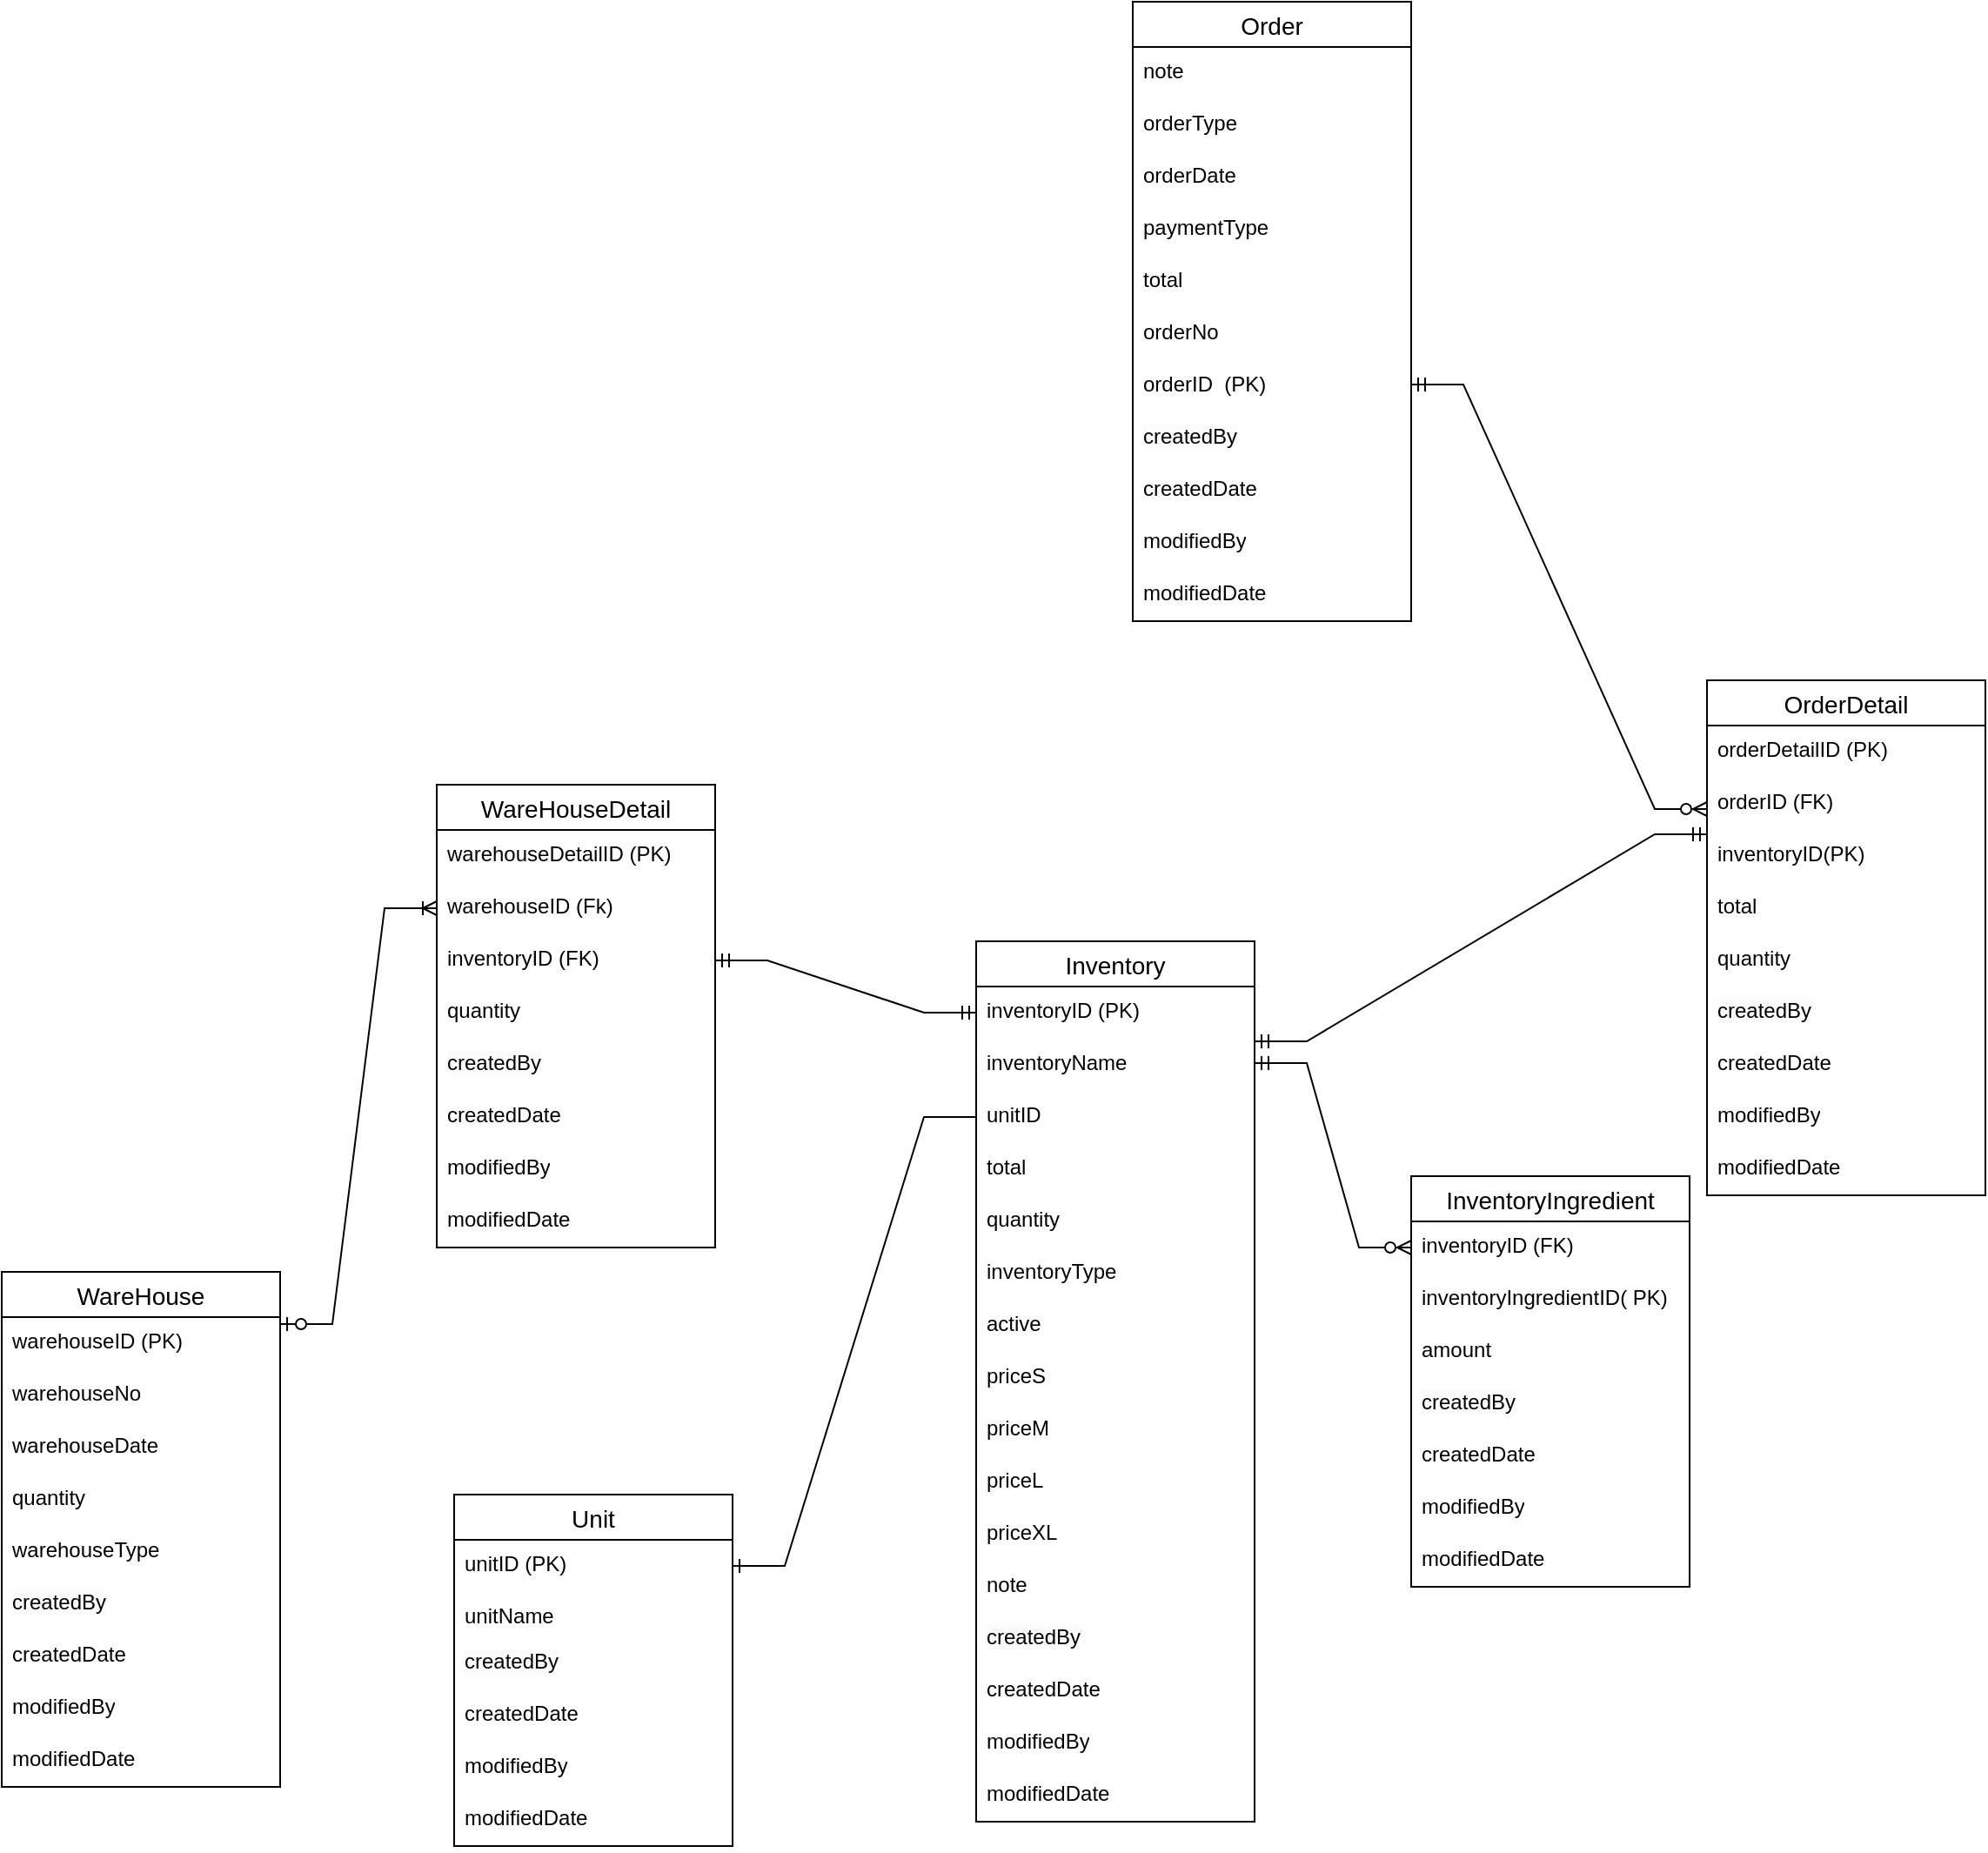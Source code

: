 <mxfile version="24.4.13" type="github" pages="15">
  <diagram name="Page-1" id="9f46799a-70d6-7492-0946-bef42562c5a5">
    <mxGraphModel dx="3200" dy="1044" grid="1" gridSize="10" guides="1" tooltips="1" connect="1" arrows="1" fold="1" page="1" pageScale="1" pageWidth="1100" pageHeight="850" background="none" math="0" shadow="0">
      <root>
        <mxCell id="0" />
        <mxCell id="1" parent="0" />
        <mxCell id="WKXDCLD4zmanuTHxwGO9-1" value="Unit" style="swimlane;fontStyle=0;childLayout=stackLayout;horizontal=1;startSize=26;horizontalStack=0;resizeParent=1;resizeParentMax=0;resizeLast=0;collapsible=1;marginBottom=0;align=center;fontSize=14;" parent="1" vertex="1">
          <mxGeometry x="90" y="1498" width="160" height="202" as="geometry" />
        </mxCell>
        <mxCell id="WKXDCLD4zmanuTHxwGO9-6" value="unitID (PK)" style="text;spacingLeft=4;spacingRight=4;overflow=hidden;rotatable=0;points=[[0,0.5],[1,0.5]];portConstraint=eastwest;fontSize=12;whiteSpace=wrap;html=1;" parent="WKXDCLD4zmanuTHxwGO9-1" vertex="1">
          <mxGeometry y="26" width="160" height="30" as="geometry" />
        </mxCell>
        <mxCell id="WKXDCLD4zmanuTHxwGO9-7" value="unitName&lt;div&gt;&lt;br&gt;&lt;/div&gt;" style="text;strokeColor=none;fillColor=none;spacingLeft=4;spacingRight=4;overflow=hidden;rotatable=0;points=[[0,0.5],[1,0.5]];portConstraint=eastwest;fontSize=12;whiteSpace=wrap;html=1;" parent="WKXDCLD4zmanuTHxwGO9-1" vertex="1">
          <mxGeometry y="56" width="160" height="26" as="geometry" />
        </mxCell>
        <mxCell id="WKXDCLD4zmanuTHxwGO9-2" value="&lt;span style=&quot;color: rgb(0, 0, 0); font-family: Helvetica; font-size: 12px; font-style: normal; font-variant-ligatures: normal; font-variant-caps: normal; font-weight: 400; letter-spacing: normal; orphans: 2; text-align: left; text-indent: 0px; text-transform: none; white-space: normal; widows: 2; word-spacing: 0px; -webkit-text-stroke-width: 0px; background-color: rgb(251, 251, 251); text-decoration-thickness: initial; text-decoration-style: initial; text-decoration-color: initial; display: inline !important; float: none;&quot;&gt;createdBy&lt;/span&gt;" style="text;strokeColor=none;fillColor=none;spacingLeft=4;spacingRight=4;overflow=hidden;rotatable=0;points=[[0,0.5],[1,0.5]];portConstraint=eastwest;fontSize=12;whiteSpace=wrap;html=1;" parent="WKXDCLD4zmanuTHxwGO9-1" vertex="1">
          <mxGeometry y="82" width="160" height="30" as="geometry" />
        </mxCell>
        <mxCell id="WKXDCLD4zmanuTHxwGO9-3" value="createdDate" style="text;strokeColor=none;fillColor=none;spacingLeft=4;spacingRight=4;overflow=hidden;rotatable=0;points=[[0,0.5],[1,0.5]];portConstraint=eastwest;fontSize=12;whiteSpace=wrap;html=1;" parent="WKXDCLD4zmanuTHxwGO9-1" vertex="1">
          <mxGeometry y="112" width="160" height="30" as="geometry" />
        </mxCell>
        <mxCell id="WKXDCLD4zmanuTHxwGO9-4" value="modifiedBy" style="text;strokeColor=none;fillColor=none;spacingLeft=4;spacingRight=4;overflow=hidden;rotatable=0;points=[[0,0.5],[1,0.5]];portConstraint=eastwest;fontSize=12;whiteSpace=wrap;html=1;" parent="WKXDCLD4zmanuTHxwGO9-1" vertex="1">
          <mxGeometry y="142" width="160" height="30" as="geometry" />
        </mxCell>
        <mxCell id="WKXDCLD4zmanuTHxwGO9-5" value="modifiedDate" style="text;strokeColor=none;fillColor=none;spacingLeft=4;spacingRight=4;overflow=hidden;rotatable=0;points=[[0,0.5],[1,0.5]];portConstraint=eastwest;fontSize=12;whiteSpace=wrap;html=1;" parent="WKXDCLD4zmanuTHxwGO9-1" vertex="1">
          <mxGeometry y="172" width="160" height="30" as="geometry" />
        </mxCell>
        <mxCell id="WKXDCLD4zmanuTHxwGO9-66" value="Order" style="swimlane;fontStyle=0;childLayout=stackLayout;horizontal=1;startSize=26;horizontalStack=0;resizeParent=1;resizeParentMax=0;resizeLast=0;collapsible=1;marginBottom=0;align=center;fontSize=14;" parent="1" vertex="1">
          <mxGeometry x="480" y="640" width="160" height="356" as="geometry" />
        </mxCell>
        <mxCell id="WKXDCLD4zmanuTHxwGO9-72" value="note" style="text;strokeColor=none;fillColor=none;spacingLeft=4;spacingRight=4;overflow=hidden;rotatable=0;points=[[0,0.5],[1,0.5]];portConstraint=eastwest;fontSize=12;whiteSpace=wrap;html=1;" parent="WKXDCLD4zmanuTHxwGO9-66" vertex="1">
          <mxGeometry y="26" width="160" height="30" as="geometry" />
        </mxCell>
        <mxCell id="WKXDCLD4zmanuTHxwGO9-100" value="orderType" style="text;strokeColor=none;fillColor=none;spacingLeft=4;spacingRight=4;overflow=hidden;rotatable=0;points=[[0,0.5],[1,0.5]];portConstraint=eastwest;fontSize=12;whiteSpace=wrap;html=1;" parent="WKXDCLD4zmanuTHxwGO9-66" vertex="1">
          <mxGeometry y="56" width="160" height="30" as="geometry" />
        </mxCell>
        <mxCell id="WKXDCLD4zmanuTHxwGO9-71" value="orderDate" style="text;strokeColor=none;fillColor=none;spacingLeft=4;spacingRight=4;overflow=hidden;rotatable=0;points=[[0,0.5],[1,0.5]];portConstraint=eastwest;fontSize=12;whiteSpace=wrap;html=1;" parent="WKXDCLD4zmanuTHxwGO9-66" vertex="1">
          <mxGeometry y="86" width="160" height="30" as="geometry" />
        </mxCell>
        <mxCell id="WKXDCLD4zmanuTHxwGO9-70" value="paymentType" style="text;strokeColor=none;fillColor=none;spacingLeft=4;spacingRight=4;overflow=hidden;rotatable=0;points=[[0,0.5],[1,0.5]];portConstraint=eastwest;fontSize=12;whiteSpace=wrap;html=1;" parent="WKXDCLD4zmanuTHxwGO9-66" vertex="1">
          <mxGeometry y="116" width="160" height="30" as="geometry" />
        </mxCell>
        <mxCell id="WKXDCLD4zmanuTHxwGO9-69" value="total" style="text;strokeColor=none;fillColor=none;spacingLeft=4;spacingRight=4;overflow=hidden;rotatable=0;points=[[0,0.5],[1,0.5]];portConstraint=eastwest;fontSize=12;whiteSpace=wrap;html=1;" parent="WKXDCLD4zmanuTHxwGO9-66" vertex="1">
          <mxGeometry y="146" width="160" height="30" as="geometry" />
        </mxCell>
        <mxCell id="WKXDCLD4zmanuTHxwGO9-68" value="orderNo" style="text;strokeColor=none;fillColor=none;spacingLeft=4;spacingRight=4;overflow=hidden;rotatable=0;points=[[0,0.5],[1,0.5]];portConstraint=eastwest;fontSize=12;whiteSpace=wrap;html=1;" parent="WKXDCLD4zmanuTHxwGO9-66" vertex="1">
          <mxGeometry y="176" width="160" height="30" as="geometry" />
        </mxCell>
        <mxCell id="WKXDCLD4zmanuTHxwGO9-67" value="orderID&amp;nbsp; (PK)" style="text;spacingLeft=4;spacingRight=4;overflow=hidden;rotatable=0;points=[[0,0.5],[1,0.5]];portConstraint=eastwest;fontSize=12;whiteSpace=wrap;html=1;" parent="WKXDCLD4zmanuTHxwGO9-66" vertex="1">
          <mxGeometry y="206" width="160" height="30" as="geometry" />
        </mxCell>
        <mxCell id="WKXDCLD4zmanuTHxwGO9-73" value="&lt;span style=&quot;color: rgb(0, 0, 0); font-family: Helvetica; font-size: 12px; font-style: normal; font-variant-ligatures: normal; font-variant-caps: normal; font-weight: 400; letter-spacing: normal; orphans: 2; text-align: left; text-indent: 0px; text-transform: none; white-space: normal; widows: 2; word-spacing: 0px; -webkit-text-stroke-width: 0px; background-color: rgb(251, 251, 251); text-decoration-thickness: initial; text-decoration-style: initial; text-decoration-color: initial; display: inline !important; float: none;&quot;&gt;createdBy&lt;/span&gt;" style="text;strokeColor=none;fillColor=none;spacingLeft=4;spacingRight=4;overflow=hidden;rotatable=0;points=[[0,0.5],[1,0.5]];portConstraint=eastwest;fontSize=12;whiteSpace=wrap;html=1;" parent="WKXDCLD4zmanuTHxwGO9-66" vertex="1">
          <mxGeometry y="236" width="160" height="30" as="geometry" />
        </mxCell>
        <mxCell id="WKXDCLD4zmanuTHxwGO9-74" value="createdDate" style="text;strokeColor=none;fillColor=none;spacingLeft=4;spacingRight=4;overflow=hidden;rotatable=0;points=[[0,0.5],[1,0.5]];portConstraint=eastwest;fontSize=12;whiteSpace=wrap;html=1;" parent="WKXDCLD4zmanuTHxwGO9-66" vertex="1">
          <mxGeometry y="266" width="160" height="30" as="geometry" />
        </mxCell>
        <mxCell id="WKXDCLD4zmanuTHxwGO9-75" value="modifiedBy" style="text;strokeColor=none;fillColor=none;spacingLeft=4;spacingRight=4;overflow=hidden;rotatable=0;points=[[0,0.5],[1,0.5]];portConstraint=eastwest;fontSize=12;whiteSpace=wrap;html=1;" parent="WKXDCLD4zmanuTHxwGO9-66" vertex="1">
          <mxGeometry y="296" width="160" height="30" as="geometry" />
        </mxCell>
        <mxCell id="WKXDCLD4zmanuTHxwGO9-76" value="modifiedDate" style="text;strokeColor=none;fillColor=none;spacingLeft=4;spacingRight=4;overflow=hidden;rotatable=0;points=[[0,0.5],[1,0.5]];portConstraint=eastwest;fontSize=12;whiteSpace=wrap;html=1;" parent="WKXDCLD4zmanuTHxwGO9-66" vertex="1">
          <mxGeometry y="326" width="160" height="30" as="geometry" />
        </mxCell>
        <mxCell id="WKXDCLD4zmanuTHxwGO9-89" value="OrderDetail" style="swimlane;fontStyle=0;childLayout=stackLayout;horizontal=1;startSize=26;horizontalStack=0;resizeParent=1;resizeParentMax=0;resizeLast=0;collapsible=1;marginBottom=0;align=center;fontSize=14;" parent="1" vertex="1">
          <mxGeometry x="810" y="1030" width="160" height="296" as="geometry" />
        </mxCell>
        <mxCell id="WKXDCLD4zmanuTHxwGO9-90" value="orderDetailID (PK)" style="text;strokeColor=none;fillColor=none;spacingLeft=4;spacingRight=4;overflow=hidden;rotatable=0;points=[[0,0.5],[1,0.5]];portConstraint=eastwest;fontSize=12;whiteSpace=wrap;html=1;" parent="WKXDCLD4zmanuTHxwGO9-89" vertex="1">
          <mxGeometry y="26" width="160" height="30" as="geometry" />
        </mxCell>
        <mxCell id="WKXDCLD4zmanuTHxwGO9-91" value="orderID (FK)" style="text;spacingLeft=4;spacingRight=4;overflow=hidden;rotatable=0;points=[[0,0.5],[1,0.5]];portConstraint=eastwest;fontSize=12;whiteSpace=wrap;html=1;" parent="WKXDCLD4zmanuTHxwGO9-89" vertex="1">
          <mxGeometry y="56" width="160" height="30" as="geometry" />
        </mxCell>
        <mxCell id="WKXDCLD4zmanuTHxwGO9-92" value="inventoryID(PK)&lt;div&gt;&lt;br&gt;&lt;/div&gt;" style="text;spacingLeft=4;spacingRight=4;overflow=hidden;rotatable=0;points=[[0,0.5],[1,0.5]];portConstraint=eastwest;fontSize=12;whiteSpace=wrap;html=1;" parent="WKXDCLD4zmanuTHxwGO9-89" vertex="1">
          <mxGeometry y="86" width="160" height="30" as="geometry" />
        </mxCell>
        <mxCell id="WKXDCLD4zmanuTHxwGO9-93" value="total" style="text;strokeColor=none;fillColor=none;spacingLeft=4;spacingRight=4;overflow=hidden;rotatable=0;points=[[0,0.5],[1,0.5]];portConstraint=eastwest;fontSize=12;whiteSpace=wrap;html=1;" parent="WKXDCLD4zmanuTHxwGO9-89" vertex="1">
          <mxGeometry y="116" width="160" height="30" as="geometry" />
        </mxCell>
        <mxCell id="WKXDCLD4zmanuTHxwGO9-94" value="quantity" style="text;strokeColor=none;fillColor=none;spacingLeft=4;spacingRight=4;overflow=hidden;rotatable=0;points=[[0,0.5],[1,0.5]];portConstraint=eastwest;fontSize=12;whiteSpace=wrap;html=1;" parent="WKXDCLD4zmanuTHxwGO9-89" vertex="1">
          <mxGeometry y="146" width="160" height="30" as="geometry" />
        </mxCell>
        <mxCell id="WKXDCLD4zmanuTHxwGO9-96" value="&lt;span style=&quot;color: rgb(0, 0, 0); font-family: Helvetica; font-size: 12px; font-style: normal; font-variant-ligatures: normal; font-variant-caps: normal; font-weight: 400; letter-spacing: normal; orphans: 2; text-align: left; text-indent: 0px; text-transform: none; white-space: normal; widows: 2; word-spacing: 0px; -webkit-text-stroke-width: 0px; background-color: rgb(251, 251, 251); text-decoration-thickness: initial; text-decoration-style: initial; text-decoration-color: initial; display: inline !important; float: none;&quot;&gt;createdBy&lt;/span&gt;" style="text;strokeColor=none;fillColor=none;spacingLeft=4;spacingRight=4;overflow=hidden;rotatable=0;points=[[0,0.5],[1,0.5]];portConstraint=eastwest;fontSize=12;whiteSpace=wrap;html=1;" parent="WKXDCLD4zmanuTHxwGO9-89" vertex="1">
          <mxGeometry y="176" width="160" height="30" as="geometry" />
        </mxCell>
        <mxCell id="WKXDCLD4zmanuTHxwGO9-97" value="createdDate" style="text;strokeColor=none;fillColor=none;spacingLeft=4;spacingRight=4;overflow=hidden;rotatable=0;points=[[0,0.5],[1,0.5]];portConstraint=eastwest;fontSize=12;whiteSpace=wrap;html=1;" parent="WKXDCLD4zmanuTHxwGO9-89" vertex="1">
          <mxGeometry y="206" width="160" height="30" as="geometry" />
        </mxCell>
        <mxCell id="WKXDCLD4zmanuTHxwGO9-98" value="modifiedBy" style="text;strokeColor=none;fillColor=none;spacingLeft=4;spacingRight=4;overflow=hidden;rotatable=0;points=[[0,0.5],[1,0.5]];portConstraint=eastwest;fontSize=12;whiteSpace=wrap;html=1;" parent="WKXDCLD4zmanuTHxwGO9-89" vertex="1">
          <mxGeometry y="236" width="160" height="30" as="geometry" />
        </mxCell>
        <mxCell id="WKXDCLD4zmanuTHxwGO9-99" value="modifiedDate" style="text;strokeColor=none;fillColor=none;spacingLeft=4;spacingRight=4;overflow=hidden;rotatable=0;points=[[0,0.5],[1,0.5]];portConstraint=eastwest;fontSize=12;whiteSpace=wrap;html=1;" parent="WKXDCLD4zmanuTHxwGO9-89" vertex="1">
          <mxGeometry y="266" width="160" height="30" as="geometry" />
        </mxCell>
        <mxCell id="WKXDCLD4zmanuTHxwGO9-101" value="Inventory" style="swimlane;fontStyle=0;childLayout=stackLayout;horizontal=1;startSize=26;horizontalStack=0;resizeParent=1;resizeParentMax=0;resizeLast=0;collapsible=1;marginBottom=0;align=center;fontSize=14;" parent="1" vertex="1">
          <mxGeometry x="390" y="1180" width="160" height="506" as="geometry" />
        </mxCell>
        <mxCell id="WKXDCLD4zmanuTHxwGO9-102" value="inventoryID (PK)&lt;div&gt;&lt;br&gt;&lt;/div&gt;" style="text;spacingLeft=4;spacingRight=4;overflow=hidden;rotatable=0;points=[[0,0.5],[1,0.5]];portConstraint=eastwest;fontSize=12;whiteSpace=wrap;html=1;" parent="WKXDCLD4zmanuTHxwGO9-101" vertex="1">
          <mxGeometry y="26" width="160" height="30" as="geometry" />
        </mxCell>
        <mxCell id="WKXDCLD4zmanuTHxwGO9-103" value="inventoryName" style="text;strokeColor=none;fillColor=none;spacingLeft=4;spacingRight=4;overflow=hidden;rotatable=0;points=[[0,0.5],[1,0.5]];portConstraint=eastwest;fontSize=12;whiteSpace=wrap;html=1;" parent="WKXDCLD4zmanuTHxwGO9-101" vertex="1">
          <mxGeometry y="56" width="160" height="30" as="geometry" />
        </mxCell>
        <mxCell id="WKXDCLD4zmanuTHxwGO9-104" value="unitID" style="text;strokeColor=none;fillColor=none;spacingLeft=4;spacingRight=4;overflow=hidden;rotatable=0;points=[[0,0.5],[1,0.5]];portConstraint=eastwest;fontSize=12;whiteSpace=wrap;html=1;" parent="WKXDCLD4zmanuTHxwGO9-101" vertex="1">
          <mxGeometry y="86" width="160" height="30" as="geometry" />
        </mxCell>
        <mxCell id="WKXDCLD4zmanuTHxwGO9-105" value="total" style="text;strokeColor=none;fillColor=none;spacingLeft=4;spacingRight=4;overflow=hidden;rotatable=0;points=[[0,0.5],[1,0.5]];portConstraint=eastwest;fontSize=12;whiteSpace=wrap;html=1;" parent="WKXDCLD4zmanuTHxwGO9-101" vertex="1">
          <mxGeometry y="116" width="160" height="30" as="geometry" />
        </mxCell>
        <mxCell id="WKXDCLD4zmanuTHxwGO9-106" value="quantity" style="text;strokeColor=none;fillColor=none;spacingLeft=4;spacingRight=4;overflow=hidden;rotatable=0;points=[[0,0.5],[1,0.5]];portConstraint=eastwest;fontSize=12;whiteSpace=wrap;html=1;" parent="WKXDCLD4zmanuTHxwGO9-101" vertex="1">
          <mxGeometry y="146" width="160" height="30" as="geometry" />
        </mxCell>
        <mxCell id="WKXDCLD4zmanuTHxwGO9-111" value="inventoryType" style="text;strokeColor=none;fillColor=none;spacingLeft=4;spacingRight=4;overflow=hidden;rotatable=0;points=[[0,0.5],[1,0.5]];portConstraint=eastwest;fontSize=12;whiteSpace=wrap;html=1;" parent="WKXDCLD4zmanuTHxwGO9-101" vertex="1">
          <mxGeometry y="176" width="160" height="30" as="geometry" />
        </mxCell>
        <mxCell id="WKXDCLD4zmanuTHxwGO9-112" value="active" style="text;strokeColor=none;fillColor=none;spacingLeft=4;spacingRight=4;overflow=hidden;rotatable=0;points=[[0,0.5],[1,0.5]];portConstraint=eastwest;fontSize=12;whiteSpace=wrap;html=1;" parent="WKXDCLD4zmanuTHxwGO9-101" vertex="1">
          <mxGeometry y="206" width="160" height="30" as="geometry" />
        </mxCell>
        <mxCell id="WKXDCLD4zmanuTHxwGO9-113" value="priceS" style="text;strokeColor=none;fillColor=none;spacingLeft=4;spacingRight=4;overflow=hidden;rotatable=0;points=[[0,0.5],[1,0.5]];portConstraint=eastwest;fontSize=12;whiteSpace=wrap;html=1;" parent="WKXDCLD4zmanuTHxwGO9-101" vertex="1">
          <mxGeometry y="236" width="160" height="30" as="geometry" />
        </mxCell>
        <mxCell id="WKXDCLD4zmanuTHxwGO9-114" value="priceM&lt;span style=&quot;color: rgba(0, 0, 0, 0); font-family: monospace; font-size: 0px; text-wrap: nowrap;&quot;&gt;%3CmxGraphModel%3E%3Croot%3E%3CmxCell%20id%3D%220%22%2F%3E%3CmxCell%20id%3D%221%22%20parent%3D%220%22%2F%3E%3CmxCell%20id%3D%222%22%20value%3D%22total%22%20style%3D%22text%3BstrokeColor%3Dnone%3BfillColor%3Dnone%3BspacingLeft%3D4%3BspacingRight%3D4%3Boverflow%3Dhidden%3Brotatable%3D0%3Bpoints%3D%5B%5B0%2C0.5%5D%2C%5B1%2C0.5%5D%5D%3BportConstraint%3Deastwest%3BfontSize%3D12%3BwhiteSpace%3Dwrap%3Bhtml%3D1%3B%22%20vertex%3D%221%22%20parent%3D%221%22%3E%3CmxGeometry%20x%3D%22990%22%20y%3D%221096%22%20width%3D%22160%22%20height%3D%2230%22%20as%3D%22geometry%22%2F%3E%3C%2FmxCell%3E%3CmxCell%20id%3D%223%22%20value%3D%22quantity%22%20style%3D%22text%3BstrokeColor%3Dnone%3BfillColor%3Dnone%3BspacingLeft%3D4%3BspacingRight%3D4%3Boverflow%3Dhidden%3Brotatable%3D0%3Bpoints%3D%5B%5B0%2C0.5%5D%2C%5B1%2C0.5%5D%5D%3BportConstraint%3Deastwest%3BfontSize%3D12%3BwhiteSpace%3Dwrap%3Bhtml%3D1%3B%22%20vertex%3D%221%22%20parent%3D%221%22%3E%3CmxGeometry%20x%3D%22990%22%20y%3D%221126%22%20width%3D%22160%22%20height%3D%2230%22%20as%3D%22geometry%22%2F%3E%3C%2FmxCell%3E%3C%2Froot%3E%3C%2FmxGraphModel%3E&lt;/span&gt;" style="text;strokeColor=none;fillColor=none;spacingLeft=4;spacingRight=4;overflow=hidden;rotatable=0;points=[[0,0.5],[1,0.5]];portConstraint=eastwest;fontSize=12;whiteSpace=wrap;html=1;" parent="WKXDCLD4zmanuTHxwGO9-101" vertex="1">
          <mxGeometry y="266" width="160" height="30" as="geometry" />
        </mxCell>
        <mxCell id="WKXDCLD4zmanuTHxwGO9-117" value="priceL&lt;span style=&quot;color: rgba(0, 0, 0, 0); font-family: monospace; font-size: 0px; text-wrap: nowrap;&quot;&gt;%3CmxGraphModel%3E%3Croot%3E%3CmxCell%20id%3D%220%22%2F%3E%3CmxCell%20id%3D%221%22%20parent%3D%220%22%2F%3E%3CmxCell%20id%3D%222%22%20value%3D%22priceM%26lt%3Bspan%20style%3D%26quot%3Bcolor%3A%20rgba(0%2C%200%2C%200%2C%200)%3B%20font-family%3A%20monospace%3B%20font-size%3A%200px%3B%20text-wrap%3A%20nowrap%3B%26quot%3B%26gt%3B%253CmxGraphModel%253E%253Croot%253E%253CmxCell%2520id%253D%25220%2522%252F%253E%253CmxCell%2520id%253D%25221%2522%2520parent%253D%25220%2522%252F%253E%253CmxCell%2520id%253D%25222%2522%2520value%253D%2522total%2522%2520style%253D%2522text%253BstrokeColor%253Dnone%253BfillColor%253Dnone%253BspacingLeft%253D4%253BspacingRight%253D4%253Boverflow%253Dhidden%253Brotatable%253D0%253Bpoints%253D%255B%255B0%252C0.5%255D%252C%255B1%252C0.5%255D%255D%253BportConstraint%253Deastwest%253BfontSize%253D12%253BwhiteSpace%253Dwrap%253Bhtml%253D1%253B%2522%2520vertex%253D%25221%2522%2520parent%253D%25221%2522%253E%253CmxGeometry%2520x%253D%2522990%2522%2520y%253D%25221096%2522%2520width%253D%2522160%2522%2520height%253D%252230%2522%2520as%253D%2522geometry%2522%252F%253E%253C%252FmxCell%253E%253CmxCell%2520id%253D%25223%2522%2520value%253D%2522quantity%2522%2520style%253D%2522text%253BstrokeColor%253Dnone%253BfillColor%253Dnone%253BspacingLeft%253D4%253BspacingRight%253D4%253Boverflow%253Dhidden%253Brotatable%253D0%253Bpoints%253D%255B%255B0%252C0.5%255D%252C%255B1%252C0.5%255D%255D%253BportConstraint%253Deastwest%253BfontSize%253D12%253BwhiteSpace%253Dwrap%253Bhtml%253D1%253B%2522%2520vertex%253D%25221%2522%2520parent%253D%25221%2522%253E%253CmxGeometry%2520x%253D%2522990%2522%2520y%253D%25221126%2522%2520width%253D%2522160%2522%2520height%253D%252230%2522%2520as%253D%2522geometry%2522%252F%253E%253C%252FmxCell%253E%253C%252Froot%253E%253C%252FmxGraphModel%253E%26lt%3B%2Fspan%26gt%3B%22%20style%3D%22text%3BstrokeColor%3Dnone%3BfillColor%3Dnone%3BspacingLeft%3D4%3BspacingRight%3D4%3Boverflow%3Dhidden%3Brotatable%3D0%3Bpoints%3D%5B%5B0%2C0.5%5D%2C%5B1%2C0.5%5D%5D%3BportConstraint%3Deastwest%3BfontSize%3D12%3BwhiteSpace%3Dwrap%3Bhtml%3D1%3B%22%20vertex%3D%221%22%20parent%3D%221%22%3E%3CmxGeometry%20x%3D%22990%22%20y%3D%221186%22%20width%3D%22160%22%20height%3D%2230%22%20as%3D%22geometry%22%2F%3E%3C%2FmxCell%3E%3C%2Froot%3E%3C%2FmxGraphModel%3E&lt;/span&gt;" style="text;strokeColor=none;fillColor=none;spacingLeft=4;spacingRight=4;overflow=hidden;rotatable=0;points=[[0,0.5],[1,0.5]];portConstraint=eastwest;fontSize=12;whiteSpace=wrap;html=1;" parent="WKXDCLD4zmanuTHxwGO9-101" vertex="1">
          <mxGeometry y="296" width="160" height="30" as="geometry" />
        </mxCell>
        <mxCell id="WKXDCLD4zmanuTHxwGO9-118" value="priceXL" style="text;strokeColor=none;fillColor=none;spacingLeft=4;spacingRight=4;overflow=hidden;rotatable=0;points=[[0,0.5],[1,0.5]];portConstraint=eastwest;fontSize=12;whiteSpace=wrap;html=1;" parent="WKXDCLD4zmanuTHxwGO9-101" vertex="1">
          <mxGeometry y="326" width="160" height="30" as="geometry" />
        </mxCell>
        <mxCell id="WKXDCLD4zmanuTHxwGO9-119" value="note" style="text;strokeColor=none;fillColor=none;spacingLeft=4;spacingRight=4;overflow=hidden;rotatable=0;points=[[0,0.5],[1,0.5]];portConstraint=eastwest;fontSize=12;whiteSpace=wrap;html=1;" parent="WKXDCLD4zmanuTHxwGO9-101" vertex="1">
          <mxGeometry y="356" width="160" height="30" as="geometry" />
        </mxCell>
        <mxCell id="WKXDCLD4zmanuTHxwGO9-107" value="&lt;span style=&quot;color: rgb(0, 0, 0); font-family: Helvetica; font-size: 12px; font-style: normal; font-variant-ligatures: normal; font-variant-caps: normal; font-weight: 400; letter-spacing: normal; orphans: 2; text-align: left; text-indent: 0px; text-transform: none; white-space: normal; widows: 2; word-spacing: 0px; -webkit-text-stroke-width: 0px; background-color: rgb(251, 251, 251); text-decoration-thickness: initial; text-decoration-style: initial; text-decoration-color: initial; display: inline !important; float: none;&quot;&gt;createdBy&lt;/span&gt;" style="text;strokeColor=none;fillColor=none;spacingLeft=4;spacingRight=4;overflow=hidden;rotatable=0;points=[[0,0.5],[1,0.5]];portConstraint=eastwest;fontSize=12;whiteSpace=wrap;html=1;" parent="WKXDCLD4zmanuTHxwGO9-101" vertex="1">
          <mxGeometry y="386" width="160" height="30" as="geometry" />
        </mxCell>
        <mxCell id="WKXDCLD4zmanuTHxwGO9-108" value="createdDate" style="text;strokeColor=none;fillColor=none;spacingLeft=4;spacingRight=4;overflow=hidden;rotatable=0;points=[[0,0.5],[1,0.5]];portConstraint=eastwest;fontSize=12;whiteSpace=wrap;html=1;" parent="WKXDCLD4zmanuTHxwGO9-101" vertex="1">
          <mxGeometry y="416" width="160" height="30" as="geometry" />
        </mxCell>
        <mxCell id="WKXDCLD4zmanuTHxwGO9-109" value="modifiedBy" style="text;strokeColor=none;fillColor=none;spacingLeft=4;spacingRight=4;overflow=hidden;rotatable=0;points=[[0,0.5],[1,0.5]];portConstraint=eastwest;fontSize=12;whiteSpace=wrap;html=1;" parent="WKXDCLD4zmanuTHxwGO9-101" vertex="1">
          <mxGeometry y="446" width="160" height="30" as="geometry" />
        </mxCell>
        <mxCell id="WKXDCLD4zmanuTHxwGO9-110" value="modifiedDate" style="text;strokeColor=none;fillColor=none;spacingLeft=4;spacingRight=4;overflow=hidden;rotatable=0;points=[[0,0.5],[1,0.5]];portConstraint=eastwest;fontSize=12;whiteSpace=wrap;html=1;" parent="WKXDCLD4zmanuTHxwGO9-101" vertex="1">
          <mxGeometry y="476" width="160" height="30" as="geometry" />
        </mxCell>
        <mxCell id="WKXDCLD4zmanuTHxwGO9-120" value="InventoryIngredient" style="swimlane;fontStyle=0;childLayout=stackLayout;horizontal=1;startSize=26;horizontalStack=0;resizeParent=1;resizeParentMax=0;resizeLast=0;collapsible=1;marginBottom=0;align=center;fontSize=14;" parent="1" vertex="1">
          <mxGeometry x="640" y="1315" width="160" height="236" as="geometry" />
        </mxCell>
        <mxCell id="WKXDCLD4zmanuTHxwGO9-121" value="inventoryID (FK)&lt;div&gt;&lt;br&gt;&lt;/div&gt;" style="text;spacingLeft=4;spacingRight=4;overflow=hidden;rotatable=0;points=[[0,0.5],[1,0.5]];portConstraint=eastwest;fontSize=12;whiteSpace=wrap;html=1;" parent="WKXDCLD4zmanuTHxwGO9-120" vertex="1">
          <mxGeometry y="26" width="160" height="30" as="geometry" />
        </mxCell>
        <mxCell id="WKXDCLD4zmanuTHxwGO9-122" value="inventoryIngredientID( PK)" style="text;strokeColor=none;fillColor=none;spacingLeft=4;spacingRight=4;overflow=hidden;rotatable=0;points=[[0,0.5],[1,0.5]];portConstraint=eastwest;fontSize=12;whiteSpace=wrap;html=1;" parent="WKXDCLD4zmanuTHxwGO9-120" vertex="1">
          <mxGeometry y="56" width="160" height="30" as="geometry" />
        </mxCell>
        <mxCell id="WKXDCLD4zmanuTHxwGO9-123" value="amount" style="text;strokeColor=none;fillColor=none;spacingLeft=4;spacingRight=4;overflow=hidden;rotatable=0;points=[[0,0.5],[1,0.5]];portConstraint=eastwest;fontSize=12;whiteSpace=wrap;html=1;" parent="WKXDCLD4zmanuTHxwGO9-120" vertex="1">
          <mxGeometry y="86" width="160" height="30" as="geometry" />
        </mxCell>
        <mxCell id="WKXDCLD4zmanuTHxwGO9-133" value="&lt;span style=&quot;color: rgb(0, 0, 0); font-family: Helvetica; font-size: 12px; font-style: normal; font-variant-ligatures: normal; font-variant-caps: normal; font-weight: 400; letter-spacing: normal; orphans: 2; text-align: left; text-indent: 0px; text-transform: none; white-space: normal; widows: 2; word-spacing: 0px; -webkit-text-stroke-width: 0px; background-color: rgb(251, 251, 251); text-decoration-thickness: initial; text-decoration-style: initial; text-decoration-color: initial; display: inline !important; float: none;&quot;&gt;createdBy&lt;/span&gt;" style="text;strokeColor=none;fillColor=none;spacingLeft=4;spacingRight=4;overflow=hidden;rotatable=0;points=[[0,0.5],[1,0.5]];portConstraint=eastwest;fontSize=12;whiteSpace=wrap;html=1;" parent="WKXDCLD4zmanuTHxwGO9-120" vertex="1">
          <mxGeometry y="116" width="160" height="30" as="geometry" />
        </mxCell>
        <mxCell id="WKXDCLD4zmanuTHxwGO9-134" value="createdDate" style="text;strokeColor=none;fillColor=none;spacingLeft=4;spacingRight=4;overflow=hidden;rotatable=0;points=[[0,0.5],[1,0.5]];portConstraint=eastwest;fontSize=12;whiteSpace=wrap;html=1;" parent="WKXDCLD4zmanuTHxwGO9-120" vertex="1">
          <mxGeometry y="146" width="160" height="30" as="geometry" />
        </mxCell>
        <mxCell id="WKXDCLD4zmanuTHxwGO9-135" value="modifiedBy" style="text;strokeColor=none;fillColor=none;spacingLeft=4;spacingRight=4;overflow=hidden;rotatable=0;points=[[0,0.5],[1,0.5]];portConstraint=eastwest;fontSize=12;whiteSpace=wrap;html=1;" parent="WKXDCLD4zmanuTHxwGO9-120" vertex="1">
          <mxGeometry y="176" width="160" height="30" as="geometry" />
        </mxCell>
        <mxCell id="WKXDCLD4zmanuTHxwGO9-136" value="modifiedDate" style="text;strokeColor=none;fillColor=none;spacingLeft=4;spacingRight=4;overflow=hidden;rotatable=0;points=[[0,0.5],[1,0.5]];portConstraint=eastwest;fontSize=12;whiteSpace=wrap;html=1;" parent="WKXDCLD4zmanuTHxwGO9-120" vertex="1">
          <mxGeometry y="206" width="160" height="30" as="geometry" />
        </mxCell>
        <mxCell id="WKXDCLD4zmanuTHxwGO9-137" value="WareHouse" style="swimlane;fontStyle=0;childLayout=stackLayout;horizontal=1;startSize=26;horizontalStack=0;resizeParent=1;resizeParentMax=0;resizeLast=0;collapsible=1;marginBottom=0;align=center;fontSize=14;" parent="1" vertex="1">
          <mxGeometry x="-170" y="1370" width="160" height="296" as="geometry" />
        </mxCell>
        <mxCell id="WKXDCLD4zmanuTHxwGO9-138" value="warehouseID (PK)" style="text;spacingLeft=4;spacingRight=4;overflow=hidden;rotatable=0;points=[[0,0.5],[1,0.5]];portConstraint=eastwest;fontSize=12;whiteSpace=wrap;html=1;" parent="WKXDCLD4zmanuTHxwGO9-137" vertex="1">
          <mxGeometry y="26" width="160" height="30" as="geometry" />
        </mxCell>
        <mxCell id="WKXDCLD4zmanuTHxwGO9-139" value="warehouseNo" style="text;strokeColor=none;fillColor=none;spacingLeft=4;spacingRight=4;overflow=hidden;rotatable=0;points=[[0,0.5],[1,0.5]];portConstraint=eastwest;fontSize=12;whiteSpace=wrap;html=1;" parent="WKXDCLD4zmanuTHxwGO9-137" vertex="1">
          <mxGeometry y="56" width="160" height="30" as="geometry" />
        </mxCell>
        <mxCell id="WKXDCLD4zmanuTHxwGO9-141" value="warehouseDate" style="text;strokeColor=none;fillColor=none;spacingLeft=4;spacingRight=4;overflow=hidden;rotatable=0;points=[[0,0.5],[1,0.5]];portConstraint=eastwest;fontSize=12;whiteSpace=wrap;html=1;" parent="WKXDCLD4zmanuTHxwGO9-137" vertex="1">
          <mxGeometry y="86" width="160" height="30" as="geometry" />
        </mxCell>
        <mxCell id="WKXDCLD4zmanuTHxwGO9-142" value="quantity" style="text;strokeColor=none;fillColor=none;spacingLeft=4;spacingRight=4;overflow=hidden;rotatable=0;points=[[0,0.5],[1,0.5]];portConstraint=eastwest;fontSize=12;whiteSpace=wrap;html=1;" parent="WKXDCLD4zmanuTHxwGO9-137" vertex="1">
          <mxGeometry y="116" width="160" height="30" as="geometry" />
        </mxCell>
        <mxCell id="WKXDCLD4zmanuTHxwGO9-143" value="warehouseType" style="text;strokeColor=none;fillColor=none;spacingLeft=4;spacingRight=4;overflow=hidden;rotatable=0;points=[[0,0.5],[1,0.5]];portConstraint=eastwest;fontSize=12;whiteSpace=wrap;html=1;" parent="WKXDCLD4zmanuTHxwGO9-137" vertex="1">
          <mxGeometry y="146" width="160" height="30" as="geometry" />
        </mxCell>
        <mxCell id="WKXDCLD4zmanuTHxwGO9-150" value="&lt;span style=&quot;color: rgb(0, 0, 0); font-family: Helvetica; font-size: 12px; font-style: normal; font-variant-ligatures: normal; font-variant-caps: normal; font-weight: 400; letter-spacing: normal; orphans: 2; text-align: left; text-indent: 0px; text-transform: none; white-space: normal; widows: 2; word-spacing: 0px; -webkit-text-stroke-width: 0px; background-color: rgb(251, 251, 251); text-decoration-thickness: initial; text-decoration-style: initial; text-decoration-color: initial; display: inline !important; float: none;&quot;&gt;createdBy&lt;/span&gt;" style="text;strokeColor=none;fillColor=none;spacingLeft=4;spacingRight=4;overflow=hidden;rotatable=0;points=[[0,0.5],[1,0.5]];portConstraint=eastwest;fontSize=12;whiteSpace=wrap;html=1;" parent="WKXDCLD4zmanuTHxwGO9-137" vertex="1">
          <mxGeometry y="176" width="160" height="30" as="geometry" />
        </mxCell>
        <mxCell id="WKXDCLD4zmanuTHxwGO9-151" value="createdDate" style="text;strokeColor=none;fillColor=none;spacingLeft=4;spacingRight=4;overflow=hidden;rotatable=0;points=[[0,0.5],[1,0.5]];portConstraint=eastwest;fontSize=12;whiteSpace=wrap;html=1;" parent="WKXDCLD4zmanuTHxwGO9-137" vertex="1">
          <mxGeometry y="206" width="160" height="30" as="geometry" />
        </mxCell>
        <mxCell id="WKXDCLD4zmanuTHxwGO9-152" value="modifiedBy" style="text;strokeColor=none;fillColor=none;spacingLeft=4;spacingRight=4;overflow=hidden;rotatable=0;points=[[0,0.5],[1,0.5]];portConstraint=eastwest;fontSize=12;whiteSpace=wrap;html=1;" parent="WKXDCLD4zmanuTHxwGO9-137" vertex="1">
          <mxGeometry y="236" width="160" height="30" as="geometry" />
        </mxCell>
        <mxCell id="WKXDCLD4zmanuTHxwGO9-153" value="modifiedDate" style="text;strokeColor=none;fillColor=none;spacingLeft=4;spacingRight=4;overflow=hidden;rotatable=0;points=[[0,0.5],[1,0.5]];portConstraint=eastwest;fontSize=12;whiteSpace=wrap;html=1;" parent="WKXDCLD4zmanuTHxwGO9-137" vertex="1">
          <mxGeometry y="266" width="160" height="30" as="geometry" />
        </mxCell>
        <mxCell id="WKXDCLD4zmanuTHxwGO9-154" value="WareHouseDetail" style="swimlane;fontStyle=0;childLayout=stackLayout;horizontal=1;startSize=26;horizontalStack=0;resizeParent=1;resizeParentMax=0;resizeLast=0;collapsible=1;marginBottom=0;align=center;fontSize=14;" parent="1" vertex="1">
          <mxGeometry x="80" y="1090" width="160" height="266" as="geometry" />
        </mxCell>
        <mxCell id="WKXDCLD4zmanuTHxwGO9-155" value="warehouseDetailID (PK)" style="text;strokeColor=none;fillColor=none;spacingLeft=4;spacingRight=4;overflow=hidden;rotatable=0;points=[[0,0.5],[1,0.5]];portConstraint=eastwest;fontSize=12;whiteSpace=wrap;html=1;" parent="WKXDCLD4zmanuTHxwGO9-154" vertex="1">
          <mxGeometry y="26" width="160" height="30" as="geometry" />
        </mxCell>
        <mxCell id="WKXDCLD4zmanuTHxwGO9-165" value="warehouseID (Fk)" style="text;spacingLeft=4;spacingRight=4;overflow=hidden;rotatable=0;points=[[0,0.5],[1,0.5]];portConstraint=eastwest;fontSize=12;whiteSpace=wrap;html=1;" parent="WKXDCLD4zmanuTHxwGO9-154" vertex="1">
          <mxGeometry y="56" width="160" height="30" as="geometry" />
        </mxCell>
        <mxCell id="WKXDCLD4zmanuTHxwGO9-156" value="inventoryID (FK)" style="text;spacingLeft=4;spacingRight=4;overflow=hidden;rotatable=0;points=[[0,0.5],[1,0.5]];portConstraint=eastwest;fontSize=12;whiteSpace=wrap;html=1;" parent="WKXDCLD4zmanuTHxwGO9-154" vertex="1">
          <mxGeometry y="86" width="160" height="30" as="geometry" />
        </mxCell>
        <mxCell id="WKXDCLD4zmanuTHxwGO9-157" value="quantity" style="text;spacingLeft=4;spacingRight=4;overflow=hidden;rotatable=0;points=[[0,0.5],[1,0.5]];portConstraint=eastwest;fontSize=12;whiteSpace=wrap;html=1;" parent="WKXDCLD4zmanuTHxwGO9-154" vertex="1">
          <mxGeometry y="116" width="160" height="30" as="geometry" />
        </mxCell>
        <mxCell id="WKXDCLD4zmanuTHxwGO9-161" value="&lt;span style=&quot;color: rgb(0, 0, 0); font-family: Helvetica; font-size: 12px; font-style: normal; font-variant-ligatures: normal; font-variant-caps: normal; font-weight: 400; letter-spacing: normal; orphans: 2; text-align: left; text-indent: 0px; text-transform: none; white-space: normal; widows: 2; word-spacing: 0px; -webkit-text-stroke-width: 0px; background-color: rgb(251, 251, 251); text-decoration-thickness: initial; text-decoration-style: initial; text-decoration-color: initial; display: inline !important; float: none;&quot;&gt;createdBy&lt;/span&gt;" style="text;strokeColor=none;fillColor=none;spacingLeft=4;spacingRight=4;overflow=hidden;rotatable=0;points=[[0,0.5],[1,0.5]];portConstraint=eastwest;fontSize=12;whiteSpace=wrap;html=1;" parent="WKXDCLD4zmanuTHxwGO9-154" vertex="1">
          <mxGeometry y="146" width="160" height="30" as="geometry" />
        </mxCell>
        <mxCell id="WKXDCLD4zmanuTHxwGO9-162" value="createdDate" style="text;strokeColor=none;fillColor=none;spacingLeft=4;spacingRight=4;overflow=hidden;rotatable=0;points=[[0,0.5],[1,0.5]];portConstraint=eastwest;fontSize=12;whiteSpace=wrap;html=1;" parent="WKXDCLD4zmanuTHxwGO9-154" vertex="1">
          <mxGeometry y="176" width="160" height="30" as="geometry" />
        </mxCell>
        <mxCell id="WKXDCLD4zmanuTHxwGO9-163" value="modifiedBy" style="text;strokeColor=none;fillColor=none;spacingLeft=4;spacingRight=4;overflow=hidden;rotatable=0;points=[[0,0.5],[1,0.5]];portConstraint=eastwest;fontSize=12;whiteSpace=wrap;html=1;" parent="WKXDCLD4zmanuTHxwGO9-154" vertex="1">
          <mxGeometry y="206" width="160" height="30" as="geometry" />
        </mxCell>
        <mxCell id="WKXDCLD4zmanuTHxwGO9-164" value="modifiedDate" style="text;strokeColor=none;fillColor=none;spacingLeft=4;spacingRight=4;overflow=hidden;rotatable=0;points=[[0,0.5],[1,0.5]];portConstraint=eastwest;fontSize=12;whiteSpace=wrap;html=1;" parent="WKXDCLD4zmanuTHxwGO9-154" vertex="1">
          <mxGeometry y="236" width="160" height="30" as="geometry" />
        </mxCell>
        <mxCell id="lsxhhxGNtpd6OS0oD7mG-4" value="" style="edgeStyle=entityRelationEdgeStyle;fontSize=12;html=1;endArrow=ERzeroToMany;startArrow=ERmandOne;rounded=0;entryX=0;entryY=0.25;entryDx=0;entryDy=0;" edge="1" parent="1" target="WKXDCLD4zmanuTHxwGO9-89">
          <mxGeometry width="100" height="100" relative="1" as="geometry">
            <mxPoint x="640" y="860" as="sourcePoint" />
            <mxPoint x="740" y="760" as="targetPoint" />
            <Array as="points">
              <mxPoint x="1100" y="780" />
              <mxPoint x="810" y="1040" />
            </Array>
          </mxGeometry>
        </mxCell>
        <mxCell id="lsxhhxGNtpd6OS0oD7mG-5" value="" style="edgeStyle=entityRelationEdgeStyle;fontSize=12;html=1;endArrow=ERmandOne;startArrow=ERmandOne;rounded=0;" edge="1" parent="1">
          <mxGeometry width="100" height="100" relative="1" as="geometry">
            <mxPoint x="550" y="1237.5" as="sourcePoint" />
            <mxPoint x="810" y="1118.5" as="targetPoint" />
            <Array as="points">
              <mxPoint x="580" y="1177.5" />
            </Array>
          </mxGeometry>
        </mxCell>
        <mxCell id="lsxhhxGNtpd6OS0oD7mG-6" value="" style="edgeStyle=entityRelationEdgeStyle;fontSize=12;html=1;endArrow=ERzeroToMany;startArrow=ERmandOne;rounded=0;entryX=0;entryY=0.5;entryDx=0;entryDy=0;" edge="1" parent="1" target="WKXDCLD4zmanuTHxwGO9-121">
          <mxGeometry width="100" height="100" relative="1" as="geometry">
            <mxPoint x="550" y="1250" as="sourcePoint" />
            <mxPoint x="650" y="1150" as="targetPoint" />
            <Array as="points">
              <mxPoint x="640" y="1390" />
            </Array>
          </mxGeometry>
        </mxCell>
        <mxCell id="lsxhhxGNtpd6OS0oD7mG-8" value="" style="edgeStyle=entityRelationEdgeStyle;fontSize=12;html=1;endArrow=ERone;endFill=1;rounded=0;exitX=0;exitY=0.5;exitDx=0;exitDy=0;" edge="1" parent="1" source="WKXDCLD4zmanuTHxwGO9-104" target="WKXDCLD4zmanuTHxwGO9-6">
          <mxGeometry width="100" height="100" relative="1" as="geometry">
            <mxPoint x="290" y="1490" as="sourcePoint" />
            <mxPoint x="390" y="1390" as="targetPoint" />
          </mxGeometry>
        </mxCell>
        <mxCell id="lsxhhxGNtpd6OS0oD7mG-10" value="" style="edgeStyle=entityRelationEdgeStyle;fontSize=12;html=1;endArrow=ERoneToMany;startArrow=ERzeroToOne;rounded=0;entryX=0;entryY=0.5;entryDx=0;entryDy=0;" edge="1" parent="1" target="WKXDCLD4zmanuTHxwGO9-165">
          <mxGeometry width="100" height="100" relative="1" as="geometry">
            <mxPoint x="-10" y="1400" as="sourcePoint" />
            <mxPoint x="90" y="1300" as="targetPoint" />
          </mxGeometry>
        </mxCell>
        <mxCell id="lsxhhxGNtpd6OS0oD7mG-12" value="" style="edgeStyle=entityRelationEdgeStyle;fontSize=12;html=1;endArrow=ERmandOne;startArrow=ERmandOne;rounded=0;exitX=1;exitY=0.5;exitDx=0;exitDy=0;entryX=0;entryY=0.5;entryDx=0;entryDy=0;" edge="1" parent="1" source="WKXDCLD4zmanuTHxwGO9-156" target="WKXDCLD4zmanuTHxwGO9-102">
          <mxGeometry width="100" height="100" relative="1" as="geometry">
            <mxPoint x="170" y="1220" as="sourcePoint" />
            <mxPoint x="270" y="1120" as="targetPoint" />
          </mxGeometry>
        </mxCell>
      </root>
    </mxGraphModel>
  </diagram>
  <diagram id="WmaE22IhbDtNv7ghDaKo" name="Page-15">
    <mxGraphModel dx="281" dy="522" grid="1" gridSize="10" guides="1" tooltips="1" connect="1" arrows="1" fold="1" page="1" pageScale="1" pageWidth="850" pageHeight="1100" math="0" shadow="0">
      <root>
        <mxCell id="0" />
        <mxCell id="1" parent="0" />
        <mxCell id="V8eAoDTiXkTL7OYdU9X4-1" value="user" style="shape=umlActor;verticalLabelPosition=bottom;verticalAlign=top;html=1;outlineConnect=0;strokeColor=#FF0000;" vertex="1" parent="1">
          <mxGeometry x="110" y="580" width="30" height="60" as="geometry" />
        </mxCell>
        <mxCell id="_DtHjO5iYbC4EhOT4q5D-1" value="Quản lý thực đơn" style="ellipse;whiteSpace=wrap;html=1;strokeColor=#FF0000;fillColor=#fff2cc;" vertex="1" parent="1">
          <mxGeometry x="290" y="580" width="120" height="60" as="geometry" />
        </mxCell>
        <mxCell id="tT1B8TIXQDP5xRUujqDm-1" value="" style="endArrow=classic;html=1;rounded=0;strokeColor=#FF0000;" edge="1" parent="1" target="_DtHjO5iYbC4EhOT4q5D-1">
          <mxGeometry width="50" height="50" relative="1" as="geometry">
            <mxPoint x="130" y="610" as="sourcePoint" />
            <mxPoint x="388" y="799" as="targetPoint" />
          </mxGeometry>
        </mxCell>
      </root>
    </mxGraphModel>
  </diagram>
  <diagram id="tnON4jpLsFxqq8y5Hpnf" name="Page-2">
    <mxGraphModel dx="1050" dy="522" grid="1" gridSize="10" guides="1" tooltips="1" connect="1" arrows="1" fold="1" page="1" pageScale="1" pageWidth="850" pageHeight="1100" math="0" shadow="0">
      <root>
        <mxCell id="0" />
        <mxCell id="1" parent="0" />
        <mxCell id="NPiL-tYf-pYXu9lcFu_h-1" value="admin" style="shape=umlActor;verticalLabelPosition=bottom;verticalAlign=top;html=1;outlineConnect=0;strokeColor=#FF0000;" parent="1" vertex="1">
          <mxGeometry x="110" y="330" width="30" height="60" as="geometry" />
        </mxCell>
        <mxCell id="NPiL-tYf-pYXu9lcFu_h-2" value="Thêm đánh giá quán" style="ellipse;whiteSpace=wrap;html=1;strokeColor=#FF0000;fillColor=#fff2cc;" parent="1" vertex="1">
          <mxGeometry x="365" y="690" width="120" height="60" as="geometry" />
        </mxCell>
        <mxCell id="NPiL-tYf-pYXu9lcFu_h-3" value="Quản lý thực đơn" style="ellipse;whiteSpace=wrap;html=1;strokeColor=#FF0000;fillColor=#fff2cc;" parent="1" vertex="1">
          <mxGeometry x="400" y="160" width="120" height="60" as="geometry" />
        </mxCell>
        <mxCell id="NPiL-tYf-pYXu9lcFu_h-4" value="Đóng góp địa điểm" style="ellipse;whiteSpace=wrap;html=1;strokeColor=#FF0000;fillColor=#fff2cc;" parent="1" vertex="1">
          <mxGeometry x="420" y="570" width="120" height="60" as="geometry" />
        </mxCell>
        <mxCell id="NPiL-tYf-pYXu9lcFu_h-5" value="Quản lý phiếu xuất kho" style="ellipse;whiteSpace=wrap;html=1;strokeColor=#FF0000;fillColor=#fff2cc;" parent="1" vertex="1">
          <mxGeometry x="330" y="250" width="120" height="60" as="geometry" />
        </mxCell>
        <mxCell id="NPiL-tYf-pYXu9lcFu_h-6" value="Báo cáo thống kê" style="ellipse;whiteSpace=wrap;html=1;strokeColor=#FF0000;fillColor=#fff2cc;" parent="1" vertex="1">
          <mxGeometry x="370" y="400" width="120" height="60" as="geometry" />
        </mxCell>
        <mxCell id="NPiL-tYf-pYXu9lcFu_h-7" value="Đăng ký quán" style="ellipse;whiteSpace=wrap;html=1;strokeColor=#FF0000;fillColor=#fff2cc;" parent="1" vertex="1">
          <mxGeometry x="370" y="790" width="120" height="60" as="geometry" />
        </mxCell>
        <mxCell id="NPiL-tYf-pYXu9lcFu_h-8" value="user" style="shape=umlActor;verticalLabelPosition=bottom;verticalAlign=top;html=1;outlineConnect=0;strokeColor=#FF0000;" parent="1" vertex="1">
          <mxGeometry x="110" y="580" width="30" height="60" as="geometry" />
        </mxCell>
        <mxCell id="NPiL-tYf-pYXu9lcFu_h-9" value="Đăng ký" style="ellipse;whiteSpace=wrap;html=1;strokeColor=#FF0000;fillColor=#fff2cc;" parent="1" vertex="1">
          <mxGeometry x="430" y="480" width="120" height="60" as="geometry" />
        </mxCell>
        <mxCell id="NPiL-tYf-pYXu9lcFu_h-10" value="Quản lý đặt món" style="ellipse;whiteSpace=wrap;html=1;strokeColor=#FF0000;fillColor=#fff2cc;" parent="1" vertex="1">
          <mxGeometry x="340" y="50" width="120" height="60" as="geometry" />
        </mxCell>
        <mxCell id="NPiL-tYf-pYXu9lcFu_h-11" value="" style="endArrow=classic;html=1;rounded=0;exitX=1;exitY=0.333;exitDx=0;exitDy=0;exitPerimeter=0;entryX=0;entryY=0.5;entryDx=0;entryDy=0;strokeColor=#FF0000;" parent="1" source="NPiL-tYf-pYXu9lcFu_h-1" target="NPiL-tYf-pYXu9lcFu_h-3" edge="1">
          <mxGeometry width="50" height="50" relative="1" as="geometry">
            <mxPoint x="610" y="490" as="sourcePoint" />
            <mxPoint x="660" y="440" as="targetPoint" />
          </mxGeometry>
        </mxCell>
        <mxCell id="NPiL-tYf-pYXu9lcFu_h-12" value="" style="endArrow=classic;html=1;rounded=0;entryX=0;entryY=0.5;entryDx=0;entryDy=0;strokeColor=#FF0000;" parent="1" target="NPiL-tYf-pYXu9lcFu_h-5" edge="1">
          <mxGeometry width="50" height="50" relative="1" as="geometry">
            <mxPoint x="140" y="350" as="sourcePoint" />
            <mxPoint x="340" y="280" as="targetPoint" />
          </mxGeometry>
        </mxCell>
        <mxCell id="NPiL-tYf-pYXu9lcFu_h-13" value="" style="endArrow=classic;html=1;rounded=0;strokeColor=#FF0000;" parent="1" target="NPiL-tYf-pYXu9lcFu_h-6" edge="1">
          <mxGeometry width="50" height="50" relative="1" as="geometry">
            <mxPoint x="150" y="350" as="sourcePoint" />
            <mxPoint x="340" y="360" as="targetPoint" />
          </mxGeometry>
        </mxCell>
        <mxCell id="NPiL-tYf-pYXu9lcFu_h-14" value="Đăt món trực tuyến" style="ellipse;whiteSpace=wrap;html=1;strokeColor=#FF0000;fillColor=#fff2cc;" parent="1" vertex="1">
          <mxGeometry x="360" y="890" width="120" height="60" as="geometry" />
        </mxCell>
        <mxCell id="NPiL-tYf-pYXu9lcFu_h-15" value="" style="endArrow=classic;html=1;rounded=0;exitX=0.5;exitY=0.5;exitDx=0;exitDy=0;exitPerimeter=0;entryX=0;entryY=0.5;entryDx=0;entryDy=0;strokeColor=#FF0000;" parent="1" source="NPiL-tYf-pYXu9lcFu_h-8" target="NPiL-tYf-pYXu9lcFu_h-9" edge="1">
          <mxGeometry width="50" height="50" relative="1" as="geometry">
            <mxPoint x="610" y="650" as="sourcePoint" />
            <mxPoint x="660" y="600" as="targetPoint" />
          </mxGeometry>
        </mxCell>
        <mxCell id="NPiL-tYf-pYXu9lcFu_h-16" value="" style="endArrow=classic;html=1;rounded=0;exitX=0.5;exitY=0.5;exitDx=0;exitDy=0;exitPerimeter=0;entryX=0.018;entryY=0.295;entryDx=0;entryDy=0;entryPerimeter=0;strokeColor=#FF0000;" parent="1" source="NPiL-tYf-pYXu9lcFu_h-8" target="NPiL-tYf-pYXu9lcFu_h-4" edge="1">
          <mxGeometry width="50" height="50" relative="1" as="geometry">
            <mxPoint x="135" y="620" as="sourcePoint" />
            <mxPoint x="440" y="520" as="targetPoint" />
          </mxGeometry>
        </mxCell>
        <mxCell id="NPiL-tYf-pYXu9lcFu_h-17" value="" style="endArrow=classic;html=1;rounded=0;exitX=0.5;exitY=0.5;exitDx=0;exitDy=0;exitPerimeter=0;strokeColor=#FF0000;" parent="1" source="NPiL-tYf-pYXu9lcFu_h-8" target="NPiL-tYf-pYXu9lcFu_h-2" edge="1">
          <mxGeometry width="50" height="50" relative="1" as="geometry">
            <mxPoint x="130" y="620" as="sourcePoint" />
            <mxPoint x="432" y="598" as="targetPoint" />
          </mxGeometry>
        </mxCell>
        <mxCell id="NPiL-tYf-pYXu9lcFu_h-18" value="" style="endArrow=classic;html=1;rounded=0;entryX=0;entryY=0;entryDx=0;entryDy=0;strokeColor=#FF0000;" parent="1" target="NPiL-tYf-pYXu9lcFu_h-7" edge="1">
          <mxGeometry width="50" height="50" relative="1" as="geometry">
            <mxPoint x="130" y="610" as="sourcePoint" />
            <mxPoint x="387" y="696" as="targetPoint" />
          </mxGeometry>
        </mxCell>
        <mxCell id="NPiL-tYf-pYXu9lcFu_h-19" value="" style="endArrow=classic;html=1;rounded=0;entryX=0.227;entryY=0.133;entryDx=0;entryDy=0;entryPerimeter=0;exitX=0.5;exitY=0.5;exitDx=0;exitDy=0;exitPerimeter=0;strokeColor=#FF0000;" parent="1" source="NPiL-tYf-pYXu9lcFu_h-8" target="NPiL-tYf-pYXu9lcFu_h-14" edge="1">
          <mxGeometry width="50" height="50" relative="1" as="geometry">
            <mxPoint x="130" y="620" as="sourcePoint" />
            <mxPoint x="338" y="779" as="targetPoint" />
          </mxGeometry>
        </mxCell>
        <mxCell id="NPiL-tYf-pYXu9lcFu_h-22" value="Đăng nhập" style="ellipse;whiteSpace=wrap;html=1;strokeColor=#FF0000;fillColor=#fff2cc;" parent="1" vertex="1">
          <mxGeometry x="960" y="620" width="120" height="60" as="geometry" />
        </mxCell>
        <mxCell id="NPiL-tYf-pYXu9lcFu_h-27" value="&amp;lt;&amp;lt;include&amp;gt;&amp;gt;" style="edgeStyle=none;html=1;endArrow=open;verticalAlign=bottom;dashed=1;labelBackgroundColor=none;rounded=0;exitX=1;exitY=0.5;exitDx=0;exitDy=0;entryX=0.5;entryY=0;entryDx=0;entryDy=0;strokeColor=#FF0000;" parent="1" source="NPiL-tYf-pYXu9lcFu_h-14" target="NPiL-tYf-pYXu9lcFu_h-22" edge="1">
          <mxGeometry width="160" relative="1" as="geometry">
            <mxPoint x="560" y="770" as="sourcePoint" />
            <mxPoint x="720" y="770" as="targetPoint" />
          </mxGeometry>
        </mxCell>
        <mxCell id="NPiL-tYf-pYXu9lcFu_h-28" value="&amp;lt;&amp;lt;include&amp;gt;&amp;gt;" style="edgeStyle=none;html=1;endArrow=open;verticalAlign=bottom;dashed=1;labelBackgroundColor=none;rounded=0;exitX=0.996;exitY=0.724;exitDx=0;exitDy=0;entryX=0.5;entryY=0;entryDx=0;entryDy=0;exitPerimeter=0;strokeColor=#FF0000;" parent="1" source="NPiL-tYf-pYXu9lcFu_h-2" target="NPiL-tYf-pYXu9lcFu_h-22" edge="1">
          <mxGeometry width="160" relative="1" as="geometry">
            <mxPoint x="350" y="910" as="sourcePoint" />
            <mxPoint x="620" y="840" as="targetPoint" />
          </mxGeometry>
        </mxCell>
        <mxCell id="NPiL-tYf-pYXu9lcFu_h-29" value="&amp;lt;&amp;lt;extend&amp;gt;&amp;gt;" style="edgeStyle=none;html=1;startArrow=open;endArrow=none;startSize=12;verticalAlign=bottom;dashed=1;labelBackgroundColor=none;rounded=0;entryX=1;entryY=0.5;entryDx=0;entryDy=0;exitX=0.5;exitY=0;exitDx=0;exitDy=0;strokeColor=#FF0000;" parent="1" source="NPiL-tYf-pYXu9lcFu_h-22" target="NPiL-tYf-pYXu9lcFu_h-9" edge="1">
          <mxGeometry width="160" relative="1" as="geometry">
            <mxPoint x="560" y="770" as="sourcePoint" />
            <mxPoint x="720" y="770" as="targetPoint" />
          </mxGeometry>
        </mxCell>
        <mxCell id="NPiL-tYf-pYXu9lcFu_h-30" value="" style="edgeStyle=none;html=1;endArrow=block;endFill=0;endSize=12;verticalAlign=bottom;rounded=0;strokeColor=#FF0000;" parent="1" source="NPiL-tYf-pYXu9lcFu_h-1" edge="1">
          <mxGeometry width="160" relative="1" as="geometry">
            <mxPoint x="560" y="480" as="sourcePoint" />
            <mxPoint x="125" y="560" as="targetPoint" />
          </mxGeometry>
        </mxCell>
        <mxCell id="NPiL-tYf-pYXu9lcFu_h-31" value="" style="endArrow=classic;html=1;rounded=0;entryX=0;entryY=0.5;entryDx=0;entryDy=0;strokeColor=#FF0000;" parent="1" target="NPiL-tYf-pYXu9lcFu_h-10" edge="1">
          <mxGeometry width="50" height="50" relative="1" as="geometry">
            <mxPoint x="140" y="350" as="sourcePoint" />
            <mxPoint x="420" y="260" as="targetPoint" />
          </mxGeometry>
        </mxCell>
        <mxCell id="NPiL-tYf-pYXu9lcFu_h-36" value="&amp;lt;&amp;lt;include&amp;gt;&amp;gt;" style="edgeStyle=none;html=1;endArrow=open;verticalAlign=bottom;dashed=1;labelBackgroundColor=none;rounded=0;exitX=1;exitY=0.5;exitDx=0;exitDy=0;entryX=0.5;entryY=0;entryDx=0;entryDy=0;strokeColor=#FF0000;" parent="1" source="NPiL-tYf-pYXu9lcFu_h-6" target="NPiL-tYf-pYXu9lcFu_h-22" edge="1">
          <mxGeometry width="160" relative="1" as="geometry">
            <mxPoint x="560" y="480" as="sourcePoint" />
            <mxPoint x="650" y="780" as="targetPoint" />
          </mxGeometry>
        </mxCell>
        <mxCell id="NPiL-tYf-pYXu9lcFu_h-37" value="&amp;lt;&amp;lt;include&amp;gt;&amp;gt;" style="edgeStyle=none;html=1;endArrow=open;verticalAlign=bottom;dashed=1;labelBackgroundColor=none;rounded=0;exitX=1;exitY=0.5;exitDx=0;exitDy=0;entryX=0.5;entryY=0;entryDx=0;entryDy=0;strokeColor=#FF0000;" parent="1" source="NPiL-tYf-pYXu9lcFu_h-5" target="NPiL-tYf-pYXu9lcFu_h-22" edge="1">
          <mxGeometry width="160" relative="1" as="geometry">
            <mxPoint x="570" y="430" as="sourcePoint" />
            <mxPoint x="660" y="790" as="targetPoint" />
          </mxGeometry>
        </mxCell>
        <mxCell id="NPiL-tYf-pYXu9lcFu_h-38" value="&amp;lt;&amp;lt;include&amp;gt;&amp;gt;" style="edgeStyle=none;html=1;endArrow=open;verticalAlign=bottom;dashed=1;labelBackgroundColor=none;rounded=0;exitX=1;exitY=0.5;exitDx=0;exitDy=0;strokeColor=#FF0000;" parent="1" source="NPiL-tYf-pYXu9lcFu_h-3" edge="1">
          <mxGeometry width="160" relative="1" as="geometry">
            <mxPoint x="560" y="340" as="sourcePoint" />
            <mxPoint x="1020" y="620" as="targetPoint" />
          </mxGeometry>
        </mxCell>
        <mxCell id="NPiL-tYf-pYXu9lcFu_h-39" value="&amp;lt;&amp;lt;include&amp;gt;&amp;gt;" style="edgeStyle=none;html=1;endArrow=open;verticalAlign=bottom;dashed=1;labelBackgroundColor=none;rounded=0;exitX=1;exitY=0.5;exitDx=0;exitDy=0;strokeColor=#FF0000;" parent="1" source="NPiL-tYf-pYXu9lcFu_h-10" edge="1">
          <mxGeometry width="160" relative="1" as="geometry">
            <mxPoint x="540" y="260" as="sourcePoint" />
            <mxPoint x="1020" y="620" as="targetPoint" />
          </mxGeometry>
        </mxCell>
        <mxCell id="NPiL-tYf-pYXu9lcFu_h-40" value="&amp;lt;&amp;lt;extend&amp;gt;&amp;gt;" style="edgeStyle=none;html=1;startArrow=open;endArrow=none;startSize=12;verticalAlign=bottom;dashed=1;labelBackgroundColor=none;rounded=0;entryX=0;entryY=1;entryDx=0;entryDy=0;exitX=0.277;exitY=-0.024;exitDx=0;exitDy=0;exitPerimeter=0;strokeColor=#FF0000;" parent="1" source="NPiL-tYf-pYXu9lcFu_h-5" target="NPiL-tYf-pYXu9lcFu_h-10" edge="1">
          <mxGeometry width="160" relative="1" as="geometry">
            <mxPoint x="810" y="760" as="sourcePoint" />
            <mxPoint x="560" y="520" as="targetPoint" />
          </mxGeometry>
        </mxCell>
        <mxCell id="NPiL-tYf-pYXu9lcFu_h-48" value="" style="endArrow=classic;html=1;rounded=0;exitX=0.5;exitY=0.5;exitDx=0;exitDy=0;exitPerimeter=0;strokeColor=#FF0000;" parent="1" edge="1">
          <mxGeometry width="50" height="50" relative="1" as="geometry">
            <mxPoint x="135" y="620" as="sourcePoint" />
            <mxPoint x="960" y="650" as="targetPoint" />
          </mxGeometry>
        </mxCell>
        <mxCell id="OeHBmzT3Aosdq3DpDK63-1" value="Quản lý phiếu nhập kho" style="ellipse;whiteSpace=wrap;html=1;strokeColor=#FF0000;fillColor=#fff2cc;" parent="1" vertex="1">
          <mxGeometry x="340" y="330" width="120" height="60" as="geometry" />
        </mxCell>
        <mxCell id="OeHBmzT3Aosdq3DpDK63-4" value="" style="endArrow=classic;html=1;rounded=0;entryX=0;entryY=0.5;entryDx=0;entryDy=0;strokeColor=#FF0000;" parent="1" target="OeHBmzT3Aosdq3DpDK63-1" edge="1">
          <mxGeometry width="50" height="50" relative="1" as="geometry">
            <mxPoint x="150" y="350" as="sourcePoint" />
            <mxPoint x="340" y="290" as="targetPoint" />
          </mxGeometry>
        </mxCell>
      </root>
    </mxGraphModel>
  </diagram>
  <diagram id="nmsfaLCcMah4HnhaVN7Z" name="dang ky flow">
    <mxGraphModel dx="1033" dy="772" grid="1" gridSize="10" guides="1" tooltips="1" connect="1" arrows="1" fold="1" page="1" pageScale="1" pageWidth="850" pageHeight="1100" math="0" shadow="0">
      <root>
        <mxCell id="0" />
        <mxCell id="1" parent="0" />
        <mxCell id="akcs1TFEnOJuYnK46uFo-1" value="" style="shape=umlLifeline;perimeter=lifelinePerimeter;whiteSpace=wrap;html=1;container=1;dropTarget=0;collapsible=0;recursiveResize=0;outlineConnect=0;portConstraint=eastwest;newEdgeStyle={&quot;curved&quot;:0,&quot;rounded&quot;:0};participant=umlActor;size=40;" vertex="1" parent="1">
          <mxGeometry x="80" y="230" width="20" height="570" as="geometry" />
        </mxCell>
        <mxCell id="akcs1TFEnOJuYnK46uFo-15" value="" style="html=1;points=[[0,0,0,0,5],[0,1,0,0,-5],[1,0,0,0,5],[1,1,0,0,-5]];perimeter=orthogonalPerimeter;outlineConnect=0;targetShapes=umlLifeline;portConstraint=eastwest;newEdgeStyle={&quot;curved&quot;:0,&quot;rounded&quot;:0};fontColor=#000000;strokeColor=#FF0000;" vertex="1" parent="akcs1TFEnOJuYnK46uFo-1">
          <mxGeometry x="5" y="60" width="10" height="30" as="geometry" />
        </mxCell>
        <mxCell id="akcs1TFEnOJuYnK46uFo-21" value="" style="html=1;points=[[0,0,0,0,5],[0,1,0,0,-5],[1,0,0,0,5],[1,1,0,0,-5]];perimeter=orthogonalPerimeter;outlineConnect=0;targetShapes=umlLifeline;portConstraint=eastwest;newEdgeStyle={&quot;curved&quot;:0,&quot;rounded&quot;:0};fontColor=#000000;strokeColor=#FF0000;" vertex="1" parent="akcs1TFEnOJuYnK46uFo-1">
          <mxGeometry x="5" y="190" width="10" height="40" as="geometry" />
        </mxCell>
        <mxCell id="akcs1TFEnOJuYnK46uFo-24" value="" style="html=1;points=[[0,0,0,0,5],[0,1,0,0,-5],[1,0,0,0,5],[1,1,0,0,-5]];perimeter=orthogonalPerimeter;outlineConnect=0;targetShapes=umlLifeline;portConstraint=eastwest;newEdgeStyle={&quot;curved&quot;:0,&quot;rounded&quot;:0};fontColor=#000000;strokeColor=#FF0000;" vertex="1" parent="akcs1TFEnOJuYnK46uFo-1">
          <mxGeometry x="5" y="250" width="10" height="40" as="geometry" />
        </mxCell>
        <mxCell id="akcs1TFEnOJuYnK46uFo-2" value="" style="shape=umlLifeline;perimeter=lifelinePerimeter;whiteSpace=wrap;html=1;container=1;dropTarget=0;collapsible=0;recursiveResize=0;outlineConnect=0;portConstraint=eastwest;newEdgeStyle={&quot;curved&quot;:0,&quot;rounded&quot;:0};participant=umlBoundary;" vertex="1" parent="1">
          <mxGeometry x="170" y="230" width="50" height="570" as="geometry" />
        </mxCell>
        <mxCell id="akcs1TFEnOJuYnK46uFo-13" value="" style="html=1;points=[[0,0,0,0,5],[0,1,0,0,-5],[1,0,0,0,5],[1,1,0,0,-5]];perimeter=orthogonalPerimeter;outlineConnect=0;targetShapes=umlLifeline;portConstraint=eastwest;newEdgeStyle={&quot;curved&quot;:0,&quot;rounded&quot;:0};fontColor=#000000;strokeColor=#FF0000;" vertex="1" parent="akcs1TFEnOJuYnK46uFo-2">
          <mxGeometry x="20" y="60" width="10" height="40" as="geometry" />
        </mxCell>
        <mxCell id="akcs1TFEnOJuYnK46uFo-18" value="" style="html=1;points=[[0,0,0,0,5],[0,1,0,0,-5],[1,0,0,0,5],[1,1,0,0,-5]];perimeter=orthogonalPerimeter;outlineConnect=0;targetShapes=umlLifeline;portConstraint=eastwest;newEdgeStyle={&quot;curved&quot;:0,&quot;rounded&quot;:0};fontColor=#000000;strokeColor=#FF0000;" vertex="1" parent="akcs1TFEnOJuYnK46uFo-2">
          <mxGeometry x="20" y="130" width="10" height="40" as="geometry" />
        </mxCell>
        <mxCell id="akcs1TFEnOJuYnK46uFo-19" value="2: hien thi man&amp;nbsp;&lt;div&gt;hinh dangky()&lt;/div&gt;" style="html=1;align=left;spacingLeft=2;endArrow=block;rounded=0;edgeStyle=orthogonalEdgeStyle;curved=0;rounded=0;fontColor=#000000;strokeColor=#FF0000;" edge="1" target="akcs1TFEnOJuYnK46uFo-18" parent="akcs1TFEnOJuYnK46uFo-2">
          <mxGeometry relative="1" as="geometry">
            <mxPoint x="25" y="110" as="sourcePoint" />
            <Array as="points">
              <mxPoint x="55" y="140" />
            </Array>
          </mxGeometry>
        </mxCell>
        <mxCell id="akcs1TFEnOJuYnK46uFo-22" value="" style="html=1;points=[[0,0,0,0,5],[0,1,0,0,-5],[1,0,0,0,5],[1,1,0,0,-5]];perimeter=orthogonalPerimeter;outlineConnect=0;targetShapes=umlLifeline;portConstraint=eastwest;newEdgeStyle={&quot;curved&quot;:0,&quot;rounded&quot;:0};fontColor=#000000;strokeColor=#FF0000;" vertex="1" parent="akcs1TFEnOJuYnK46uFo-2">
          <mxGeometry x="20" y="190" width="10" height="40" as="geometry" />
        </mxCell>
        <mxCell id="akcs1TFEnOJuYnK46uFo-25" value="" style="html=1;points=[[0,0,0,0,5],[0,1,0,0,-5],[1,0,0,0,5],[1,1,0,0,-5]];perimeter=orthogonalPerimeter;outlineConnect=0;targetShapes=umlLifeline;portConstraint=eastwest;newEdgeStyle={&quot;curved&quot;:0,&quot;rounded&quot;:0};fontColor=#000000;strokeColor=#FF0000;" vertex="1" parent="akcs1TFEnOJuYnK46uFo-2">
          <mxGeometry x="20" y="250" width="10" height="40" as="geometry" />
        </mxCell>
        <mxCell id="akcs1TFEnOJuYnK46uFo-31" value="" style="html=1;points=[[0,0,0,0,5],[0,1,0,0,-5],[1,0,0,0,5],[1,1,0,0,-5]];perimeter=orthogonalPerimeter;outlineConnect=0;targetShapes=umlLifeline;portConstraint=eastwest;newEdgeStyle={&quot;curved&quot;:0,&quot;rounded&quot;:0};fontColor=#000000;strokeColor=#FF0000;" vertex="1" parent="akcs1TFEnOJuYnK46uFo-2">
          <mxGeometry x="20" y="300" width="10" height="40" as="geometry" />
        </mxCell>
        <mxCell id="akcs1TFEnOJuYnK46uFo-34" value="" style="html=1;points=[[0,0,0,0,5],[0,1,0,0,-5],[1,0,0,0,5],[1,1,0,0,-5]];perimeter=orthogonalPerimeter;outlineConnect=0;targetShapes=umlLifeline;portConstraint=eastwest;newEdgeStyle={&quot;curved&quot;:0,&quot;rounded&quot;:0};fontColor=#000000;strokeColor=#FF0000;" vertex="1" parent="akcs1TFEnOJuYnK46uFo-2">
          <mxGeometry x="20" y="360" width="10" height="40" as="geometry" />
        </mxCell>
        <mxCell id="akcs1TFEnOJuYnK46uFo-3" value="" style="shape=umlLifeline;perimeter=lifelinePerimeter;whiteSpace=wrap;html=1;container=1;dropTarget=0;collapsible=0;recursiveResize=0;outlineConnect=0;portConstraint=eastwest;newEdgeStyle={&quot;curved&quot;:0,&quot;rounded&quot;:0};participant=umlEntity;" vertex="1" parent="1">
          <mxGeometry x="430" y="230" width="40" height="570" as="geometry" />
        </mxCell>
        <mxCell id="akcs1TFEnOJuYnK46uFo-42" value="" style="html=1;points=[[0,0,0,0,5],[0,1,0,0,-5],[1,0,0,0,5],[1,1,0,0,-5]];perimeter=orthogonalPerimeter;outlineConnect=0;targetShapes=umlLifeline;portConstraint=eastwest;newEdgeStyle={&quot;curved&quot;:0,&quot;rounded&quot;:0};fontColor=#000000;strokeColor=#FF0000;" vertex="1" parent="akcs1TFEnOJuYnK46uFo-3">
          <mxGeometry x="15" y="410" width="10" height="40" as="geometry" />
        </mxCell>
        <mxCell id="akcs1TFEnOJuYnK46uFo-44" value="" style="html=1;points=[[0,0,0,0,5],[0,1,0,0,-5],[1,0,0,0,5],[1,1,0,0,-5]];perimeter=orthogonalPerimeter;outlineConnect=0;targetShapes=umlLifeline;portConstraint=eastwest;newEdgeStyle={&quot;curved&quot;:0,&quot;rounded&quot;:0};fontColor=#000000;strokeColor=#FF0000;" vertex="1" parent="akcs1TFEnOJuYnK46uFo-3">
          <mxGeometry x="15" y="460" width="10" height="40" as="geometry" />
        </mxCell>
        <mxCell id="akcs1TFEnOJuYnK46uFo-4" value="" style="shape=umlLifeline;perimeter=lifelinePerimeter;whiteSpace=wrap;html=1;container=1;dropTarget=0;collapsible=0;recursiveResize=0;outlineConnect=0;portConstraint=eastwest;newEdgeStyle={&quot;curved&quot;:0,&quot;rounded&quot;:0};participant=umlControl;" vertex="1" parent="1">
          <mxGeometry x="325" y="230" width="40" height="570" as="geometry" />
        </mxCell>
        <mxCell id="akcs1TFEnOJuYnK46uFo-32" value="" style="html=1;points=[[0,0,0,0,5],[0,1,0,0,-5],[1,0,0,0,5],[1,1,0,0,-5]];perimeter=orthogonalPerimeter;outlineConnect=0;targetShapes=umlLifeline;portConstraint=eastwest;newEdgeStyle={&quot;curved&quot;:0,&quot;rounded&quot;:0};fontColor=#000000;strokeColor=#FF0000;" vertex="1" parent="akcs1TFEnOJuYnK46uFo-4">
          <mxGeometry x="15" y="300" width="10" height="40" as="geometry" />
        </mxCell>
        <mxCell id="akcs1TFEnOJuYnK46uFo-35" value="" style="html=1;points=[[0,0,0,0,5],[0,1,0,0,-5],[1,0,0,0,5],[1,1,0,0,-5]];perimeter=orthogonalPerimeter;outlineConnect=0;targetShapes=umlLifeline;portConstraint=eastwest;newEdgeStyle={&quot;curved&quot;:0,&quot;rounded&quot;:0};fontColor=#000000;strokeColor=#FF0000;" vertex="1" parent="akcs1TFEnOJuYnK46uFo-4">
          <mxGeometry x="15" y="360" width="10" height="40" as="geometry" />
        </mxCell>
        <mxCell id="akcs1TFEnOJuYnK46uFo-37" value="" style="html=1;points=[[0,0,0,0,5],[0,1,0,0,-5],[1,0,0,0,5],[1,1,0,0,-5]];perimeter=orthogonalPerimeter;outlineConnect=0;targetShapes=umlLifeline;portConstraint=eastwest;newEdgeStyle={&quot;curved&quot;:0,&quot;rounded&quot;:0};fontColor=#000000;strokeColor=#FF0000;" vertex="1" parent="akcs1TFEnOJuYnK46uFo-4">
          <mxGeometry x="15" y="410" width="10" height="40" as="geometry" />
        </mxCell>
        <mxCell id="akcs1TFEnOJuYnK46uFo-5" value="" style="shape=umlLifeline;perimeter=lifelinePerimeter;whiteSpace=wrap;html=1;container=1;dropTarget=0;collapsible=0;recursiveResize=0;outlineConnect=0;portConstraint=eastwest;newEdgeStyle={&quot;curved&quot;:0,&quot;rounded&quot;:0};participant=umlBoundary;" vertex="1" parent="1">
          <mxGeometry x="550" y="230" width="50" height="570" as="geometry" />
        </mxCell>
        <mxCell id="akcs1TFEnOJuYnK46uFo-46" value="" style="html=1;points=[[0,0,0,0,5],[0,1,0,0,-5],[1,0,0,0,5],[1,1,0,0,-5]];perimeter=orthogonalPerimeter;outlineConnect=0;targetShapes=umlLifeline;portConstraint=eastwest;newEdgeStyle={&quot;curved&quot;:0,&quot;rounded&quot;:0};fontColor=#000000;strokeColor=#FF0000;" vertex="1" parent="akcs1TFEnOJuYnK46uFo-5">
          <mxGeometry x="20" y="460" width="10" height="40" as="geometry" />
        </mxCell>
        <mxCell id="akcs1TFEnOJuYnK46uFo-48" value="" style="html=1;points=[[0,0,0,0,5],[0,1,0,0,-5],[1,0,0,0,5],[1,1,0,0,-5]];perimeter=orthogonalPerimeter;outlineConnect=0;targetShapes=umlLifeline;portConstraint=eastwest;newEdgeStyle={&quot;curved&quot;:0,&quot;rounded&quot;:0};fontColor=#000000;strokeColor=#FF0000;" vertex="1" parent="akcs1TFEnOJuYnK46uFo-5">
          <mxGeometry x="20" y="510" width="10" height="40" as="geometry" />
        </mxCell>
        <mxCell id="akcs1TFEnOJuYnK46uFo-6" value="&lt;u&gt;khách hàng&lt;/u&gt;" style="text;html=1;align=center;verticalAlign=middle;resizable=0;points=[];autosize=1;strokeColor=none;fillColor=none;fontColor=#000000;" vertex="1" parent="1">
          <mxGeometry x="45" y="190" width="90" height="30" as="geometry" />
        </mxCell>
        <mxCell id="akcs1TFEnOJuYnK46uFo-7" value="&lt;u&gt;DangKyUI&lt;/u&gt;" style="text;html=1;align=center;verticalAlign=middle;resizable=0;points=[];autosize=1;strokeColor=none;fillColor=none;fontColor=#000000;" vertex="1" parent="1">
          <mxGeometry x="160" y="190" width="80" height="30" as="geometry" />
        </mxCell>
        <mxCell id="akcs1TFEnOJuYnK46uFo-8" value="User" style="text;html=1;align=center;verticalAlign=middle;resizable=0;points=[];autosize=1;strokeColor=none;fillColor=none;fontColor=#000000;" vertex="1" parent="1">
          <mxGeometry x="425" y="190" width="50" height="30" as="geometry" />
        </mxCell>
        <mxCell id="akcs1TFEnOJuYnK46uFo-9" value="&lt;u&gt;IHeThongCSDL&lt;/u&gt;" style="text;html=1;align=center;verticalAlign=middle;resizable=0;points=[];autosize=1;strokeColor=none;fillColor=none;fontColor=#000000;" vertex="1" parent="1">
          <mxGeometry x="520" y="190" width="110" height="30" as="geometry" />
        </mxCell>
        <mxCell id="akcs1TFEnOJuYnK46uFo-10" value="" style="shape=umlLifeline;perimeter=lifelinePerimeter;whiteSpace=wrap;html=1;container=1;dropTarget=0;collapsible=0;recursiveResize=0;outlineConnect=0;portConstraint=eastwest;newEdgeStyle={&quot;curved&quot;:0,&quot;rounded&quot;:0};participant=umlActor;size=40;" vertex="1" parent="1">
          <mxGeometry x="685" y="230" width="20" height="570" as="geometry" />
        </mxCell>
        <mxCell id="akcs1TFEnOJuYnK46uFo-50" value="" style="html=1;points=[[0,0,0,0,5],[0,1,0,0,-5],[1,0,0,0,5],[1,1,0,0,-5]];perimeter=orthogonalPerimeter;outlineConnect=0;targetShapes=umlLifeline;portConstraint=eastwest;newEdgeStyle={&quot;curved&quot;:0,&quot;rounded&quot;:0};fontColor=#000000;strokeColor=#FF0000;" vertex="1" parent="akcs1TFEnOJuYnK46uFo-10">
          <mxGeometry x="5" y="510" width="10" height="40" as="geometry" />
        </mxCell>
        <mxCell id="akcs1TFEnOJuYnK46uFo-11" value="DangKyController" style="text;html=1;align=center;verticalAlign=middle;resizable=0;points=[];autosize=1;strokeColor=none;fillColor=none;fontColor=#000000;fontStyle=4" vertex="1" parent="1">
          <mxGeometry x="280" y="190" width="120" height="30" as="geometry" />
        </mxCell>
        <mxCell id="akcs1TFEnOJuYnK46uFo-12" value="&lt;u&gt;He Thong CSDL&lt;/u&gt;" style="text;html=1;align=center;verticalAlign=middle;resizable=0;points=[];autosize=1;strokeColor=none;fillColor=none;fontColor=#000000;" vertex="1" parent="1">
          <mxGeometry x="640" y="190" width="110" height="30" as="geometry" />
        </mxCell>
        <mxCell id="akcs1TFEnOJuYnK46uFo-16" value="1: click nút &quot;dangky&quot;()" style="html=1;verticalAlign=bottom;endArrow=block;curved=0;rounded=0;entryX=0;entryY=0;entryDx=0;entryDy=5;entryPerimeter=0;exitX=1;exitY=0;exitDx=0;exitDy=5;exitPerimeter=0;fontColor=#000000;strokeColor=#FF0000;" edge="1" parent="1" source="akcs1TFEnOJuYnK46uFo-15" target="akcs1TFEnOJuYnK46uFo-13">
          <mxGeometry width="80" relative="1" as="geometry">
            <mxPoint x="100" y="295" as="sourcePoint" />
            <mxPoint x="170" y="300" as="targetPoint" />
          </mxGeometry>
        </mxCell>
        <mxCell id="akcs1TFEnOJuYnK46uFo-28" value="3: nhap thong tin&lt;div style=&quot;background-color: rgb(251, 251, 251);&quot;&gt;dangky()&lt;/div&gt;" style="html=1;verticalAlign=bottom;endArrow=block;curved=0;rounded=0;entryX=0;entryY=0;entryDx=0;entryDy=5;entryPerimeter=0;exitX=1.5;exitY=0.25;exitDx=0;exitDy=0;exitPerimeter=0;fontColor=#000000;strokeColor=#FF0000;" edge="1" parent="1">
          <mxGeometry width="80" relative="1" as="geometry">
            <mxPoint x="95" y="430" as="sourcePoint" />
            <mxPoint x="190" y="430" as="targetPoint" />
            <Array as="points">
              <mxPoint x="155" y="430" />
            </Array>
          </mxGeometry>
        </mxCell>
        <mxCell id="akcs1TFEnOJuYnK46uFo-29" value="&lt;br&gt;&lt;span style=&quot;font-family: Helvetica; font-size: 11px; font-style: normal; font-variant-ligatures: normal; font-variant-caps: normal; font-weight: 400; letter-spacing: normal; orphans: 2; text-align: center; text-indent: 0px; text-transform: none; widows: 2; word-spacing: 0px; -webkit-text-stroke-width: 0px; white-space: nowrap; background-color: rgb(255, 255, 255); text-decoration-thickness: initial; text-decoration-style: initial; text-decoration-color: initial; float: none; display: inline !important;&quot;&gt;4:click nut&amp;nbsp;&lt;/span&gt;&lt;div style=&quot;forced-color-adjust: none; font-family: Helvetica; font-size: 11px; font-style: normal; font-variant-ligatures: normal; font-variant-caps: normal; font-weight: 400; letter-spacing: normal; orphans: 2; text-align: center; text-indent: 0px; text-transform: none; widows: 2; word-spacing: 0px; -webkit-text-stroke-width: 0px; white-space: nowrap; text-decoration-thickness: initial; text-decoration-style: initial; text-decoration-color: initial;&quot;&gt;dangky()&lt;/div&gt;" style="html=1;verticalAlign=bottom;endArrow=block;curved=0;rounded=0;entryX=0;entryY=0;entryDx=0;entryDy=5;entryPerimeter=0;exitX=1.5;exitY=0.25;exitDx=0;exitDy=0;exitPerimeter=0;fontColor=#000000;strokeColor=#FF0000;" edge="1" parent="1">
          <mxGeometry x="0.137" y="20" width="80" relative="1" as="geometry">
            <mxPoint x="96" y="500" as="sourcePoint" />
            <mxPoint x="191" y="500" as="targetPoint" />
            <Array as="points">
              <mxPoint x="156" y="500" />
            </Array>
            <mxPoint as="offset" />
          </mxGeometry>
        </mxCell>
        <mxCell id="akcs1TFEnOJuYnK46uFo-33" value="5: sinh ID moi()" style="html=1;verticalAlign=bottom;endArrow=block;curved=0;rounded=0;fontColor=#000000;strokeColor=#FF0000;" edge="1" parent="1" source="akcs1TFEnOJuYnK46uFo-31" target="akcs1TFEnOJuYnK46uFo-32">
          <mxGeometry x="0.137" y="20" width="80" relative="1" as="geometry">
            <mxPoint x="106" y="510" as="sourcePoint" />
            <mxPoint x="201" y="510" as="targetPoint" />
            <Array as="points">
              <mxPoint x="250" y="530" />
            </Array>
            <mxPoint as="offset" />
          </mxGeometry>
        </mxCell>
        <mxCell id="akcs1TFEnOJuYnK46uFo-36" value="6: tao tai khoan moi()" style="html=1;verticalAlign=bottom;endArrow=block;curved=0;rounded=0;fontColor=#000000;strokeColor=#FF0000;" edge="1" parent="1">
          <mxGeometry x="0.137" y="20" width="80" relative="1" as="geometry">
            <mxPoint x="200" y="600" as="sourcePoint" />
            <mxPoint x="340" y="600" as="targetPoint" />
            <Array as="points">
              <mxPoint x="250" y="600" />
            </Array>
            <mxPoint as="offset" />
          </mxGeometry>
        </mxCell>
        <mxCell id="akcs1TFEnOJuYnK46uFo-43" value="7: create User()" style="html=1;verticalAlign=bottom;endArrow=block;curved=0;rounded=0;entryX=0;entryY=0;entryDx=0;entryDy=5;entryPerimeter=0;exitX=1;exitY=0;exitDx=0;exitDy=5;exitPerimeter=0;fontColor=#000000;strokeColor=#FF0000;" edge="1" parent="1">
          <mxGeometry width="80" relative="1" as="geometry">
            <mxPoint x="350" y="660" as="sourcePoint" />
            <mxPoint x="445" y="660" as="targetPoint" />
          </mxGeometry>
        </mxCell>
        <mxCell id="akcs1TFEnOJuYnK46uFo-47" value="8: cap nhat bảng User ()" style="html=1;verticalAlign=bottom;endArrow=block;curved=0;rounded=0;exitX=1;exitY=0;exitDx=0;exitDy=5;exitPerimeter=0;fontColor=#000000;strokeColor=#FF0000;" edge="1" parent="1" target="akcs1TFEnOJuYnK46uFo-5">
          <mxGeometry x="0.255" y="10" width="80" relative="1" as="geometry">
            <mxPoint x="455" y="710" as="sourcePoint" />
            <mxPoint x="550" y="710" as="targetPoint" />
            <mxPoint as="offset" />
          </mxGeometry>
        </mxCell>
        <mxCell id="akcs1TFEnOJuYnK46uFo-49" value="9: cap nhat bảng User ()" style="html=1;verticalAlign=bottom;endArrow=block;curved=0;rounded=0;exitX=1;exitY=0;exitDx=0;exitDy=5;exitPerimeter=0;fontColor=#000000;strokeColor=#FF0000;" edge="1" parent="1">
          <mxGeometry x="-0.167" width="80" relative="1" as="geometry">
            <mxPoint x="580" y="760" as="sourcePoint" />
            <mxPoint x="700" y="760" as="targetPoint" />
            <mxPoint as="offset" />
          </mxGeometry>
        </mxCell>
      </root>
    </mxGraphModel>
  </diagram>
  <diagram id="S5WJ5qJFbp_rqigLo1fN" name="Page-4">
    <mxGraphModel dx="1033" dy="772" grid="1" gridSize="10" guides="1" tooltips="1" connect="1" arrows="1" fold="1" page="1" pageScale="1" pageWidth="850" pageHeight="1100" math="0" shadow="0">
      <root>
        <mxCell id="0" />
        <mxCell id="1" parent="0" />
        <mxCell id="NQc_Cwr65Rcw7YdlHS5u-1" value="" style="shape=umlBoundary;whiteSpace=wrap;html=1;" vertex="1" parent="1">
          <mxGeometry x="650" y="300" width="100" height="80" as="geometry" />
        </mxCell>
        <mxCell id="NQc_Cwr65Rcw7YdlHS5u-2" value="" style="ellipse;shape=umlControl;whiteSpace=wrap;html=1;" vertex="1" parent="1">
          <mxGeometry x="440" y="330" width="70" height="80" as="geometry" />
        </mxCell>
        <mxCell id="NQc_Cwr65Rcw7YdlHS5u-4" value="" style="shape=umlBoundary;whiteSpace=wrap;html=1;" vertex="1" parent="1">
          <mxGeometry x="180" y="300" width="100" height="80" as="geometry" />
        </mxCell>
        <mxCell id="NQc_Cwr65Rcw7YdlHS5u-5" value="&lt;p style=&quot;margin:0px;margin-top:4px;text-align:center;&quot;&gt;&lt;i&gt;&amp;lt;&amp;lt;Interface&amp;gt;&amp;gt;&lt;/i&gt;&lt;br/&gt;&lt;b&gt;Interface&lt;/b&gt;&lt;/p&gt;&lt;hr size=&quot;1&quot; style=&quot;border-style:solid;&quot;/&gt;&lt;p style=&quot;margin:0px;margin-left:4px;&quot;&gt;+ field1: Type&lt;br/&gt;+ field2: Type&lt;/p&gt;&lt;hr size=&quot;1&quot; style=&quot;border-style:solid;&quot;/&gt;&lt;p style=&quot;margin:0px;margin-left:4px;&quot;&gt;+ method1(Type): Type&lt;br/&gt;+ method2(Type, Type): Type&lt;/p&gt;" style="verticalAlign=top;align=left;overflow=fill;html=1;whiteSpace=wrap;" vertex="1" parent="1">
          <mxGeometry x="370" y="480" width="190" height="140" as="geometry" />
        </mxCell>
        <mxCell id="NQc_Cwr65Rcw7YdlHS5u-6" value="" style="line;strokeWidth=1;fillColor=none;align=left;verticalAlign=middle;spacingTop=-1;spacingLeft=3;spacingRight=3;rotatable=0;labelPosition=right;points=[];portConstraint=eastwest;strokeColor=inherit;" vertex="1" parent="1">
          <mxGeometry x="430" y="440" width="90" height="8" as="geometry" />
        </mxCell>
        <mxCell id="NQc_Cwr65Rcw7YdlHS5u-7" value="" style="line;strokeWidth=1;fillColor=none;align=left;verticalAlign=middle;spacingTop=-1;spacingLeft=3;spacingRight=3;rotatable=0;labelPosition=right;points=[];portConstraint=eastwest;strokeColor=inherit;" vertex="1" parent="1">
          <mxGeometry x="425" y="448" width="95" height="8" as="geometry" />
        </mxCell>
        <mxCell id="mHyhU4Q7dltKaJlHYe1f-1" value="DangKyController" style="text;html=1;align=center;verticalAlign=middle;resizable=0;points=[];autosize=1;strokeColor=none;fillColor=none;fontColor=#000000;fontStyle=4" vertex="1" parent="1">
          <mxGeometry x="415" y="410" width="120" height="30" as="geometry" />
        </mxCell>
      </root>
    </mxGraphModel>
  </diagram>
  <diagram id="BifGCGD9vdfxfxl17xlk" name="dang nhap flow">
    <mxGraphModel dx="1033" dy="772" grid="1" gridSize="10" guides="1" tooltips="1" connect="1" arrows="1" fold="1" page="1" pageScale="1" pageWidth="850" pageHeight="1100" math="0" shadow="0">
      <root>
        <mxCell id="0" />
        <mxCell id="1" parent="0" />
        <mxCell id="xnM4ltQUOzyLIXymjr56-1" value="" style="shape=umlLifeline;perimeter=lifelinePerimeter;whiteSpace=wrap;html=1;container=1;dropTarget=0;collapsible=0;recursiveResize=0;outlineConnect=0;portConstraint=eastwest;newEdgeStyle={&quot;curved&quot;:0,&quot;rounded&quot;:0};participant=umlActor;size=40;" vertex="1" parent="1">
          <mxGeometry x="80" y="230" width="20" height="730" as="geometry" />
        </mxCell>
        <mxCell id="xnM4ltQUOzyLIXymjr56-2" value="" style="html=1;points=[[0,0,0,0,5],[0,1,0,0,-5],[1,0,0,0,5],[1,1,0,0,-5]];perimeter=orthogonalPerimeter;outlineConnect=0;targetShapes=umlLifeline;portConstraint=eastwest;newEdgeStyle={&quot;curved&quot;:0,&quot;rounded&quot;:0};fontColor=#000000;strokeColor=#FF0000;" vertex="1" parent="xnM4ltQUOzyLIXymjr56-1">
          <mxGeometry x="5" y="60" width="10" height="30" as="geometry" />
        </mxCell>
        <mxCell id="xnM4ltQUOzyLIXymjr56-3" value="" style="html=1;points=[[0,0,0,0,5],[0,1,0,0,-5],[1,0,0,0,5],[1,1,0,0,-5]];perimeter=orthogonalPerimeter;outlineConnect=0;targetShapes=umlLifeline;portConstraint=eastwest;newEdgeStyle={&quot;curved&quot;:0,&quot;rounded&quot;:0};fontColor=#000000;strokeColor=#FF0000;" vertex="1" parent="xnM4ltQUOzyLIXymjr56-1">
          <mxGeometry x="5" y="190" width="10" height="40" as="geometry" />
        </mxCell>
        <mxCell id="xnM4ltQUOzyLIXymjr56-4" value="" style="html=1;points=[[0,0,0,0,5],[0,1,0,0,-5],[1,0,0,0,5],[1,1,0,0,-5]];perimeter=orthogonalPerimeter;outlineConnect=0;targetShapes=umlLifeline;portConstraint=eastwest;newEdgeStyle={&quot;curved&quot;:0,&quot;rounded&quot;:0};fontColor=#000000;strokeColor=#FF0000;" vertex="1" parent="xnM4ltQUOzyLIXymjr56-1">
          <mxGeometry x="5" y="250" width="10" height="40" as="geometry" />
        </mxCell>
        <mxCell id="xnM4ltQUOzyLIXymjr56-5" value="" style="shape=umlLifeline;perimeter=lifelinePerimeter;whiteSpace=wrap;html=1;container=1;dropTarget=0;collapsible=0;recursiveResize=0;outlineConnect=0;portConstraint=eastwest;newEdgeStyle={&quot;curved&quot;:0,&quot;rounded&quot;:0};participant=umlBoundary;" vertex="1" parent="1">
          <mxGeometry x="170" y="230" width="50" height="730" as="geometry" />
        </mxCell>
        <mxCell id="xnM4ltQUOzyLIXymjr56-6" value="" style="html=1;points=[[0,0,0,0,5],[0,1,0,0,-5],[1,0,0,0,5],[1,1,0,0,-5]];perimeter=orthogonalPerimeter;outlineConnect=0;targetShapes=umlLifeline;portConstraint=eastwest;newEdgeStyle={&quot;curved&quot;:0,&quot;rounded&quot;:0};fontColor=#000000;strokeColor=#FF0000;" vertex="1" parent="xnM4ltQUOzyLIXymjr56-5">
          <mxGeometry x="20" y="60" width="10" height="40" as="geometry" />
        </mxCell>
        <mxCell id="xnM4ltQUOzyLIXymjr56-7" value="" style="html=1;points=[[0,0,0,0,5],[0,1,0,0,-5],[1,0,0,0,5],[1,1,0,0,-5]];perimeter=orthogonalPerimeter;outlineConnect=0;targetShapes=umlLifeline;portConstraint=eastwest;newEdgeStyle={&quot;curved&quot;:0,&quot;rounded&quot;:0};fontColor=#000000;strokeColor=#FF0000;" vertex="1" parent="xnM4ltQUOzyLIXymjr56-5">
          <mxGeometry x="20" y="130" width="10" height="40" as="geometry" />
        </mxCell>
        <mxCell id="xnM4ltQUOzyLIXymjr56-8" value="2: hien thi man&amp;nbsp;&lt;div&gt;hinh dangnhap()&lt;/div&gt;" style="html=1;align=left;spacingLeft=2;endArrow=block;rounded=0;edgeStyle=orthogonalEdgeStyle;curved=0;rounded=0;fontColor=#000000;strokeColor=#FF0000;" edge="1" parent="xnM4ltQUOzyLIXymjr56-5" target="xnM4ltQUOzyLIXymjr56-7">
          <mxGeometry relative="1" as="geometry">
            <mxPoint x="25" y="110" as="sourcePoint" />
            <Array as="points">
              <mxPoint x="55" y="140" />
            </Array>
          </mxGeometry>
        </mxCell>
        <mxCell id="xnM4ltQUOzyLIXymjr56-9" value="" style="html=1;points=[[0,0,0,0,5],[0,1,0,0,-5],[1,0,0,0,5],[1,1,0,0,-5]];perimeter=orthogonalPerimeter;outlineConnect=0;targetShapes=umlLifeline;portConstraint=eastwest;newEdgeStyle={&quot;curved&quot;:0,&quot;rounded&quot;:0};fontColor=#000000;strokeColor=#FF0000;" vertex="1" parent="xnM4ltQUOzyLIXymjr56-5">
          <mxGeometry x="20" y="190" width="10" height="40" as="geometry" />
        </mxCell>
        <mxCell id="xnM4ltQUOzyLIXymjr56-10" value="" style="html=1;points=[[0,0,0,0,5],[0,1,0,0,-5],[1,0,0,0,5],[1,1,0,0,-5]];perimeter=orthogonalPerimeter;outlineConnect=0;targetShapes=umlLifeline;portConstraint=eastwest;newEdgeStyle={&quot;curved&quot;:0,&quot;rounded&quot;:0};fontColor=#000000;strokeColor=#FF0000;" vertex="1" parent="xnM4ltQUOzyLIXymjr56-5">
          <mxGeometry x="20" y="250" width="10" height="40" as="geometry" />
        </mxCell>
        <mxCell id="xnM4ltQUOzyLIXymjr56-11" value="" style="html=1;points=[[0,0,0,0,5],[0,1,0,0,-5],[1,0,0,0,5],[1,1,0,0,-5]];perimeter=orthogonalPerimeter;outlineConnect=0;targetShapes=umlLifeline;portConstraint=eastwest;newEdgeStyle={&quot;curved&quot;:0,&quot;rounded&quot;:0};fontColor=#000000;strokeColor=#FF0000;" vertex="1" parent="xnM4ltQUOzyLIXymjr56-5">
          <mxGeometry x="20" y="300" width="10" height="40" as="geometry" />
        </mxCell>
        <mxCell id="xnM4ltQUOzyLIXymjr56-43" value="" style="html=1;points=[[0,0,0,0,5],[0,1,0,0,-5],[1,0,0,0,5],[1,1,0,0,-5]];perimeter=orthogonalPerimeter;outlineConnect=0;targetShapes=umlLifeline;portConstraint=eastwest;newEdgeStyle={&quot;curved&quot;:0,&quot;rounded&quot;:0};fontColor=#000000;strokeColor=#FF0000;" vertex="1" parent="xnM4ltQUOzyLIXymjr56-5">
          <mxGeometry x="20" y="510" width="10" height="40" as="geometry" />
        </mxCell>
        <mxCell id="xnM4ltQUOzyLIXymjr56-45" value="" style="html=1;points=[[0,0,0,0,5],[0,1,0,0,-5],[1,0,0,0,5],[1,1,0,0,-5]];perimeter=orthogonalPerimeter;outlineConnect=0;targetShapes=umlLifeline;portConstraint=eastwest;newEdgeStyle={&quot;curved&quot;:0,&quot;rounded&quot;:0};strokeColor=#FF0000;" vertex="1" parent="xnM4ltQUOzyLIXymjr56-5">
          <mxGeometry x="20" y="600" width="10" height="40" as="geometry" />
        </mxCell>
        <mxCell id="xnM4ltQUOzyLIXymjr56-46" value="10: thong bao dang nhap thanh cong()" style="html=1;align=left;spacingLeft=2;endArrow=block;rounded=0;edgeStyle=orthogonalEdgeStyle;curved=0;rounded=0;strokeColor=#FF0000;" edge="1" target="xnM4ltQUOzyLIXymjr56-45" parent="xnM4ltQUOzyLIXymjr56-5">
          <mxGeometry relative="1" as="geometry">
            <mxPoint x="25" y="580" as="sourcePoint" />
            <Array as="points">
              <mxPoint x="55" y="610" />
            </Array>
          </mxGeometry>
        </mxCell>
        <mxCell id="xnM4ltQUOzyLIXymjr56-47" value="" style="html=1;points=[[0,0,0,0,5],[0,1,0,0,-5],[1,0,0,0,5],[1,1,0,0,-5]];perimeter=orthogonalPerimeter;outlineConnect=0;targetShapes=umlLifeline;portConstraint=eastwest;newEdgeStyle={&quot;curved&quot;:0,&quot;rounded&quot;:0};strokeColor=#FF0000;" vertex="1" parent="xnM4ltQUOzyLIXymjr56-5">
          <mxGeometry x="20" y="680" width="10" height="40" as="geometry" />
        </mxCell>
        <mxCell id="xnM4ltQUOzyLIXymjr56-48" value="11: quay lại trang chu()" style="html=1;align=left;spacingLeft=2;endArrow=block;rounded=0;edgeStyle=orthogonalEdgeStyle;curved=0;rounded=0;strokeColor=#FF0000;" edge="1" parent="xnM4ltQUOzyLIXymjr56-5" target="xnM4ltQUOzyLIXymjr56-47">
          <mxGeometry relative="1" as="geometry">
            <mxPoint x="25" y="660" as="sourcePoint" />
            <Array as="points">
              <mxPoint x="55" y="690" />
            </Array>
          </mxGeometry>
        </mxCell>
        <mxCell id="xnM4ltQUOzyLIXymjr56-13" value="" style="shape=umlLifeline;perimeter=lifelinePerimeter;whiteSpace=wrap;html=1;container=1;dropTarget=0;collapsible=0;recursiveResize=0;outlineConnect=0;portConstraint=eastwest;newEdgeStyle={&quot;curved&quot;:0,&quot;rounded&quot;:0};participant=umlEntity;" vertex="1" parent="1">
          <mxGeometry x="430" y="230" width="40" height="730" as="geometry" />
        </mxCell>
        <mxCell id="xnM4ltQUOzyLIXymjr56-21" value="" style="html=1;points=[[0,0,0,0,5],[0,1,0,0,-5],[1,0,0,0,5],[1,1,0,0,-5]];perimeter=orthogonalPerimeter;outlineConnect=0;targetShapes=umlLifeline;portConstraint=eastwest;newEdgeStyle={&quot;curved&quot;:0,&quot;rounded&quot;:0};fontColor=#000000;strokeColor=#FF0000;" vertex="1" parent="xnM4ltQUOzyLIXymjr56-13">
          <mxGeometry x="15" y="450" width="10" height="40" as="geometry" />
        </mxCell>
        <mxCell id="xnM4ltQUOzyLIXymjr56-16" value="" style="shape=umlLifeline;perimeter=lifelinePerimeter;whiteSpace=wrap;html=1;container=1;dropTarget=0;collapsible=0;recursiveResize=0;outlineConnect=0;portConstraint=eastwest;newEdgeStyle={&quot;curved&quot;:0,&quot;rounded&quot;:0};participant=umlControl;" vertex="1" parent="1">
          <mxGeometry x="325" y="230" width="40" height="730" as="geometry" />
        </mxCell>
        <mxCell id="xnM4ltQUOzyLIXymjr56-17" value="" style="html=1;points=[[0,0,0,0,5],[0,1,0,0,-5],[1,0,0,0,5],[1,1,0,0,-5]];perimeter=orthogonalPerimeter;outlineConnect=0;targetShapes=umlLifeline;portConstraint=eastwest;newEdgeStyle={&quot;curved&quot;:0,&quot;rounded&quot;:0};fontColor=#000000;strokeColor=#FF0000;" vertex="1" parent="xnM4ltQUOzyLIXymjr56-16">
          <mxGeometry x="15" y="300" width="10" height="40" as="geometry" />
        </mxCell>
        <mxCell id="xnM4ltQUOzyLIXymjr56-12" value="" style="html=1;points=[[0,0,0,0,5],[0,1,0,0,-5],[1,0,0,0,5],[1,1,0,0,-5]];perimeter=orthogonalPerimeter;outlineConnect=0;targetShapes=umlLifeline;portConstraint=eastwest;newEdgeStyle={&quot;curved&quot;:0,&quot;rounded&quot;:0};fontColor=#000000;strokeColor=#FF0000;" vertex="1" parent="xnM4ltQUOzyLIXymjr56-16">
          <mxGeometry x="15" y="350" width="10" height="40" as="geometry" />
        </mxCell>
        <mxCell id="xnM4ltQUOzyLIXymjr56-15" value="" style="html=1;points=[[0,0,0,0,5],[0,1,0,0,-5],[1,0,0,0,5],[1,1,0,0,-5]];perimeter=orthogonalPerimeter;outlineConnect=0;targetShapes=umlLifeline;portConstraint=eastwest;newEdgeStyle={&quot;curved&quot;:0,&quot;rounded&quot;:0};fontColor=#000000;strokeColor=#FF0000;" vertex="1" parent="xnM4ltQUOzyLIXymjr56-16">
          <mxGeometry x="15" y="450" width="10" height="40" as="geometry" />
        </mxCell>
        <mxCell id="xnM4ltQUOzyLIXymjr56-41" value="" style="html=1;points=[[0,0,0,0,5],[0,1,0,0,-5],[1,0,0,0,5],[1,1,0,0,-5]];perimeter=orthogonalPerimeter;outlineConnect=0;targetShapes=umlLifeline;portConstraint=eastwest;newEdgeStyle={&quot;curved&quot;:0,&quot;rounded&quot;:0};fontColor=#000000;strokeColor=#FF0000;" vertex="1" parent="xnM4ltQUOzyLIXymjr56-16">
          <mxGeometry x="15" y="510" width="10" height="40" as="geometry" />
        </mxCell>
        <mxCell id="xnM4ltQUOzyLIXymjr56-20" value="" style="shape=umlLifeline;perimeter=lifelinePerimeter;whiteSpace=wrap;html=1;container=1;dropTarget=0;collapsible=0;recursiveResize=0;outlineConnect=0;portConstraint=eastwest;newEdgeStyle={&quot;curved&quot;:0,&quot;rounded&quot;:0};participant=umlBoundary;" vertex="1" parent="1">
          <mxGeometry x="550" y="230" width="50" height="730" as="geometry" />
        </mxCell>
        <mxCell id="xnM4ltQUOzyLIXymjr56-18" value="" style="html=1;points=[[0,0,0,0,5],[0,1,0,0,-5],[1,0,0,0,5],[1,1,0,0,-5]];perimeter=orthogonalPerimeter;outlineConnect=0;targetShapes=umlLifeline;portConstraint=eastwest;newEdgeStyle={&quot;curved&quot;:0,&quot;rounded&quot;:0};fontColor=#000000;strokeColor=#FF0000;" vertex="1" parent="xnM4ltQUOzyLIXymjr56-20">
          <mxGeometry x="20" y="350" width="10" height="40" as="geometry" />
        </mxCell>
        <mxCell id="xnM4ltQUOzyLIXymjr56-19" value="" style="html=1;points=[[0,0,0,0,5],[0,1,0,0,-5],[1,0,0,0,5],[1,1,0,0,-5]];perimeter=orthogonalPerimeter;outlineConnect=0;targetShapes=umlLifeline;portConstraint=eastwest;newEdgeStyle={&quot;curved&quot;:0,&quot;rounded&quot;:0};fontColor=#000000;strokeColor=#FF0000;" vertex="1" parent="xnM4ltQUOzyLIXymjr56-20">
          <mxGeometry x="20" y="400" width="10" height="40" as="geometry" />
        </mxCell>
        <mxCell id="xnM4ltQUOzyLIXymjr56-23" value="&lt;u&gt;khách hàng&lt;/u&gt;" style="text;html=1;align=center;verticalAlign=middle;resizable=0;points=[];autosize=1;strokeColor=none;fillColor=none;fontColor=#000000;" vertex="1" parent="1">
          <mxGeometry x="45" y="190" width="90" height="30" as="geometry" />
        </mxCell>
        <mxCell id="xnM4ltQUOzyLIXymjr56-24" value="&lt;u&gt;DangNhapUI&lt;/u&gt;" style="text;html=1;align=center;verticalAlign=middle;resizable=0;points=[];autosize=1;strokeColor=none;fillColor=none;fontColor=#000000;" vertex="1" parent="1">
          <mxGeometry x="155" y="190" width="90" height="30" as="geometry" />
        </mxCell>
        <mxCell id="xnM4ltQUOzyLIXymjr56-25" value="User" style="text;html=1;align=center;verticalAlign=middle;resizable=0;points=[];autosize=1;strokeColor=none;fillColor=none;fontColor=#000000;" vertex="1" parent="1">
          <mxGeometry x="425" y="190" width="50" height="30" as="geometry" />
        </mxCell>
        <mxCell id="xnM4ltQUOzyLIXymjr56-26" value="&lt;u&gt;IHeThongCSDL&lt;/u&gt;" style="text;html=1;align=center;verticalAlign=middle;resizable=0;points=[];autosize=1;strokeColor=none;fillColor=none;fontColor=#000000;" vertex="1" parent="1">
          <mxGeometry x="520" y="190" width="110" height="30" as="geometry" />
        </mxCell>
        <mxCell id="xnM4ltQUOzyLIXymjr56-27" value="" style="shape=umlLifeline;perimeter=lifelinePerimeter;whiteSpace=wrap;html=1;container=1;dropTarget=0;collapsible=0;recursiveResize=0;outlineConnect=0;portConstraint=eastwest;newEdgeStyle={&quot;curved&quot;:0,&quot;rounded&quot;:0};participant=umlActor;size=40;" vertex="1" parent="1">
          <mxGeometry x="685" y="230" width="20" height="730" as="geometry" />
        </mxCell>
        <mxCell id="xnM4ltQUOzyLIXymjr56-14" value="" style="html=1;points=[[0,0,0,0,5],[0,1,0,0,-5],[1,0,0,0,5],[1,1,0,0,-5]];perimeter=orthogonalPerimeter;outlineConnect=0;targetShapes=umlLifeline;portConstraint=eastwest;newEdgeStyle={&quot;curved&quot;:0,&quot;rounded&quot;:0};fontColor=#000000;strokeColor=#FF0000;" vertex="1" parent="xnM4ltQUOzyLIXymjr56-27">
          <mxGeometry x="5" y="400" width="10" height="40" as="geometry" />
        </mxCell>
        <mxCell id="xnM4ltQUOzyLIXymjr56-29" value="DangNhapController" style="text;html=1;align=center;verticalAlign=middle;resizable=0;points=[];autosize=1;strokeColor=none;fillColor=none;fontColor=#000000;fontStyle=4" vertex="1" parent="1">
          <mxGeometry x="275" y="190" width="130" height="30" as="geometry" />
        </mxCell>
        <mxCell id="xnM4ltQUOzyLIXymjr56-30" value="&lt;u&gt;He Thong CSDL&lt;/u&gt;" style="text;html=1;align=center;verticalAlign=middle;resizable=0;points=[];autosize=1;strokeColor=none;fillColor=none;fontColor=#000000;" vertex="1" parent="1">
          <mxGeometry x="640" y="190" width="110" height="30" as="geometry" />
        </mxCell>
        <mxCell id="xnM4ltQUOzyLIXymjr56-31" value="1: click nút &quot;dangnhap&quot;()" style="html=1;verticalAlign=bottom;endArrow=block;curved=0;rounded=0;entryX=0;entryY=0;entryDx=0;entryDy=5;entryPerimeter=0;exitX=1;exitY=0;exitDx=0;exitDy=5;exitPerimeter=0;fontColor=#000000;strokeColor=#FF0000;" edge="1" parent="1" source="xnM4ltQUOzyLIXymjr56-2" target="xnM4ltQUOzyLIXymjr56-6">
          <mxGeometry width="80" relative="1" as="geometry">
            <mxPoint x="100" y="295" as="sourcePoint" />
            <mxPoint x="170" y="300" as="targetPoint" />
          </mxGeometry>
        </mxCell>
        <mxCell id="xnM4ltQUOzyLIXymjr56-32" value="3: nhap thong tin&lt;div style=&quot;background-color: rgb(251, 251, 251);&quot;&gt;dangnap()&lt;/div&gt;" style="html=1;verticalAlign=bottom;endArrow=block;curved=0;rounded=0;entryX=0;entryY=0;entryDx=0;entryDy=5;entryPerimeter=0;exitX=1.5;exitY=0.25;exitDx=0;exitDy=0;exitPerimeter=0;fontColor=#000000;strokeColor=#FF0000;" edge="1" parent="1">
          <mxGeometry x="0.011" width="80" relative="1" as="geometry">
            <mxPoint x="95" y="430" as="sourcePoint" />
            <mxPoint x="190" y="430" as="targetPoint" />
            <Array as="points">
              <mxPoint x="155" y="430" />
            </Array>
            <mxPoint as="offset" />
          </mxGeometry>
        </mxCell>
        <mxCell id="xnM4ltQUOzyLIXymjr56-33" value="&lt;br&gt;&lt;span style=&quot;font-family: Helvetica; font-size: 11px; font-style: normal; font-variant-ligatures: normal; font-variant-caps: normal; font-weight: 400; letter-spacing: normal; orphans: 2; text-align: center; text-indent: 0px; text-transform: none; widows: 2; word-spacing: 0px; -webkit-text-stroke-width: 0px; white-space: nowrap; background-color: rgb(255, 255, 255); text-decoration-thickness: initial; text-decoration-style: initial; text-decoration-color: initial; float: none; display: inline !important;&quot;&gt;4:click nut&amp;nbsp;&lt;/span&gt;&lt;div style=&quot;forced-color-adjust: none; font-family: Helvetica; font-size: 11px; font-style: normal; font-variant-ligatures: normal; font-variant-caps: normal; font-weight: 400; letter-spacing: normal; orphans: 2; text-align: center; text-indent: 0px; text-transform: none; widows: 2; word-spacing: 0px; -webkit-text-stroke-width: 0px; white-space: nowrap; text-decoration-thickness: initial; text-decoration-style: initial; text-decoration-color: initial;&quot;&gt;dangnhap()&lt;/div&gt;" style="html=1;verticalAlign=bottom;endArrow=block;curved=0;rounded=0;entryX=0;entryY=0;entryDx=0;entryDy=5;entryPerimeter=0;exitX=1.5;exitY=0.25;exitDx=0;exitDy=0;exitPerimeter=0;fontColor=#000000;strokeColor=#FF0000;" edge="1" parent="1">
          <mxGeometry x="0.137" y="20" width="80" relative="1" as="geometry">
            <mxPoint x="96" y="500" as="sourcePoint" />
            <mxPoint x="191" y="500" as="targetPoint" />
            <Array as="points">
              <mxPoint x="156" y="500" />
            </Array>
            <mxPoint as="offset" />
          </mxGeometry>
        </mxCell>
        <mxCell id="xnM4ltQUOzyLIXymjr56-34" value="5: kiem tra thong tin dang nhap()" style="html=1;verticalAlign=bottom;endArrow=block;curved=0;rounded=0;fontColor=#000000;strokeColor=#FF0000;" edge="1" parent="1" source="xnM4ltQUOzyLIXymjr56-11" target="xnM4ltQUOzyLIXymjr56-17">
          <mxGeometry x="0.137" y="20" width="80" relative="1" as="geometry">
            <mxPoint x="106" y="510" as="sourcePoint" />
            <mxPoint x="201" y="510" as="targetPoint" />
            <Array as="points">
              <mxPoint x="250" y="530" />
            </Array>
            <mxPoint as="offset" />
          </mxGeometry>
        </mxCell>
        <mxCell id="xnM4ltQUOzyLIXymjr56-35" value="6: doc bang USER()" style="html=1;verticalAlign=bottom;endArrow=block;curved=0;rounded=0;fontColor=#000000;strokeColor=#FF0000;" edge="1" parent="1" target="xnM4ltQUOzyLIXymjr56-20">
          <mxGeometry x="0.137" y="20" width="80" relative="1" as="geometry">
            <mxPoint x="350" y="580" as="sourcePoint" />
            <mxPoint x="450" y="580" as="targetPoint" />
            <Array as="points">
              <mxPoint x="360" y="580" />
            </Array>
            <mxPoint as="offset" />
          </mxGeometry>
        </mxCell>
        <mxCell id="xnM4ltQUOzyLIXymjr56-36" value="7: doc bang USER()" style="html=1;verticalAlign=bottom;endArrow=block;curved=0;rounded=0;exitX=1;exitY=0;exitDx=0;exitDy=5;exitPerimeter=0;fontColor=#000000;strokeColor=#FF0000;" edge="1" parent="1" target="xnM4ltQUOzyLIXymjr56-14">
          <mxGeometry width="80" relative="1" as="geometry">
            <mxPoint x="580" y="650" as="sourcePoint" />
            <mxPoint x="675" y="650" as="targetPoint" />
          </mxGeometry>
        </mxCell>
        <mxCell id="xnM4ltQUOzyLIXymjr56-37" value="8: Check User()" style="html=1;verticalAlign=bottom;endArrow=block;curved=0;rounded=0;exitX=1;exitY=0;exitDx=0;exitDy=5;exitPerimeter=0;fontColor=#000000;strokeColor=#FF0000;" edge="1" parent="1">
          <mxGeometry x="0.255" y="10" width="80" relative="1" as="geometry">
            <mxPoint x="350.5" y="690" as="sourcePoint" />
            <mxPoint x="450" y="690" as="targetPoint" />
            <mxPoint as="offset" />
          </mxGeometry>
        </mxCell>
        <mxCell id="xnM4ltQUOzyLIXymjr56-42" value="9: return ket qua" style="html=1;verticalAlign=bottom;endArrow=open;dashed=1;endSize=8;curved=0;rounded=0;" edge="1" parent="1" target="xnM4ltQUOzyLIXymjr56-5">
          <mxGeometry relative="1" as="geometry">
            <mxPoint x="340" y="760" as="sourcePoint" />
            <mxPoint x="270" y="760" as="targetPoint" />
          </mxGeometry>
        </mxCell>
        <mxCell id="xnM4ltQUOzyLIXymjr56-44" value="" style="html=1;points=[[0,0,0,0,5],[0,1,0,0,-5],[1,0,0,0,5],[1,1,0,0,-5]];perimeter=orthogonalPerimeter;outlineConnect=0;targetShapes=umlLifeline;portConstraint=eastwest;newEdgeStyle={&quot;curved&quot;:0,&quot;rounded&quot;:0};fontColor=#000000;strokeColor=#FF0000;" vertex="1" parent="1">
          <mxGeometry x="200" y="370" width="10" height="40" as="geometry" />
        </mxCell>
      </root>
    </mxGraphModel>
  </diagram>
  <diagram id="2lqKOSPNnM17676fTiKY" name="ĐÓNG GÓP ĐỊA ĐIỂM FLOW">
    <mxGraphModel dx="1033" dy="772" grid="1" gridSize="10" guides="1" tooltips="1" connect="1" arrows="1" fold="1" page="1" pageScale="1" pageWidth="850" pageHeight="1100" math="0" shadow="0">
      <root>
        <mxCell id="0" />
        <mxCell id="1" parent="0" />
        <mxCell id="bnGxjZRC7s0oboB334Zm-39" value="" style="shape=umlLifeline;perimeter=lifelinePerimeter;whiteSpace=wrap;html=1;container=1;dropTarget=0;collapsible=0;recursiveResize=0;outlineConnect=0;portConstraint=eastwest;newEdgeStyle={&quot;curved&quot;:0,&quot;rounded&quot;:0};participant=umlActor;size=40;" vertex="1" parent="1">
          <mxGeometry x="90" y="240" width="20" height="570" as="geometry" />
        </mxCell>
        <mxCell id="bnGxjZRC7s0oboB334Zm-40" value="" style="html=1;points=[[0,0,0,0,5],[0,1,0,0,-5],[1,0,0,0,5],[1,1,0,0,-5]];perimeter=orthogonalPerimeter;outlineConnect=0;targetShapes=umlLifeline;portConstraint=eastwest;newEdgeStyle={&quot;curved&quot;:0,&quot;rounded&quot;:0};fontColor=#000000;strokeColor=#FF0000;" vertex="1" parent="bnGxjZRC7s0oboB334Zm-39">
          <mxGeometry x="5" y="60" width="10" height="30" as="geometry" />
        </mxCell>
        <mxCell id="bnGxjZRC7s0oboB334Zm-41" value="" style="html=1;points=[[0,0,0,0,5],[0,1,0,0,-5],[1,0,0,0,5],[1,1,0,0,-5]];perimeter=orthogonalPerimeter;outlineConnect=0;targetShapes=umlLifeline;portConstraint=eastwest;newEdgeStyle={&quot;curved&quot;:0,&quot;rounded&quot;:0};fontColor=#000000;strokeColor=#FF0000;" vertex="1" parent="bnGxjZRC7s0oboB334Zm-39">
          <mxGeometry x="5" y="190" width="10" height="40" as="geometry" />
        </mxCell>
        <mxCell id="bnGxjZRC7s0oboB334Zm-42" value="" style="html=1;points=[[0,0,0,0,5],[0,1,0,0,-5],[1,0,0,0,5],[1,1,0,0,-5]];perimeter=orthogonalPerimeter;outlineConnect=0;targetShapes=umlLifeline;portConstraint=eastwest;newEdgeStyle={&quot;curved&quot;:0,&quot;rounded&quot;:0};fontColor=#000000;strokeColor=#FF0000;" vertex="1" parent="bnGxjZRC7s0oboB334Zm-39">
          <mxGeometry x="5" y="250" width="10" height="40" as="geometry" />
        </mxCell>
        <mxCell id="bnGxjZRC7s0oboB334Zm-43" value="" style="shape=umlLifeline;perimeter=lifelinePerimeter;whiteSpace=wrap;html=1;container=1;dropTarget=0;collapsible=0;recursiveResize=0;outlineConnect=0;portConstraint=eastwest;newEdgeStyle={&quot;curved&quot;:0,&quot;rounded&quot;:0};participant=umlBoundary;" vertex="1" parent="1">
          <mxGeometry x="180" y="240" width="50" height="570" as="geometry" />
        </mxCell>
        <mxCell id="bnGxjZRC7s0oboB334Zm-44" value="" style="html=1;points=[[0,0,0,0,5],[0,1,0,0,-5],[1,0,0,0,5],[1,1,0,0,-5]];perimeter=orthogonalPerimeter;outlineConnect=0;targetShapes=umlLifeline;portConstraint=eastwest;newEdgeStyle={&quot;curved&quot;:0,&quot;rounded&quot;:0};fontColor=#000000;strokeColor=#FF0000;" vertex="1" parent="bnGxjZRC7s0oboB334Zm-43">
          <mxGeometry x="20" y="60" width="10" height="40" as="geometry" />
        </mxCell>
        <mxCell id="bnGxjZRC7s0oboB334Zm-45" value="" style="html=1;points=[[0,0,0,0,5],[0,1,0,0,-5],[1,0,0,0,5],[1,1,0,0,-5]];perimeter=orthogonalPerimeter;outlineConnect=0;targetShapes=umlLifeline;portConstraint=eastwest;newEdgeStyle={&quot;curved&quot;:0,&quot;rounded&quot;:0};fontColor=#000000;strokeColor=#FF0000;" vertex="1" parent="bnGxjZRC7s0oboB334Zm-43">
          <mxGeometry x="20" y="130" width="10" height="40" as="geometry" />
        </mxCell>
        <mxCell id="bnGxjZRC7s0oboB334Zm-46" value="2: hien thi man&amp;nbsp;&lt;div&gt;hinh donggopdiadiem()&lt;/div&gt;" style="html=1;align=left;spacingLeft=2;endArrow=block;rounded=0;edgeStyle=orthogonalEdgeStyle;curved=0;rounded=0;fontColor=#000000;strokeColor=#FF0000;" edge="1" parent="bnGxjZRC7s0oboB334Zm-43" target="bnGxjZRC7s0oboB334Zm-45">
          <mxGeometry x="0.012" relative="1" as="geometry">
            <mxPoint x="25" y="110" as="sourcePoint" />
            <Array as="points">
              <mxPoint x="55" y="140" />
            </Array>
            <mxPoint as="offset" />
          </mxGeometry>
        </mxCell>
        <mxCell id="bnGxjZRC7s0oboB334Zm-47" value="" style="html=1;points=[[0,0,0,0,5],[0,1,0,0,-5],[1,0,0,0,5],[1,1,0,0,-5]];perimeter=orthogonalPerimeter;outlineConnect=0;targetShapes=umlLifeline;portConstraint=eastwest;newEdgeStyle={&quot;curved&quot;:0,&quot;rounded&quot;:0};fontColor=#000000;strokeColor=#FF0000;" vertex="1" parent="bnGxjZRC7s0oboB334Zm-43">
          <mxGeometry x="20" y="190" width="10" height="40" as="geometry" />
        </mxCell>
        <mxCell id="bnGxjZRC7s0oboB334Zm-48" value="" style="html=1;points=[[0,0,0,0,5],[0,1,0,0,-5],[1,0,0,0,5],[1,1,0,0,-5]];perimeter=orthogonalPerimeter;outlineConnect=0;targetShapes=umlLifeline;portConstraint=eastwest;newEdgeStyle={&quot;curved&quot;:0,&quot;rounded&quot;:0};fontColor=#000000;strokeColor=#FF0000;" vertex="1" parent="bnGxjZRC7s0oboB334Zm-43">
          <mxGeometry x="20" y="250" width="10" height="40" as="geometry" />
        </mxCell>
        <mxCell id="bnGxjZRC7s0oboB334Zm-49" value="" style="html=1;points=[[0,0,0,0,5],[0,1,0,0,-5],[1,0,0,0,5],[1,1,0,0,-5]];perimeter=orthogonalPerimeter;outlineConnect=0;targetShapes=umlLifeline;portConstraint=eastwest;newEdgeStyle={&quot;curved&quot;:0,&quot;rounded&quot;:0};fontColor=#000000;strokeColor=#FF0000;" vertex="1" parent="bnGxjZRC7s0oboB334Zm-43">
          <mxGeometry x="20" y="300" width="10" height="40" as="geometry" />
        </mxCell>
        <mxCell id="bnGxjZRC7s0oboB334Zm-50" value="" style="html=1;points=[[0,0,0,0,5],[0,1,0,0,-5],[1,0,0,0,5],[1,1,0,0,-5]];perimeter=orthogonalPerimeter;outlineConnect=0;targetShapes=umlLifeline;portConstraint=eastwest;newEdgeStyle={&quot;curved&quot;:0,&quot;rounded&quot;:0};fontColor=#000000;strokeColor=#FF0000;" vertex="1" parent="bnGxjZRC7s0oboB334Zm-43">
          <mxGeometry x="20" y="360" width="10" height="40" as="geometry" />
        </mxCell>
        <mxCell id="bnGxjZRC7s0oboB334Zm-51" value="" style="shape=umlLifeline;perimeter=lifelinePerimeter;whiteSpace=wrap;html=1;container=1;dropTarget=0;collapsible=0;recursiveResize=0;outlineConnect=0;portConstraint=eastwest;newEdgeStyle={&quot;curved&quot;:0,&quot;rounded&quot;:0};participant=umlEntity;" vertex="1" parent="1">
          <mxGeometry x="440" y="240" width="40" height="570" as="geometry" />
        </mxCell>
        <mxCell id="bnGxjZRC7s0oboB334Zm-52" value="" style="html=1;points=[[0,0,0,0,5],[0,1,0,0,-5],[1,0,0,0,5],[1,1,0,0,-5]];perimeter=orthogonalPerimeter;outlineConnect=0;targetShapes=umlLifeline;portConstraint=eastwest;newEdgeStyle={&quot;curved&quot;:0,&quot;rounded&quot;:0};fontColor=#000000;strokeColor=#FF0000;" vertex="1" parent="bnGxjZRC7s0oboB334Zm-51">
          <mxGeometry x="15" y="410" width="10" height="40" as="geometry" />
        </mxCell>
        <mxCell id="bnGxjZRC7s0oboB334Zm-53" value="" style="html=1;points=[[0,0,0,0,5],[0,1,0,0,-5],[1,0,0,0,5],[1,1,0,0,-5]];perimeter=orthogonalPerimeter;outlineConnect=0;targetShapes=umlLifeline;portConstraint=eastwest;newEdgeStyle={&quot;curved&quot;:0,&quot;rounded&quot;:0};fontColor=#000000;strokeColor=#FF0000;" vertex="1" parent="bnGxjZRC7s0oboB334Zm-51">
          <mxGeometry x="15" y="460" width="10" height="40" as="geometry" />
        </mxCell>
        <mxCell id="bnGxjZRC7s0oboB334Zm-54" value="" style="shape=umlLifeline;perimeter=lifelinePerimeter;whiteSpace=wrap;html=1;container=1;dropTarget=0;collapsible=0;recursiveResize=0;outlineConnect=0;portConstraint=eastwest;newEdgeStyle={&quot;curved&quot;:0,&quot;rounded&quot;:0};participant=umlControl;" vertex="1" parent="1">
          <mxGeometry x="335" y="240" width="40" height="570" as="geometry" />
        </mxCell>
        <mxCell id="bnGxjZRC7s0oboB334Zm-55" value="" style="html=1;points=[[0,0,0,0,5],[0,1,0,0,-5],[1,0,0,0,5],[1,1,0,0,-5]];perimeter=orthogonalPerimeter;outlineConnect=0;targetShapes=umlLifeline;portConstraint=eastwest;newEdgeStyle={&quot;curved&quot;:0,&quot;rounded&quot;:0};fontColor=#000000;strokeColor=#FF0000;" vertex="1" parent="bnGxjZRC7s0oboB334Zm-54">
          <mxGeometry x="15" y="300" width="10" height="40" as="geometry" />
        </mxCell>
        <mxCell id="bnGxjZRC7s0oboB334Zm-56" value="" style="html=1;points=[[0,0,0,0,5],[0,1,0,0,-5],[1,0,0,0,5],[1,1,0,0,-5]];perimeter=orthogonalPerimeter;outlineConnect=0;targetShapes=umlLifeline;portConstraint=eastwest;newEdgeStyle={&quot;curved&quot;:0,&quot;rounded&quot;:0};fontColor=#000000;strokeColor=#FF0000;" vertex="1" parent="bnGxjZRC7s0oboB334Zm-54">
          <mxGeometry x="15" y="360" width="10" height="40" as="geometry" />
        </mxCell>
        <mxCell id="bnGxjZRC7s0oboB334Zm-57" value="" style="html=1;points=[[0,0,0,0,5],[0,1,0,0,-5],[1,0,0,0,5],[1,1,0,0,-5]];perimeter=orthogonalPerimeter;outlineConnect=0;targetShapes=umlLifeline;portConstraint=eastwest;newEdgeStyle={&quot;curved&quot;:0,&quot;rounded&quot;:0};fontColor=#000000;strokeColor=#FF0000;" vertex="1" parent="bnGxjZRC7s0oboB334Zm-54">
          <mxGeometry x="15" y="410" width="10" height="40" as="geometry" />
        </mxCell>
        <mxCell id="bnGxjZRC7s0oboB334Zm-58" value="" style="shape=umlLifeline;perimeter=lifelinePerimeter;whiteSpace=wrap;html=1;container=1;dropTarget=0;collapsible=0;recursiveResize=0;outlineConnect=0;portConstraint=eastwest;newEdgeStyle={&quot;curved&quot;:0,&quot;rounded&quot;:0};participant=umlBoundary;" vertex="1" parent="1">
          <mxGeometry x="560" y="240" width="50" height="570" as="geometry" />
        </mxCell>
        <mxCell id="bnGxjZRC7s0oboB334Zm-59" value="" style="html=1;points=[[0,0,0,0,5],[0,1,0,0,-5],[1,0,0,0,5],[1,1,0,0,-5]];perimeter=orthogonalPerimeter;outlineConnect=0;targetShapes=umlLifeline;portConstraint=eastwest;newEdgeStyle={&quot;curved&quot;:0,&quot;rounded&quot;:0};fontColor=#000000;strokeColor=#FF0000;" vertex="1" parent="bnGxjZRC7s0oboB334Zm-58">
          <mxGeometry x="20" y="460" width="10" height="40" as="geometry" />
        </mxCell>
        <mxCell id="bnGxjZRC7s0oboB334Zm-60" value="" style="html=1;points=[[0,0,0,0,5],[0,1,0,0,-5],[1,0,0,0,5],[1,1,0,0,-5]];perimeter=orthogonalPerimeter;outlineConnect=0;targetShapes=umlLifeline;portConstraint=eastwest;newEdgeStyle={&quot;curved&quot;:0,&quot;rounded&quot;:0};fontColor=#000000;strokeColor=#FF0000;" vertex="1" parent="bnGxjZRC7s0oboB334Zm-58">
          <mxGeometry x="20" y="510" width="10" height="40" as="geometry" />
        </mxCell>
        <mxCell id="bnGxjZRC7s0oboB334Zm-61" value="&lt;u&gt;khách hàng&lt;/u&gt;" style="text;html=1;align=center;verticalAlign=middle;resizable=0;points=[];autosize=1;strokeColor=none;fillColor=none;fontColor=#000000;" vertex="1" parent="1">
          <mxGeometry x="55" y="200" width="90" height="30" as="geometry" />
        </mxCell>
        <mxCell id="bnGxjZRC7s0oboB334Zm-62" value="&lt;u&gt;DongGopDiaDiemUI&lt;/u&gt;" style="text;html=1;align=center;verticalAlign=middle;resizable=0;points=[];autosize=1;strokeColor=none;fillColor=none;fontColor=#000000;" vertex="1" parent="1">
          <mxGeometry x="145" y="200" width="130" height="30" as="geometry" />
        </mxCell>
        <mxCell id="bnGxjZRC7s0oboB334Zm-63" value="STORE" style="text;html=1;align=center;verticalAlign=middle;resizable=0;points=[];autosize=1;strokeColor=none;fillColor=none;fontColor=#000000;" vertex="1" parent="1">
          <mxGeometry x="430" y="200" width="60" height="30" as="geometry" />
        </mxCell>
        <mxCell id="bnGxjZRC7s0oboB334Zm-64" value="&lt;u&gt;IHeThongCSDL&lt;/u&gt;" style="text;html=1;align=center;verticalAlign=middle;resizable=0;points=[];autosize=1;strokeColor=none;fillColor=none;fontColor=#000000;" vertex="1" parent="1">
          <mxGeometry x="530" y="200" width="110" height="30" as="geometry" />
        </mxCell>
        <mxCell id="bnGxjZRC7s0oboB334Zm-65" value="" style="shape=umlLifeline;perimeter=lifelinePerimeter;whiteSpace=wrap;html=1;container=1;dropTarget=0;collapsible=0;recursiveResize=0;outlineConnect=0;portConstraint=eastwest;newEdgeStyle={&quot;curved&quot;:0,&quot;rounded&quot;:0};participant=umlActor;size=40;" vertex="1" parent="1">
          <mxGeometry x="695" y="240" width="20" height="570" as="geometry" />
        </mxCell>
        <mxCell id="bnGxjZRC7s0oboB334Zm-66" value="" style="html=1;points=[[0,0,0,0,5],[0,1,0,0,-5],[1,0,0,0,5],[1,1,0,0,-5]];perimeter=orthogonalPerimeter;outlineConnect=0;targetShapes=umlLifeline;portConstraint=eastwest;newEdgeStyle={&quot;curved&quot;:0,&quot;rounded&quot;:0};fontColor=#000000;strokeColor=#FF0000;" vertex="1" parent="bnGxjZRC7s0oboB334Zm-65">
          <mxGeometry x="5" y="510" width="10" height="40" as="geometry" />
        </mxCell>
        <mxCell id="bnGxjZRC7s0oboB334Zm-67" value="&lt;u&gt;DongGopDiaDiem&lt;/u&gt;Controller" style="text;html=1;align=center;verticalAlign=middle;resizable=0;points=[];autosize=1;strokeColor=none;fillColor=none;fontColor=#000000;fontStyle=4" vertex="1" parent="1">
          <mxGeometry x="265" y="200" width="170" height="30" as="geometry" />
        </mxCell>
        <mxCell id="bnGxjZRC7s0oboB334Zm-68" value="&lt;u&gt;He Thong CSDL&lt;/u&gt;" style="text;html=1;align=center;verticalAlign=middle;resizable=0;points=[];autosize=1;strokeColor=none;fillColor=none;fontColor=#000000;" vertex="1" parent="1">
          <mxGeometry x="650" y="200" width="110" height="30" as="geometry" />
        </mxCell>
        <mxCell id="bnGxjZRC7s0oboB334Zm-69" value="1: click nút &quot;donggopdiadiem&quot;()" style="html=1;verticalAlign=bottom;endArrow=block;curved=0;rounded=0;entryX=0;entryY=0;entryDx=0;entryDy=5;entryPerimeter=0;exitX=1;exitY=0;exitDx=0;exitDy=5;exitPerimeter=0;fontColor=#000000;strokeColor=#FF0000;" edge="1" parent="1" source="bnGxjZRC7s0oboB334Zm-40" target="bnGxjZRC7s0oboB334Zm-44">
          <mxGeometry width="80" relative="1" as="geometry">
            <mxPoint x="110" y="305" as="sourcePoint" />
            <mxPoint x="180" y="310" as="targetPoint" />
          </mxGeometry>
        </mxCell>
        <mxCell id="bnGxjZRC7s0oboB334Zm-70" value="3: nhap thong tin&lt;div style=&quot;background-color: rgb(251, 251, 251);&quot;&gt;diadiem()&lt;/div&gt;" style="html=1;verticalAlign=bottom;endArrow=block;curved=0;rounded=0;entryX=0;entryY=0;entryDx=0;entryDy=5;entryPerimeter=0;exitX=1.5;exitY=0.25;exitDx=0;exitDy=0;exitPerimeter=0;fontColor=#000000;strokeColor=#FF0000;" edge="1" parent="1">
          <mxGeometry width="80" relative="1" as="geometry">
            <mxPoint x="105" y="440" as="sourcePoint" />
            <mxPoint x="200" y="440" as="targetPoint" />
            <Array as="points">
              <mxPoint x="165" y="440" />
            </Array>
          </mxGeometry>
        </mxCell>
        <mxCell id="bnGxjZRC7s0oboB334Zm-71" value="&lt;br&gt;&lt;span style=&quot;font-family: Helvetica; font-size: 11px; font-style: normal; font-variant-ligatures: normal; font-variant-caps: normal; font-weight: 400; letter-spacing: normal; orphans: 2; text-align: center; text-indent: 0px; text-transform: none; widows: 2; word-spacing: 0px; -webkit-text-stroke-width: 0px; white-space: nowrap; background-color: rgb(255, 255, 255); text-decoration-thickness: initial; text-decoration-style: initial; text-decoration-color: initial; float: none; display: inline !important;&quot;&gt;4:click nut&amp;nbsp;&lt;/span&gt;&lt;div style=&quot;forced-color-adjust: none; font-family: Helvetica; font-size: 11px; font-style: normal; font-variant-ligatures: normal; font-variant-caps: normal; font-weight: 400; letter-spacing: normal; orphans: 2; text-align: center; text-indent: 0px; text-transform: none; widows: 2; word-spacing: 0px; -webkit-text-stroke-width: 0px; white-space: nowrap; text-decoration-thickness: initial; text-decoration-style: initial; text-decoration-color: initial;&quot;&gt;themmoi()&lt;/div&gt;" style="html=1;verticalAlign=bottom;endArrow=block;curved=0;rounded=0;entryX=0;entryY=0;entryDx=0;entryDy=5;entryPerimeter=0;exitX=1.5;exitY=0.25;exitDx=0;exitDy=0;exitPerimeter=0;fontColor=#000000;strokeColor=#FF0000;" edge="1" parent="1">
          <mxGeometry x="0.137" y="20" width="80" relative="1" as="geometry">
            <mxPoint x="106" y="510" as="sourcePoint" />
            <mxPoint x="201" y="510" as="targetPoint" />
            <Array as="points">
              <mxPoint x="166" y="510" />
            </Array>
            <mxPoint as="offset" />
          </mxGeometry>
        </mxCell>
        <mxCell id="bnGxjZRC7s0oboB334Zm-72" value="5: sinh ID moi()" style="html=1;verticalAlign=bottom;endArrow=block;curved=0;rounded=0;fontColor=#000000;strokeColor=#FF0000;" edge="1" parent="1" source="bnGxjZRC7s0oboB334Zm-49" target="bnGxjZRC7s0oboB334Zm-55">
          <mxGeometry x="0.137" y="20" width="80" relative="1" as="geometry">
            <mxPoint x="116" y="520" as="sourcePoint" />
            <mxPoint x="211" y="520" as="targetPoint" />
            <Array as="points">
              <mxPoint x="260" y="540" />
            </Array>
            <mxPoint as="offset" />
          </mxGeometry>
        </mxCell>
        <mxCell id="bnGxjZRC7s0oboB334Zm-73" value="6: tao tai dia diem moi()" style="html=1;verticalAlign=bottom;endArrow=block;curved=0;rounded=0;fontColor=#000000;strokeColor=#FF0000;" edge="1" parent="1">
          <mxGeometry x="0.137" y="20" width="80" relative="1" as="geometry">
            <mxPoint x="210" y="610" as="sourcePoint" />
            <mxPoint x="350" y="610" as="targetPoint" />
            <Array as="points">
              <mxPoint x="260" y="610" />
            </Array>
            <mxPoint as="offset" />
          </mxGeometry>
        </mxCell>
        <mxCell id="bnGxjZRC7s0oboB334Zm-74" value="7: create STORE()" style="html=1;verticalAlign=bottom;endArrow=block;curved=0;rounded=0;entryX=0;entryY=0;entryDx=0;entryDy=5;entryPerimeter=0;exitX=1;exitY=0;exitDx=0;exitDy=5;exitPerimeter=0;fontColor=#000000;strokeColor=#FF0000;" edge="1" parent="1">
          <mxGeometry width="80" relative="1" as="geometry">
            <mxPoint x="360" y="670" as="sourcePoint" />
            <mxPoint x="455" y="670" as="targetPoint" />
          </mxGeometry>
        </mxCell>
        <mxCell id="bnGxjZRC7s0oboB334Zm-75" value="8: cap nhat bảng STORE ()" style="html=1;verticalAlign=bottom;endArrow=block;curved=0;rounded=0;exitX=1;exitY=0;exitDx=0;exitDy=5;exitPerimeter=0;fontColor=#000000;strokeColor=#FF0000;" edge="1" parent="1" target="bnGxjZRC7s0oboB334Zm-58">
          <mxGeometry x="0.255" y="10" width="80" relative="1" as="geometry">
            <mxPoint x="465" y="720" as="sourcePoint" />
            <mxPoint x="560" y="720" as="targetPoint" />
            <mxPoint as="offset" />
          </mxGeometry>
        </mxCell>
        <mxCell id="bnGxjZRC7s0oboB334Zm-76" value="9: cap nhat bảng STORE ()" style="html=1;verticalAlign=bottom;endArrow=block;curved=0;rounded=0;exitX=1;exitY=0;exitDx=0;exitDy=5;exitPerimeter=0;fontColor=#000000;strokeColor=#FF0000;" edge="1" parent="1">
          <mxGeometry x="-0.167" width="80" relative="1" as="geometry">
            <mxPoint x="590" y="770" as="sourcePoint" />
            <mxPoint x="710" y="770" as="targetPoint" />
            <mxPoint as="offset" />
          </mxGeometry>
        </mxCell>
      </root>
    </mxGraphModel>
  </diagram>
  <diagram id="ANiDe-iRxVlw0ObY59SF" name="dang ky quan flow">
    <mxGraphModel dx="1033" dy="772" grid="1" gridSize="10" guides="1" tooltips="1" connect="1" arrows="1" fold="1" page="1" pageScale="1" pageWidth="850" pageHeight="1100" math="0" shadow="0">
      <root>
        <mxCell id="0" />
        <mxCell id="1" parent="0" />
        <mxCell id="QD3B80sGqIlEsiXRlYFQ-1" value="" style="shape=umlLifeline;perimeter=lifelinePerimeter;whiteSpace=wrap;html=1;container=1;dropTarget=0;collapsible=0;recursiveResize=0;outlineConnect=0;portConstraint=eastwest;newEdgeStyle={&quot;curved&quot;:0,&quot;rounded&quot;:0};participant=umlActor;size=40;" vertex="1" parent="1">
          <mxGeometry x="90" y="240" width="20" height="1350" as="geometry" />
        </mxCell>
        <mxCell id="QD3B80sGqIlEsiXRlYFQ-2" value="" style="html=1;points=[[0,0,0,0,5],[0,1,0,0,-5],[1,0,0,0,5],[1,1,0,0,-5]];perimeter=orthogonalPerimeter;outlineConnect=0;targetShapes=umlLifeline;portConstraint=eastwest;newEdgeStyle={&quot;curved&quot;:0,&quot;rounded&quot;:0};fontColor=#000000;strokeColor=#FF0000;" vertex="1" parent="QD3B80sGqIlEsiXRlYFQ-1">
          <mxGeometry x="5" y="60" width="10" height="30" as="geometry" />
        </mxCell>
        <mxCell id="QD3B80sGqIlEsiXRlYFQ-3" value="" style="html=1;points=[[0,0,0,0,5],[0,1,0,0,-5],[1,0,0,0,5],[1,1,0,0,-5]];perimeter=orthogonalPerimeter;outlineConnect=0;targetShapes=umlLifeline;portConstraint=eastwest;newEdgeStyle={&quot;curved&quot;:0,&quot;rounded&quot;:0};fontColor=#000000;strokeColor=#FF0000;" vertex="1" parent="QD3B80sGqIlEsiXRlYFQ-1">
          <mxGeometry x="5" y="190" width="10" height="40" as="geometry" />
        </mxCell>
        <mxCell id="QD3B80sGqIlEsiXRlYFQ-4" value="" style="html=1;points=[[0,0,0,0,5],[0,1,0,0,-5],[1,0,0,0,5],[1,1,0,0,-5]];perimeter=orthogonalPerimeter;outlineConnect=0;targetShapes=umlLifeline;portConstraint=eastwest;newEdgeStyle={&quot;curved&quot;:0,&quot;rounded&quot;:0};fontColor=#000000;strokeColor=#FF0000;" vertex="1" parent="QD3B80sGqIlEsiXRlYFQ-1">
          <mxGeometry x="5" y="250" width="10" height="40" as="geometry" />
        </mxCell>
        <mxCell id="Qd6OiALXMRPnVtNM7Fg9-7" value="" style="html=1;points=[[0,0,0,0,5],[0,1,0,0,-5],[1,0,0,0,5],[1,1,0,0,-5]];perimeter=orthogonalPerimeter;outlineConnect=0;targetShapes=umlLifeline;portConstraint=eastwest;newEdgeStyle={&quot;curved&quot;:0,&quot;rounded&quot;:0};fontColor=#000000;strokeColor=#FF0000;" vertex="1" parent="QD3B80sGqIlEsiXRlYFQ-1">
          <mxGeometry x="10" y="700" width="10" height="40" as="geometry" />
        </mxCell>
        <mxCell id="Qd6OiALXMRPnVtNM7Fg9-15" value="" style="html=1;points=[[0,0,0,0,5],[0,1,0,0,-5],[1,0,0,0,5],[1,1,0,0,-5]];perimeter=orthogonalPerimeter;outlineConnect=0;targetShapes=umlLifeline;portConstraint=eastwest;newEdgeStyle={&quot;curved&quot;:0,&quot;rounded&quot;:0};fontColor=#000000;strokeColor=#FF0000;" vertex="1" parent="QD3B80sGqIlEsiXRlYFQ-1">
          <mxGeometry x="10" y="750" width="10" height="40" as="geometry" />
        </mxCell>
        <mxCell id="QD3B80sGqIlEsiXRlYFQ-5" value="" style="shape=umlLifeline;perimeter=lifelinePerimeter;whiteSpace=wrap;html=1;container=1;dropTarget=0;collapsible=0;recursiveResize=0;outlineConnect=0;portConstraint=eastwest;newEdgeStyle={&quot;curved&quot;:0,&quot;rounded&quot;:0};participant=umlBoundary;" vertex="1" parent="1">
          <mxGeometry x="180" y="240" width="50" height="1360" as="geometry" />
        </mxCell>
        <mxCell id="QD3B80sGqIlEsiXRlYFQ-6" value="" style="html=1;points=[[0,0,0,0,5],[0,1,0,0,-5],[1,0,0,0,5],[1,1,0,0,-5]];perimeter=orthogonalPerimeter;outlineConnect=0;targetShapes=umlLifeline;portConstraint=eastwest;newEdgeStyle={&quot;curved&quot;:0,&quot;rounded&quot;:0};fontColor=#000000;strokeColor=#FF0000;" vertex="1" parent="QD3B80sGqIlEsiXRlYFQ-5">
          <mxGeometry x="20" y="60" width="10" height="40" as="geometry" />
        </mxCell>
        <mxCell id="QD3B80sGqIlEsiXRlYFQ-7" value="" style="html=1;points=[[0,0,0,0,5],[0,1,0,0,-5],[1,0,0,0,5],[1,1,0,0,-5]];perimeter=orthogonalPerimeter;outlineConnect=0;targetShapes=umlLifeline;portConstraint=eastwest;newEdgeStyle={&quot;curved&quot;:0,&quot;rounded&quot;:0};fontColor=#000000;strokeColor=#FF0000;" vertex="1" parent="QD3B80sGqIlEsiXRlYFQ-5">
          <mxGeometry x="20" y="130" width="10" height="40" as="geometry" />
        </mxCell>
        <mxCell id="QD3B80sGqIlEsiXRlYFQ-8" value="2: hien thi man&amp;nbsp;&lt;div&gt;hinh dang ky()&lt;/div&gt;" style="html=1;align=left;spacingLeft=2;endArrow=block;rounded=0;edgeStyle=orthogonalEdgeStyle;curved=0;rounded=0;fontColor=#000000;strokeColor=#FF0000;" edge="1" parent="QD3B80sGqIlEsiXRlYFQ-5" target="QD3B80sGqIlEsiXRlYFQ-7">
          <mxGeometry x="0.012" relative="1" as="geometry">
            <mxPoint x="25" y="110" as="sourcePoint" />
            <Array as="points">
              <mxPoint x="55" y="140" />
            </Array>
            <mxPoint as="offset" />
          </mxGeometry>
        </mxCell>
        <mxCell id="QD3B80sGqIlEsiXRlYFQ-9" value="" style="html=1;points=[[0,0,0,0,5],[0,1,0,0,-5],[1,0,0,0,5],[1,1,0,0,-5]];perimeter=orthogonalPerimeter;outlineConnect=0;targetShapes=umlLifeline;portConstraint=eastwest;newEdgeStyle={&quot;curved&quot;:0,&quot;rounded&quot;:0};fontColor=#000000;strokeColor=#FF0000;" vertex="1" parent="QD3B80sGqIlEsiXRlYFQ-5">
          <mxGeometry x="20" y="190" width="10" height="40" as="geometry" />
        </mxCell>
        <mxCell id="QD3B80sGqIlEsiXRlYFQ-10" value="" style="html=1;points=[[0,0,0,0,5],[0,1,0,0,-5],[1,0,0,0,5],[1,1,0,0,-5]];perimeter=orthogonalPerimeter;outlineConnect=0;targetShapes=umlLifeline;portConstraint=eastwest;newEdgeStyle={&quot;curved&quot;:0,&quot;rounded&quot;:0};fontColor=#000000;strokeColor=#FF0000;" vertex="1" parent="QD3B80sGqIlEsiXRlYFQ-5">
          <mxGeometry x="20" y="250" width="10" height="40" as="geometry" />
        </mxCell>
        <mxCell id="QD3B80sGqIlEsiXRlYFQ-11" value="" style="html=1;points=[[0,0,0,0,5],[0,1,0,0,-5],[1,0,0,0,5],[1,1,0,0,-5]];perimeter=orthogonalPerimeter;outlineConnect=0;targetShapes=umlLifeline;portConstraint=eastwest;newEdgeStyle={&quot;curved&quot;:0,&quot;rounded&quot;:0};fontColor=#000000;strokeColor=#FF0000;" vertex="1" parent="QD3B80sGqIlEsiXRlYFQ-5">
          <mxGeometry x="20" y="300" width="10" height="40" as="geometry" />
        </mxCell>
        <mxCell id="QD3B80sGqIlEsiXRlYFQ-12" value="" style="html=1;points=[[0,0,0,0,5],[0,1,0,0,-5],[1,0,0,0,5],[1,1,0,0,-5]];perimeter=orthogonalPerimeter;outlineConnect=0;targetShapes=umlLifeline;portConstraint=eastwest;newEdgeStyle={&quot;curved&quot;:0,&quot;rounded&quot;:0};fontColor=#000000;strokeColor=#FF0000;" vertex="1" parent="QD3B80sGqIlEsiXRlYFQ-5">
          <mxGeometry x="20" y="360" width="10" height="40" as="geometry" />
        </mxCell>
        <mxCell id="Qd6OiALXMRPnVtNM7Fg9-2" value="" style="html=1;points=[[0,0,0,0,5],[0,1,0,0,-5],[1,0,0,0,5],[1,1,0,0,-5]];perimeter=orthogonalPerimeter;outlineConnect=0;targetShapes=umlLifeline;portConstraint=eastwest;newEdgeStyle={&quot;curved&quot;:0,&quot;rounded&quot;:0};fontColor=#000000;strokeColor=#FF0000;" vertex="1" parent="QD3B80sGqIlEsiXRlYFQ-5">
          <mxGeometry x="20" y="560" width="10" height="40" as="geometry" />
        </mxCell>
        <mxCell id="Qd6OiALXMRPnVtNM7Fg9-5" value="" style="html=1;points=[[0,0,0,0,5],[0,1,0,0,-5],[1,0,0,0,5],[1,1,0,0,-5]];perimeter=orthogonalPerimeter;outlineConnect=0;targetShapes=umlLifeline;portConstraint=eastwest;newEdgeStyle={&quot;curved&quot;:0,&quot;rounded&quot;:0};strokeColor=#FF0000;" vertex="1" parent="QD3B80sGqIlEsiXRlYFQ-5">
          <mxGeometry x="20" y="650" width="10" height="40" as="geometry" />
        </mxCell>
        <mxCell id="Qd6OiALXMRPnVtNM7Fg9-6" value="11:hien thi man hinh nhap ma code()" style="html=1;align=left;spacingLeft=2;endArrow=block;rounded=0;edgeStyle=orthogonalEdgeStyle;curved=0;rounded=0;strokeColor=#FF0000;" edge="1" target="Qd6OiALXMRPnVtNM7Fg9-5" parent="QD3B80sGqIlEsiXRlYFQ-5">
          <mxGeometry relative="1" as="geometry">
            <mxPoint x="25" y="630" as="sourcePoint" />
            <Array as="points">
              <mxPoint x="55" y="660" />
            </Array>
          </mxGeometry>
        </mxCell>
        <mxCell id="Qd6OiALXMRPnVtNM7Fg9-8" value="" style="html=1;points=[[0,0,0,0,5],[0,1,0,0,-5],[1,0,0,0,5],[1,1,0,0,-5]];perimeter=orthogonalPerimeter;outlineConnect=0;targetShapes=umlLifeline;portConstraint=eastwest;newEdgeStyle={&quot;curved&quot;:0,&quot;rounded&quot;:0};fontColor=#000000;strokeColor=#FF0000;" vertex="1" parent="QD3B80sGqIlEsiXRlYFQ-5">
          <mxGeometry x="20" y="700" width="10" height="40" as="geometry" />
        </mxCell>
        <mxCell id="Qd6OiALXMRPnVtNM7Fg9-11" value="" style="html=1;points=[[0,0,0,0,5],[0,1,0,0,-5],[1,0,0,0,5],[1,1,0,0,-5]];perimeter=orthogonalPerimeter;outlineConnect=0;targetShapes=umlLifeline;portConstraint=eastwest;newEdgeStyle={&quot;curved&quot;:0,&quot;rounded&quot;:0};fontColor=#000000;strokeColor=#FF0000;" vertex="1" parent="QD3B80sGqIlEsiXRlYFQ-5">
          <mxGeometry x="20" y="800" width="10" height="40" as="geometry" />
        </mxCell>
        <mxCell id="Qd6OiALXMRPnVtNM7Fg9-16" value="" style="html=1;points=[[0,0,0,0,5],[0,1,0,0,-5],[1,0,0,0,5],[1,1,0,0,-5]];perimeter=orthogonalPerimeter;outlineConnect=0;targetShapes=umlLifeline;portConstraint=eastwest;newEdgeStyle={&quot;curved&quot;:0,&quot;rounded&quot;:0};fontColor=#000000;strokeColor=#FF0000;" vertex="1" parent="QD3B80sGqIlEsiXRlYFQ-5">
          <mxGeometry x="20" y="750" width="10" height="40" as="geometry" />
        </mxCell>
        <mxCell id="WdHD-LuXr13S3q1LF2MX-2" value="" style="html=1;points=[[0,0,0,0,5],[0,1,0,0,-5],[1,0,0,0,5],[1,1,0,0,-5]];perimeter=orthogonalPerimeter;outlineConnect=0;targetShapes=umlLifeline;portConstraint=eastwest;newEdgeStyle={&quot;curved&quot;:0,&quot;rounded&quot;:0};fontColor=#000000;strokeColor=#FF0000;" vertex="1" parent="QD3B80sGqIlEsiXRlYFQ-5">
          <mxGeometry x="20" y="960" width="10" height="40" as="geometry" />
        </mxCell>
        <mxCell id="WdHD-LuXr13S3q1LF2MX-4" value="" style="html=1;points=[[0,0,0,0,5],[0,1,0,0,-5],[1,0,0,0,5],[1,1,0,0,-5]];perimeter=orthogonalPerimeter;outlineConnect=0;targetShapes=umlLifeline;portConstraint=eastwest;newEdgeStyle={&quot;curved&quot;:0,&quot;rounded&quot;:0};strokeColor=#FF0000;" vertex="1" parent="QD3B80sGqIlEsiXRlYFQ-5">
          <mxGeometry x="20" y="1030" width="10" height="40" as="geometry" />
        </mxCell>
        <mxCell id="WdHD-LuXr13S3q1LF2MX-5" value="18: hien thi thong bao()" style="html=1;align=left;spacingLeft=2;endArrow=block;rounded=0;edgeStyle=orthogonalEdgeStyle;curved=0;rounded=0;strokeColor=#FF0000;" edge="1" parent="QD3B80sGqIlEsiXRlYFQ-5" target="WdHD-LuXr13S3q1LF2MX-4">
          <mxGeometry relative="1" as="geometry">
            <mxPoint x="25" y="1010" as="sourcePoint" />
            <Array as="points">
              <mxPoint x="55" y="1040" />
            </Array>
          </mxGeometry>
        </mxCell>
        <mxCell id="WdHD-LuXr13S3q1LF2MX-6" value="" style="html=1;points=[[0,0,0,0,5],[0,1,0,0,-5],[1,0,0,0,5],[1,1,0,0,-5]];perimeter=orthogonalPerimeter;outlineConnect=0;targetShapes=umlLifeline;portConstraint=eastwest;newEdgeStyle={&quot;curved&quot;:0,&quot;rounded&quot;:0};fontColor=#000000;strokeColor=#FF0000;" vertex="1" parent="QD3B80sGqIlEsiXRlYFQ-5">
          <mxGeometry x="20" y="1100" width="10" height="40" as="geometry" />
        </mxCell>
        <mxCell id="WdHD-LuXr13S3q1LF2MX-18" value="" style="html=1;points=[[0,0,0,0,5],[0,1,0,0,-5],[1,0,0,0,5],[1,1,0,0,-5]];perimeter=orthogonalPerimeter;outlineConnect=0;targetShapes=umlLifeline;portConstraint=eastwest;newEdgeStyle={&quot;curved&quot;:0,&quot;rounded&quot;:0};fontColor=#000000;strokeColor=#FF0000;" vertex="1" parent="QD3B80sGqIlEsiXRlYFQ-5">
          <mxGeometry x="20" y="1290" width="10" height="40" as="geometry" />
        </mxCell>
        <mxCell id="QD3B80sGqIlEsiXRlYFQ-13" value="" style="shape=umlLifeline;perimeter=lifelinePerimeter;whiteSpace=wrap;html=1;container=1;dropTarget=0;collapsible=0;recursiveResize=0;outlineConnect=0;portConstraint=eastwest;newEdgeStyle={&quot;curved&quot;:0,&quot;rounded&quot;:0};participant=umlEntity;" vertex="1" parent="1">
          <mxGeometry x="440" y="240" width="40" height="1360" as="geometry" />
        </mxCell>
        <mxCell id="WdHD-LuXr13S3q1LF2MX-11" value="" style="html=1;points=[[0,0,0,0,5],[0,1,0,0,-5],[1,0,0,0,5],[1,1,0,0,-5]];perimeter=orthogonalPerimeter;outlineConnect=0;targetShapes=umlLifeline;portConstraint=eastwest;newEdgeStyle={&quot;curved&quot;:0,&quot;rounded&quot;:0};fontColor=#000000;strokeColor=#FF0000;" vertex="1" parent="QD3B80sGqIlEsiXRlYFQ-13">
          <mxGeometry x="15" y="1150" width="10" height="40" as="geometry" />
        </mxCell>
        <mxCell id="WdHD-LuXr13S3q1LF2MX-12" value="" style="html=1;points=[[0,0,0,0,5],[0,1,0,0,-5],[1,0,0,0,5],[1,1,0,0,-5]];perimeter=orthogonalPerimeter;outlineConnect=0;targetShapes=umlLifeline;portConstraint=eastwest;newEdgeStyle={&quot;curved&quot;:0,&quot;rounded&quot;:0};fontColor=#000000;strokeColor=#FF0000;" vertex="1" parent="QD3B80sGqIlEsiXRlYFQ-13">
          <mxGeometry x="15" y="1200" width="10" height="40" as="geometry" />
        </mxCell>
        <mxCell id="QD3B80sGqIlEsiXRlYFQ-16" value="" style="shape=umlLifeline;perimeter=lifelinePerimeter;whiteSpace=wrap;html=1;container=1;dropTarget=0;collapsible=0;recursiveResize=0;outlineConnect=0;portConstraint=eastwest;newEdgeStyle={&quot;curved&quot;:0,&quot;rounded&quot;:0};participant=umlControl;" vertex="1" parent="1">
          <mxGeometry x="335" y="240" width="40" height="1360" as="geometry" />
        </mxCell>
        <mxCell id="QD3B80sGqIlEsiXRlYFQ-17" value="" style="html=1;points=[[0,0,0,0,5],[0,1,0,0,-5],[1,0,0,0,5],[1,1,0,0,-5]];perimeter=orthogonalPerimeter;outlineConnect=0;targetShapes=umlLifeline;portConstraint=eastwest;newEdgeStyle={&quot;curved&quot;:0,&quot;rounded&quot;:0};fontColor=#000000;strokeColor=#FF0000;" vertex="1" parent="QD3B80sGqIlEsiXRlYFQ-16">
          <mxGeometry x="15" y="300" width="10" height="40" as="geometry" />
        </mxCell>
        <mxCell id="QD3B80sGqIlEsiXRlYFQ-18" value="" style="html=1;points=[[0,0,0,0,5],[0,1,0,0,-5],[1,0,0,0,5],[1,1,0,0,-5]];perimeter=orthogonalPerimeter;outlineConnect=0;targetShapes=umlLifeline;portConstraint=eastwest;newEdgeStyle={&quot;curved&quot;:0,&quot;rounded&quot;:0};fontColor=#000000;strokeColor=#FF0000;" vertex="1" parent="QD3B80sGqIlEsiXRlYFQ-16">
          <mxGeometry x="15" y="360" width="10" height="40" as="geometry" />
        </mxCell>
        <mxCell id="QD3B80sGqIlEsiXRlYFQ-19" value="" style="html=1;points=[[0,0,0,0,5],[0,1,0,0,-5],[1,0,0,0,5],[1,1,0,0,-5]];perimeter=orthogonalPerimeter;outlineConnect=0;targetShapes=umlLifeline;portConstraint=eastwest;newEdgeStyle={&quot;curved&quot;:0,&quot;rounded&quot;:0};fontColor=#000000;strokeColor=#FF0000;" vertex="1" parent="QD3B80sGqIlEsiXRlYFQ-16">
          <mxGeometry x="15" y="410" width="10" height="40" as="geometry" />
        </mxCell>
        <mxCell id="Qd6OiALXMRPnVtNM7Fg9-1" value="" style="html=1;points=[[0,0,0,0,5],[0,1,0,0,-5],[1,0,0,0,5],[1,1,0,0,-5]];perimeter=orthogonalPerimeter;outlineConnect=0;targetShapes=umlLifeline;portConstraint=eastwest;newEdgeStyle={&quot;curved&quot;:0,&quot;rounded&quot;:0};fontColor=#000000;strokeColor=#FF0000;" vertex="1" parent="QD3B80sGqIlEsiXRlYFQ-16">
          <mxGeometry x="15" y="560" width="10" height="40" as="geometry" />
        </mxCell>
        <mxCell id="A9sVtBR4a9wLAb1yX9OR-2" value="" style="html=1;points=[[0,0,0,0,5],[0,1,0,0,-5],[1,0,0,0,5],[1,1,0,0,-5]];perimeter=orthogonalPerimeter;outlineConnect=0;targetShapes=umlLifeline;portConstraint=eastwest;newEdgeStyle={&quot;curved&quot;:0,&quot;rounded&quot;:0};fontColor=#000000;strokeColor=#FF0000;" vertex="1" parent="QD3B80sGqIlEsiXRlYFQ-16">
          <mxGeometry x="15" y="860" width="15" height="40" as="geometry" />
        </mxCell>
        <mxCell id="WdHD-LuXr13S3q1LF2MX-1" value="" style="html=1;points=[[0,0,0,0,5],[0,1,0,0,-5],[1,0,0,0,5],[1,1,0,0,-5]];perimeter=orthogonalPerimeter;outlineConnect=0;targetShapes=umlLifeline;portConstraint=eastwest;newEdgeStyle={&quot;curved&quot;:0,&quot;rounded&quot;:0};fontColor=#000000;strokeColor=#FF0000;" vertex="1" parent="QD3B80sGqIlEsiXRlYFQ-16">
          <mxGeometry x="15" y="960" width="10" height="40" as="geometry" />
        </mxCell>
        <mxCell id="WdHD-LuXr13S3q1LF2MX-7" value="" style="html=1;points=[[0,0,0,0,5],[0,1,0,0,-5],[1,0,0,0,5],[1,1,0,0,-5]];perimeter=orthogonalPerimeter;outlineConnect=0;targetShapes=umlLifeline;portConstraint=eastwest;newEdgeStyle={&quot;curved&quot;:0,&quot;rounded&quot;:0};fontColor=#000000;strokeColor=#FF0000;" vertex="1" parent="QD3B80sGqIlEsiXRlYFQ-16">
          <mxGeometry x="15" y="1100" width="10" height="40" as="geometry" />
        </mxCell>
        <mxCell id="WdHD-LuXr13S3q1LF2MX-9" value="" style="html=1;points=[[0,0,0,0,5],[0,1,0,0,-5],[1,0,0,0,5],[1,1,0,0,-5]];perimeter=orthogonalPerimeter;outlineConnect=0;targetShapes=umlLifeline;portConstraint=eastwest;newEdgeStyle={&quot;curved&quot;:0,&quot;rounded&quot;:0};fontColor=#000000;strokeColor=#FF0000;" vertex="1" parent="QD3B80sGqIlEsiXRlYFQ-16">
          <mxGeometry x="17.5" y="1150" width="10" height="40" as="geometry" />
        </mxCell>
        <mxCell id="WdHD-LuXr13S3q1LF2MX-20" value="" style="html=1;points=[[0,0,0,0,5],[0,1,0,0,-5],[1,0,0,0,5],[1,1,0,0,-5]];perimeter=orthogonalPerimeter;outlineConnect=0;targetShapes=umlLifeline;portConstraint=eastwest;newEdgeStyle={&quot;curved&quot;:0,&quot;rounded&quot;:0};fontColor=#000000;strokeColor=#FF0000;" vertex="1" parent="QD3B80sGqIlEsiXRlYFQ-16">
          <mxGeometry x="15" y="1290" width="10" height="40" as="geometry" />
        </mxCell>
        <mxCell id="QD3B80sGqIlEsiXRlYFQ-20" value="" style="shape=umlLifeline;perimeter=lifelinePerimeter;whiteSpace=wrap;html=1;container=1;dropTarget=0;collapsible=0;recursiveResize=0;outlineConnect=0;portConstraint=eastwest;newEdgeStyle={&quot;curved&quot;:0,&quot;rounded&quot;:0};participant=umlBoundary;" vertex="1" parent="1">
          <mxGeometry x="660" y="240" width="50" height="1360" as="geometry" />
        </mxCell>
        <mxCell id="QD3B80sGqIlEsiXRlYFQ-21" value="" style="html=1;points=[[0,0,0,0,5],[0,1,0,0,-5],[1,0,0,0,5],[1,1,0,0,-5]];perimeter=orthogonalPerimeter;outlineConnect=0;targetShapes=umlLifeline;portConstraint=eastwest;newEdgeStyle={&quot;curved&quot;:0,&quot;rounded&quot;:0};fontColor=#000000;strokeColor=#FF0000;" vertex="1" parent="QD3B80sGqIlEsiXRlYFQ-20">
          <mxGeometry x="20" y="460" width="10" height="40" as="geometry" />
        </mxCell>
        <mxCell id="QD3B80sGqIlEsiXRlYFQ-22" value="" style="html=1;points=[[0,0,0,0,5],[0,1,0,0,-5],[1,0,0,0,5],[1,1,0,0,-5]];perimeter=orthogonalPerimeter;outlineConnect=0;targetShapes=umlLifeline;portConstraint=eastwest;newEdgeStyle={&quot;curved&quot;:0,&quot;rounded&quot;:0};fontColor=#000000;strokeColor=#FF0000;" vertex="1" parent="QD3B80sGqIlEsiXRlYFQ-20">
          <mxGeometry x="20" y="510" width="10" height="40" as="geometry" />
        </mxCell>
        <mxCell id="A9sVtBR4a9wLAb1yX9OR-3" value="" style="html=1;points=[[0,0,0,0,5],[0,1,0,0,-5],[1,0,0,0,5],[1,1,0,0,-5]];perimeter=orthogonalPerimeter;outlineConnect=0;targetShapes=umlLifeline;portConstraint=eastwest;newEdgeStyle={&quot;curved&quot;:0,&quot;rounded&quot;:0};fontColor=#000000;strokeColor=#FF0000;" vertex="1" parent="QD3B80sGqIlEsiXRlYFQ-20">
          <mxGeometry x="15" y="860" width="15" height="40" as="geometry" />
        </mxCell>
        <mxCell id="A9sVtBR4a9wLAb1yX9OR-5" value="" style="html=1;points=[[0,0,0,0,5],[0,1,0,0,-5],[1,0,0,0,5],[1,1,0,0,-5]];perimeter=orthogonalPerimeter;outlineConnect=0;targetShapes=umlLifeline;portConstraint=eastwest;newEdgeStyle={&quot;curved&quot;:0,&quot;rounded&quot;:0};fontColor=#000000;strokeColor=#FF0000;" vertex="1" parent="QD3B80sGqIlEsiXRlYFQ-20">
          <mxGeometry x="17.5" y="910" width="15" height="40" as="geometry" />
        </mxCell>
        <mxCell id="WdHD-LuXr13S3q1LF2MX-13" value="" style="html=1;points=[[0,0,0,0,5],[0,1,0,0,-5],[1,0,0,0,5],[1,1,0,0,-5]];perimeter=orthogonalPerimeter;outlineConnect=0;targetShapes=umlLifeline;portConstraint=eastwest;newEdgeStyle={&quot;curved&quot;:0,&quot;rounded&quot;:0};fontColor=#000000;strokeColor=#FF0000;" vertex="1" parent="QD3B80sGqIlEsiXRlYFQ-20">
          <mxGeometry x="20" y="1200" width="10" height="40" as="geometry" />
        </mxCell>
        <mxCell id="WdHD-LuXr13S3q1LF2MX-15" value="" style="html=1;points=[[0,0,0,0,5],[0,1,0,0,-5],[1,0,0,0,5],[1,1,0,0,-5]];perimeter=orthogonalPerimeter;outlineConnect=0;targetShapes=umlLifeline;portConstraint=eastwest;newEdgeStyle={&quot;curved&quot;:0,&quot;rounded&quot;:0};fontColor=#000000;strokeColor=#FF0000;" vertex="1" parent="QD3B80sGqIlEsiXRlYFQ-20">
          <mxGeometry x="22.5" y="1250" width="10" height="40" as="geometry" />
        </mxCell>
        <mxCell id="QD3B80sGqIlEsiXRlYFQ-23" value="&lt;u&gt;khách hàng&lt;/u&gt;" style="text;html=1;align=center;verticalAlign=middle;resizable=0;points=[];autosize=1;strokeColor=none;fillColor=none;fontColor=#000000;" vertex="1" parent="1">
          <mxGeometry x="55" y="200" width="90" height="30" as="geometry" />
        </mxCell>
        <mxCell id="QD3B80sGqIlEsiXRlYFQ-24" value="&lt;u&gt;DangKyQuanUI&lt;/u&gt;" style="text;html=1;align=center;verticalAlign=middle;resizable=0;points=[];autosize=1;strokeColor=none;fillColor=none;fontColor=#000000;" vertex="1" parent="1">
          <mxGeometry x="155" y="200" width="110" height="30" as="geometry" />
        </mxCell>
        <mxCell id="QD3B80sGqIlEsiXRlYFQ-25" value="STORE" style="text;html=1;align=center;verticalAlign=middle;resizable=0;points=[];autosize=1;strokeColor=none;fillColor=none;fontColor=#000000;" vertex="1" parent="1">
          <mxGeometry x="430" y="200" width="60" height="30" as="geometry" />
        </mxCell>
        <mxCell id="QD3B80sGqIlEsiXRlYFQ-26" value="&lt;u&gt;IHeThongCSDL&lt;/u&gt;" style="text;html=1;align=center;verticalAlign=middle;resizable=0;points=[];autosize=1;strokeColor=none;fillColor=none;fontColor=#000000;" vertex="1" parent="1">
          <mxGeometry x="630" y="200" width="110" height="30" as="geometry" />
        </mxCell>
        <mxCell id="QD3B80sGqIlEsiXRlYFQ-27" value="" style="shape=umlLifeline;perimeter=lifelinePerimeter;whiteSpace=wrap;html=1;container=1;dropTarget=0;collapsible=0;recursiveResize=0;outlineConnect=0;portConstraint=eastwest;newEdgeStyle={&quot;curved&quot;:0,&quot;rounded&quot;:0};participant=umlActor;size=40;" vertex="1" parent="1">
          <mxGeometry x="795" y="240" width="20" height="1360" as="geometry" />
        </mxCell>
        <mxCell id="QD3B80sGqIlEsiXRlYFQ-28" value="" style="html=1;points=[[0,0,0,0,5],[0,1,0,0,-5],[1,0,0,0,5],[1,1,0,0,-5]];perimeter=orthogonalPerimeter;outlineConnect=0;targetShapes=umlLifeline;portConstraint=eastwest;newEdgeStyle={&quot;curved&quot;:0,&quot;rounded&quot;:0};fontColor=#000000;strokeColor=#FF0000;" vertex="1" parent="QD3B80sGqIlEsiXRlYFQ-27">
          <mxGeometry x="5" y="510" width="10" height="40" as="geometry" />
        </mxCell>
        <mxCell id="A9sVtBR4a9wLAb1yX9OR-6" value="" style="html=1;points=[[0,0,0,0,5],[0,1,0,0,-5],[1,0,0,0,5],[1,1,0,0,-5]];perimeter=orthogonalPerimeter;outlineConnect=0;targetShapes=umlLifeline;portConstraint=eastwest;newEdgeStyle={&quot;curved&quot;:0,&quot;rounded&quot;:0};fontColor=#000000;strokeColor=#FF0000;" vertex="1" parent="QD3B80sGqIlEsiXRlYFQ-27">
          <mxGeometry x="5" y="910" width="10" height="40" as="geometry" />
        </mxCell>
        <mxCell id="WdHD-LuXr13S3q1LF2MX-16" value="" style="html=1;points=[[0,0,0,0,5],[0,1,0,0,-5],[1,0,0,0,5],[1,1,0,0,-5]];perimeter=orthogonalPerimeter;outlineConnect=0;targetShapes=umlLifeline;portConstraint=eastwest;newEdgeStyle={&quot;curved&quot;:0,&quot;rounded&quot;:0};fontColor=#000000;strokeColor=#FF0000;" vertex="1" parent="QD3B80sGqIlEsiXRlYFQ-27">
          <mxGeometry x="5" y="1250" width="10" height="40" as="geometry" />
        </mxCell>
        <mxCell id="QD3B80sGqIlEsiXRlYFQ-29" value="&lt;u&gt;DangKyQuan&lt;/u&gt;Controller" style="text;html=1;align=center;verticalAlign=middle;resizable=0;points=[];autosize=1;strokeColor=none;fillColor=none;fontColor=#000000;fontStyle=4" vertex="1" parent="1">
          <mxGeometry x="275" y="200" width="150" height="30" as="geometry" />
        </mxCell>
        <mxCell id="QD3B80sGqIlEsiXRlYFQ-30" value="&lt;u&gt;He Thong CSDL&lt;/u&gt;" style="text;html=1;align=center;verticalAlign=middle;resizable=0;points=[];autosize=1;strokeColor=none;fillColor=none;fontColor=#000000;" vertex="1" parent="1">
          <mxGeometry x="750" y="200" width="110" height="30" as="geometry" />
        </mxCell>
        <mxCell id="QD3B80sGqIlEsiXRlYFQ-31" value="1: click nút &quot;dangky&quot;()" style="html=1;verticalAlign=bottom;endArrow=block;curved=0;rounded=0;entryX=0;entryY=0;entryDx=0;entryDy=5;entryPerimeter=0;exitX=1;exitY=0;exitDx=0;exitDy=5;exitPerimeter=0;fontColor=#000000;strokeColor=#FF0000;" edge="1" parent="1" source="QD3B80sGqIlEsiXRlYFQ-2" target="QD3B80sGqIlEsiXRlYFQ-6">
          <mxGeometry width="80" relative="1" as="geometry">
            <mxPoint x="110" y="305" as="sourcePoint" />
            <mxPoint x="180" y="310" as="targetPoint" />
          </mxGeometry>
        </mxCell>
        <mxCell id="QD3B80sGqIlEsiXRlYFQ-32" value="3: nhap thong tin&lt;div style=&quot;background-color: rgb(251, 251, 251);&quot;&gt;quan()&lt;/div&gt;" style="html=1;verticalAlign=bottom;endArrow=block;curved=0;rounded=0;entryX=0;entryY=0;entryDx=0;entryDy=5;entryPerimeter=0;exitX=1.5;exitY=0.25;exitDx=0;exitDy=0;exitPerimeter=0;fontColor=#000000;strokeColor=#FF0000;" edge="1" parent="1">
          <mxGeometry width="80" relative="1" as="geometry">
            <mxPoint x="105" y="440" as="sourcePoint" />
            <mxPoint x="200" y="440" as="targetPoint" />
            <Array as="points">
              <mxPoint x="165" y="440" />
            </Array>
          </mxGeometry>
        </mxCell>
        <mxCell id="QD3B80sGqIlEsiXRlYFQ-33" value="&lt;br&gt;&lt;span style=&quot;font-family: Helvetica; font-size: 11px; font-style: normal; font-variant-ligatures: normal; font-variant-caps: normal; font-weight: 400; letter-spacing: normal; orphans: 2; text-align: center; text-indent: 0px; text-transform: none; widows: 2; word-spacing: 0px; -webkit-text-stroke-width: 0px; white-space: nowrap; background-color: rgb(255, 255, 255); text-decoration-thickness: initial; text-decoration-style: initial; text-decoration-color: initial; float: none; display: inline !important;&quot;&gt;4:click nut&amp;nbsp;&lt;/span&gt;&lt;div style=&quot;forced-color-adjust: none; font-family: Helvetica; font-size: 11px; font-style: normal; font-variant-ligatures: normal; font-variant-caps: normal; font-weight: 400; letter-spacing: normal; orphans: 2; text-align: center; text-indent: 0px; text-transform: none; widows: 2; word-spacing: 0px; -webkit-text-stroke-width: 0px; white-space: nowrap; text-decoration-thickness: initial; text-decoration-style: initial; text-decoration-color: initial;&quot;&gt;hoantat()&lt;/div&gt;" style="html=1;verticalAlign=bottom;endArrow=block;curved=0;rounded=0;entryX=0;entryY=0;entryDx=0;entryDy=5;entryPerimeter=0;exitX=1.5;exitY=0.25;exitDx=0;exitDy=0;exitPerimeter=0;fontColor=#000000;strokeColor=#FF0000;" edge="1" parent="1">
          <mxGeometry x="0.137" y="20" width="80" relative="1" as="geometry">
            <mxPoint x="106" y="510" as="sourcePoint" />
            <mxPoint x="201" y="510" as="targetPoint" />
            <Array as="points">
              <mxPoint x="166" y="510" />
            </Array>
            <mxPoint as="offset" />
          </mxGeometry>
        </mxCell>
        <mxCell id="QD3B80sGqIlEsiXRlYFQ-34" value="5: sinh ID moi()" style="html=1;verticalAlign=bottom;endArrow=block;curved=0;rounded=0;fontColor=#000000;strokeColor=#FF0000;" edge="1" parent="1" source="QD3B80sGqIlEsiXRlYFQ-11" target="QD3B80sGqIlEsiXRlYFQ-17">
          <mxGeometry x="0.137" y="20" width="80" relative="1" as="geometry">
            <mxPoint x="116" y="520" as="sourcePoint" />
            <mxPoint x="211" y="520" as="targetPoint" />
            <Array as="points">
              <mxPoint x="260" y="540" />
            </Array>
            <mxPoint as="offset" />
          </mxGeometry>
        </mxCell>
        <mxCell id="QD3B80sGqIlEsiXRlYFQ-35" value="6: tao thong tin quan moi()" style="html=1;verticalAlign=bottom;endArrow=block;curved=0;rounded=0;fontColor=#000000;strokeColor=#FF0000;" edge="1" parent="1">
          <mxGeometry x="0.137" y="20" width="80" relative="1" as="geometry">
            <mxPoint x="210" y="610" as="sourcePoint" />
            <mxPoint x="350" y="610" as="targetPoint" />
            <Array as="points">
              <mxPoint x="260" y="610" />
            </Array>
            <mxPoint as="offset" />
          </mxGeometry>
        </mxCell>
        <mxCell id="QD3B80sGqIlEsiXRlYFQ-36" value="7: create REGISTER()" style="html=1;verticalAlign=bottom;endArrow=block;curved=0;rounded=0;exitX=1;exitY=0;exitDx=0;exitDy=5;exitPerimeter=0;fontColor=#000000;strokeColor=#FF0000;" edge="1" parent="1" target="QD3B80sGqIlEsiXRlYFQ-39">
          <mxGeometry width="80" relative="1" as="geometry">
            <mxPoint x="360" y="670" as="sourcePoint" />
            <mxPoint x="455" y="670" as="targetPoint" />
          </mxGeometry>
        </mxCell>
        <mxCell id="QD3B80sGqIlEsiXRlYFQ-37" value="8: cap nhat bang REGISTER ()" style="html=1;verticalAlign=bottom;endArrow=block;curved=0;rounded=0;fontColor=#000000;strokeColor=#FF0000;" edge="1" parent="1" target="QD3B80sGqIlEsiXRlYFQ-20">
          <mxGeometry x="0.258" y="10" width="80" relative="1" as="geometry">
            <mxPoint x="570" y="720" as="sourcePoint" />
            <mxPoint x="560" y="720" as="targetPoint" />
            <mxPoint as="offset" />
          </mxGeometry>
        </mxCell>
        <mxCell id="QD3B80sGqIlEsiXRlYFQ-38" value="9:cap nhat bang REGISTER ()" style="html=1;verticalAlign=bottom;endArrow=block;curved=0;rounded=0;exitX=1;exitY=0;exitDx=0;exitDy=5;exitPerimeter=0;fontColor=#000000;strokeColor=#FF0000;" edge="1" parent="1">
          <mxGeometry x="-0.167" width="80" relative="1" as="geometry">
            <mxPoint x="690" y="770" as="sourcePoint" />
            <mxPoint x="810" y="770" as="targetPoint" />
            <mxPoint as="offset" />
          </mxGeometry>
        </mxCell>
        <mxCell id="QD3B80sGqIlEsiXRlYFQ-39" value="" style="shape=umlLifeline;perimeter=lifelinePerimeter;whiteSpace=wrap;html=1;container=1;dropTarget=0;collapsible=0;recursiveResize=0;outlineConnect=0;portConstraint=eastwest;newEdgeStyle={&quot;curved&quot;:0,&quot;rounded&quot;:0};participant=umlEntity;" vertex="1" parent="1">
          <mxGeometry x="550" y="240" width="40" height="1360" as="geometry" />
        </mxCell>
        <mxCell id="QD3B80sGqIlEsiXRlYFQ-40" value="" style="html=1;points=[[0,0,0,0,5],[0,1,0,0,-5],[1,0,0,0,5],[1,1,0,0,-5]];perimeter=orthogonalPerimeter;outlineConnect=0;targetShapes=umlLifeline;portConstraint=eastwest;newEdgeStyle={&quot;curved&quot;:0,&quot;rounded&quot;:0};fontColor=#000000;strokeColor=#FF0000;" vertex="1" parent="QD3B80sGqIlEsiXRlYFQ-39">
          <mxGeometry x="15" y="410" width="10" height="40" as="geometry" />
        </mxCell>
        <mxCell id="QD3B80sGqIlEsiXRlYFQ-41" value="" style="html=1;points=[[0,0,0,0,5],[0,1,0,0,-5],[1,0,0,0,5],[1,1,0,0,-5]];perimeter=orthogonalPerimeter;outlineConnect=0;targetShapes=umlLifeline;portConstraint=eastwest;newEdgeStyle={&quot;curved&quot;:0,&quot;rounded&quot;:0};fontColor=#000000;strokeColor=#FF0000;" vertex="1" parent="QD3B80sGqIlEsiXRlYFQ-39">
          <mxGeometry x="15" y="460" width="10" height="40" as="geometry" />
        </mxCell>
        <mxCell id="QD3B80sGqIlEsiXRlYFQ-42" value="Register" style="text;html=1;align=center;verticalAlign=middle;resizable=0;points=[];autosize=1;strokeColor=none;fillColor=none;fontColor=#000000;" vertex="1" parent="1">
          <mxGeometry x="535" y="200" width="70" height="30" as="geometry" />
        </mxCell>
        <mxCell id="Qd6OiALXMRPnVtNM7Fg9-3" value="10:return ket qua" style="html=1;verticalAlign=bottom;endArrow=open;dashed=1;endSize=8;curved=0;rounded=0;" edge="1" parent="1" source="QD3B80sGqIlEsiXRlYFQ-16">
          <mxGeometry relative="1" as="geometry">
            <mxPoint x="290" y="820" as="sourcePoint" />
            <mxPoint x="210" y="820" as="targetPoint" />
          </mxGeometry>
        </mxCell>
        <mxCell id="Qd6OiALXMRPnVtNM7Fg9-10" value="12: nhap ma code()" style="html=1;verticalAlign=bottom;endArrow=block;curved=0;rounded=0;entryX=0;entryY=0;entryDx=0;entryDy=5;entryPerimeter=0;exitX=1.5;exitY=0.25;exitDx=0;exitDy=0;exitPerimeter=0;fontColor=#000000;strokeColor=#FF0000;" edge="1" parent="1">
          <mxGeometry width="80" relative="1" as="geometry">
            <mxPoint x="110" y="960" as="sourcePoint" />
            <mxPoint x="205" y="960" as="targetPoint" />
            <Array as="points">
              <mxPoint x="170" y="960" />
            </Array>
          </mxGeometry>
        </mxCell>
        <mxCell id="Qd6OiALXMRPnVtNM7Fg9-12" value="" style="html=1;points=[[0,0,0,0,5],[0,1,0,0,-5],[1,0,0,0,5],[1,1,0,0,-5]];perimeter=orthogonalPerimeter;outlineConnect=0;targetShapes=umlLifeline;portConstraint=eastwest;newEdgeStyle={&quot;curved&quot;:0,&quot;rounded&quot;:0};fontColor=#000000;strokeColor=#FF0000;" vertex="1" parent="1">
          <mxGeometry x="350" y="1040" width="10" height="40" as="geometry" />
        </mxCell>
        <mxCell id="Qd6OiALXMRPnVtNM7Fg9-18" value="13: click xac thuc()" style="html=1;verticalAlign=bottom;endArrow=block;curved=0;rounded=0;entryX=0;entryY=0;entryDx=0;entryDy=5;entryPerimeter=0;exitX=1.5;exitY=0.25;exitDx=0;exitDy=0;exitPerimeter=0;fontColor=#000000;strokeColor=#FF0000;" edge="1" parent="1">
          <mxGeometry width="80" relative="1" as="geometry">
            <mxPoint x="110" y="1010" as="sourcePoint" />
            <mxPoint x="205" y="1010" as="targetPoint" />
            <Array as="points">
              <mxPoint x="170" y="1010" />
            </Array>
          </mxGeometry>
        </mxCell>
        <mxCell id="A9sVtBR4a9wLAb1yX9OR-1" value="14: kiem tra ma code()" style="html=1;verticalAlign=bottom;endArrow=block;curved=0;rounded=0;exitX=1.5;exitY=0.25;exitDx=0;exitDy=0;exitPerimeter=0;fontColor=#000000;strokeColor=#FF0000;" edge="1" parent="1" target="Qd6OiALXMRPnVtNM7Fg9-12">
          <mxGeometry width="80" relative="1" as="geometry">
            <mxPoint x="210" y="1059.5" as="sourcePoint" />
            <mxPoint x="305" y="1059.5" as="targetPoint" />
            <Array as="points" />
          </mxGeometry>
        </mxCell>
        <mxCell id="A9sVtBR4a9wLAb1yX9OR-4" value="15: doc bang REGISTER()" style="html=1;verticalAlign=bottom;endArrow=block;curved=0;rounded=0;fontColor=#000000;strokeColor=#FF0000;" edge="1" parent="1" target="QD3B80sGqIlEsiXRlYFQ-20">
          <mxGeometry width="80" relative="1" as="geometry">
            <mxPoint x="370" y="1120" as="sourcePoint" />
            <mxPoint x="500" y="1120.5" as="targetPoint" />
            <Array as="points" />
          </mxGeometry>
        </mxCell>
        <mxCell id="A9sVtBR4a9wLAb1yX9OR-7" value="16: doc bang REGISTER()" style="html=1;verticalAlign=bottom;endArrow=block;curved=0;rounded=0;fontColor=#000000;strokeColor=#FF0000;" edge="1" parent="1" source="A9sVtBR4a9wLAb1yX9OR-5">
          <mxGeometry width="80" relative="1" as="geometry">
            <mxPoint x="480" y="1170" as="sourcePoint" />
            <mxPoint x="805" y="1170" as="targetPoint" />
            <Array as="points" />
          </mxGeometry>
        </mxCell>
        <mxCell id="WdHD-LuXr13S3q1LF2MX-3" value="17:return ket qua" style="html=1;verticalAlign=bottom;endArrow=open;dashed=1;endSize=8;curved=0;rounded=0;" edge="1" parent="1">
          <mxGeometry relative="1" as="geometry">
            <mxPoint x="350" y="1220" as="sourcePoint" />
            <mxPoint x="205" y="1220" as="targetPoint" />
          </mxGeometry>
        </mxCell>
        <mxCell id="WdHD-LuXr13S3q1LF2MX-8" value="19: sinh store moi()" style="html=1;verticalAlign=bottom;endArrow=block;curved=0;rounded=0;fontColor=#000000;strokeColor=#FF0000;" edge="1" parent="1">
          <mxGeometry width="80" relative="1" as="geometry">
            <mxPoint x="210" y="1361" as="sourcePoint" />
            <mxPoint x="350" y="1360.5" as="targetPoint" />
            <Array as="points" />
          </mxGeometry>
        </mxCell>
        <mxCell id="WdHD-LuXr13S3q1LF2MX-10" value="20: create STORE()" style="html=1;verticalAlign=bottom;endArrow=block;curved=0;rounded=0;fontColor=#000000;strokeColor=#FF0000;" edge="1" parent="1">
          <mxGeometry x="0.333" y="10" width="80" relative="1" as="geometry">
            <mxPoint x="360" y="1410.5" as="sourcePoint" />
            <mxPoint x="450" y="1410" as="targetPoint" />
            <Array as="points" />
            <mxPoint as="offset" />
          </mxGeometry>
        </mxCell>
        <mxCell id="WdHD-LuXr13S3q1LF2MX-14" value="21: cap nhat bang STORE()" style="html=1;verticalAlign=bottom;endArrow=block;curved=0;rounded=0;fontColor=#000000;strokeColor=#FF0000;" edge="1" parent="1" target="QD3B80sGqIlEsiXRlYFQ-20">
          <mxGeometry x="0.333" y="10" width="80" relative="1" as="geometry">
            <mxPoint x="460" y="1460.5" as="sourcePoint" />
            <mxPoint x="550" y="1460" as="targetPoint" />
            <Array as="points" />
            <mxPoint as="offset" />
          </mxGeometry>
        </mxCell>
        <mxCell id="WdHD-LuXr13S3q1LF2MX-17" value="22: cap nhat bang STORE()" style="html=1;verticalAlign=bottom;endArrow=block;curved=0;rounded=0;fontColor=#000000;strokeColor=#FF0000;" edge="1" parent="1">
          <mxGeometry x="0.333" y="10" width="80" relative="1" as="geometry">
            <mxPoint x="692.5" y="1510" as="sourcePoint" />
            <mxPoint x="800" y="1511" as="targetPoint" />
            <Array as="points" />
            <mxPoint as="offset" />
          </mxGeometry>
        </mxCell>
        <mxCell id="WdHD-LuXr13S3q1LF2MX-19" value="23:return ket qua" style="html=1;verticalAlign=bottom;endArrow=open;dashed=1;endSize=8;curved=0;rounded=0;" edge="1" parent="1">
          <mxGeometry relative="1" as="geometry">
            <mxPoint x="350" y="1550" as="sourcePoint" />
            <mxPoint x="205" y="1550" as="targetPoint" />
          </mxGeometry>
        </mxCell>
      </root>
    </mxGraphModel>
  </diagram>
  <diagram id="LaPxyzzbDq4Twb1VjZ-Y" name="DANH GIA QUAN FLOW">
    <mxGraphModel dx="1033" dy="772" grid="1" gridSize="10" guides="1" tooltips="1" connect="1" arrows="1" fold="1" page="1" pageScale="1" pageWidth="850" pageHeight="1100" math="0" shadow="0">
      <root>
        <mxCell id="0" />
        <mxCell id="1" parent="0" />
        <mxCell id="UJ77YkuWVFohQEONJ741-1" value="" style="shape=umlLifeline;perimeter=lifelinePerimeter;whiteSpace=wrap;html=1;container=1;dropTarget=0;collapsible=0;recursiveResize=0;outlineConnect=0;portConstraint=eastwest;newEdgeStyle={&quot;curved&quot;:0,&quot;rounded&quot;:0};participant=umlActor;size=40;" vertex="1" parent="1">
          <mxGeometry x="90" y="240" width="20" height="920" as="geometry" />
        </mxCell>
        <mxCell id="UJ77YkuWVFohQEONJ741-2" value="" style="html=1;points=[[0,0,0,0,5],[0,1,0,0,-5],[1,0,0,0,5],[1,1,0,0,-5]];perimeter=orthogonalPerimeter;outlineConnect=0;targetShapes=umlLifeline;portConstraint=eastwest;newEdgeStyle={&quot;curved&quot;:0,&quot;rounded&quot;:0};fontColor=#000000;strokeColor=#FF0000;" vertex="1" parent="UJ77YkuWVFohQEONJ741-1">
          <mxGeometry x="5" y="60" width="10" height="30" as="geometry" />
        </mxCell>
        <mxCell id="UJ77YkuWVFohQEONJ741-3" value="" style="html=1;points=[[0,0,0,0,5],[0,1,0,0,-5],[1,0,0,0,5],[1,1,0,0,-5]];perimeter=orthogonalPerimeter;outlineConnect=0;targetShapes=umlLifeline;portConstraint=eastwest;newEdgeStyle={&quot;curved&quot;:0,&quot;rounded&quot;:0};fontColor=#000000;strokeColor=#FF0000;" vertex="1" parent="UJ77YkuWVFohQEONJ741-1">
          <mxGeometry x="5" y="210" width="10" height="20" as="geometry" />
        </mxCell>
        <mxCell id="UJ77YkuWVFohQEONJ741-4" value="" style="html=1;points=[[0,0,0,0,5],[0,1,0,0,-5],[1,0,0,0,5],[1,1,0,0,-5]];perimeter=orthogonalPerimeter;outlineConnect=0;targetShapes=umlLifeline;portConstraint=eastwest;newEdgeStyle={&quot;curved&quot;:0,&quot;rounded&quot;:0};fontColor=#000000;strokeColor=#FF0000;" vertex="1" parent="UJ77YkuWVFohQEONJ741-1">
          <mxGeometry x="5" y="250" width="10" height="40" as="geometry" />
        </mxCell>
        <mxCell id="UJ77YkuWVFohQEONJ741-7" value="" style="shape=umlLifeline;perimeter=lifelinePerimeter;whiteSpace=wrap;html=1;container=1;dropTarget=0;collapsible=0;recursiveResize=0;outlineConnect=0;portConstraint=eastwest;newEdgeStyle={&quot;curved&quot;:0,&quot;rounded&quot;:0};participant=umlBoundary;" vertex="1" parent="1">
          <mxGeometry x="180" y="240" width="50" height="920" as="geometry" />
        </mxCell>
        <mxCell id="UJ77YkuWVFohQEONJ741-8" value="" style="html=1;points=[[0,0,0,0,5],[0,1,0,0,-5],[1,0,0,0,5],[1,1,0,0,-5]];perimeter=orthogonalPerimeter;outlineConnect=0;targetShapes=umlLifeline;portConstraint=eastwest;newEdgeStyle={&quot;curved&quot;:0,&quot;rounded&quot;:0};fontColor=#000000;strokeColor=#FF0000;" vertex="1" parent="UJ77YkuWVFohQEONJ741-7">
          <mxGeometry x="20" y="60" width="10" height="40" as="geometry" />
        </mxCell>
        <mxCell id="UJ77YkuWVFohQEONJ741-9" value="" style="html=1;points=[[0,0,0,0,5],[0,1,0,0,-5],[1,0,0,0,5],[1,1,0,0,-5]];perimeter=orthogonalPerimeter;outlineConnect=0;targetShapes=umlLifeline;portConstraint=eastwest;newEdgeStyle={&quot;curved&quot;:0,&quot;rounded&quot;:0};fontColor=#000000;strokeColor=#FF0000;" vertex="1" parent="UJ77YkuWVFohQEONJ741-7">
          <mxGeometry x="20" y="130" width="10" height="30" as="geometry" />
        </mxCell>
        <mxCell id="UJ77YkuWVFohQEONJ741-10" value="2: hien thi man&amp;nbsp;&lt;div&gt;hinh danh gia)&lt;/div&gt;" style="html=1;align=left;spacingLeft=2;endArrow=block;rounded=0;edgeStyle=orthogonalEdgeStyle;curved=0;rounded=0;fontColor=#000000;strokeColor=#FF0000;" edge="1" parent="UJ77YkuWVFohQEONJ741-7" target="UJ77YkuWVFohQEONJ741-9">
          <mxGeometry x="0.012" relative="1" as="geometry">
            <mxPoint x="25" y="110" as="sourcePoint" />
            <Array as="points">
              <mxPoint x="55" y="140" />
            </Array>
            <mxPoint as="offset" />
          </mxGeometry>
        </mxCell>
        <mxCell id="UJ77YkuWVFohQEONJ741-11" value="" style="html=1;points=[[0,0,0,0,5],[0,1,0,0,-5],[1,0,0,0,5],[1,1,0,0,-5]];perimeter=orthogonalPerimeter;outlineConnect=0;targetShapes=umlLifeline;portConstraint=eastwest;newEdgeStyle={&quot;curved&quot;:0,&quot;rounded&quot;:0};fontColor=#000000;strokeColor=#FF0000;" vertex="1" parent="UJ77YkuWVFohQEONJ741-7">
          <mxGeometry x="20" y="210" width="10" height="20" as="geometry" />
        </mxCell>
        <mxCell id="UJ77YkuWVFohQEONJ741-12" value="" style="html=1;points=[[0,0,0,0,5],[0,1,0,0,-5],[1,0,0,0,5],[1,1,0,0,-5]];perimeter=orthogonalPerimeter;outlineConnect=0;targetShapes=umlLifeline;portConstraint=eastwest;newEdgeStyle={&quot;curved&quot;:0,&quot;rounded&quot;:0};fontColor=#000000;strokeColor=#FF0000;" vertex="1" parent="UJ77YkuWVFohQEONJ741-7">
          <mxGeometry x="20" y="250" width="10" height="40" as="geometry" />
        </mxCell>
        <mxCell id="UJ77YkuWVFohQEONJ741-13" value="" style="html=1;points=[[0,0,0,0,5],[0,1,0,0,-5],[1,0,0,0,5],[1,1,0,0,-5]];perimeter=orthogonalPerimeter;outlineConnect=0;targetShapes=umlLifeline;portConstraint=eastwest;newEdgeStyle={&quot;curved&quot;:0,&quot;rounded&quot;:0};fontColor=#000000;strokeColor=#FF0000;" vertex="1" parent="UJ77YkuWVFohQEONJ741-7">
          <mxGeometry x="20" y="300" width="10" height="40" as="geometry" />
        </mxCell>
        <mxCell id="UJ77YkuWVFohQEONJ741-14" value="" style="html=1;points=[[0,0,0,0,5],[0,1,0,0,-5],[1,0,0,0,5],[1,1,0,0,-5]];perimeter=orthogonalPerimeter;outlineConnect=0;targetShapes=umlLifeline;portConstraint=eastwest;newEdgeStyle={&quot;curved&quot;:0,&quot;rounded&quot;:0};fontColor=#000000;strokeColor=#FF0000;" vertex="1" parent="UJ77YkuWVFohQEONJ741-7">
          <mxGeometry x="20" y="360" width="10" height="40" as="geometry" />
        </mxCell>
        <mxCell id="UJ77YkuWVFohQEONJ741-15" value="" style="html=1;points=[[0,0,0,0,5],[0,1,0,0,-5],[1,0,0,0,5],[1,1,0,0,-5]];perimeter=orthogonalPerimeter;outlineConnect=0;targetShapes=umlLifeline;portConstraint=eastwest;newEdgeStyle={&quot;curved&quot;:0,&quot;rounded&quot;:0};fontColor=#000000;strokeColor=#FF0000;" vertex="1" parent="UJ77YkuWVFohQEONJ741-7">
          <mxGeometry x="20" y="560" width="10" height="40" as="geometry" />
        </mxCell>
        <mxCell id="UJ77YkuWVFohQEONJ741-16" value="" style="html=1;points=[[0,0,0,0,5],[0,1,0,0,-5],[1,0,0,0,5],[1,1,0,0,-5]];perimeter=orthogonalPerimeter;outlineConnect=0;targetShapes=umlLifeline;portConstraint=eastwest;newEdgeStyle={&quot;curved&quot;:0,&quot;rounded&quot;:0};strokeColor=#FF0000;" vertex="1" parent="UJ77YkuWVFohQEONJ741-7">
          <mxGeometry x="20" y="650" width="10" height="40" as="geometry" />
        </mxCell>
        <mxCell id="UJ77YkuWVFohQEONJ741-17" value="15: hien thi man hinh thanh cong()" style="html=1;align=left;spacingLeft=2;endArrow=block;rounded=0;edgeStyle=orthogonalEdgeStyle;curved=0;rounded=0;strokeColor=#FF0000;" edge="1" parent="UJ77YkuWVFohQEONJ741-7" target="UJ77YkuWVFohQEONJ741-16">
          <mxGeometry x="0.012" relative="1" as="geometry">
            <mxPoint x="25" y="630" as="sourcePoint" />
            <Array as="points">
              <mxPoint x="55" y="660" />
            </Array>
            <mxPoint as="offset" />
          </mxGeometry>
        </mxCell>
        <mxCell id="UJ77YkuWVFohQEONJ741-84" value="" style="html=1;points=[[0,0,0,0,5],[0,1,0,0,-5],[1,0,0,0,5],[1,1,0,0,-5]];perimeter=orthogonalPerimeter;outlineConnect=0;targetShapes=umlLifeline;portConstraint=eastwest;newEdgeStyle={&quot;curved&quot;:0,&quot;rounded&quot;:0};fontColor=#000000;strokeColor=#FF0000;" vertex="1" parent="UJ77YkuWVFohQEONJ741-7">
          <mxGeometry x="20" y="170" width="10" height="30" as="geometry" />
        </mxCell>
        <mxCell id="UJ77YkuWVFohQEONJ741-29" value="" style="shape=umlLifeline;perimeter=lifelinePerimeter;whiteSpace=wrap;html=1;container=1;dropTarget=0;collapsible=0;recursiveResize=0;outlineConnect=0;portConstraint=eastwest;newEdgeStyle={&quot;curved&quot;:0,&quot;rounded&quot;:0};participant=umlControl;" vertex="1" parent="1">
          <mxGeometry x="335" y="240" width="40" height="920" as="geometry" />
        </mxCell>
        <mxCell id="UJ77YkuWVFohQEONJ741-30" value="" style="html=1;points=[[0,0,0,0,5],[0,1,0,0,-5],[1,0,0,0,5],[1,1,0,0,-5]];perimeter=orthogonalPerimeter;outlineConnect=0;targetShapes=umlLifeline;portConstraint=eastwest;newEdgeStyle={&quot;curved&quot;:0,&quot;rounded&quot;:0};fontColor=#000000;strokeColor=#FF0000;" vertex="1" parent="UJ77YkuWVFohQEONJ741-29">
          <mxGeometry x="15" y="300" width="10" height="40" as="geometry" />
        </mxCell>
        <mxCell id="UJ77YkuWVFohQEONJ741-31" value="" style="html=1;points=[[0,0,0,0,5],[0,1,0,0,-5],[1,0,0,0,5],[1,1,0,0,-5]];perimeter=orthogonalPerimeter;outlineConnect=0;targetShapes=umlLifeline;portConstraint=eastwest;newEdgeStyle={&quot;curved&quot;:0,&quot;rounded&quot;:0};fontColor=#000000;strokeColor=#FF0000;" vertex="1" parent="UJ77YkuWVFohQEONJ741-29">
          <mxGeometry x="15" y="360" width="10" height="40" as="geometry" />
        </mxCell>
        <mxCell id="UJ77YkuWVFohQEONJ741-33" value="" style="html=1;points=[[0,0,0,0,5],[0,1,0,0,-5],[1,0,0,0,5],[1,1,0,0,-5]];perimeter=orthogonalPerimeter;outlineConnect=0;targetShapes=umlLifeline;portConstraint=eastwest;newEdgeStyle={&quot;curved&quot;:0,&quot;rounded&quot;:0};fontColor=#000000;strokeColor=#FF0000;" vertex="1" parent="UJ77YkuWVFohQEONJ741-29">
          <mxGeometry x="15" y="560" width="10" height="40" as="geometry" />
        </mxCell>
        <mxCell id="UJ77YkuWVFohQEONJ741-85" value="" style="html=1;points=[[0,0,0,0,5],[0,1,0,0,-5],[1,0,0,0,5],[1,1,0,0,-5]];perimeter=orthogonalPerimeter;outlineConnect=0;targetShapes=umlLifeline;portConstraint=eastwest;newEdgeStyle={&quot;curved&quot;:0,&quot;rounded&quot;:0};fontColor=#000000;strokeColor=#FF0000;" vertex="1" parent="UJ77YkuWVFohQEONJ741-29">
          <mxGeometry x="15" y="170" width="10" height="30" as="geometry" />
        </mxCell>
        <mxCell id="UJ77YkuWVFohQEONJ741-87" value="" style="html=1;points=[[0,0,0,0,5],[0,1,0,0,-5],[1,0,0,0,5],[1,1,0,0,-5]];perimeter=orthogonalPerimeter;outlineConnect=0;targetShapes=umlLifeline;portConstraint=eastwest;newEdgeStyle={&quot;curved&quot;:0,&quot;rounded&quot;:0};fontColor=#000000;strokeColor=#FF0000;" vertex="1" parent="UJ77YkuWVFohQEONJ741-29">
          <mxGeometry x="15" y="200" width="10" height="30" as="geometry" />
        </mxCell>
        <mxCell id="UJ77YkuWVFohQEONJ741-95" value="" style="html=1;points=[[0,0,0,0,5],[0,1,0,0,-5],[1,0,0,0,5],[1,1,0,0,-5]];perimeter=orthogonalPerimeter;outlineConnect=0;targetShapes=umlLifeline;portConstraint=eastwest;newEdgeStyle={&quot;curved&quot;:0,&quot;rounded&quot;:0};fontColor=#000000;strokeColor=#FF0000;" vertex="1" parent="UJ77YkuWVFohQEONJ741-29">
          <mxGeometry x="15" y="450" width="10" height="30" as="geometry" />
        </mxCell>
        <mxCell id="UJ77YkuWVFohQEONJ741-97" value="" style="html=1;points=[[0,0,0,0,5],[0,1,0,0,-5],[1,0,0,0,5],[1,1,0,0,-5]];perimeter=orthogonalPerimeter;outlineConnect=0;targetShapes=umlLifeline;portConstraint=eastwest;newEdgeStyle={&quot;curved&quot;:0,&quot;rounded&quot;:0};fontColor=#000000;strokeColor=#FF0000;" vertex="1" parent="UJ77YkuWVFohQEONJ741-29">
          <mxGeometry x="15" y="410" width="10" height="30" as="geometry" />
        </mxCell>
        <mxCell id="UJ77YkuWVFohQEONJ741-39" value="" style="shape=umlLifeline;perimeter=lifelinePerimeter;whiteSpace=wrap;html=1;container=1;dropTarget=0;collapsible=0;recursiveResize=0;outlineConnect=0;portConstraint=eastwest;newEdgeStyle={&quot;curved&quot;:0,&quot;rounded&quot;:0};participant=umlBoundary;" vertex="1" parent="1">
          <mxGeometry x="660" y="240" width="50" height="920" as="geometry" />
        </mxCell>
        <mxCell id="UJ77YkuWVFohQEONJ741-40" value="" style="html=1;points=[[0,0,0,0,5],[0,1,0,0,-5],[1,0,0,0,5],[1,1,0,0,-5]];perimeter=orthogonalPerimeter;outlineConnect=0;targetShapes=umlLifeline;portConstraint=eastwest;newEdgeStyle={&quot;curved&quot;:0,&quot;rounded&quot;:0};fontColor=#000000;strokeColor=#FF0000;" vertex="1" parent="UJ77YkuWVFohQEONJ741-39">
          <mxGeometry x="20" y="490" width="10" height="40" as="geometry" />
        </mxCell>
        <mxCell id="UJ77YkuWVFohQEONJ741-41" value="" style="html=1;points=[[0,0,0,0,5],[0,1,0,0,-5],[1,0,0,0,5],[1,1,0,0,-5]];perimeter=orthogonalPerimeter;outlineConnect=0;targetShapes=umlLifeline;portConstraint=eastwest;newEdgeStyle={&quot;curved&quot;:0,&quot;rounded&quot;:0};fontColor=#000000;strokeColor=#FF0000;" vertex="1" parent="UJ77YkuWVFohQEONJ741-39">
          <mxGeometry x="20" y="540" width="10" height="40" as="geometry" />
        </mxCell>
        <mxCell id="UJ77YkuWVFohQEONJ741-92" value="" style="html=1;points=[[0,0,0,0,5],[0,1,0,0,-5],[1,0,0,0,5],[1,1,0,0,-5]];perimeter=orthogonalPerimeter;outlineConnect=0;targetShapes=umlLifeline;portConstraint=eastwest;newEdgeStyle={&quot;curved&quot;:0,&quot;rounded&quot;:0};fontColor=#000000;strokeColor=#FF0000;" vertex="1" parent="UJ77YkuWVFohQEONJ741-39">
          <mxGeometry x="20" y="220" width="10" height="30" as="geometry" />
        </mxCell>
        <mxCell id="UJ77YkuWVFohQEONJ741-46" value="&lt;u&gt;khách hàng&lt;/u&gt;" style="text;html=1;align=center;verticalAlign=middle;resizable=0;points=[];autosize=1;strokeColor=none;fillColor=none;fontColor=#000000;" vertex="1" parent="1">
          <mxGeometry x="55" y="200" width="90" height="30" as="geometry" />
        </mxCell>
        <mxCell id="UJ77YkuWVFohQEONJ741-47" value="&lt;u&gt;DanhGiaUI&lt;/u&gt;" style="text;html=1;align=center;verticalAlign=middle;resizable=0;points=[];autosize=1;strokeColor=none;fillColor=none;fontColor=#000000;" vertex="1" parent="1">
          <mxGeometry x="170" y="200" width="80" height="30" as="geometry" />
        </mxCell>
        <mxCell id="UJ77YkuWVFohQEONJ741-48" value="STORE" style="text;html=1;align=center;verticalAlign=middle;resizable=0;points=[];autosize=1;strokeColor=none;fillColor=none;fontColor=#000000;" vertex="1" parent="1">
          <mxGeometry x="430" y="200" width="60" height="30" as="geometry" />
        </mxCell>
        <mxCell id="UJ77YkuWVFohQEONJ741-49" value="&lt;u&gt;IHeThongCSDL&lt;/u&gt;" style="text;html=1;align=center;verticalAlign=middle;resizable=0;points=[];autosize=1;strokeColor=none;fillColor=none;fontColor=#000000;" vertex="1" parent="1">
          <mxGeometry x="630" y="200" width="110" height="30" as="geometry" />
        </mxCell>
        <mxCell id="UJ77YkuWVFohQEONJ741-50" value="" style="shape=umlLifeline;perimeter=lifelinePerimeter;whiteSpace=wrap;html=1;container=1;dropTarget=0;collapsible=0;recursiveResize=0;outlineConnect=0;portConstraint=eastwest;newEdgeStyle={&quot;curved&quot;:0,&quot;rounded&quot;:0};participant=umlActor;size=40;" vertex="1" parent="1">
          <mxGeometry x="795" y="240" width="20" height="920" as="geometry" />
        </mxCell>
        <mxCell id="UJ77YkuWVFohQEONJ741-93" value="" style="html=1;points=[[0,0,0,0,5],[0,1,0,0,-5],[1,0,0,0,5],[1,1,0,0,-5]];perimeter=orthogonalPerimeter;outlineConnect=0;targetShapes=umlLifeline;portConstraint=eastwest;newEdgeStyle={&quot;curved&quot;:0,&quot;rounded&quot;:0};fontColor=#000000;strokeColor=#FF0000;" vertex="1" parent="UJ77YkuWVFohQEONJ741-50">
          <mxGeometry x="5" y="220" width="10" height="30" as="geometry" />
        </mxCell>
        <mxCell id="UJ77YkuWVFohQEONJ741-54" value="&lt;u&gt;DanhGia&lt;/u&gt;Controller" style="text;html=1;align=center;verticalAlign=middle;resizable=0;points=[];autosize=1;strokeColor=none;fillColor=none;fontColor=#000000;fontStyle=4" vertex="1" parent="1">
          <mxGeometry x="290" y="200" width="120" height="30" as="geometry" />
        </mxCell>
        <mxCell id="UJ77YkuWVFohQEONJ741-55" value="&lt;u&gt;He Thong CSDL&lt;/u&gt;" style="text;html=1;align=center;verticalAlign=middle;resizable=0;points=[];autosize=1;strokeColor=none;fillColor=none;fontColor=#000000;" vertex="1" parent="1">
          <mxGeometry x="750" y="200" width="110" height="30" as="geometry" />
        </mxCell>
        <mxCell id="UJ77YkuWVFohQEONJ741-56" value="1: click nút &quot;danh gia&quot;()" style="html=1;verticalAlign=bottom;endArrow=block;curved=0;rounded=0;entryX=0;entryY=0;entryDx=0;entryDy=5;entryPerimeter=0;exitX=1;exitY=0;exitDx=0;exitDy=5;exitPerimeter=0;fontColor=#000000;strokeColor=#FF0000;" edge="1" parent="1" source="UJ77YkuWVFohQEONJ741-2" target="UJ77YkuWVFohQEONJ741-8">
          <mxGeometry width="80" relative="1" as="geometry">
            <mxPoint x="110" y="305" as="sourcePoint" />
            <mxPoint x="180" y="310" as="targetPoint" />
          </mxGeometry>
        </mxCell>
        <mxCell id="UJ77YkuWVFohQEONJ741-57" value="6: nhap thong tin&lt;div style=&quot;background-color: rgb(251, 251, 251);&quot;&gt;danh gia()&lt;/div&gt;" style="html=1;verticalAlign=bottom;endArrow=block;curved=0;rounded=0;entryX=0;entryY=0;entryDx=0;entryDy=5;entryPerimeter=0;exitX=1.5;exitY=0.25;exitDx=0;exitDy=0;exitPerimeter=0;fontColor=#000000;strokeColor=#FF0000;" edge="1" parent="1">
          <mxGeometry width="80" relative="1" as="geometry">
            <mxPoint x="105" y="450" as="sourcePoint" />
            <mxPoint x="200" y="450" as="targetPoint" />
            <Array as="points">
              <mxPoint x="165" y="450" />
            </Array>
          </mxGeometry>
        </mxCell>
        <mxCell id="UJ77YkuWVFohQEONJ741-58" value="&lt;br&gt;&lt;span style=&quot;font-family: Helvetica; font-size: 11px; font-style: normal; font-variant-ligatures: normal; font-variant-caps: normal; font-weight: 400; letter-spacing: normal; orphans: 2; text-align: center; text-indent: 0px; text-transform: none; widows: 2; word-spacing: 0px; -webkit-text-stroke-width: 0px; white-space: nowrap; background-color: rgb(255, 255, 255); text-decoration-thickness: initial; text-decoration-style: initial; text-decoration-color: initial; float: none; display: inline !important;&quot;&gt;7:click nut&amp;nbsp;&lt;/span&gt;&lt;div style=&quot;forced-color-adjust: none; font-family: Helvetica; font-size: 11px; font-style: normal; font-variant-ligatures: normal; font-variant-caps: normal; font-weight: 400; letter-spacing: normal; orphans: 2; text-align: center; text-indent: 0px; text-transform: none; widows: 2; word-spacing: 0px; -webkit-text-stroke-width: 0px; white-space: nowrap; text-decoration-thickness: initial; text-decoration-style: initial; text-decoration-color: initial;&quot;&gt;danh gia()&lt;/div&gt;" style="html=1;verticalAlign=bottom;endArrow=block;curved=0;rounded=0;entryX=0;entryY=0;entryDx=0;entryDy=5;entryPerimeter=0;exitX=1.5;exitY=0.25;exitDx=0;exitDy=0;exitPerimeter=0;fontColor=#000000;strokeColor=#FF0000;" edge="1" parent="1">
          <mxGeometry x="-0.074" y="10" width="80" relative="1" as="geometry">
            <mxPoint x="106" y="510" as="sourcePoint" />
            <mxPoint x="201" y="510" as="targetPoint" />
            <Array as="points">
              <mxPoint x="166" y="510" />
            </Array>
            <mxPoint as="offset" />
          </mxGeometry>
        </mxCell>
        <mxCell id="UJ77YkuWVFohQEONJ741-59" value="8: sinh ID moi()" style="html=1;verticalAlign=bottom;endArrow=block;curved=0;rounded=0;fontColor=#000000;strokeColor=#FF0000;" edge="1" parent="1" source="UJ77YkuWVFohQEONJ741-13" target="UJ77YkuWVFohQEONJ741-30">
          <mxGeometry x="0.137" y="20" width="80" relative="1" as="geometry">
            <mxPoint x="116" y="520" as="sourcePoint" />
            <mxPoint x="211" y="520" as="targetPoint" />
            <Array as="points">
              <mxPoint x="260" y="540" />
            </Array>
            <mxPoint as="offset" />
          </mxGeometry>
        </mxCell>
        <mxCell id="UJ77YkuWVFohQEONJ741-60" value="9: tao thong tin danh gia()" style="html=1;verticalAlign=bottom;endArrow=block;curved=0;rounded=0;fontColor=#000000;strokeColor=#FF0000;" edge="1" parent="1">
          <mxGeometry x="0.143" y="20" width="80" relative="1" as="geometry">
            <mxPoint x="210" y="610" as="sourcePoint" />
            <mxPoint x="350" y="610" as="targetPoint" />
            <Array as="points">
              <mxPoint x="260" y="610" />
            </Array>
            <mxPoint as="offset" />
          </mxGeometry>
        </mxCell>
        <mxCell id="UJ77YkuWVFohQEONJ741-61" value="11: create REGISTER()" style="html=1;verticalAlign=bottom;endArrow=block;curved=0;rounded=0;fontColor=#000000;strokeColor=#FF0000;" edge="1" parent="1">
          <mxGeometry width="80" relative="1" as="geometry">
            <mxPoint x="360" y="700" as="sourcePoint" />
            <mxPoint x="564.75" y="699.5" as="targetPoint" />
          </mxGeometry>
        </mxCell>
        <mxCell id="UJ77YkuWVFohQEONJ741-62" value="12: cap nhat bang REVIEW()" style="html=1;verticalAlign=bottom;endArrow=block;curved=0;rounded=0;fontColor=#000000;strokeColor=#FF0000;" edge="1" parent="1" target="UJ77YkuWVFohQEONJ741-39" source="UJ77YkuWVFohQEONJ741-66">
          <mxGeometry x="0.258" y="10" width="80" relative="1" as="geometry">
            <mxPoint x="570" y="720" as="sourcePoint" />
            <mxPoint x="560" y="720" as="targetPoint" />
            <mxPoint as="offset" />
            <Array as="points">
              <mxPoint x="620" y="740" />
            </Array>
          </mxGeometry>
        </mxCell>
        <mxCell id="UJ77YkuWVFohQEONJ741-63" value="13:cap nhat bang REVIEW ()" style="html=1;verticalAlign=bottom;endArrow=block;curved=0;rounded=0;exitX=1;exitY=0;exitDx=0;exitDy=5;exitPerimeter=0;fontColor=#000000;strokeColor=#FF0000;" edge="1" parent="1" source="UJ77YkuWVFohQEONJ741-51">
          <mxGeometry x="1" y="-65" width="80" relative="1" as="geometry">
            <mxPoint x="695" y="800" as="sourcePoint" />
            <mxPoint x="815" y="800" as="targetPoint" />
            <mxPoint as="offset" />
          </mxGeometry>
        </mxCell>
        <mxCell id="UJ77YkuWVFohQEONJ741-64" value="" style="shape=umlLifeline;perimeter=lifelinePerimeter;whiteSpace=wrap;html=1;container=1;dropTarget=0;collapsible=0;recursiveResize=0;outlineConnect=0;portConstraint=eastwest;newEdgeStyle={&quot;curved&quot;:0,&quot;rounded&quot;:0};participant=umlEntity;" vertex="1" parent="1">
          <mxGeometry x="550" y="240" width="40" height="920" as="geometry" />
        </mxCell>
        <mxCell id="UJ77YkuWVFohQEONJ741-65" value="" style="html=1;points=[[0,0,0,0,5],[0,1,0,0,-5],[1,0,0,0,5],[1,1,0,0,-5]];perimeter=orthogonalPerimeter;outlineConnect=0;targetShapes=umlLifeline;portConstraint=eastwest;newEdgeStyle={&quot;curved&quot;:0,&quot;rounded&quot;:0};fontColor=#000000;strokeColor=#FF0000;" vertex="1" parent="UJ77YkuWVFohQEONJ741-64">
          <mxGeometry x="15" y="440" width="10" height="40" as="geometry" />
        </mxCell>
        <mxCell id="UJ77YkuWVFohQEONJ741-66" value="" style="html=1;points=[[0,0,0,0,5],[0,1,0,0,-5],[1,0,0,0,5],[1,1,0,0,-5]];perimeter=orthogonalPerimeter;outlineConnect=0;targetShapes=umlLifeline;portConstraint=eastwest;newEdgeStyle={&quot;curved&quot;:0,&quot;rounded&quot;:0};fontColor=#000000;strokeColor=#FF0000;" vertex="1" parent="UJ77YkuWVFohQEONJ741-64">
          <mxGeometry x="15" y="480" width="10" height="40" as="geometry" />
        </mxCell>
        <mxCell id="UJ77YkuWVFohQEONJ741-67" value="REVIEW" style="text;html=1;align=center;verticalAlign=middle;resizable=0;points=[];autosize=1;strokeColor=none;fillColor=none;fontColor=#000000;" vertex="1" parent="1">
          <mxGeometry x="535" y="200" width="70" height="30" as="geometry" />
        </mxCell>
        <mxCell id="UJ77YkuWVFohQEONJ741-68" value="14:return ket qua" style="html=1;verticalAlign=bottom;endArrow=open;dashed=1;endSize=8;curved=0;rounded=0;" edge="1" parent="1" source="UJ77YkuWVFohQEONJ741-29">
          <mxGeometry x="0.17" y="-10" relative="1" as="geometry">
            <mxPoint x="290" y="820" as="sourcePoint" />
            <mxPoint x="210" y="820" as="targetPoint" />
            <mxPoint x="1" as="offset" />
          </mxGeometry>
        </mxCell>
        <mxCell id="UJ77YkuWVFohQEONJ741-81" value="" style="shape=umlLifeline;perimeter=lifelinePerimeter;whiteSpace=wrap;html=1;container=1;dropTarget=0;collapsible=0;recursiveResize=0;outlineConnect=0;portConstraint=eastwest;newEdgeStyle={&quot;curved&quot;:0,&quot;rounded&quot;:0};participant=umlEntity;" vertex="1" parent="1">
          <mxGeometry x="450" y="240" width="40" height="920" as="geometry" />
        </mxCell>
        <mxCell id="UJ77YkuWVFohQEONJ741-98" value="" style="html=1;points=[[0,0,0,0,5],[0,1,0,0,-5],[1,0,0,0,5],[1,1,0,0,-5]];perimeter=orthogonalPerimeter;outlineConnect=0;targetShapes=umlLifeline;portConstraint=eastwest;newEdgeStyle={&quot;curved&quot;:0,&quot;rounded&quot;:0};fontColor=#000000;strokeColor=#FF0000;" vertex="1" parent="UJ77YkuWVFohQEONJ741-81">
          <mxGeometry x="15" y="410" width="10" height="30" as="geometry" />
        </mxCell>
        <mxCell id="UJ77YkuWVFohQEONJ741-86" value="3: lay thong tin Store()" style="html=1;verticalAlign=bottom;endArrow=block;curved=0;rounded=0;exitX=1;exitY=0;exitDx=0;exitDy=5;exitPerimeter=0;fontColor=#000000;strokeColor=#FF0000;" edge="1" parent="1" target="UJ77YkuWVFohQEONJ741-29">
          <mxGeometry width="80" relative="1" as="geometry">
            <mxPoint x="210" y="420" as="sourcePoint" />
            <mxPoint x="305" y="420" as="targetPoint" />
          </mxGeometry>
        </mxCell>
        <mxCell id="UJ77YkuWVFohQEONJ741-89" value="" style="html=1;verticalAlign=bottom;endArrow=block;curved=0;rounded=0;exitX=1;exitY=0;exitDx=0;exitDy=5;exitPerimeter=0;fontColor=#000000;strokeColor=#FF0000;" edge="1" parent="1" source="UJ77YkuWVFohQEONJ741-88" target="UJ77YkuWVFohQEONJ741-39">
          <mxGeometry width="80" relative="1" as="geometry">
            <mxPoint x="360" y="450" as="sourcePoint" />
            <mxPoint x="505" y="450" as="targetPoint" />
          </mxGeometry>
        </mxCell>
        <mxCell id="UJ77YkuWVFohQEONJ741-91" value="4: doc bang STORE()" style="html=1;verticalAlign=bottom;endArrow=block;curved=0;rounded=0;exitX=1;exitY=0;exitDx=0;exitDy=5;exitPerimeter=0;fontColor=#000000;strokeColor=#FF0000;" edge="1" parent="1" target="UJ77YkuWVFohQEONJ741-88">
          <mxGeometry width="80" relative="1" as="geometry">
            <mxPoint x="360" y="450" as="sourcePoint" />
            <mxPoint x="685" y="450" as="targetPoint" />
          </mxGeometry>
        </mxCell>
        <mxCell id="UJ77YkuWVFohQEONJ741-88" value="" style="html=1;points=[[0,0,0,0,5],[0,1,0,0,-5],[1,0,0,0,5],[1,1,0,0,-5]];perimeter=orthogonalPerimeter;outlineConnect=0;targetShapes=umlLifeline;portConstraint=eastwest;newEdgeStyle={&quot;curved&quot;:0,&quot;rounded&quot;:0};fontColor=#000000;strokeColor=#FF0000;" vertex="1" parent="1">
          <mxGeometry x="680" y="430" width="10" height="30" as="geometry" />
        </mxCell>
        <mxCell id="UJ77YkuWVFohQEONJ741-94" value="5: doc bang STORE()" style="html=1;verticalAlign=bottom;endArrow=block;curved=0;rounded=0;exitX=1;exitY=0;exitDx=0;exitDy=5;exitPerimeter=0;fontColor=#000000;strokeColor=#FF0000;" edge="1" parent="1">
          <mxGeometry width="80" relative="1" as="geometry">
            <mxPoint x="690" y="470" as="sourcePoint" />
            <mxPoint x="800" y="470" as="targetPoint" />
          </mxGeometry>
        </mxCell>
        <mxCell id="UJ77YkuWVFohQEONJ741-96" value="" style="html=1;verticalAlign=bottom;endArrow=block;curved=0;rounded=0;exitX=1;exitY=0;exitDx=0;exitDy=5;exitPerimeter=0;fontColor=#000000;strokeColor=#FF0000;" edge="1" parent="1" target="UJ77YkuWVFohQEONJ741-51">
          <mxGeometry x="-0.167" width="80" relative="1" as="geometry">
            <mxPoint x="695" y="800" as="sourcePoint" />
            <mxPoint x="815" y="800" as="targetPoint" />
            <mxPoint as="offset" />
          </mxGeometry>
        </mxCell>
        <mxCell id="UJ77YkuWVFohQEONJ741-51" value="" style="html=1;points=[[0,0,0,0,5],[0,1,0,0,-5],[1,0,0,0,5],[1,1,0,0,-5]];perimeter=orthogonalPerimeter;outlineConnect=0;targetShapes=umlLifeline;portConstraint=eastwest;newEdgeStyle={&quot;curved&quot;:0,&quot;rounded&quot;:0};fontColor=#000000;strokeColor=#FF0000;" vertex="1" parent="1">
          <mxGeometry x="805" y="780" width="10" height="40" as="geometry" />
        </mxCell>
        <mxCell id="UJ77YkuWVFohQEONJ741-99" value="10:getStoreByID()" style="html=1;verticalAlign=bottom;endArrow=block;curved=0;rounded=0;fontColor=#000000;strokeColor=#FF0000;" edge="1" parent="1">
          <mxGeometry width="80" relative="1" as="geometry">
            <mxPoint x="357.63" y="660.5" as="sourcePoint" />
            <mxPoint x="470" y="660" as="targetPoint" />
          </mxGeometry>
        </mxCell>
      </root>
    </mxGraphModel>
  </diagram>
  <diagram id="F2vUIlxuyqsjQXKzYMXn" name="bao cao flow">
    <mxGraphModel dx="898" dy="671" grid="1" gridSize="10" guides="1" tooltips="1" connect="1" arrows="1" fold="1" page="1" pageScale="1" pageWidth="850" pageHeight="1100" math="0" shadow="0">
      <root>
        <mxCell id="0" />
        <mxCell id="1" parent="0" />
        <mxCell id="agjonx5KDIh0Fi6WUL11-1" value="" style="shape=umlLifeline;perimeter=lifelinePerimeter;whiteSpace=wrap;html=1;container=1;dropTarget=0;collapsible=0;recursiveResize=0;outlineConnect=0;portConstraint=eastwest;newEdgeStyle={&quot;curved&quot;:0,&quot;rounded&quot;:0};participant=umlActor;size=40;" vertex="1" parent="1">
          <mxGeometry x="90" y="240" width="20" height="920" as="geometry" />
        </mxCell>
        <mxCell id="agjonx5KDIh0Fi6WUL11-2" value="" style="html=1;points=[[0,0,0,0,5],[0,1,0,0,-5],[1,0,0,0,5],[1,1,0,0,-5]];perimeter=orthogonalPerimeter;outlineConnect=0;targetShapes=umlLifeline;portConstraint=eastwest;newEdgeStyle={&quot;curved&quot;:0,&quot;rounded&quot;:0};fontColor=#000000;strokeColor=#FF0000;" vertex="1" parent="agjonx5KDIh0Fi6WUL11-1">
          <mxGeometry x="5" y="60" width="10" height="30" as="geometry" />
        </mxCell>
        <mxCell id="agjonx5KDIh0Fi6WUL11-87" value="" style="html=1;points=[[0,0,0,0,5],[0,1,0,0,-5],[1,0,0,0,5],[1,1,0,0,-5]];perimeter=orthogonalPerimeter;outlineConnect=0;targetShapes=umlLifeline;portConstraint=eastwest;newEdgeStyle={&quot;curved&quot;:0,&quot;rounded&quot;:0};fontColor=#000000;strokeColor=#FF0000;" vertex="1" parent="agjonx5KDIh0Fi6WUL11-1">
          <mxGeometry x="5" y="500" width="10" height="40" as="geometry" />
        </mxCell>
        <mxCell id="agjonx5KDIh0Fi6WUL11-5" value="" style="shape=umlLifeline;perimeter=lifelinePerimeter;whiteSpace=wrap;html=1;container=1;dropTarget=0;collapsible=0;recursiveResize=0;outlineConnect=0;portConstraint=eastwest;newEdgeStyle={&quot;curved&quot;:0,&quot;rounded&quot;:0};participant=umlBoundary;" vertex="1" parent="1">
          <mxGeometry x="180" y="240" width="50" height="920" as="geometry" />
        </mxCell>
        <mxCell id="agjonx5KDIh0Fi6WUL11-6" value="" style="html=1;points=[[0,0,0,0,5],[0,1,0,0,-5],[1,0,0,0,5],[1,1,0,0,-5]];perimeter=orthogonalPerimeter;outlineConnect=0;targetShapes=umlLifeline;portConstraint=eastwest;newEdgeStyle={&quot;curved&quot;:0,&quot;rounded&quot;:0};fontColor=#000000;strokeColor=#FF0000;" vertex="1" parent="agjonx5KDIh0Fi6WUL11-5">
          <mxGeometry x="20" y="60" width="10" height="40" as="geometry" />
        </mxCell>
        <mxCell id="agjonx5KDIh0Fi6WUL11-7" value="" style="html=1;points=[[0,0,0,0,5],[0,1,0,0,-5],[1,0,0,0,5],[1,1,0,0,-5]];perimeter=orthogonalPerimeter;outlineConnect=0;targetShapes=umlLifeline;portConstraint=eastwest;newEdgeStyle={&quot;curved&quot;:0,&quot;rounded&quot;:0};fontColor=#000000;strokeColor=#FF0000;" vertex="1" parent="agjonx5KDIh0Fi6WUL11-5">
          <mxGeometry x="20" y="130" width="10" height="30" as="geometry" />
        </mxCell>
        <mxCell id="agjonx5KDIh0Fi6WUL11-8" value="2: hien thi man&amp;nbsp;&lt;div&gt;hinh baocao()&lt;/div&gt;" style="html=1;align=left;spacingLeft=2;endArrow=block;rounded=0;edgeStyle=orthogonalEdgeStyle;curved=0;rounded=0;fontColor=#000000;strokeColor=#FF0000;" edge="1" parent="agjonx5KDIh0Fi6WUL11-5" target="agjonx5KDIh0Fi6WUL11-7">
          <mxGeometry x="0.012" relative="1" as="geometry">
            <mxPoint x="25" y="110" as="sourcePoint" />
            <Array as="points">
              <mxPoint x="55" y="140" />
            </Array>
            <mxPoint as="offset" />
          </mxGeometry>
        </mxCell>
        <mxCell id="agjonx5KDIh0Fi6WUL11-16" value="" style="html=1;points=[[0,0,0,0,5],[0,1,0,0,-5],[1,0,0,0,5],[1,1,0,0,-5]];perimeter=orthogonalPerimeter;outlineConnect=0;targetShapes=umlLifeline;portConstraint=eastwest;newEdgeStyle={&quot;curved&quot;:0,&quot;rounded&quot;:0};fontColor=#000000;strokeColor=#FF0000;" vertex="1" parent="agjonx5KDIh0Fi6WUL11-5">
          <mxGeometry x="20" y="170" width="10" height="30" as="geometry" />
        </mxCell>
        <mxCell id="agjonx5KDIh0Fi6WUL11-69" value="" style="html=1;points=[[0,0,0,0,5],[0,1,0,0,-5],[1,0,0,0,5],[1,1,0,0,-5]];perimeter=orthogonalPerimeter;outlineConnect=0;targetShapes=umlLifeline;portConstraint=eastwest;newEdgeStyle={&quot;curved&quot;:0,&quot;rounded&quot;:0};fontColor=#000000;strokeColor=#FF0000;" vertex="1" parent="agjonx5KDIh0Fi6WUL11-5">
          <mxGeometry x="20" y="250" width="10" height="30" as="geometry" />
        </mxCell>
        <mxCell id="agjonx5KDIh0Fi6WUL11-78" value="" style="html=1;points=[[0,0,0,0,5],[0,1,0,0,-5],[1,0,0,0,5],[1,1,0,0,-5]];perimeter=orthogonalPerimeter;outlineConnect=0;targetShapes=umlLifeline;portConstraint=eastwest;newEdgeStyle={&quot;curved&quot;:0,&quot;rounded&quot;:0};fontColor=#000000;strokeColor=#FF0000;" vertex="1" parent="agjonx5KDIh0Fi6WUL11-5">
          <mxGeometry x="20" y="380" width="10" height="30" as="geometry" />
        </mxCell>
        <mxCell id="agjonx5KDIh0Fi6WUL11-88" value="" style="html=1;points=[[0,0,0,0,5],[0,1,0,0,-5],[1,0,0,0,5],[1,1,0,0,-5]];perimeter=orthogonalPerimeter;outlineConnect=0;targetShapes=umlLifeline;portConstraint=eastwest;newEdgeStyle={&quot;curved&quot;:0,&quot;rounded&quot;:0};fontColor=#000000;strokeColor=#FF0000;" vertex="1" parent="agjonx5KDIh0Fi6WUL11-5">
          <mxGeometry x="20" y="500" width="10" height="40" as="geometry" />
        </mxCell>
        <mxCell id="agjonx5KDIh0Fi6WUL11-90" value="" style="html=1;points=[[0,0,0,0,5],[0,1,0,0,-5],[1,0,0,0,5],[1,1,0,0,-5]];perimeter=orthogonalPerimeter;outlineConnect=0;targetShapes=umlLifeline;portConstraint=eastwest;newEdgeStyle={&quot;curved&quot;:0,&quot;rounded&quot;:0};fontColor=#000000;strokeColor=#FF0000;" vertex="1" parent="agjonx5KDIh0Fi6WUL11-5">
          <mxGeometry x="20" y="550" width="10" height="40" as="geometry" />
        </mxCell>
        <mxCell id="agjonx5KDIh0Fi6WUL11-104" value="" style="html=1;points=[[0,0,0,0,5],[0,1,0,0,-5],[1,0,0,0,5],[1,1,0,0,-5]];perimeter=orthogonalPerimeter;outlineConnect=0;targetShapes=umlLifeline;portConstraint=eastwest;newEdgeStyle={&quot;curved&quot;:0,&quot;rounded&quot;:0};fontColor=#000000;strokeColor=#FF0000;" vertex="1" parent="agjonx5KDIh0Fi6WUL11-5">
          <mxGeometry x="20" y="780" width="10" height="40" as="geometry" />
        </mxCell>
        <mxCell id="agjonx5KDIh0Fi6WUL11-17" value="" style="shape=umlLifeline;perimeter=lifelinePerimeter;whiteSpace=wrap;html=1;container=1;dropTarget=0;collapsible=0;recursiveResize=0;outlineConnect=0;portConstraint=eastwest;newEdgeStyle={&quot;curved&quot;:0,&quot;rounded&quot;:0};participant=umlControl;" vertex="1" parent="1">
          <mxGeometry x="335" y="240" width="40" height="920" as="geometry" />
        </mxCell>
        <mxCell id="agjonx5KDIh0Fi6WUL11-21" value="" style="html=1;points=[[0,0,0,0,5],[0,1,0,0,-5],[1,0,0,0,5],[1,1,0,0,-5]];perimeter=orthogonalPerimeter;outlineConnect=0;targetShapes=umlLifeline;portConstraint=eastwest;newEdgeStyle={&quot;curved&quot;:0,&quot;rounded&quot;:0};fontColor=#000000;strokeColor=#FF0000;" vertex="1" parent="agjonx5KDIh0Fi6WUL11-17">
          <mxGeometry x="15" y="170" width="10" height="30" as="geometry" />
        </mxCell>
        <mxCell id="agjonx5KDIh0Fi6WUL11-22" value="" style="html=1;points=[[0,0,0,0,5],[0,1,0,0,-5],[1,0,0,0,5],[1,1,0,0,-5]];perimeter=orthogonalPerimeter;outlineConnect=0;targetShapes=umlLifeline;portConstraint=eastwest;newEdgeStyle={&quot;curved&quot;:0,&quot;rounded&quot;:0};fontColor=#000000;strokeColor=#FF0000;" vertex="1" parent="agjonx5KDIh0Fi6WUL11-17">
          <mxGeometry x="15" y="200" width="10" height="30" as="geometry" />
        </mxCell>
        <mxCell id="agjonx5KDIh0Fi6WUL11-70" value="" style="html=1;points=[[0,0,0,0,5],[0,1,0,0,-5],[1,0,0,0,5],[1,1,0,0,-5]];perimeter=orthogonalPerimeter;outlineConnect=0;targetShapes=umlLifeline;portConstraint=eastwest;newEdgeStyle={&quot;curved&quot;:0,&quot;rounded&quot;:0};fontColor=#000000;strokeColor=#FF0000;" vertex="1" parent="agjonx5KDIh0Fi6WUL11-17">
          <mxGeometry x="15" y="250" width="10" height="30" as="geometry" />
        </mxCell>
        <mxCell id="agjonx5KDIh0Fi6WUL11-72" value="" style="html=1;points=[[0,0,0,0,5],[0,1,0,0,-5],[1,0,0,0,5],[1,1,0,0,-5]];perimeter=orthogonalPerimeter;outlineConnect=0;targetShapes=umlLifeline;portConstraint=eastwest;newEdgeStyle={&quot;curved&quot;:0,&quot;rounded&quot;:0};fontColor=#000000;strokeColor=#FF0000;" vertex="1" parent="agjonx5KDIh0Fi6WUL11-17">
          <mxGeometry x="15" y="295" width="10" height="30" as="geometry" />
        </mxCell>
        <mxCell id="agjonx5KDIh0Fi6WUL11-79" value="" style="html=1;points=[[0,0,0,0,5],[0,1,0,0,-5],[1,0,0,0,5],[1,1,0,0,-5]];perimeter=orthogonalPerimeter;outlineConnect=0;targetShapes=umlLifeline;portConstraint=eastwest;newEdgeStyle={&quot;curved&quot;:0,&quot;rounded&quot;:0};fontColor=#000000;strokeColor=#FF0000;" vertex="1" parent="agjonx5KDIh0Fi6WUL11-17">
          <mxGeometry x="15" y="380" width="10" height="30" as="geometry" />
        </mxCell>
        <mxCell id="agjonx5KDIh0Fi6WUL11-80" value="" style="html=1;points=[[0,0,0,0,5],[0,1,0,0,-5],[1,0,0,0,5],[1,1,0,0,-5]];perimeter=orthogonalPerimeter;outlineConnect=0;targetShapes=umlLifeline;portConstraint=eastwest;newEdgeStyle={&quot;curved&quot;:0,&quot;rounded&quot;:0};fontColor=#000000;strokeColor=#FF0000;" vertex="1" parent="agjonx5KDIh0Fi6WUL11-17">
          <mxGeometry x="15" y="420" width="10" height="30" as="geometry" />
        </mxCell>
        <mxCell id="agjonx5KDIh0Fi6WUL11-92" value="" style="html=1;points=[[0,0,0,0,5],[0,1,0,0,-5],[1,0,0,0,5],[1,1,0,0,-5]];perimeter=orthogonalPerimeter;outlineConnect=0;targetShapes=umlLifeline;portConstraint=eastwest;newEdgeStyle={&quot;curved&quot;:0,&quot;rounded&quot;:0};fontColor=#000000;strokeColor=#FF0000;" vertex="1" parent="agjonx5KDIh0Fi6WUL11-17">
          <mxGeometry x="15" y="550" width="10" height="40" as="geometry" />
        </mxCell>
        <mxCell id="agjonx5KDIh0Fi6WUL11-94" value="" style="html=1;points=[[0,0,0,0,5],[0,1,0,0,-5],[1,0,0,0,5],[1,1,0,0,-5]];perimeter=orthogonalPerimeter;outlineConnect=0;targetShapes=umlLifeline;portConstraint=eastwest;newEdgeStyle={&quot;curved&quot;:0,&quot;rounded&quot;:0};fontColor=#000000;strokeColor=#FF0000;" vertex="1" parent="agjonx5KDIh0Fi6WUL11-17">
          <mxGeometry x="15" y="610" width="10" height="40" as="geometry" />
        </mxCell>
        <mxCell id="agjonx5KDIh0Fi6WUL11-97" value="" style="html=1;points=[[0,0,0,0,5],[0,1,0,0,-5],[1,0,0,0,5],[1,1,0,0,-5]];perimeter=orthogonalPerimeter;outlineConnect=0;targetShapes=umlLifeline;portConstraint=eastwest;newEdgeStyle={&quot;curved&quot;:0,&quot;rounded&quot;:0};fontColor=#000000;strokeColor=#FF0000;" vertex="1" parent="agjonx5KDIh0Fi6WUL11-17">
          <mxGeometry x="15" y="670" width="10" height="40" as="geometry" />
        </mxCell>
        <mxCell id="agjonx5KDIh0Fi6WUL11-100" value="" style="html=1;points=[[0,0,0,0,5],[0,1,0,0,-5],[1,0,0,0,5],[1,1,0,0,-5]];perimeter=orthogonalPerimeter;outlineConnect=0;targetShapes=umlLifeline;portConstraint=eastwest;newEdgeStyle={&quot;curved&quot;:0,&quot;rounded&quot;:0};fontColor=#000000;strokeColor=#FF0000;" vertex="1" parent="agjonx5KDIh0Fi6WUL11-17">
          <mxGeometry x="15" y="730" width="10" height="40" as="geometry" />
        </mxCell>
        <mxCell id="agjonx5KDIh0Fi6WUL11-103" value="" style="html=1;points=[[0,0,0,0,5],[0,1,0,0,-5],[1,0,0,0,5],[1,1,0,0,-5]];perimeter=orthogonalPerimeter;outlineConnect=0;targetShapes=umlLifeline;portConstraint=eastwest;newEdgeStyle={&quot;curved&quot;:0,&quot;rounded&quot;:0};fontColor=#000000;strokeColor=#FF0000;" vertex="1" parent="agjonx5KDIh0Fi6WUL11-17">
          <mxGeometry x="15" y="780" width="10" height="40" as="geometry" />
        </mxCell>
        <mxCell id="agjonx5KDIh0Fi6WUL11-25" value="" style="shape=umlLifeline;perimeter=lifelinePerimeter;whiteSpace=wrap;html=1;container=1;dropTarget=0;collapsible=0;recursiveResize=0;outlineConnect=0;portConstraint=eastwest;newEdgeStyle={&quot;curved&quot;:0,&quot;rounded&quot;:0};participant=umlBoundary;" vertex="1" parent="1">
          <mxGeometry x="815" y="240" width="50" height="920" as="geometry" />
        </mxCell>
        <mxCell id="agjonx5KDIh0Fi6WUL11-28" value="" style="html=1;points=[[0,0,0,0,5],[0,1,0,0,-5],[1,0,0,0,5],[1,1,0,0,-5]];perimeter=orthogonalPerimeter;outlineConnect=0;targetShapes=umlLifeline;portConstraint=eastwest;newEdgeStyle={&quot;curved&quot;:0,&quot;rounded&quot;:0};fontColor=#000000;strokeColor=#FF0000;" vertex="1" parent="agjonx5KDIh0Fi6WUL11-25">
          <mxGeometry x="20" y="220" width="10" height="30" as="geometry" />
        </mxCell>
        <mxCell id="agjonx5KDIh0Fi6WUL11-67" value="" style="html=1;points=[[0,0,0,0,5],[0,1,0,0,-5],[1,0,0,0,5],[1,1,0,0,-5]];perimeter=orthogonalPerimeter;outlineConnect=0;targetShapes=umlLifeline;portConstraint=eastwest;newEdgeStyle={&quot;curved&quot;:0,&quot;rounded&quot;:0};fontColor=#000000;strokeColor=#FF0000;" vertex="1" parent="agjonx5KDIh0Fi6WUL11-25">
          <mxGeometry x="20" y="190" width="10" height="30" as="geometry" />
        </mxCell>
        <mxCell id="agjonx5KDIh0Fi6WUL11-73" value="" style="html=1;points=[[0,0,0,0,5],[0,1,0,0,-5],[1,0,0,0,5],[1,1,0,0,-5]];perimeter=orthogonalPerimeter;outlineConnect=0;targetShapes=umlLifeline;portConstraint=eastwest;newEdgeStyle={&quot;curved&quot;:0,&quot;rounded&quot;:0};fontColor=#000000;strokeColor=#FF0000;" vertex="1" parent="agjonx5KDIh0Fi6WUL11-25">
          <mxGeometry x="20" y="295" width="10" height="30" as="geometry" />
        </mxCell>
        <mxCell id="agjonx5KDIh0Fi6WUL11-74" value="" style="html=1;points=[[0,0,0,0,5],[0,1,0,0,-5],[1,0,0,0,5],[1,1,0,0,-5]];perimeter=orthogonalPerimeter;outlineConnect=0;targetShapes=umlLifeline;portConstraint=eastwest;newEdgeStyle={&quot;curved&quot;:0,&quot;rounded&quot;:0};fontColor=#000000;strokeColor=#FF0000;" vertex="1" parent="agjonx5KDIh0Fi6WUL11-25">
          <mxGeometry x="20" y="340" width="10" height="30" as="geometry" />
        </mxCell>
        <mxCell id="agjonx5KDIh0Fi6WUL11-81" value="" style="html=1;points=[[0,0,0,0,5],[0,1,0,0,-5],[1,0,0,0,5],[1,1,0,0,-5]];perimeter=orthogonalPerimeter;outlineConnect=0;targetShapes=umlLifeline;portConstraint=eastwest;newEdgeStyle={&quot;curved&quot;:0,&quot;rounded&quot;:0};fontColor=#000000;strokeColor=#FF0000;" vertex="1" parent="agjonx5KDIh0Fi6WUL11-25">
          <mxGeometry x="20" y="410" width="10" height="30" as="geometry" />
        </mxCell>
        <mxCell id="agjonx5KDIh0Fi6WUL11-82" value="" style="html=1;points=[[0,0,0,0,5],[0,1,0,0,-5],[1,0,0,0,5],[1,1,0,0,-5]];perimeter=orthogonalPerimeter;outlineConnect=0;targetShapes=umlLifeline;portConstraint=eastwest;newEdgeStyle={&quot;curved&quot;:0,&quot;rounded&quot;:0};fontColor=#000000;strokeColor=#FF0000;" vertex="1" parent="agjonx5KDIh0Fi6WUL11-25">
          <mxGeometry x="20" y="450" width="10" height="30" as="geometry" />
        </mxCell>
        <mxCell id="agjonx5KDIh0Fi6WUL11-29" value="&lt;u&gt;khách hàng&lt;/u&gt;" style="text;html=1;align=center;verticalAlign=middle;resizable=0;points=[];autosize=1;strokeColor=none;fillColor=none;fontColor=#000000;" vertex="1" parent="1">
          <mxGeometry x="55" y="200" width="90" height="30" as="geometry" />
        </mxCell>
        <mxCell id="agjonx5KDIh0Fi6WUL11-30" value="&lt;u&gt;BaoCaoUI&lt;/u&gt;" style="text;html=1;align=center;verticalAlign=middle;resizable=0;points=[];autosize=1;strokeColor=none;fillColor=none;fontColor=#000000;" vertex="1" parent="1">
          <mxGeometry x="170" y="200" width="80" height="30" as="geometry" />
        </mxCell>
        <mxCell id="agjonx5KDIh0Fi6WUL11-32" value="&lt;u&gt;IHeThongCSDL&lt;/u&gt;" style="text;html=1;align=center;verticalAlign=middle;resizable=0;points=[];autosize=1;strokeColor=none;fillColor=none;fontColor=#000000;" vertex="1" parent="1">
          <mxGeometry x="800" y="200" width="110" height="30" as="geometry" />
        </mxCell>
        <mxCell id="agjonx5KDIh0Fi6WUL11-33" value="" style="shape=umlLifeline;perimeter=lifelinePerimeter;whiteSpace=wrap;html=1;container=1;dropTarget=0;collapsible=0;recursiveResize=0;outlineConnect=0;portConstraint=eastwest;newEdgeStyle={&quot;curved&quot;:0,&quot;rounded&quot;:0};participant=umlActor;size=40;" vertex="1" parent="1">
          <mxGeometry x="970" y="240" width="20" height="920" as="geometry" />
        </mxCell>
        <mxCell id="agjonx5KDIh0Fi6WUL11-34" value="" style="html=1;points=[[0,0,0,0,5],[0,1,0,0,-5],[1,0,0,0,5],[1,1,0,0,-5]];perimeter=orthogonalPerimeter;outlineConnect=0;targetShapes=umlLifeline;portConstraint=eastwest;newEdgeStyle={&quot;curved&quot;:0,&quot;rounded&quot;:0};fontColor=#000000;strokeColor=#FF0000;" vertex="1" parent="agjonx5KDIh0Fi6WUL11-33">
          <mxGeometry x="5" y="220" width="10" height="30" as="geometry" />
        </mxCell>
        <mxCell id="agjonx5KDIh0Fi6WUL11-75" value="" style="html=1;points=[[0,0,0,0,5],[0,1,0,0,-5],[1,0,0,0,5],[1,1,0,0,-5]];perimeter=orthogonalPerimeter;outlineConnect=0;targetShapes=umlLifeline;portConstraint=eastwest;newEdgeStyle={&quot;curved&quot;:0,&quot;rounded&quot;:0};fontColor=#000000;strokeColor=#FF0000;" vertex="1" parent="agjonx5KDIh0Fi6WUL11-33">
          <mxGeometry x="5" y="340" width="10" height="30" as="geometry" />
        </mxCell>
        <mxCell id="agjonx5KDIh0Fi6WUL11-83" value="" style="html=1;points=[[0,0,0,0,5],[0,1,0,0,-5],[1,0,0,0,5],[1,1,0,0,-5]];perimeter=orthogonalPerimeter;outlineConnect=0;targetShapes=umlLifeline;portConstraint=eastwest;newEdgeStyle={&quot;curved&quot;:0,&quot;rounded&quot;:0};fontColor=#000000;strokeColor=#FF0000;" vertex="1" parent="agjonx5KDIh0Fi6WUL11-33">
          <mxGeometry y="450" width="10" height="30" as="geometry" />
        </mxCell>
        <mxCell id="agjonx5KDIh0Fi6WUL11-35" value="BaoCaoUI" style="text;html=1;align=center;verticalAlign=middle;resizable=0;points=[];autosize=1;strokeColor=none;fillColor=none;fontColor=#000000;fontStyle=4" vertex="1" parent="1">
          <mxGeometry x="310" y="200" width="80" height="30" as="geometry" />
        </mxCell>
        <mxCell id="agjonx5KDIh0Fi6WUL11-36" value="&lt;u&gt;He Thong CSDL&lt;/u&gt;" style="text;html=1;align=center;verticalAlign=middle;resizable=0;points=[];autosize=1;strokeColor=none;fillColor=none;fontColor=#000000;" vertex="1" parent="1">
          <mxGeometry x="930" y="200" width="110" height="30" as="geometry" />
        </mxCell>
        <mxCell id="agjonx5KDIh0Fi6WUL11-37" value="1: click nút &quot;BaoCao&quot;()" style="html=1;verticalAlign=bottom;endArrow=block;curved=0;rounded=0;entryX=0;entryY=0;entryDx=0;entryDy=5;entryPerimeter=0;exitX=1;exitY=0;exitDx=0;exitDy=5;exitPerimeter=0;fontColor=#000000;strokeColor=#FF0000;" edge="1" parent="1" source="agjonx5KDIh0Fi6WUL11-2" target="agjonx5KDIh0Fi6WUL11-6">
          <mxGeometry width="80" relative="1" as="geometry">
            <mxPoint x="110" y="305" as="sourcePoint" />
            <mxPoint x="180" y="310" as="targetPoint" />
          </mxGeometry>
        </mxCell>
        <mxCell id="agjonx5KDIh0Fi6WUL11-45" value="" style="shape=umlLifeline;perimeter=lifelinePerimeter;whiteSpace=wrap;html=1;container=1;dropTarget=0;collapsible=0;recursiveResize=0;outlineConnect=0;portConstraint=eastwest;newEdgeStyle={&quot;curved&quot;:0,&quot;rounded&quot;:0};participant=umlEntity;" vertex="1" parent="1">
          <mxGeometry x="550" y="240" width="40" height="920" as="geometry" />
        </mxCell>
        <mxCell id="agjonx5KDIh0Fi6WUL11-98" value="" style="html=1;points=[[0,0,0,0,5],[0,1,0,0,-5],[1,0,0,0,5],[1,1,0,0,-5]];perimeter=orthogonalPerimeter;outlineConnect=0;targetShapes=umlLifeline;portConstraint=eastwest;newEdgeStyle={&quot;curved&quot;:0,&quot;rounded&quot;:0};fontColor=#000000;strokeColor=#FF0000;" vertex="1" parent="agjonx5KDIh0Fi6WUL11-45">
          <mxGeometry x="15" y="670" width="10" height="40" as="geometry" />
        </mxCell>
        <mxCell id="agjonx5KDIh0Fi6WUL11-48" value="REVIEW" style="text;html=1;align=center;verticalAlign=middle;resizable=0;points=[];autosize=1;strokeColor=none;fillColor=none;fontColor=#000000;" vertex="1" parent="1">
          <mxGeometry x="535" y="200" width="70" height="30" as="geometry" />
        </mxCell>
        <mxCell id="agjonx5KDIh0Fi6WUL11-50" value="" style="shape=umlLifeline;perimeter=lifelinePerimeter;whiteSpace=wrap;html=1;container=1;dropTarget=0;collapsible=0;recursiveResize=0;outlineConnect=0;portConstraint=eastwest;newEdgeStyle={&quot;curved&quot;:0,&quot;rounded&quot;:0};participant=umlEntity;" vertex="1" parent="1">
          <mxGeometry x="450" y="240" width="40" height="920" as="geometry" />
        </mxCell>
        <mxCell id="agjonx5KDIh0Fi6WUL11-95" value="" style="html=1;points=[[0,0,0,0,5],[0,1,0,0,-5],[1,0,0,0,5],[1,1,0,0,-5]];perimeter=orthogonalPerimeter;outlineConnect=0;targetShapes=umlLifeline;portConstraint=eastwest;newEdgeStyle={&quot;curved&quot;:0,&quot;rounded&quot;:0};fontColor=#000000;strokeColor=#FF0000;" vertex="1" parent="agjonx5KDIh0Fi6WUL11-50">
          <mxGeometry x="15" y="610" width="10" height="40" as="geometry" />
        </mxCell>
        <mxCell id="agjonx5KDIh0Fi6WUL11-52" value="3: lay thong tin Store()" style="html=1;verticalAlign=bottom;endArrow=block;curved=0;rounded=0;exitX=1;exitY=0;exitDx=0;exitDy=5;exitPerimeter=0;fontColor=#000000;strokeColor=#FF0000;" edge="1" parent="1" target="agjonx5KDIh0Fi6WUL11-17">
          <mxGeometry width="80" relative="1" as="geometry">
            <mxPoint x="210" y="420" as="sourcePoint" />
            <mxPoint x="305" y="420" as="targetPoint" />
          </mxGeometry>
        </mxCell>
        <mxCell id="agjonx5KDIh0Fi6WUL11-54" value="4: doc bang INVENTORY()" style="html=1;verticalAlign=bottom;endArrow=block;curved=0;rounded=0;exitX=1;exitY=0;exitDx=0;exitDy=5;exitPerimeter=0;fontColor=#000000;strokeColor=#FF0000;" edge="1" parent="1" target="agjonx5KDIh0Fi6WUL11-25">
          <mxGeometry x="0.001" width="80" relative="1" as="geometry">
            <mxPoint x="360" y="450" as="sourcePoint" />
            <mxPoint x="680" y="450" as="targetPoint" />
            <mxPoint as="offset" />
          </mxGeometry>
        </mxCell>
        <mxCell id="agjonx5KDIh0Fi6WUL11-56" value="5: doc bang INVENTORY()" style="html=1;verticalAlign=bottom;endArrow=block;curved=0;rounded=0;exitX=1;exitY=0;exitDx=0;exitDy=5;exitPerimeter=0;fontColor=#000000;strokeColor=#FF0000;" edge="1" parent="1" target="agjonx5KDIh0Fi6WUL11-33">
          <mxGeometry width="80" relative="1" as="geometry">
            <mxPoint x="840" y="470" as="sourcePoint" />
            <mxPoint x="950" y="470" as="targetPoint" />
          </mxGeometry>
        </mxCell>
        <mxCell id="agjonx5KDIh0Fi6WUL11-62" value="INVENTORY" style="text;html=1;align=center;verticalAlign=middle;resizable=0;points=[];autosize=1;strokeColor=none;fillColor=none;fontColor=#000000;" vertex="1" parent="1">
          <mxGeometry x="425" y="200" width="90" height="30" as="geometry" />
        </mxCell>
        <mxCell id="agjonx5KDIh0Fi6WUL11-63" value="" style="shape=umlLifeline;perimeter=lifelinePerimeter;whiteSpace=wrap;html=1;container=1;dropTarget=0;collapsible=0;recursiveResize=0;outlineConnect=0;portConstraint=eastwest;newEdgeStyle={&quot;curved&quot;:0,&quot;rounded&quot;:0};participant=umlEntity;" vertex="1" parent="1">
          <mxGeometry x="670" y="240" width="40" height="920" as="geometry" />
        </mxCell>
        <mxCell id="agjonx5KDIh0Fi6WUL11-101" value="" style="html=1;points=[[0,0,0,0,5],[0,1,0,0,-5],[1,0,0,0,5],[1,1,0,0,-5]];perimeter=orthogonalPerimeter;outlineConnect=0;targetShapes=umlLifeline;portConstraint=eastwest;newEdgeStyle={&quot;curved&quot;:0,&quot;rounded&quot;:0};fontColor=#000000;strokeColor=#FF0000;" vertex="1" parent="agjonx5KDIh0Fi6WUL11-63">
          <mxGeometry x="15" y="730" width="10" height="40" as="geometry" />
        </mxCell>
        <mxCell id="agjonx5KDIh0Fi6WUL11-66" value="ORDER" style="text;html=1;align=center;verticalAlign=middle;resizable=0;points=[];autosize=1;strokeColor=none;fillColor=none;fontColor=#000000;" vertex="1" parent="1">
          <mxGeometry x="650" y="200" width="70" height="30" as="geometry" />
        </mxCell>
        <mxCell id="agjonx5KDIh0Fi6WUL11-71" value="6: lay thong tin Review()" style="html=1;verticalAlign=bottom;endArrow=block;curved=0;rounded=0;exitX=1;exitY=0;exitDx=0;exitDy=5;exitPerimeter=0;fontColor=#000000;strokeColor=#FF0000;" edge="1" parent="1">
          <mxGeometry width="80" relative="1" as="geometry">
            <mxPoint x="210" y="510" as="sourcePoint" />
            <mxPoint x="355" y="510" as="targetPoint" />
          </mxGeometry>
        </mxCell>
        <mxCell id="agjonx5KDIh0Fi6WUL11-76" value="7: doc bang REVIEW()" style="html=1;verticalAlign=bottom;endArrow=block;curved=0;rounded=0;exitX=1;exitY=0;exitDx=0;exitDy=5;exitPerimeter=0;fontColor=#000000;strokeColor=#FF0000;" edge="1" parent="1">
          <mxGeometry x="0.001" width="80" relative="1" as="geometry">
            <mxPoint x="360" y="549" as="sourcePoint" />
            <mxPoint x="840" y="549" as="targetPoint" />
            <mxPoint as="offset" />
          </mxGeometry>
        </mxCell>
        <mxCell id="agjonx5KDIh0Fi6WUL11-77" value="8: doc bang REVIEW()" style="html=1;verticalAlign=bottom;endArrow=block;curved=0;rounded=0;fontColor=#000000;strokeColor=#FF0000;" edge="1" parent="1">
          <mxGeometry width="80" relative="1" as="geometry">
            <mxPoint x="850" y="600" as="sourcePoint" />
            <mxPoint x="980" y="600" as="targetPoint" />
          </mxGeometry>
        </mxCell>
        <mxCell id="agjonx5KDIh0Fi6WUL11-84" value="11: doc bang ORDER()" style="html=1;verticalAlign=bottom;endArrow=block;curved=0;rounded=0;fontColor=#000000;strokeColor=#FF0000;" edge="1" parent="1">
          <mxGeometry width="80" relative="1" as="geometry">
            <mxPoint x="840" y="700" as="sourcePoint" />
            <mxPoint x="970" y="700" as="targetPoint" />
          </mxGeometry>
        </mxCell>
        <mxCell id="agjonx5KDIh0Fi6WUL11-85" value="11: doc bang REVIEW()" style="html=1;verticalAlign=bottom;endArrow=block;curved=0;rounded=0;exitX=1;exitY=0;exitDx=0;exitDy=5;exitPerimeter=0;fontColor=#000000;strokeColor=#FF0000;" edge="1" parent="1">
          <mxGeometry x="0.001" width="80" relative="1" as="geometry">
            <mxPoint x="360" y="670" as="sourcePoint" />
            <mxPoint x="840" y="670" as="targetPoint" />
            <mxPoint as="offset" />
          </mxGeometry>
        </mxCell>
        <mxCell id="agjonx5KDIh0Fi6WUL11-86" value="6: lay thong tin BaoCao()" style="html=1;verticalAlign=bottom;endArrow=block;curved=0;rounded=0;exitX=1;exitY=0;exitDx=0;exitDy=5;exitPerimeter=0;fontColor=#000000;strokeColor=#FF0000;" edge="1" parent="1">
          <mxGeometry width="80" relative="1" as="geometry">
            <mxPoint x="210" y="640" as="sourcePoint" />
            <mxPoint x="355" y="640" as="targetPoint" />
          </mxGeometry>
        </mxCell>
        <mxCell id="agjonx5KDIh0Fi6WUL11-89" value="12: chon khoang thoi gian bao cao()" style="html=1;verticalAlign=bottom;endArrow=block;curved=0;rounded=0;entryX=0;entryY=0;entryDx=0;entryDy=5;entryPerimeter=0;exitX=1;exitY=0;exitDx=0;exitDy=5;exitPerimeter=0;fontColor=#000000;strokeColor=#FF0000;" edge="1" parent="1">
          <mxGeometry width="80" relative="1" as="geometry">
            <mxPoint x="110" y="760" as="sourcePoint" />
            <mxPoint x="205" y="760" as="targetPoint" />
          </mxGeometry>
        </mxCell>
        <mxCell id="agjonx5KDIh0Fi6WUL11-93" value="13:lay thong tin BaoCao()" style="html=1;verticalAlign=bottom;endArrow=block;curved=0;rounded=0;exitX=1;exitY=0;exitDx=0;exitDy=5;exitPerimeter=0;fontColor=#000000;strokeColor=#FF0000;" edge="1" parent="1" target="agjonx5KDIh0Fi6WUL11-17">
          <mxGeometry x="-0.003" width="80" relative="1" as="geometry">
            <mxPoint x="215" y="810" as="sourcePoint" />
            <mxPoint x="310" y="810" as="targetPoint" />
            <mxPoint as="offset" />
          </mxGeometry>
        </mxCell>
        <mxCell id="agjonx5KDIh0Fi6WUL11-96" value="14:getReportInventoryByTime()" style="html=1;verticalAlign=bottom;endArrow=block;curved=0;rounded=0;fontColor=#000000;strokeColor=#FF0000;" edge="1" parent="1">
          <mxGeometry x="-0.003" width="80" relative="1" as="geometry">
            <mxPoint x="360" y="870" as="sourcePoint" />
            <mxPoint x="470" y="870" as="targetPoint" />
            <mxPoint as="offset" />
          </mxGeometry>
        </mxCell>
        <mxCell id="agjonx5KDIh0Fi6WUL11-99" value="15:getReportReviewByTime()" style="html=1;verticalAlign=bottom;endArrow=block;curved=0;rounded=0;fontColor=#000000;strokeColor=#FF0000;" edge="1" parent="1" target="agjonx5KDIh0Fi6WUL11-45">
          <mxGeometry x="-0.003" width="80" relative="1" as="geometry">
            <mxPoint x="360" y="930" as="sourcePoint" />
            <mxPoint x="470" y="930" as="targetPoint" />
            <mxPoint as="offset" />
          </mxGeometry>
        </mxCell>
        <mxCell id="agjonx5KDIh0Fi6WUL11-102" value="15:getReportOrderByTime()" style="html=1;verticalAlign=bottom;endArrow=block;curved=0;rounded=0;fontColor=#000000;strokeColor=#FF0000;" edge="1" parent="1" target="agjonx5KDIh0Fi6WUL11-101">
          <mxGeometry x="-0.003" width="80" relative="1" as="geometry">
            <mxPoint x="360" y="990" as="sourcePoint" />
            <mxPoint x="570" y="990" as="targetPoint" />
            <mxPoint as="offset" />
          </mxGeometry>
        </mxCell>
        <mxCell id="agjonx5KDIh0Fi6WUL11-105" value="return ket qua" style="html=1;verticalAlign=bottom;endArrow=open;dashed=1;endSize=8;curved=0;rounded=0;" edge="1" parent="1" source="agjonx5KDIh0Fi6WUL11-103">
          <mxGeometry relative="1" as="geometry">
            <mxPoint x="290" y="1040" as="sourcePoint" />
            <mxPoint x="210" y="1040" as="targetPoint" />
          </mxGeometry>
        </mxCell>
      </root>
    </mxGraphModel>
  </diagram>
  <diagram id="vH8InA2m-AsQ7zgmX5Pv" name="phieu nhap flow">
    <mxGraphModel dx="1883" dy="772" grid="1" gridSize="10" guides="1" tooltips="1" connect="1" arrows="1" fold="1" page="1" pageScale="1" pageWidth="850" pageHeight="1100" math="0" shadow="0">
      <root>
        <mxCell id="0" />
        <mxCell id="1" parent="0" />
        <mxCell id="GCmDa_zi5DlWaip6lLeM-1" value="" style="shape=umlLifeline;perimeter=lifelinePerimeter;whiteSpace=wrap;html=1;container=1;dropTarget=0;collapsible=0;recursiveResize=0;outlineConnect=0;portConstraint=eastwest;newEdgeStyle={&quot;curved&quot;:0,&quot;rounded&quot;:0};participant=umlActor;size=40;" vertex="1" parent="1">
          <mxGeometry x="20" y="240" width="20" height="1680" as="geometry" />
        </mxCell>
        <mxCell id="GCmDa_zi5DlWaip6lLeM-2" value="" style="html=1;points=[[0,0,0,0,5],[0,1,0,0,-5],[1,0,0,0,5],[1,1,0,0,-5]];perimeter=orthogonalPerimeter;outlineConnect=0;targetShapes=umlLifeline;portConstraint=eastwest;newEdgeStyle={&quot;curved&quot;:0,&quot;rounded&quot;:0};fontColor=#000000;strokeColor=#FF0000;" vertex="1" parent="GCmDa_zi5DlWaip6lLeM-1">
          <mxGeometry x="5" y="60" width="10" height="30" as="geometry" />
        </mxCell>
        <mxCell id="GCmDa_zi5DlWaip6lLeM-80" value="" style="html=1;points=[[0,0,0,0,5],[0,1,0,0,-5],[1,0,0,0,5],[1,1,0,0,-5]];perimeter=orthogonalPerimeter;outlineConnect=0;targetShapes=umlLifeline;portConstraint=eastwest;newEdgeStyle={&quot;curved&quot;:0,&quot;rounded&quot;:0};fontColor=#000000;strokeColor=#FF0000;" vertex="1" parent="GCmDa_zi5DlWaip6lLeM-1">
          <mxGeometry x="5" y="480" width="10" height="30" as="geometry" />
        </mxCell>
        <mxCell id="GCmDa_zi5DlWaip6lLeM-85" value="" style="html=1;points=[[0,0,0,0,5],[0,1,0,0,-5],[1,0,0,0,5],[1,1,0,0,-5]];perimeter=orthogonalPerimeter;outlineConnect=0;targetShapes=umlLifeline;portConstraint=eastwest;newEdgeStyle={&quot;curved&quot;:0,&quot;rounded&quot;:0};fontColor=#000000;strokeColor=#FF0000;" vertex="1" parent="GCmDa_zi5DlWaip6lLeM-1">
          <mxGeometry x="5" y="620" width="10" height="40" as="geometry" />
        </mxCell>
        <mxCell id="GCmDa_zi5DlWaip6lLeM-88" value="" style="html=1;points=[[0,0,0,0,5],[0,1,0,0,-5],[1,0,0,0,5],[1,1,0,0,-5]];perimeter=orthogonalPerimeter;outlineConnect=0;targetShapes=umlLifeline;portConstraint=eastwest;newEdgeStyle={&quot;curved&quot;:0,&quot;rounded&quot;:0};fontColor=#000000;strokeColor=#FF0000;" vertex="1" parent="GCmDa_zi5DlWaip6lLeM-1">
          <mxGeometry x="5" y="680" width="10" height="40" as="geometry" />
        </mxCell>
        <mxCell id="GCmDa_zi5DlWaip6lLeM-117" value="" style="html=1;points=[[0,0,0,0,5],[0,1,0,0,-5],[1,0,0,0,5],[1,1,0,0,-5]];perimeter=orthogonalPerimeter;outlineConnect=0;targetShapes=umlLifeline;portConstraint=eastwest;newEdgeStyle={&quot;curved&quot;:0,&quot;rounded&quot;:0};fontColor=#000000;strokeColor=#FF0000;" vertex="1" parent="GCmDa_zi5DlWaip6lLeM-1">
          <mxGeometry x="5" y="1110" width="10" height="30" as="geometry" />
        </mxCell>
        <mxCell id="GCmDa_zi5DlWaip6lLeM-122" value="" style="html=1;points=[[0,0,0,0,5],[0,1,0,0,-5],[1,0,0,0,5],[1,1,0,0,-5]];perimeter=orthogonalPerimeter;outlineConnect=0;targetShapes=umlLifeline;portConstraint=eastwest;newEdgeStyle={&quot;curved&quot;:0,&quot;rounded&quot;:0};fontColor=#000000;strokeColor=#FF0000;" vertex="1" parent="GCmDa_zi5DlWaip6lLeM-1">
          <mxGeometry x="5" y="1220" width="10" height="30" as="geometry" />
        </mxCell>
        <mxCell id="GCmDa_zi5DlWaip6lLeM-125" value="" style="html=1;points=[[0,0,0,0,5],[0,1,0,0,-5],[1,0,0,0,5],[1,1,0,0,-5]];perimeter=orthogonalPerimeter;outlineConnect=0;targetShapes=umlLifeline;portConstraint=eastwest;newEdgeStyle={&quot;curved&quot;:0,&quot;rounded&quot;:0};fontColor=#000000;strokeColor=#FF0000;" vertex="1" parent="GCmDa_zi5DlWaip6lLeM-1">
          <mxGeometry x="5" y="1260" width="10" height="30" as="geometry" />
        </mxCell>
        <mxCell id="GCmDa_zi5DlWaip6lLeM-5" value="" style="shape=umlLifeline;perimeter=lifelinePerimeter;whiteSpace=wrap;html=1;container=1;dropTarget=0;collapsible=0;recursiveResize=0;outlineConnect=0;portConstraint=eastwest;newEdgeStyle={&quot;curved&quot;:0,&quot;rounded&quot;:0};participant=umlBoundary;" vertex="1" parent="1">
          <mxGeometry x="145" y="240" width="50" height="1680" as="geometry" />
        </mxCell>
        <mxCell id="GCmDa_zi5DlWaip6lLeM-6" value="" style="html=1;points=[[0,0,0,0,5],[0,1,0,0,-5],[1,0,0,0,5],[1,1,0,0,-5]];perimeter=orthogonalPerimeter;outlineConnect=0;targetShapes=umlLifeline;portConstraint=eastwest;newEdgeStyle={&quot;curved&quot;:0,&quot;rounded&quot;:0};fontColor=#000000;strokeColor=#FF0000;" vertex="1" parent="GCmDa_zi5DlWaip6lLeM-5">
          <mxGeometry x="20" y="60" width="10" height="40" as="geometry" />
        </mxCell>
        <mxCell id="GCmDa_zi5DlWaip6lLeM-73" value="" style="html=1;points=[[0,0,0,0,5],[0,1,0,0,-5],[1,0,0,0,5],[1,1,0,0,-5]];perimeter=orthogonalPerimeter;outlineConnect=0;targetShapes=umlLifeline;portConstraint=eastwest;newEdgeStyle={&quot;curved&quot;:0,&quot;rounded&quot;:0};fontColor=#000000;strokeColor=#FF0000;" vertex="1" parent="GCmDa_zi5DlWaip6lLeM-5">
          <mxGeometry x="20" y="320" width="10" height="30" as="geometry" />
        </mxCell>
        <mxCell id="GCmDa_zi5DlWaip6lLeM-82" value="" style="html=1;points=[[0,0,0,0,5],[0,1,0,0,-5],[1,0,0,0,5],[1,1,0,0,-5]];perimeter=orthogonalPerimeter;outlineConnect=0;targetShapes=umlLifeline;portConstraint=eastwest;newEdgeStyle={&quot;curved&quot;:0,&quot;rounded&quot;:0};fontColor=#000000;strokeColor=#FF0000;" vertex="1" parent="GCmDa_zi5DlWaip6lLeM-5">
          <mxGeometry x="20" y="480" width="10" height="40" as="geometry" />
        </mxCell>
        <mxCell id="GCmDa_zi5DlWaip6lLeM-83" value="" style="html=1;points=[[0,0,0,0,5],[0,1,0,0,-5],[1,0,0,0,5],[1,1,0,0,-5]];perimeter=orthogonalPerimeter;outlineConnect=0;targetShapes=umlLifeline;portConstraint=eastwest;newEdgeStyle={&quot;curved&quot;:0,&quot;rounded&quot;:0};strokeColor=#FF0000;" vertex="1" parent="GCmDa_zi5DlWaip6lLeM-5">
          <mxGeometry x="20" y="560" width="10" height="40" as="geometry" />
        </mxCell>
        <mxCell id="GCmDa_zi5DlWaip6lLeM-84" value="13: hien thi form thong tin phieu nhap()" style="html=1;align=left;spacingLeft=2;endArrow=block;rounded=0;edgeStyle=orthogonalEdgeStyle;curved=0;rounded=0;strokeColor=#FF0000;" edge="1" parent="GCmDa_zi5DlWaip6lLeM-5" target="GCmDa_zi5DlWaip6lLeM-83">
          <mxGeometry relative="1" as="geometry">
            <mxPoint x="25" y="540" as="sourcePoint" />
            <Array as="points">
              <mxPoint x="55" y="570" />
            </Array>
          </mxGeometry>
        </mxCell>
        <mxCell id="GCmDa_zi5DlWaip6lLeM-86" value="" style="html=1;points=[[0,0,0,0,5],[0,1,0,0,-5],[1,0,0,0,5],[1,1,0,0,-5]];perimeter=orthogonalPerimeter;outlineConnect=0;targetShapes=umlLifeline;portConstraint=eastwest;newEdgeStyle={&quot;curved&quot;:0,&quot;rounded&quot;:0};fontColor=#000000;strokeColor=#FF0000;" vertex="1" parent="GCmDa_zi5DlWaip6lLeM-5">
          <mxGeometry x="20" y="620" width="10" height="40" as="geometry" />
        </mxCell>
        <mxCell id="GCmDa_zi5DlWaip6lLeM-89" value="" style="html=1;points=[[0,0,0,0,5],[0,1,0,0,-5],[1,0,0,0,5],[1,1,0,0,-5]];perimeter=orthogonalPerimeter;outlineConnect=0;targetShapes=umlLifeline;portConstraint=eastwest;newEdgeStyle={&quot;curved&quot;:0,&quot;rounded&quot;:0};fontColor=#000000;strokeColor=#FF0000;" vertex="1" parent="GCmDa_zi5DlWaip6lLeM-5">
          <mxGeometry x="20" y="680" width="10" height="40" as="geometry" />
        </mxCell>
        <mxCell id="GCmDa_zi5DlWaip6lLeM-92" value="" style="html=1;points=[[0,0,0,0,5],[0,1,0,0,-5],[1,0,0,0,5],[1,1,0,0,-5]];perimeter=orthogonalPerimeter;outlineConnect=0;targetShapes=umlLifeline;portConstraint=eastwest;newEdgeStyle={&quot;curved&quot;:0,&quot;rounded&quot;:0};fontColor=#000000;strokeColor=#FF0000;" vertex="1" parent="GCmDa_zi5DlWaip6lLeM-5">
          <mxGeometry x="20" y="730" width="10" height="40" as="geometry" />
        </mxCell>
        <mxCell id="GCmDa_zi5DlWaip6lLeM-95" value="" style="html=1;points=[[0,0,0,0,5],[0,1,0,0,-5],[1,0,0,0,5],[1,1,0,0,-5]];perimeter=orthogonalPerimeter;outlineConnect=0;targetShapes=umlLifeline;portConstraint=eastwest;newEdgeStyle={&quot;curved&quot;:0,&quot;rounded&quot;:0};fontColor=#000000;strokeColor=#FF0000;" vertex="1" parent="GCmDa_zi5DlWaip6lLeM-5">
          <mxGeometry x="20" y="820" width="10" height="40" as="geometry" />
        </mxCell>
        <mxCell id="GCmDa_zi5DlWaip6lLeM-113" value="" style="html=1;points=[[0,0,0,0,5],[0,1,0,0,-5],[1,0,0,0,5],[1,1,0,0,-5]];perimeter=orthogonalPerimeter;outlineConnect=0;targetShapes=umlLifeline;portConstraint=eastwest;newEdgeStyle={&quot;curved&quot;:0,&quot;rounded&quot;:0};fontColor=#000000;strokeColor=#FF0000;" vertex="1" parent="GCmDa_zi5DlWaip6lLeM-5">
          <mxGeometry x="20" y="980" width="10" height="30" as="geometry" />
        </mxCell>
        <mxCell id="GCmDa_zi5DlWaip6lLeM-115" value="" style="html=1;points=[[0,0,0,0,5],[0,1,0,0,-5],[1,0,0,0,5],[1,1,0,0,-5]];perimeter=orthogonalPerimeter;outlineConnect=0;targetShapes=umlLifeline;portConstraint=eastwest;newEdgeStyle={&quot;curved&quot;:0,&quot;rounded&quot;:0};strokeColor=#FF0000;" vertex="1" parent="GCmDa_zi5DlWaip6lLeM-5">
          <mxGeometry x="20" y="1050" width="10" height="40" as="geometry" />
        </mxCell>
        <mxCell id="GCmDa_zi5DlWaip6lLeM-116" value="23 hien thi danh sach phieu nhap" style="html=1;align=left;spacingLeft=2;endArrow=block;rounded=0;edgeStyle=orthogonalEdgeStyle;curved=0;rounded=0;strokeColor=#FF0000;" edge="1" parent="GCmDa_zi5DlWaip6lLeM-5" target="GCmDa_zi5DlWaip6lLeM-115">
          <mxGeometry relative="1" as="geometry">
            <mxPoint x="25" y="1030" as="sourcePoint" />
            <Array as="points">
              <mxPoint x="55" y="1060" />
            </Array>
          </mxGeometry>
        </mxCell>
        <mxCell id="GCmDa_zi5DlWaip6lLeM-118" value="" style="html=1;points=[[0,0,0,0,5],[0,1,0,0,-5],[1,0,0,0,5],[1,1,0,0,-5]];perimeter=orthogonalPerimeter;outlineConnect=0;targetShapes=umlLifeline;portConstraint=eastwest;newEdgeStyle={&quot;curved&quot;:0,&quot;rounded&quot;:0};fontColor=#000000;strokeColor=#FF0000;" vertex="1" parent="GCmDa_zi5DlWaip6lLeM-5">
          <mxGeometry x="20" y="1110" width="10" height="30" as="geometry" />
        </mxCell>
        <mxCell id="GCmDa_zi5DlWaip6lLeM-120" value="" style="html=1;points=[[0,0,0,0,5],[0,1,0,0,-5],[1,0,0,0,5],[1,1,0,0,-5]];perimeter=orthogonalPerimeter;outlineConnect=0;targetShapes=umlLifeline;portConstraint=eastwest;newEdgeStyle={&quot;curved&quot;:0,&quot;rounded&quot;:0};strokeColor=#FF0000;" vertex="1" parent="GCmDa_zi5DlWaip6lLeM-5">
          <mxGeometry x="20" y="1180" width="10" height="40" as="geometry" />
        </mxCell>
        <mxCell id="GCmDa_zi5DlWaip6lLeM-121" value="25: hien thi tthong tin phieu nhap" style="html=1;align=left;spacingLeft=2;endArrow=block;rounded=0;edgeStyle=orthogonalEdgeStyle;curved=0;rounded=0;strokeColor=#FF0000;" edge="1" parent="GCmDa_zi5DlWaip6lLeM-5" target="GCmDa_zi5DlWaip6lLeM-120">
          <mxGeometry x="0.011" relative="1" as="geometry">
            <mxPoint x="35" y="1160" as="sourcePoint" />
            <Array as="points">
              <mxPoint x="65" y="1190" />
            </Array>
            <mxPoint as="offset" />
          </mxGeometry>
        </mxCell>
        <mxCell id="GCmDa_zi5DlWaip6lLeM-123" value="" style="html=1;points=[[0,0,0,0,5],[0,1,0,0,-5],[1,0,0,0,5],[1,1,0,0,-5]];perimeter=orthogonalPerimeter;outlineConnect=0;targetShapes=umlLifeline;portConstraint=eastwest;newEdgeStyle={&quot;curved&quot;:0,&quot;rounded&quot;:0};fontColor=#000000;strokeColor=#FF0000;" vertex="1" parent="GCmDa_zi5DlWaip6lLeM-5">
          <mxGeometry x="20" y="1220" width="10" height="30" as="geometry" />
        </mxCell>
        <mxCell id="GCmDa_zi5DlWaip6lLeM-126" value="" style="html=1;points=[[0,0,0,0,5],[0,1,0,0,-5],[1,0,0,0,5],[1,1,0,0,-5]];perimeter=orthogonalPerimeter;outlineConnect=0;targetShapes=umlLifeline;portConstraint=eastwest;newEdgeStyle={&quot;curved&quot;:0,&quot;rounded&quot;:0};fontColor=#000000;strokeColor=#FF0000;" vertex="1" parent="GCmDa_zi5DlWaip6lLeM-5">
          <mxGeometry x="20" y="1260" width="10" height="30" as="geometry" />
        </mxCell>
        <mxCell id="GCmDa_zi5DlWaip6lLeM-128" value="" style="html=1;points=[[0,0,0,0,5],[0,1,0,0,-5],[1,0,0,0,5],[1,1,0,0,-5]];perimeter=orthogonalPerimeter;outlineConnect=0;targetShapes=umlLifeline;portConstraint=eastwest;newEdgeStyle={&quot;curved&quot;:0,&quot;rounded&quot;:0};fontColor=#000000;strokeColor=#FF0000;" vertex="1" parent="GCmDa_zi5DlWaip6lLeM-5">
          <mxGeometry x="20" y="1300" width="10" height="30" as="geometry" />
        </mxCell>
        <mxCell id="GCmDa_zi5DlWaip6lLeM-140" value="" style="html=1;points=[[0,0,0,0,5],[0,1,0,0,-5],[1,0,0,0,5],[1,1,0,0,-5]];perimeter=orthogonalPerimeter;outlineConnect=0;targetShapes=umlLifeline;portConstraint=eastwest;newEdgeStyle={&quot;curved&quot;:0,&quot;rounded&quot;:0};fontColor=#000000;strokeColor=#FF0000;" vertex="1" parent="GCmDa_zi5DlWaip6lLeM-5">
          <mxGeometry x="20" y="1460" width="10" height="30" as="geometry" />
        </mxCell>
        <mxCell id="GCmDa_zi5DlWaip6lLeM-143" value="" style="html=1;points=[[0,0,0,0,5],[0,1,0,0,-5],[1,0,0,0,5],[1,1,0,0,-5]];perimeter=orthogonalPerimeter;outlineConnect=0;targetShapes=umlLifeline;portConstraint=eastwest;newEdgeStyle={&quot;curved&quot;:0,&quot;rounded&quot;:0};strokeColor=#FF0000;" vertex="1" parent="GCmDa_zi5DlWaip6lLeM-5">
          <mxGeometry x="20" y="1530" width="10" height="40" as="geometry" />
        </mxCell>
        <mxCell id="GCmDa_zi5DlWaip6lLeM-144" value="33: hien thi danh sach ket qua" style="html=1;align=left;spacingLeft=2;endArrow=block;rounded=0;edgeStyle=orthogonalEdgeStyle;curved=0;rounded=0;strokeColor=#FF0000;" edge="1" parent="GCmDa_zi5DlWaip6lLeM-5" target="GCmDa_zi5DlWaip6lLeM-143">
          <mxGeometry relative="1" as="geometry">
            <mxPoint x="25" y="1510" as="sourcePoint" />
            <Array as="points">
              <mxPoint x="55" y="1540" />
            </Array>
          </mxGeometry>
        </mxCell>
        <mxCell id="GCmDa_zi5DlWaip6lLeM-17" value="" style="shape=umlLifeline;perimeter=lifelinePerimeter;whiteSpace=wrap;html=1;container=1;dropTarget=0;collapsible=0;recursiveResize=0;outlineConnect=0;portConstraint=eastwest;newEdgeStyle={&quot;curved&quot;:0,&quot;rounded&quot;:0};participant=umlControl;" vertex="1" parent="1">
          <mxGeometry x="310" y="240" width="40" height="1680" as="geometry" />
        </mxCell>
        <mxCell id="GCmDa_zi5DlWaip6lLeM-63" value="" style="html=1;points=[[0,0,0,0,5],[0,1,0,0,-5],[1,0,0,0,5],[1,1,0,0,-5]];perimeter=orthogonalPerimeter;outlineConnect=0;targetShapes=umlLifeline;portConstraint=eastwest;newEdgeStyle={&quot;curved&quot;:0,&quot;rounded&quot;:0};fontColor=#000000;strokeColor=#FF0000;" vertex="1" parent="GCmDa_zi5DlWaip6lLeM-17">
          <mxGeometry x="15" y="110" width="10" height="30" as="geometry" />
        </mxCell>
        <mxCell id="GCmDa_zi5DlWaip6lLeM-64" value="" style="html=1;points=[[0,0,0,0,5],[0,1,0,0,-5],[1,0,0,0,5],[1,1,0,0,-5]];perimeter=orthogonalPerimeter;outlineConnect=0;targetShapes=umlLifeline;portConstraint=eastwest;newEdgeStyle={&quot;curved&quot;:0,&quot;rounded&quot;:0};fontColor=#000000;strokeColor=#FF0000;" vertex="1" parent="GCmDa_zi5DlWaip6lLeM-17">
          <mxGeometry x="15" y="160" width="10" height="30" as="geometry" />
        </mxCell>
        <mxCell id="GCmDa_zi5DlWaip6lLeM-66" value="" style="html=1;points=[[0,0,0,0,5],[0,1,0,0,-5],[1,0,0,0,5],[1,1,0,0,-5]];perimeter=orthogonalPerimeter;outlineConnect=0;targetShapes=umlLifeline;portConstraint=eastwest;newEdgeStyle={&quot;curved&quot;:0,&quot;rounded&quot;:0};fontColor=#000000;strokeColor=#FF0000;" vertex="1" parent="GCmDa_zi5DlWaip6lLeM-17">
          <mxGeometry x="15" y="230" width="10" height="30" as="geometry" />
        </mxCell>
        <mxCell id="GCmDa_zi5DlWaip6lLeM-72" value="" style="html=1;points=[[0,0,0,0,5],[0,1,0,0,-5],[1,0,0,0,5],[1,1,0,0,-5]];perimeter=orthogonalPerimeter;outlineConnect=0;targetShapes=umlLifeline;portConstraint=eastwest;newEdgeStyle={&quot;curved&quot;:0,&quot;rounded&quot;:0};fontColor=#000000;strokeColor=#FF0000;" vertex="1" parent="GCmDa_zi5DlWaip6lLeM-17">
          <mxGeometry x="15" y="310" width="10" height="30" as="geometry" />
        </mxCell>
        <mxCell id="GCmDa_zi5DlWaip6lLeM-75" value="" style="html=1;points=[[0,0,0,0,5],[0,1,0,0,-5],[1,0,0,0,5],[1,1,0,0,-5]];perimeter=orthogonalPerimeter;outlineConnect=0;targetShapes=umlLifeline;portConstraint=eastwest;newEdgeStyle={&quot;curved&quot;:0,&quot;rounded&quot;:0};fontColor=#000000;strokeColor=#FF0000;" vertex="1" parent="GCmDa_zi5DlWaip6lLeM-17">
          <mxGeometry x="15" y="270" width="10" height="30" as="geometry" />
        </mxCell>
        <mxCell id="GCmDa_zi5DlWaip6lLeM-93" value="" style="html=1;points=[[0,0,0,0,5],[0,1,0,0,-5],[1,0,0,0,5],[1,1,0,0,-5]];perimeter=orthogonalPerimeter;outlineConnect=0;targetShapes=umlLifeline;portConstraint=eastwest;newEdgeStyle={&quot;curved&quot;:0,&quot;rounded&quot;:0};fontColor=#000000;strokeColor=#FF0000;" vertex="1" parent="GCmDa_zi5DlWaip6lLeM-17">
          <mxGeometry x="15" y="730" width="10" height="40" as="geometry" />
        </mxCell>
        <mxCell id="GCmDa_zi5DlWaip6lLeM-96" value="" style="html=1;points=[[0,0,0,0,5],[0,1,0,0,-5],[1,0,0,0,5],[1,1,0,0,-5]];perimeter=orthogonalPerimeter;outlineConnect=0;targetShapes=umlLifeline;portConstraint=eastwest;newEdgeStyle={&quot;curved&quot;:0,&quot;rounded&quot;:0};fontColor=#000000;strokeColor=#FF0000;" vertex="1" parent="GCmDa_zi5DlWaip6lLeM-17">
          <mxGeometry x="15" y="820" width="10" height="40" as="geometry" />
        </mxCell>
        <mxCell id="GCmDa_zi5DlWaip6lLeM-100" value="" style="html=1;points=[[0,0,0,0,5],[0,1,0,0,-5],[1,0,0,0,5],[1,1,0,0,-5]];perimeter=orthogonalPerimeter;outlineConnect=0;targetShapes=umlLifeline;portConstraint=eastwest;newEdgeStyle={&quot;curved&quot;:0,&quot;rounded&quot;:0};fontColor=#000000;strokeColor=#FF0000;" vertex="1" parent="GCmDa_zi5DlWaip6lLeM-17">
          <mxGeometry x="15" y="780" width="10" height="30" as="geometry" />
        </mxCell>
        <mxCell id="GCmDa_zi5DlWaip6lLeM-103" value="" style="html=1;points=[[0,0,0,0,5],[0,1,0,0,-5],[1,0,0,0,5],[1,1,0,0,-5]];perimeter=orthogonalPerimeter;outlineConnect=0;targetShapes=umlLifeline;portConstraint=eastwest;newEdgeStyle={&quot;curved&quot;:0,&quot;rounded&quot;:0};fontColor=#000000;strokeColor=#FF0000;" vertex="1" parent="GCmDa_zi5DlWaip6lLeM-17">
          <mxGeometry x="15" y="870" width="10" height="30" as="geometry" />
        </mxCell>
        <mxCell id="GCmDa_zi5DlWaip6lLeM-106" value="" style="html=1;points=[[0,0,0,0,5],[0,1,0,0,-5],[1,0,0,0,5],[1,1,0,0,-5]];perimeter=orthogonalPerimeter;outlineConnect=0;targetShapes=umlLifeline;portConstraint=eastwest;newEdgeStyle={&quot;curved&quot;:0,&quot;rounded&quot;:0};fontColor=#000000;strokeColor=#FF0000;" vertex="1" parent="GCmDa_zi5DlWaip6lLeM-17">
          <mxGeometry x="15" y="910" width="10" height="30" as="geometry" />
        </mxCell>
        <mxCell id="GCmDa_zi5DlWaip6lLeM-112" value="" style="html=1;points=[[0,0,0,0,5],[0,1,0,0,-5],[1,0,0,0,5],[1,1,0,0,-5]];perimeter=orthogonalPerimeter;outlineConnect=0;targetShapes=umlLifeline;portConstraint=eastwest;newEdgeStyle={&quot;curved&quot;:0,&quot;rounded&quot;:0};fontColor=#000000;strokeColor=#FF0000;" vertex="1" parent="GCmDa_zi5DlWaip6lLeM-17">
          <mxGeometry x="15" y="980" width="10" height="30" as="geometry" />
        </mxCell>
        <mxCell id="GCmDa_zi5DlWaip6lLeM-129" value="" style="html=1;points=[[0,0,0,0,5],[0,1,0,0,-5],[1,0,0,0,5],[1,1,0,0,-5]];perimeter=orthogonalPerimeter;outlineConnect=0;targetShapes=umlLifeline;portConstraint=eastwest;newEdgeStyle={&quot;curved&quot;:0,&quot;rounded&quot;:0};fontColor=#000000;strokeColor=#FF0000;" vertex="1" parent="GCmDa_zi5DlWaip6lLeM-17">
          <mxGeometry x="15" y="1300" width="10" height="30" as="geometry" />
        </mxCell>
        <mxCell id="GCmDa_zi5DlWaip6lLeM-131" value="" style="html=1;points=[[0,0,0,0,5],[0,1,0,0,-5],[1,0,0,0,5],[1,1,0,0,-5]];perimeter=orthogonalPerimeter;outlineConnect=0;targetShapes=umlLifeline;portConstraint=eastwest;newEdgeStyle={&quot;curved&quot;:0,&quot;rounded&quot;:0};fontColor=#000000;strokeColor=#FF0000;" vertex="1" parent="GCmDa_zi5DlWaip6lLeM-17">
          <mxGeometry x="15" y="1340" width="10" height="30" as="geometry" />
        </mxCell>
        <mxCell id="GCmDa_zi5DlWaip6lLeM-134" value="" style="html=1;points=[[0,0,0,0,5],[0,1,0,0,-5],[1,0,0,0,5],[1,1,0,0,-5]];perimeter=orthogonalPerimeter;outlineConnect=0;targetShapes=umlLifeline;portConstraint=eastwest;newEdgeStyle={&quot;curved&quot;:0,&quot;rounded&quot;:0};fontColor=#000000;strokeColor=#FF0000;" vertex="1" parent="GCmDa_zi5DlWaip6lLeM-17">
          <mxGeometry x="15" y="1380" width="10" height="30" as="geometry" />
        </mxCell>
        <mxCell id="GCmDa_zi5DlWaip6lLeM-141" value="" style="html=1;points=[[0,0,0,0,5],[0,1,0,0,-5],[1,0,0,0,5],[1,1,0,0,-5]];perimeter=orthogonalPerimeter;outlineConnect=0;targetShapes=umlLifeline;portConstraint=eastwest;newEdgeStyle={&quot;curved&quot;:0,&quot;rounded&quot;:0};fontColor=#000000;strokeColor=#FF0000;" vertex="1" parent="GCmDa_zi5DlWaip6lLeM-17">
          <mxGeometry x="15" y="1460" width="10" height="30" as="geometry" />
        </mxCell>
        <mxCell id="GCmDa_zi5DlWaip6lLeM-25" value="" style="shape=umlLifeline;perimeter=lifelinePerimeter;whiteSpace=wrap;html=1;container=1;dropTarget=0;collapsible=0;recursiveResize=0;outlineConnect=0;portConstraint=eastwest;newEdgeStyle={&quot;curved&quot;:0,&quot;rounded&quot;:0};participant=umlBoundary;" vertex="1" parent="1">
          <mxGeometry x="660" y="240" width="50" height="1680" as="geometry" />
        </mxCell>
        <mxCell id="GCmDa_zi5DlWaip6lLeM-28" value="" style="html=1;points=[[0,0,0,0,5],[0,1,0,0,-5],[1,0,0,0,5],[1,1,0,0,-5]];perimeter=orthogonalPerimeter;outlineConnect=0;targetShapes=umlLifeline;portConstraint=eastwest;newEdgeStyle={&quot;curved&quot;:0,&quot;rounded&quot;:0};fontColor=#000000;strokeColor=#FF0000;" vertex="1" parent="GCmDa_zi5DlWaip6lLeM-25">
          <mxGeometry x="20" y="190" width="10" height="30" as="geometry" />
        </mxCell>
        <mxCell id="GCmDa_zi5DlWaip6lLeM-65" value="" style="html=1;points=[[0,0,0,0,5],[0,1,0,0,-5],[1,0,0,0,5],[1,1,0,0,-5]];perimeter=orthogonalPerimeter;outlineConnect=0;targetShapes=umlLifeline;portConstraint=eastwest;newEdgeStyle={&quot;curved&quot;:0,&quot;rounded&quot;:0};fontColor=#000000;strokeColor=#FF0000;fontStyle=1" vertex="1" parent="GCmDa_zi5DlWaip6lLeM-25">
          <mxGeometry x="20" y="150" width="10" height="30" as="geometry" />
        </mxCell>
        <mxCell id="GCmDa_zi5DlWaip6lLeM-67" value="" style="html=1;points=[[0,0,0,0,5],[0,1,0,0,-5],[1,0,0,0,5],[1,1,0,0,-5]];perimeter=orthogonalPerimeter;outlineConnect=0;targetShapes=umlLifeline;portConstraint=eastwest;newEdgeStyle={&quot;curved&quot;:0,&quot;rounded&quot;:0};fontColor=#000000;strokeColor=#FF0000;" vertex="1" parent="GCmDa_zi5DlWaip6lLeM-25">
          <mxGeometry x="20" y="230" width="10" height="30" as="geometry" />
        </mxCell>
        <mxCell id="GCmDa_zi5DlWaip6lLeM-69" value="" style="html=1;points=[[0,0,0,0,5],[0,1,0,0,-5],[1,0,0,0,5],[1,1,0,0,-5]];perimeter=orthogonalPerimeter;outlineConnect=0;targetShapes=umlLifeline;portConstraint=eastwest;newEdgeStyle={&quot;curved&quot;:0,&quot;rounded&quot;:0};fontColor=#000000;strokeColor=#FF0000;" vertex="1" parent="GCmDa_zi5DlWaip6lLeM-25">
          <mxGeometry x="20" y="280" width="10" height="30" as="geometry" />
        </mxCell>
        <mxCell id="GCmDa_zi5DlWaip6lLeM-107" value="" style="html=1;points=[[0,0,0,0,5],[0,1,0,0,-5],[1,0,0,0,5],[1,1,0,0,-5]];perimeter=orthogonalPerimeter;outlineConnect=0;targetShapes=umlLifeline;portConstraint=eastwest;newEdgeStyle={&quot;curved&quot;:0,&quot;rounded&quot;:0};fontColor=#000000;strokeColor=#FF0000;" vertex="1" parent="GCmDa_zi5DlWaip6lLeM-25">
          <mxGeometry x="20" y="900" width="10" height="30" as="geometry" />
        </mxCell>
        <mxCell id="GCmDa_zi5DlWaip6lLeM-108" value="" style="html=1;points=[[0,0,0,0,5],[0,1,0,0,-5],[1,0,0,0,5],[1,1,0,0,-5]];perimeter=orthogonalPerimeter;outlineConnect=0;targetShapes=umlLifeline;portConstraint=eastwest;newEdgeStyle={&quot;curved&quot;:0,&quot;rounded&quot;:0};fontColor=#000000;strokeColor=#FF0000;" vertex="1" parent="GCmDa_zi5DlWaip6lLeM-25">
          <mxGeometry x="20" y="960" width="10" height="30" as="geometry" />
        </mxCell>
        <mxCell id="GCmDa_zi5DlWaip6lLeM-135" value="" style="html=1;points=[[0,0,0,0,5],[0,1,0,0,-5],[1,0,0,0,5],[1,1,0,0,-5]];perimeter=orthogonalPerimeter;outlineConnect=0;targetShapes=umlLifeline;portConstraint=eastwest;newEdgeStyle={&quot;curved&quot;:0,&quot;rounded&quot;:0};fontColor=#000000;strokeColor=#FF0000;" vertex="1" parent="GCmDa_zi5DlWaip6lLeM-25">
          <mxGeometry x="20" y="1380" width="10" height="30" as="geometry" />
        </mxCell>
        <mxCell id="GCmDa_zi5DlWaip6lLeM-137" value="" style="html=1;points=[[0,0,0,0,5],[0,1,0,0,-5],[1,0,0,0,5],[1,1,0,0,-5]];perimeter=orthogonalPerimeter;outlineConnect=0;targetShapes=umlLifeline;portConstraint=eastwest;newEdgeStyle={&quot;curved&quot;:0,&quot;rounded&quot;:0};fontColor=#000000;strokeColor=#FF0000;" vertex="1" parent="GCmDa_zi5DlWaip6lLeM-25">
          <mxGeometry x="20" y="1430" width="10" height="30" as="geometry" />
        </mxCell>
        <mxCell id="GCmDa_zi5DlWaip6lLeM-29" value="&lt;u&gt;khách hàng&lt;/u&gt;" style="text;html=1;align=center;verticalAlign=middle;resizable=0;points=[];autosize=1;strokeColor=none;fillColor=none;fontColor=#000000;" vertex="1" parent="1">
          <mxGeometry x="-15" y="200" width="90" height="30" as="geometry" />
        </mxCell>
        <mxCell id="GCmDa_zi5DlWaip6lLeM-30" value="&lt;u&gt;QuanLyNhapKhoUI&lt;/u&gt;" style="text;html=1;align=center;verticalAlign=middle;resizable=0;points=[];autosize=1;strokeColor=none;fillColor=none;fontColor=#000000;" vertex="1" parent="1">
          <mxGeometry x="110" y="200" width="130" height="30" as="geometry" />
        </mxCell>
        <mxCell id="GCmDa_zi5DlWaip6lLeM-31" value="INVENTORY" style="text;html=1;align=center;verticalAlign=middle;resizable=0;points=[];autosize=1;strokeColor=none;fillColor=none;fontColor=#000000;" vertex="1" parent="1">
          <mxGeometry x="415" y="200" width="90" height="30" as="geometry" />
        </mxCell>
        <mxCell id="GCmDa_zi5DlWaip6lLeM-32" value="&lt;u&gt;IHeThongCSDL&lt;/u&gt;" style="text;html=1;align=center;verticalAlign=middle;resizable=0;points=[];autosize=1;strokeColor=none;fillColor=none;fontColor=#000000;" vertex="1" parent="1">
          <mxGeometry x="630" y="200" width="110" height="30" as="geometry" />
        </mxCell>
        <mxCell id="GCmDa_zi5DlWaip6lLeM-33" value="" style="shape=umlLifeline;perimeter=lifelinePerimeter;whiteSpace=wrap;html=1;container=1;dropTarget=0;collapsible=0;recursiveResize=0;outlineConnect=0;portConstraint=eastwest;newEdgeStyle={&quot;curved&quot;:0,&quot;rounded&quot;:0};participant=umlActor;size=40;" vertex="1" parent="1">
          <mxGeometry x="795" y="240" width="20" height="1680" as="geometry" />
        </mxCell>
        <mxCell id="GCmDa_zi5DlWaip6lLeM-34" value="" style="html=1;points=[[0,0,0,0,5],[0,1,0,0,-5],[1,0,0,0,5],[1,1,0,0,-5]];perimeter=orthogonalPerimeter;outlineConnect=0;targetShapes=umlLifeline;portConstraint=eastwest;newEdgeStyle={&quot;curved&quot;:0,&quot;rounded&quot;:0};fontColor=#000000;strokeColor=#FF0000;" vertex="1" parent="GCmDa_zi5DlWaip6lLeM-33">
          <mxGeometry x="5" y="190" width="10" height="30" as="geometry" />
        </mxCell>
        <mxCell id="GCmDa_zi5DlWaip6lLeM-68" value="" style="html=1;points=[[0,0,0,0,5],[0,1,0,0,-5],[1,0,0,0,5],[1,1,0,0,-5]];perimeter=orthogonalPerimeter;outlineConnect=0;targetShapes=umlLifeline;portConstraint=eastwest;newEdgeStyle={&quot;curved&quot;:0,&quot;rounded&quot;:0};fontColor=#000000;strokeColor=#FF0000;" vertex="1" parent="GCmDa_zi5DlWaip6lLeM-33">
          <mxGeometry x="5" y="280" width="10" height="30" as="geometry" />
        </mxCell>
        <mxCell id="GCmDa_zi5DlWaip6lLeM-109" value="" style="html=1;points=[[0,0,0,0,5],[0,1,0,0,-5],[1,0,0,0,5],[1,1,0,0,-5]];perimeter=orthogonalPerimeter;outlineConnect=0;targetShapes=umlLifeline;portConstraint=eastwest;newEdgeStyle={&quot;curved&quot;:0,&quot;rounded&quot;:0};fontColor=#000000;strokeColor=#FF0000;" vertex="1" parent="GCmDa_zi5DlWaip6lLeM-33">
          <mxGeometry x="5" y="960" width="10" height="30" as="geometry" />
        </mxCell>
        <mxCell id="GCmDa_zi5DlWaip6lLeM-138" value="" style="html=1;points=[[0,0,0,0,5],[0,1,0,0,-5],[1,0,0,0,5],[1,1,0,0,-5]];perimeter=orthogonalPerimeter;outlineConnect=0;targetShapes=umlLifeline;portConstraint=eastwest;newEdgeStyle={&quot;curved&quot;:0,&quot;rounded&quot;:0};fontColor=#000000;strokeColor=#FF0000;" vertex="1" parent="GCmDa_zi5DlWaip6lLeM-33">
          <mxGeometry x="5" y="1430" width="10" height="30" as="geometry" />
        </mxCell>
        <mxCell id="GCmDa_zi5DlWaip6lLeM-35" value="&lt;u&gt;QuanLyNhapKho&lt;/u&gt;Controller" style="text;html=1;align=center;verticalAlign=middle;resizable=0;points=[];autosize=1;strokeColor=none;fillColor=none;fontColor=#000000;fontStyle=4" vertex="1" parent="1">
          <mxGeometry x="245" y="200" width="170" height="30" as="geometry" />
        </mxCell>
        <mxCell id="GCmDa_zi5DlWaip6lLeM-36" value="&lt;u&gt;He Thong CSDL&lt;/u&gt;" style="text;html=1;align=center;verticalAlign=middle;resizable=0;points=[];autosize=1;strokeColor=none;fillColor=none;fontColor=#000000;" vertex="1" parent="1">
          <mxGeometry x="750" y="200" width="110" height="30" as="geometry" />
        </mxCell>
        <mxCell id="GCmDa_zi5DlWaip6lLeM-37" value="1: click nút &quot;nhapkho&quot;()" style="html=1;verticalAlign=bottom;endArrow=block;curved=0;rounded=0;entryX=0;entryY=0;entryDx=0;entryDy=5;entryPerimeter=0;exitX=1;exitY=0;exitDx=0;exitDy=5;exitPerimeter=0;fontColor=#000000;strokeColor=#FF0000;" edge="1" parent="1" source="GCmDa_zi5DlWaip6lLeM-2" target="GCmDa_zi5DlWaip6lLeM-6">
          <mxGeometry x="0.308" y="5" width="80" relative="1" as="geometry">
            <mxPoint x="110" y="305" as="sourcePoint" />
            <mxPoint x="180" y="310" as="targetPoint" />
            <mxPoint as="offset" />
          </mxGeometry>
        </mxCell>
        <mxCell id="GCmDa_zi5DlWaip6lLeM-45" value="" style="shape=umlLifeline;perimeter=lifelinePerimeter;whiteSpace=wrap;html=1;container=1;dropTarget=0;collapsible=0;recursiveResize=0;outlineConnect=0;portConstraint=eastwest;newEdgeStyle={&quot;curved&quot;:0,&quot;rounded&quot;:0};participant=umlEntity;" vertex="1" parent="1">
          <mxGeometry x="550" y="240" width="40" height="1680" as="geometry" />
        </mxCell>
        <mxCell id="GCmDa_zi5DlWaip6lLeM-76" value="" style="html=1;points=[[0,0,0,0,5],[0,1,0,0,-5],[1,0,0,0,5],[1,1,0,0,-5]];perimeter=orthogonalPerimeter;outlineConnect=0;targetShapes=umlLifeline;portConstraint=eastwest;newEdgeStyle={&quot;curved&quot;:0,&quot;rounded&quot;:0};fontColor=#000000;strokeColor=#FF0000;" vertex="1" parent="GCmDa_zi5DlWaip6lLeM-45">
          <mxGeometry x="15" y="270" width="10" height="30" as="geometry" />
        </mxCell>
        <mxCell id="GCmDa_zi5DlWaip6lLeM-104" value="" style="html=1;points=[[0,0,0,0,5],[0,1,0,0,-5],[1,0,0,0,5],[1,1,0,0,-5]];perimeter=orthogonalPerimeter;outlineConnect=0;targetShapes=umlLifeline;portConstraint=eastwest;newEdgeStyle={&quot;curved&quot;:0,&quot;rounded&quot;:0};fontColor=#000000;strokeColor=#FF0000;" vertex="1" parent="GCmDa_zi5DlWaip6lLeM-45">
          <mxGeometry x="15" y="870" width="10" height="30" as="geometry" />
        </mxCell>
        <mxCell id="GCmDa_zi5DlWaip6lLeM-132" value="" style="html=1;points=[[0,0,0,0,5],[0,1,0,0,-5],[1,0,0,0,5],[1,1,0,0,-5]];perimeter=orthogonalPerimeter;outlineConnect=0;targetShapes=umlLifeline;portConstraint=eastwest;newEdgeStyle={&quot;curved&quot;:0,&quot;rounded&quot;:0};fontColor=#000000;strokeColor=#FF0000;" vertex="1" parent="GCmDa_zi5DlWaip6lLeM-45">
          <mxGeometry x="15" y="1340" width="10" height="30" as="geometry" />
        </mxCell>
        <mxCell id="GCmDa_zi5DlWaip6lLeM-48" value="WAREHOUSE" style="text;html=1;align=center;verticalAlign=middle;resizable=0;points=[];autosize=1;strokeColor=none;fillColor=none;fontColor=#000000;" vertex="1" parent="1">
          <mxGeometry x="520" y="200" width="100" height="30" as="geometry" />
        </mxCell>
        <mxCell id="GCmDa_zi5DlWaip6lLeM-50" value="" style="shape=umlLifeline;perimeter=lifelinePerimeter;whiteSpace=wrap;html=1;container=1;dropTarget=0;collapsible=0;recursiveResize=0;outlineConnect=0;portConstraint=eastwest;newEdgeStyle={&quot;curved&quot;:0,&quot;rounded&quot;:0};participant=umlEntity;" vertex="1" parent="1">
          <mxGeometry x="450" y="240" width="40" height="1680" as="geometry" />
        </mxCell>
        <mxCell id="GCmDa_zi5DlWaip6lLeM-101" value="" style="html=1;points=[[0,0,0,0,5],[0,1,0,0,-5],[1,0,0,0,5],[1,1,0,0,-5]];perimeter=orthogonalPerimeter;outlineConnect=0;targetShapes=umlLifeline;portConstraint=eastwest;newEdgeStyle={&quot;curved&quot;:0,&quot;rounded&quot;:0};fontColor=#000000;strokeColor=#FF0000;" vertex="1" parent="GCmDa_zi5DlWaip6lLeM-50">
          <mxGeometry x="15" y="780" width="10" height="30" as="geometry" />
        </mxCell>
        <mxCell id="GCmDa_zi5DlWaip6lLeM-52" value="3: lay thong tin nhap kho()" style="html=1;verticalAlign=bottom;endArrow=block;curved=0;rounded=0;exitX=1;exitY=0;exitDx=0;exitDy=5;exitPerimeter=0;fontColor=#000000;strokeColor=#FF0000;" edge="1" parent="1" target="GCmDa_zi5DlWaip6lLeM-17" source="GCmDa_zi5DlWaip6lLeM-61">
          <mxGeometry width="80" relative="1" as="geometry">
            <mxPoint x="170" y="360" as="sourcePoint" />
            <mxPoint x="289.5" y="360" as="targetPoint" />
          </mxGeometry>
        </mxCell>
        <mxCell id="GCmDa_zi5DlWaip6lLeM-54" value="4: doc bang WAREHOUSE()" style="html=1;verticalAlign=bottom;endArrow=block;curved=0;rounded=0;exitX=1;exitY=0;exitDx=0;exitDy=5;exitPerimeter=0;fontColor=#000000;strokeColor=#FF0000;" edge="1" parent="1" target="GCmDa_zi5DlWaip6lLeM-65">
          <mxGeometry width="80" relative="1" as="geometry">
            <mxPoint x="330" y="410" as="sourcePoint" />
            <mxPoint x="650" y="410" as="targetPoint" />
          </mxGeometry>
        </mxCell>
        <mxCell id="GCmDa_zi5DlWaip6lLeM-56" value="5: doc bang WAREHOUSE()" style="html=1;verticalAlign=bottom;endArrow=block;curved=0;rounded=0;exitX=1;exitY=0;exitDx=0;exitDy=5;exitPerimeter=0;fontColor=#000000;strokeColor=#FF0000;" edge="1" parent="1">
          <mxGeometry width="80" relative="1" as="geometry">
            <mxPoint x="690" y="450" as="sourcePoint" />
            <mxPoint x="800" y="450" as="targetPoint" />
          </mxGeometry>
        </mxCell>
        <mxCell id="GCmDa_zi5DlWaip6lLeM-62" value="" style="html=1;verticalAlign=bottom;endArrow=block;curved=0;rounded=0;exitX=1;exitY=0;exitDx=0;exitDy=5;exitPerimeter=0;fontColor=#000000;strokeColor=#FF0000;" edge="1" parent="1" target="GCmDa_zi5DlWaip6lLeM-61">
          <mxGeometry width="80" relative="1" as="geometry">
            <mxPoint x="170" y="360" as="sourcePoint" />
            <mxPoint x="330" y="360" as="targetPoint" />
          </mxGeometry>
        </mxCell>
        <mxCell id="GCmDa_zi5DlWaip6lLeM-61" value="" style="html=1;points=[[0,0,0,0,5],[0,1,0,0,-5],[1,0,0,0,5],[1,1,0,0,-5]];perimeter=orthogonalPerimeter;outlineConnect=0;targetShapes=umlLifeline;portConstraint=eastwest;newEdgeStyle={&quot;curved&quot;:0,&quot;rounded&quot;:0};fontColor=#000000;strokeColor=#FF0000;" vertex="1" parent="1">
          <mxGeometry x="165" y="350" width="10" height="30" as="geometry" />
        </mxCell>
        <mxCell id="GCmDa_zi5DlWaip6lLeM-70" value="6: doc bang INVENTORY()" style="html=1;verticalAlign=bottom;endArrow=block;curved=0;rounded=0;exitX=1;exitY=0;exitDx=0;exitDy=5;exitPerimeter=0;fontColor=#000000;strokeColor=#FF0000;" edge="1" parent="1">
          <mxGeometry width="80" relative="1" as="geometry">
            <mxPoint x="330" y="480" as="sourcePoint" />
            <mxPoint x="680" y="480" as="targetPoint" />
          </mxGeometry>
        </mxCell>
        <mxCell id="GCmDa_zi5DlWaip6lLeM-71" value="8: doc bang INVENTORY()" style="html=1;verticalAlign=bottom;endArrow=block;curved=0;rounded=0;exitX=1;exitY=0;exitDx=0;exitDy=5;exitPerimeter=0;fontColor=#000000;strokeColor=#FF0000;" edge="1" parent="1">
          <mxGeometry x="-0.091" y="10" width="80" relative="1" as="geometry">
            <mxPoint x="690" y="530" as="sourcePoint" />
            <mxPoint x="800" y="530" as="targetPoint" />
            <mxPoint as="offset" />
          </mxGeometry>
        </mxCell>
        <mxCell id="GCmDa_zi5DlWaip6lLeM-74" value="10: return ket qua" style="html=1;verticalAlign=bottom;endArrow=open;dashed=1;endSize=8;curved=0;rounded=0;" edge="1" parent="1" source="GCmDa_zi5DlWaip6lLeM-72">
          <mxGeometry relative="1" as="geometry">
            <mxPoint x="255" y="570" as="sourcePoint" />
            <mxPoint x="175" y="570" as="targetPoint" />
          </mxGeometry>
        </mxCell>
        <mxCell id="GCmDa_zi5DlWaip6lLeM-77" value="9:getAllWareHouse()" style="html=1;verticalAlign=bottom;endArrow=block;curved=0;rounded=0;exitX=1;exitY=0;exitDx=0;exitDy=5;exitPerimeter=0;fontColor=#000000;strokeColor=#FF0000;" edge="1" parent="1" target="GCmDa_zi5DlWaip6lLeM-76">
          <mxGeometry width="80" relative="1" as="geometry">
            <mxPoint x="340" y="520" as="sourcePoint" />
            <mxPoint x="690" y="520" as="targetPoint" />
          </mxGeometry>
        </mxCell>
        <mxCell id="GCmDa_zi5DlWaip6lLeM-78" value="" style="html=1;points=[[0,0,0,0,5],[0,1,0,0,-5],[1,0,0,0,5],[1,1,0,0,-5]];perimeter=orthogonalPerimeter;outlineConnect=0;targetShapes=umlLifeline;portConstraint=eastwest;newEdgeStyle={&quot;curved&quot;:0,&quot;rounded&quot;:0};strokeColor=#FF0000;" vertex="1" parent="1">
          <mxGeometry x="165" y="630" width="10" height="40" as="geometry" />
        </mxCell>
        <mxCell id="GCmDa_zi5DlWaip6lLeM-79" value="11: hien thi danh sach phieu nhap" style="html=1;align=left;spacingLeft=2;endArrow=block;rounded=0;edgeStyle=orthogonalEdgeStyle;curved=0;rounded=0;strokeColor=#FF0000;" edge="1" target="GCmDa_zi5DlWaip6lLeM-78" parent="1">
          <mxGeometry relative="1" as="geometry">
            <mxPoint x="170" y="610" as="sourcePoint" />
            <Array as="points">
              <mxPoint x="200" y="640" />
            </Array>
          </mxGeometry>
        </mxCell>
        <mxCell id="GCmDa_zi5DlWaip6lLeM-81" value="12: click nút &quot;them phieu nhap&quot;()" style="html=1;verticalAlign=bottom;endArrow=block;curved=0;rounded=0;entryX=0;entryY=0;entryDx=0;entryDy=5;entryPerimeter=0;exitX=1;exitY=0;exitDx=0;exitDy=5;exitPerimeter=0;fontColor=#000000;strokeColor=#FF0000;" edge="1" parent="1">
          <mxGeometry y="20" width="80" relative="1" as="geometry">
            <mxPoint x="35" y="740" as="sourcePoint" />
            <mxPoint x="165" y="740" as="targetPoint" />
            <mxPoint as="offset" />
          </mxGeometry>
        </mxCell>
        <mxCell id="GCmDa_zi5DlWaip6lLeM-87" value="14: nhap thong tin phieu nhap()" style="html=1;verticalAlign=bottom;endArrow=block;curved=0;rounded=0;entryX=0;entryY=0;entryDx=0;entryDy=5;entryPerimeter=0;exitX=1;exitY=0;exitDx=0;exitDy=5;exitPerimeter=0;fontColor=#000000;strokeColor=#FF0000;" edge="1" parent="1">
          <mxGeometry y="20" width="80" relative="1" as="geometry">
            <mxPoint x="35" y="880" as="sourcePoint" />
            <mxPoint x="165" y="880" as="targetPoint" />
            <mxPoint as="offset" />
          </mxGeometry>
        </mxCell>
        <mxCell id="GCmDa_zi5DlWaip6lLeM-90" value="15: click them moi()" style="html=1;verticalAlign=bottom;endArrow=block;curved=0;rounded=0;entryX=0;entryY=0;entryDx=0;entryDy=5;entryPerimeter=0;exitX=1;exitY=0;exitDx=0;exitDy=5;exitPerimeter=0;fontColor=#000000;strokeColor=#FF0000;" edge="1" parent="1">
          <mxGeometry y="20" width="80" relative="1" as="geometry">
            <mxPoint x="35" y="940" as="sourcePoint" />
            <mxPoint x="165" y="940" as="targetPoint" />
            <mxPoint as="offset" />
          </mxGeometry>
        </mxCell>
        <mxCell id="GCmDa_zi5DlWaip6lLeM-94" value="16: sinh phieu nhap moi()" style="html=1;verticalAlign=bottom;endArrow=block;curved=0;rounded=0;exitX=1;exitY=0;exitDx=0;exitDy=5;exitPerimeter=0;fontColor=#000000;strokeColor=#FF0000;" edge="1" parent="1" target="GCmDa_zi5DlWaip6lLeM-17">
          <mxGeometry x="-0.003" y="20" width="80" relative="1" as="geometry">
            <mxPoint x="175" y="980" as="sourcePoint" />
            <mxPoint x="305" y="980" as="targetPoint" />
            <mxPoint as="offset" />
          </mxGeometry>
        </mxCell>
        <mxCell id="GCmDa_zi5DlWaip6lLeM-97" value="18: kiem tra du lieu ()" style="html=1;verticalAlign=bottom;endArrow=block;curved=0;rounded=0;exitX=1;exitY=0;exitDx=0;exitDy=5;exitPerimeter=0;fontColor=#000000;strokeColor=#FF0000;" edge="1" parent="1">
          <mxGeometry y="20" width="80" relative="1" as="geometry">
            <mxPoint x="175" y="1080" as="sourcePoint" />
            <mxPoint x="330" y="1080" as="targetPoint" />
            <mxPoint as="offset" />
          </mxGeometry>
        </mxCell>
        <mxCell id="GCmDa_zi5DlWaip6lLeM-102" value="17: getInventoryByID()" style="html=1;verticalAlign=bottom;endArrow=block;curved=0;rounded=0;exitX=1;exitY=0;exitDx=0;exitDy=5;exitPerimeter=0;fontColor=#000000;strokeColor=#FF0000;" edge="1" parent="1">
          <mxGeometry x="0.008" y="20" width="80" relative="1" as="geometry">
            <mxPoint x="335" y="1030" as="sourcePoint" />
            <mxPoint x="460" y="1030" as="targetPoint" />
            <mxPoint as="offset" />
          </mxGeometry>
        </mxCell>
        <mxCell id="GCmDa_zi5DlWaip6lLeM-105" value="19 :create WAREHOUSE()" style="html=1;verticalAlign=bottom;endArrow=block;curved=0;rounded=0;exitX=1;exitY=0;exitDx=0;exitDy=5;exitPerimeter=0;fontColor=#000000;strokeColor=#FF0000;" edge="1" parent="1" target="GCmDa_zi5DlWaip6lLeM-45">
          <mxGeometry y="20" width="80" relative="1" as="geometry">
            <mxPoint x="340" y="1120" as="sourcePoint" />
            <mxPoint x="465" y="1120" as="targetPoint" />
            <mxPoint as="offset" />
          </mxGeometry>
        </mxCell>
        <mxCell id="GCmDa_zi5DlWaip6lLeM-110" value="20: cap nhat bang WAREHOUSE()" style="html=1;verticalAlign=bottom;endArrow=block;curved=0;rounded=0;exitX=1;exitY=0;exitDx=0;exitDy=5;exitPerimeter=0;fontColor=#000000;strokeColor=#FF0000;" edge="1" parent="1" target="GCmDa_zi5DlWaip6lLeM-25">
          <mxGeometry x="-0.002" y="20" width="80" relative="1" as="geometry">
            <mxPoint x="340" y="1160" as="sourcePoint" />
            <mxPoint x="570" y="1160" as="targetPoint" />
            <mxPoint as="offset" />
          </mxGeometry>
        </mxCell>
        <mxCell id="GCmDa_zi5DlWaip6lLeM-111" value="21: cap nhat bang WAREHOUSE()" style="html=1;verticalAlign=bottom;endArrow=block;curved=0;rounded=0;exitX=1;exitY=0;exitDx=0;exitDy=5;exitPerimeter=0;fontColor=#000000;strokeColor=#FF0000;" edge="1" parent="1">
          <mxGeometry y="20" width="80" relative="1" as="geometry">
            <mxPoint x="690" y="1210" as="sourcePoint" />
            <mxPoint x="800" y="1210" as="targetPoint" />
            <mxPoint as="offset" />
          </mxGeometry>
        </mxCell>
        <mxCell id="GCmDa_zi5DlWaip6lLeM-114" value="22:&amp;nbsp; return ket qua" style="html=1;verticalAlign=bottom;endArrow=open;dashed=1;endSize=8;curved=0;rounded=0;" edge="1" parent="1" source="GCmDa_zi5DlWaip6lLeM-17">
          <mxGeometry x="-0.1" y="-10" relative="1" as="geometry">
            <mxPoint x="255" y="1240" as="sourcePoint" />
            <mxPoint x="175" y="1240" as="targetPoint" />
            <mxPoint x="1" as="offset" />
          </mxGeometry>
        </mxCell>
        <mxCell id="GCmDa_zi5DlWaip6lLeM-119" value="24: chon phieu nhap()" style="html=1;verticalAlign=bottom;endArrow=block;curved=0;rounded=0;entryX=0;entryY=0;entryDx=0;entryDy=5;entryPerimeter=0;exitX=1;exitY=0;exitDx=0;exitDy=5;exitPerimeter=0;fontColor=#000000;strokeColor=#FF0000;" edge="1" parent="1">
          <mxGeometry y="20" width="80" relative="1" as="geometry">
            <mxPoint x="35" y="1370" as="sourcePoint" />
            <mxPoint x="165" y="1370" as="targetPoint" />
            <mxPoint as="offset" />
          </mxGeometry>
        </mxCell>
        <mxCell id="GCmDa_zi5DlWaip6lLeM-124" value="26: sua thong tin phieu nhap()" style="html=1;verticalAlign=bottom;endArrow=block;curved=0;rounded=0;entryX=0;entryY=0;entryDx=0;entryDy=5;entryPerimeter=0;exitX=1;exitY=0;exitDx=0;exitDy=5;exitPerimeter=0;fontColor=#000000;strokeColor=#FF0000;" edge="1" parent="1">
          <mxGeometry y="20" width="80" relative="1" as="geometry">
            <mxPoint x="35" y="1470" as="sourcePoint" />
            <mxPoint x="165" y="1470" as="targetPoint" />
            <mxPoint as="offset" />
          </mxGeometry>
        </mxCell>
        <mxCell id="GCmDa_zi5DlWaip6lLeM-127" value="27: click nut &quot;Cap nhat&quot;()" style="html=1;verticalAlign=bottom;endArrow=block;curved=0;rounded=0;entryX=0;entryY=0;entryDx=0;entryDy=5;entryPerimeter=0;exitX=1;exitY=0;exitDx=0;exitDy=5;exitPerimeter=0;fontColor=#000000;strokeColor=#FF0000;" edge="1" parent="1">
          <mxGeometry y="20" width="80" relative="1" as="geometry">
            <mxPoint x="40" y="1520" as="sourcePoint" />
            <mxPoint x="170" y="1520" as="targetPoint" />
            <mxPoint as="offset" />
          </mxGeometry>
        </mxCell>
        <mxCell id="GCmDa_zi5DlWaip6lLeM-130" value="28: sua thong tin phieu nhap()" style="html=1;verticalAlign=bottom;endArrow=block;curved=0;rounded=0;exitX=1;exitY=0;exitDx=0;exitDy=5;exitPerimeter=0;fontColor=#000000;strokeColor=#FF0000;" edge="1" parent="1" target="GCmDa_zi5DlWaip6lLeM-17">
          <mxGeometry y="20" width="80" relative="1" as="geometry">
            <mxPoint x="175" y="1550" as="sourcePoint" />
            <mxPoint x="305" y="1550" as="targetPoint" />
            <mxPoint as="offset" />
          </mxGeometry>
        </mxCell>
        <mxCell id="GCmDa_zi5DlWaip6lLeM-133" value="29: updateWareHouseByID()" style="html=1;verticalAlign=bottom;endArrow=block;curved=0;rounded=0;exitX=1;exitY=0;exitDx=0;exitDy=5;exitPerimeter=0;fontColor=#000000;strokeColor=#FF0000;" edge="1" parent="1" target="GCmDa_zi5DlWaip6lLeM-45">
          <mxGeometry y="20" width="80" relative="1" as="geometry">
            <mxPoint x="335" y="1600" as="sourcePoint" />
            <mxPoint x="490" y="1600" as="targetPoint" />
            <mxPoint as="offset" />
          </mxGeometry>
        </mxCell>
        <mxCell id="GCmDa_zi5DlWaip6lLeM-136" value="30: cap nhat bang WareHouse()" style="html=1;verticalAlign=bottom;endArrow=block;curved=0;rounded=0;exitX=1;exitY=0;exitDx=0;exitDy=5;exitPerimeter=0;fontColor=#000000;strokeColor=#FF0000;" edge="1" parent="1" target="GCmDa_zi5DlWaip6lLeM-135">
          <mxGeometry y="10" width="80" relative="1" as="geometry">
            <mxPoint x="340" y="1640" as="sourcePoint" />
            <mxPoint x="575" y="1640" as="targetPoint" />
            <mxPoint as="offset" />
          </mxGeometry>
        </mxCell>
        <mxCell id="GCmDa_zi5DlWaip6lLeM-139" value="31: cap nhat bang WareHouse()" style="html=1;verticalAlign=bottom;endArrow=block;curved=0;rounded=0;fontColor=#000000;strokeColor=#FF0000;" edge="1" parent="1" source="GCmDa_zi5DlWaip6lLeM-137">
          <mxGeometry y="20" width="80" relative="1" as="geometry">
            <mxPoint x="640" y="1690" as="sourcePoint" />
            <mxPoint x="810" y="1690" as="targetPoint" />
            <mxPoint as="offset" />
          </mxGeometry>
        </mxCell>
        <mxCell id="GCmDa_zi5DlWaip6lLeM-142" value="32: return ket qua" style="html=1;verticalAlign=bottom;endArrow=open;dashed=1;endSize=8;curved=0;rounded=0;" edge="1" parent="1" source="GCmDa_zi5DlWaip6lLeM-17">
          <mxGeometry relative="1" as="geometry">
            <mxPoint x="255" y="1710" as="sourcePoint" />
            <mxPoint x="175" y="1710" as="targetPoint" />
          </mxGeometry>
        </mxCell>
      </root>
    </mxGraphModel>
  </diagram>
  <diagram id="6JC5M_ybjLFvhZW1gI0B" name="phieu xuat flow">
    <mxGraphModel dx="1883" dy="772" grid="1" gridSize="10" guides="1" tooltips="1" connect="1" arrows="1" fold="1" page="1" pageScale="1" pageWidth="850" pageHeight="1100" math="0" shadow="0">
      <root>
        <mxCell id="0" />
        <mxCell id="1" parent="0" />
        <mxCell id="pLxQjVSHPDfNFjgQzD5q-1" value="" style="shape=umlLifeline;perimeter=lifelinePerimeter;whiteSpace=wrap;html=1;container=1;dropTarget=0;collapsible=0;recursiveResize=0;outlineConnect=0;portConstraint=eastwest;newEdgeStyle={&quot;curved&quot;:0,&quot;rounded&quot;:0};participant=umlActor;size=40;" vertex="1" parent="1">
          <mxGeometry x="20" y="240" width="20" height="1680" as="geometry" />
        </mxCell>
        <mxCell id="pLxQjVSHPDfNFjgQzD5q-2" value="" style="html=1;points=[[0,0,0,0,5],[0,1,0,0,-5],[1,0,0,0,5],[1,1,0,0,-5]];perimeter=orthogonalPerimeter;outlineConnect=0;targetShapes=umlLifeline;portConstraint=eastwest;newEdgeStyle={&quot;curved&quot;:0,&quot;rounded&quot;:0};fontColor=#000000;strokeColor=#FF0000;" vertex="1" parent="pLxQjVSHPDfNFjgQzD5q-1">
          <mxGeometry x="5" y="60" width="10" height="30" as="geometry" />
        </mxCell>
        <mxCell id="pLxQjVSHPDfNFjgQzD5q-3" value="" style="html=1;points=[[0,0,0,0,5],[0,1,0,0,-5],[1,0,0,0,5],[1,1,0,0,-5]];perimeter=orthogonalPerimeter;outlineConnect=0;targetShapes=umlLifeline;portConstraint=eastwest;newEdgeStyle={&quot;curved&quot;:0,&quot;rounded&quot;:0};fontColor=#000000;strokeColor=#FF0000;" vertex="1" parent="pLxQjVSHPDfNFjgQzD5q-1">
          <mxGeometry x="5" y="480" width="10" height="30" as="geometry" />
        </mxCell>
        <mxCell id="pLxQjVSHPDfNFjgQzD5q-4" value="" style="html=1;points=[[0,0,0,0,5],[0,1,0,0,-5],[1,0,0,0,5],[1,1,0,0,-5]];perimeter=orthogonalPerimeter;outlineConnect=0;targetShapes=umlLifeline;portConstraint=eastwest;newEdgeStyle={&quot;curved&quot;:0,&quot;rounded&quot;:0};fontColor=#000000;strokeColor=#FF0000;" vertex="1" parent="pLxQjVSHPDfNFjgQzD5q-1">
          <mxGeometry x="5" y="620" width="10" height="40" as="geometry" />
        </mxCell>
        <mxCell id="pLxQjVSHPDfNFjgQzD5q-5" value="" style="html=1;points=[[0,0,0,0,5],[0,1,0,0,-5],[1,0,0,0,5],[1,1,0,0,-5]];perimeter=orthogonalPerimeter;outlineConnect=0;targetShapes=umlLifeline;portConstraint=eastwest;newEdgeStyle={&quot;curved&quot;:0,&quot;rounded&quot;:0};fontColor=#000000;strokeColor=#FF0000;" vertex="1" parent="pLxQjVSHPDfNFjgQzD5q-1">
          <mxGeometry x="5" y="680" width="10" height="40" as="geometry" />
        </mxCell>
        <mxCell id="pLxQjVSHPDfNFjgQzD5q-6" value="" style="html=1;points=[[0,0,0,0,5],[0,1,0,0,-5],[1,0,0,0,5],[1,1,0,0,-5]];perimeter=orthogonalPerimeter;outlineConnect=0;targetShapes=umlLifeline;portConstraint=eastwest;newEdgeStyle={&quot;curved&quot;:0,&quot;rounded&quot;:0};fontColor=#000000;strokeColor=#FF0000;" vertex="1" parent="pLxQjVSHPDfNFjgQzD5q-1">
          <mxGeometry x="5" y="1110" width="10" height="30" as="geometry" />
        </mxCell>
        <mxCell id="pLxQjVSHPDfNFjgQzD5q-7" value="" style="html=1;points=[[0,0,0,0,5],[0,1,0,0,-5],[1,0,0,0,5],[1,1,0,0,-5]];perimeter=orthogonalPerimeter;outlineConnect=0;targetShapes=umlLifeline;portConstraint=eastwest;newEdgeStyle={&quot;curved&quot;:0,&quot;rounded&quot;:0};fontColor=#000000;strokeColor=#FF0000;" vertex="1" parent="pLxQjVSHPDfNFjgQzD5q-1">
          <mxGeometry x="5" y="1220" width="10" height="30" as="geometry" />
        </mxCell>
        <mxCell id="pLxQjVSHPDfNFjgQzD5q-8" value="" style="html=1;points=[[0,0,0,0,5],[0,1,0,0,-5],[1,0,0,0,5],[1,1,0,0,-5]];perimeter=orthogonalPerimeter;outlineConnect=0;targetShapes=umlLifeline;portConstraint=eastwest;newEdgeStyle={&quot;curved&quot;:0,&quot;rounded&quot;:0};fontColor=#000000;strokeColor=#FF0000;" vertex="1" parent="pLxQjVSHPDfNFjgQzD5q-1">
          <mxGeometry x="5" y="1260" width="10" height="30" as="geometry" />
        </mxCell>
        <mxCell id="pLxQjVSHPDfNFjgQzD5q-9" value="" style="shape=umlLifeline;perimeter=lifelinePerimeter;whiteSpace=wrap;html=1;container=1;dropTarget=0;collapsible=0;recursiveResize=0;outlineConnect=0;portConstraint=eastwest;newEdgeStyle={&quot;curved&quot;:0,&quot;rounded&quot;:0};participant=umlBoundary;" vertex="1" parent="1">
          <mxGeometry x="145" y="240" width="50" height="1680" as="geometry" />
        </mxCell>
        <mxCell id="pLxQjVSHPDfNFjgQzD5q-10" value="" style="html=1;points=[[0,0,0,0,5],[0,1,0,0,-5],[1,0,0,0,5],[1,1,0,0,-5]];perimeter=orthogonalPerimeter;outlineConnect=0;targetShapes=umlLifeline;portConstraint=eastwest;newEdgeStyle={&quot;curved&quot;:0,&quot;rounded&quot;:0};fontColor=#000000;strokeColor=#FF0000;" vertex="1" parent="pLxQjVSHPDfNFjgQzD5q-9">
          <mxGeometry x="20" y="60" width="10" height="40" as="geometry" />
        </mxCell>
        <mxCell id="pLxQjVSHPDfNFjgQzD5q-11" value="" style="html=1;points=[[0,0,0,0,5],[0,1,0,0,-5],[1,0,0,0,5],[1,1,0,0,-5]];perimeter=orthogonalPerimeter;outlineConnect=0;targetShapes=umlLifeline;portConstraint=eastwest;newEdgeStyle={&quot;curved&quot;:0,&quot;rounded&quot;:0};fontColor=#000000;strokeColor=#FF0000;" vertex="1" parent="pLxQjVSHPDfNFjgQzD5q-9">
          <mxGeometry x="20" y="320" width="10" height="30" as="geometry" />
        </mxCell>
        <mxCell id="pLxQjVSHPDfNFjgQzD5q-12" value="" style="html=1;points=[[0,0,0,0,5],[0,1,0,0,-5],[1,0,0,0,5],[1,1,0,0,-5]];perimeter=orthogonalPerimeter;outlineConnect=0;targetShapes=umlLifeline;portConstraint=eastwest;newEdgeStyle={&quot;curved&quot;:0,&quot;rounded&quot;:0};fontColor=#000000;strokeColor=#FF0000;" vertex="1" parent="pLxQjVSHPDfNFjgQzD5q-9">
          <mxGeometry x="20" y="480" width="10" height="40" as="geometry" />
        </mxCell>
        <mxCell id="pLxQjVSHPDfNFjgQzD5q-13" value="" style="html=1;points=[[0,0,0,0,5],[0,1,0,0,-5],[1,0,0,0,5],[1,1,0,0,-5]];perimeter=orthogonalPerimeter;outlineConnect=0;targetShapes=umlLifeline;portConstraint=eastwest;newEdgeStyle={&quot;curved&quot;:0,&quot;rounded&quot;:0};strokeColor=#FF0000;" vertex="1" parent="pLxQjVSHPDfNFjgQzD5q-9">
          <mxGeometry x="20" y="560" width="10" height="40" as="geometry" />
        </mxCell>
        <mxCell id="pLxQjVSHPDfNFjgQzD5q-14" value="13: hien thi form thong tin phieu xuat()" style="html=1;align=left;spacingLeft=2;endArrow=block;rounded=0;edgeStyle=orthogonalEdgeStyle;curved=0;rounded=0;strokeColor=#FF0000;" edge="1" parent="pLxQjVSHPDfNFjgQzD5q-9" target="pLxQjVSHPDfNFjgQzD5q-13">
          <mxGeometry x="0.012" relative="1" as="geometry">
            <mxPoint x="25" y="540" as="sourcePoint" />
            <Array as="points">
              <mxPoint x="55" y="570" />
            </Array>
            <mxPoint as="offset" />
          </mxGeometry>
        </mxCell>
        <mxCell id="pLxQjVSHPDfNFjgQzD5q-15" value="" style="html=1;points=[[0,0,0,0,5],[0,1,0,0,-5],[1,0,0,0,5],[1,1,0,0,-5]];perimeter=orthogonalPerimeter;outlineConnect=0;targetShapes=umlLifeline;portConstraint=eastwest;newEdgeStyle={&quot;curved&quot;:0,&quot;rounded&quot;:0};fontColor=#000000;strokeColor=#FF0000;" vertex="1" parent="pLxQjVSHPDfNFjgQzD5q-9">
          <mxGeometry x="20" y="620" width="10" height="40" as="geometry" />
        </mxCell>
        <mxCell id="pLxQjVSHPDfNFjgQzD5q-16" value="" style="html=1;points=[[0,0,0,0,5],[0,1,0,0,-5],[1,0,0,0,5],[1,1,0,0,-5]];perimeter=orthogonalPerimeter;outlineConnect=0;targetShapes=umlLifeline;portConstraint=eastwest;newEdgeStyle={&quot;curved&quot;:0,&quot;rounded&quot;:0};fontColor=#000000;strokeColor=#FF0000;" vertex="1" parent="pLxQjVSHPDfNFjgQzD5q-9">
          <mxGeometry x="20" y="680" width="10" height="40" as="geometry" />
        </mxCell>
        <mxCell id="pLxQjVSHPDfNFjgQzD5q-17" value="" style="html=1;points=[[0,0,0,0,5],[0,1,0,0,-5],[1,0,0,0,5],[1,1,0,0,-5]];perimeter=orthogonalPerimeter;outlineConnect=0;targetShapes=umlLifeline;portConstraint=eastwest;newEdgeStyle={&quot;curved&quot;:0,&quot;rounded&quot;:0};fontColor=#000000;strokeColor=#FF0000;" vertex="1" parent="pLxQjVSHPDfNFjgQzD5q-9">
          <mxGeometry x="20" y="730" width="10" height="40" as="geometry" />
        </mxCell>
        <mxCell id="pLxQjVSHPDfNFjgQzD5q-18" value="" style="html=1;points=[[0,0,0,0,5],[0,1,0,0,-5],[1,0,0,0,5],[1,1,0,0,-5]];perimeter=orthogonalPerimeter;outlineConnect=0;targetShapes=umlLifeline;portConstraint=eastwest;newEdgeStyle={&quot;curved&quot;:0,&quot;rounded&quot;:0};fontColor=#000000;strokeColor=#FF0000;" vertex="1" parent="pLxQjVSHPDfNFjgQzD5q-9">
          <mxGeometry x="20" y="820" width="10" height="40" as="geometry" />
        </mxCell>
        <mxCell id="pLxQjVSHPDfNFjgQzD5q-19" value="" style="html=1;points=[[0,0,0,0,5],[0,1,0,0,-5],[1,0,0,0,5],[1,1,0,0,-5]];perimeter=orthogonalPerimeter;outlineConnect=0;targetShapes=umlLifeline;portConstraint=eastwest;newEdgeStyle={&quot;curved&quot;:0,&quot;rounded&quot;:0};fontColor=#000000;strokeColor=#FF0000;" vertex="1" parent="pLxQjVSHPDfNFjgQzD5q-9">
          <mxGeometry x="20" y="980" width="10" height="30" as="geometry" />
        </mxCell>
        <mxCell id="pLxQjVSHPDfNFjgQzD5q-20" value="" style="html=1;points=[[0,0,0,0,5],[0,1,0,0,-5],[1,0,0,0,5],[1,1,0,0,-5]];perimeter=orthogonalPerimeter;outlineConnect=0;targetShapes=umlLifeline;portConstraint=eastwest;newEdgeStyle={&quot;curved&quot;:0,&quot;rounded&quot;:0};strokeColor=#FF0000;" vertex="1" parent="pLxQjVSHPDfNFjgQzD5q-9">
          <mxGeometry x="20" y="1050" width="10" height="40" as="geometry" />
        </mxCell>
        <mxCell id="pLxQjVSHPDfNFjgQzD5q-21" value="23 hien thi danh sach phieu xuat" style="html=1;align=left;spacingLeft=2;endArrow=block;rounded=0;edgeStyle=orthogonalEdgeStyle;curved=0;rounded=0;strokeColor=#FF0000;" edge="1" parent="pLxQjVSHPDfNFjgQzD5q-9" target="pLxQjVSHPDfNFjgQzD5q-20">
          <mxGeometry x="0.012" relative="1" as="geometry">
            <mxPoint x="25" y="1030" as="sourcePoint" />
            <Array as="points">
              <mxPoint x="55" y="1060" />
            </Array>
            <mxPoint as="offset" />
          </mxGeometry>
        </mxCell>
        <mxCell id="pLxQjVSHPDfNFjgQzD5q-22" value="" style="html=1;points=[[0,0,0,0,5],[0,1,0,0,-5],[1,0,0,0,5],[1,1,0,0,-5]];perimeter=orthogonalPerimeter;outlineConnect=0;targetShapes=umlLifeline;portConstraint=eastwest;newEdgeStyle={&quot;curved&quot;:0,&quot;rounded&quot;:0};fontColor=#000000;strokeColor=#FF0000;" vertex="1" parent="pLxQjVSHPDfNFjgQzD5q-9">
          <mxGeometry x="20" y="1110" width="10" height="30" as="geometry" />
        </mxCell>
        <mxCell id="pLxQjVSHPDfNFjgQzD5q-23" value="" style="html=1;points=[[0,0,0,0,5],[0,1,0,0,-5],[1,0,0,0,5],[1,1,0,0,-5]];perimeter=orthogonalPerimeter;outlineConnect=0;targetShapes=umlLifeline;portConstraint=eastwest;newEdgeStyle={&quot;curved&quot;:0,&quot;rounded&quot;:0};strokeColor=#FF0000;" vertex="1" parent="pLxQjVSHPDfNFjgQzD5q-9">
          <mxGeometry x="20" y="1180" width="10" height="40" as="geometry" />
        </mxCell>
        <mxCell id="pLxQjVSHPDfNFjgQzD5q-24" value="25: hien thi tthong tin phieu xuat" style="html=1;align=left;spacingLeft=2;endArrow=block;rounded=0;edgeStyle=orthogonalEdgeStyle;curved=0;rounded=0;strokeColor=#FF0000;" edge="1" parent="pLxQjVSHPDfNFjgQzD5q-9" target="pLxQjVSHPDfNFjgQzD5q-23">
          <mxGeometry x="0.011" relative="1" as="geometry">
            <mxPoint x="35" y="1160" as="sourcePoint" />
            <Array as="points">
              <mxPoint x="65" y="1190" />
            </Array>
            <mxPoint as="offset" />
          </mxGeometry>
        </mxCell>
        <mxCell id="pLxQjVSHPDfNFjgQzD5q-25" value="" style="html=1;points=[[0,0,0,0,5],[0,1,0,0,-5],[1,0,0,0,5],[1,1,0,0,-5]];perimeter=orthogonalPerimeter;outlineConnect=0;targetShapes=umlLifeline;portConstraint=eastwest;newEdgeStyle={&quot;curved&quot;:0,&quot;rounded&quot;:0};fontColor=#000000;strokeColor=#FF0000;" vertex="1" parent="pLxQjVSHPDfNFjgQzD5q-9">
          <mxGeometry x="20" y="1220" width="10" height="30" as="geometry" />
        </mxCell>
        <mxCell id="pLxQjVSHPDfNFjgQzD5q-26" value="" style="html=1;points=[[0,0,0,0,5],[0,1,0,0,-5],[1,0,0,0,5],[1,1,0,0,-5]];perimeter=orthogonalPerimeter;outlineConnect=0;targetShapes=umlLifeline;portConstraint=eastwest;newEdgeStyle={&quot;curved&quot;:0,&quot;rounded&quot;:0};fontColor=#000000;strokeColor=#FF0000;" vertex="1" parent="pLxQjVSHPDfNFjgQzD5q-9">
          <mxGeometry x="20" y="1260" width="10" height="30" as="geometry" />
        </mxCell>
        <mxCell id="pLxQjVSHPDfNFjgQzD5q-27" value="" style="html=1;points=[[0,0,0,0,5],[0,1,0,0,-5],[1,0,0,0,5],[1,1,0,0,-5]];perimeter=orthogonalPerimeter;outlineConnect=0;targetShapes=umlLifeline;portConstraint=eastwest;newEdgeStyle={&quot;curved&quot;:0,&quot;rounded&quot;:0};fontColor=#000000;strokeColor=#FF0000;" vertex="1" parent="pLxQjVSHPDfNFjgQzD5q-9">
          <mxGeometry x="20" y="1300" width="10" height="30" as="geometry" />
        </mxCell>
        <mxCell id="pLxQjVSHPDfNFjgQzD5q-28" value="" style="html=1;points=[[0,0,0,0,5],[0,1,0,0,-5],[1,0,0,0,5],[1,1,0,0,-5]];perimeter=orthogonalPerimeter;outlineConnect=0;targetShapes=umlLifeline;portConstraint=eastwest;newEdgeStyle={&quot;curved&quot;:0,&quot;rounded&quot;:0};fontColor=#000000;strokeColor=#FF0000;" vertex="1" parent="pLxQjVSHPDfNFjgQzD5q-9">
          <mxGeometry x="20" y="1460" width="10" height="30" as="geometry" />
        </mxCell>
        <mxCell id="pLxQjVSHPDfNFjgQzD5q-29" value="" style="html=1;points=[[0,0,0,0,5],[0,1,0,0,-5],[1,0,0,0,5],[1,1,0,0,-5]];perimeter=orthogonalPerimeter;outlineConnect=0;targetShapes=umlLifeline;portConstraint=eastwest;newEdgeStyle={&quot;curved&quot;:0,&quot;rounded&quot;:0};strokeColor=#FF0000;" vertex="1" parent="pLxQjVSHPDfNFjgQzD5q-9">
          <mxGeometry x="20" y="1530" width="10" height="40" as="geometry" />
        </mxCell>
        <mxCell id="pLxQjVSHPDfNFjgQzD5q-30" value="33: hien thi danh sach ket qua" style="html=1;align=left;spacingLeft=2;endArrow=block;rounded=0;edgeStyle=orthogonalEdgeStyle;curved=0;rounded=0;strokeColor=#FF0000;" edge="1" parent="pLxQjVSHPDfNFjgQzD5q-9" target="pLxQjVSHPDfNFjgQzD5q-29">
          <mxGeometry relative="1" as="geometry">
            <mxPoint x="25" y="1510" as="sourcePoint" />
            <Array as="points">
              <mxPoint x="55" y="1540" />
            </Array>
          </mxGeometry>
        </mxCell>
        <mxCell id="pLxQjVSHPDfNFjgQzD5q-31" value="" style="shape=umlLifeline;perimeter=lifelinePerimeter;whiteSpace=wrap;html=1;container=1;dropTarget=0;collapsible=0;recursiveResize=0;outlineConnect=0;portConstraint=eastwest;newEdgeStyle={&quot;curved&quot;:0,&quot;rounded&quot;:0};participant=umlControl;" vertex="1" parent="1">
          <mxGeometry x="310" y="240" width="40" height="1680" as="geometry" />
        </mxCell>
        <mxCell id="pLxQjVSHPDfNFjgQzD5q-32" value="" style="html=1;points=[[0,0,0,0,5],[0,1,0,0,-5],[1,0,0,0,5],[1,1,0,0,-5]];perimeter=orthogonalPerimeter;outlineConnect=0;targetShapes=umlLifeline;portConstraint=eastwest;newEdgeStyle={&quot;curved&quot;:0,&quot;rounded&quot;:0};fontColor=#000000;strokeColor=#FF0000;" vertex="1" parent="pLxQjVSHPDfNFjgQzD5q-31">
          <mxGeometry x="15" y="110" width="10" height="30" as="geometry" />
        </mxCell>
        <mxCell id="pLxQjVSHPDfNFjgQzD5q-33" value="" style="html=1;points=[[0,0,0,0,5],[0,1,0,0,-5],[1,0,0,0,5],[1,1,0,0,-5]];perimeter=orthogonalPerimeter;outlineConnect=0;targetShapes=umlLifeline;portConstraint=eastwest;newEdgeStyle={&quot;curved&quot;:0,&quot;rounded&quot;:0};fontColor=#000000;strokeColor=#FF0000;" vertex="1" parent="pLxQjVSHPDfNFjgQzD5q-31">
          <mxGeometry x="15" y="160" width="10" height="30" as="geometry" />
        </mxCell>
        <mxCell id="pLxQjVSHPDfNFjgQzD5q-34" value="" style="html=1;points=[[0,0,0,0,5],[0,1,0,0,-5],[1,0,0,0,5],[1,1,0,0,-5]];perimeter=orthogonalPerimeter;outlineConnect=0;targetShapes=umlLifeline;portConstraint=eastwest;newEdgeStyle={&quot;curved&quot;:0,&quot;rounded&quot;:0};fontColor=#000000;strokeColor=#FF0000;" vertex="1" parent="pLxQjVSHPDfNFjgQzD5q-31">
          <mxGeometry x="15" y="230" width="10" height="30" as="geometry" />
        </mxCell>
        <mxCell id="pLxQjVSHPDfNFjgQzD5q-35" value="" style="html=1;points=[[0,0,0,0,5],[0,1,0,0,-5],[1,0,0,0,5],[1,1,0,0,-5]];perimeter=orthogonalPerimeter;outlineConnect=0;targetShapes=umlLifeline;portConstraint=eastwest;newEdgeStyle={&quot;curved&quot;:0,&quot;rounded&quot;:0};fontColor=#000000;strokeColor=#FF0000;" vertex="1" parent="pLxQjVSHPDfNFjgQzD5q-31">
          <mxGeometry x="15" y="310" width="10" height="30" as="geometry" />
        </mxCell>
        <mxCell id="pLxQjVSHPDfNFjgQzD5q-36" value="" style="html=1;points=[[0,0,0,0,5],[0,1,0,0,-5],[1,0,0,0,5],[1,1,0,0,-5]];perimeter=orthogonalPerimeter;outlineConnect=0;targetShapes=umlLifeline;portConstraint=eastwest;newEdgeStyle={&quot;curved&quot;:0,&quot;rounded&quot;:0};fontColor=#000000;strokeColor=#FF0000;" vertex="1" parent="pLxQjVSHPDfNFjgQzD5q-31">
          <mxGeometry x="15" y="270" width="10" height="30" as="geometry" />
        </mxCell>
        <mxCell id="pLxQjVSHPDfNFjgQzD5q-37" value="" style="html=1;points=[[0,0,0,0,5],[0,1,0,0,-5],[1,0,0,0,5],[1,1,0,0,-5]];perimeter=orthogonalPerimeter;outlineConnect=0;targetShapes=umlLifeline;portConstraint=eastwest;newEdgeStyle={&quot;curved&quot;:0,&quot;rounded&quot;:0};fontColor=#000000;strokeColor=#FF0000;" vertex="1" parent="pLxQjVSHPDfNFjgQzD5q-31">
          <mxGeometry x="15" y="730" width="10" height="40" as="geometry" />
        </mxCell>
        <mxCell id="pLxQjVSHPDfNFjgQzD5q-38" value="" style="html=1;points=[[0,0,0,0,5],[0,1,0,0,-5],[1,0,0,0,5],[1,1,0,0,-5]];perimeter=orthogonalPerimeter;outlineConnect=0;targetShapes=umlLifeline;portConstraint=eastwest;newEdgeStyle={&quot;curved&quot;:0,&quot;rounded&quot;:0};fontColor=#000000;strokeColor=#FF0000;" vertex="1" parent="pLxQjVSHPDfNFjgQzD5q-31">
          <mxGeometry x="15" y="820" width="10" height="40" as="geometry" />
        </mxCell>
        <mxCell id="pLxQjVSHPDfNFjgQzD5q-39" value="" style="html=1;points=[[0,0,0,0,5],[0,1,0,0,-5],[1,0,0,0,5],[1,1,0,0,-5]];perimeter=orthogonalPerimeter;outlineConnect=0;targetShapes=umlLifeline;portConstraint=eastwest;newEdgeStyle={&quot;curved&quot;:0,&quot;rounded&quot;:0};fontColor=#000000;strokeColor=#FF0000;" vertex="1" parent="pLxQjVSHPDfNFjgQzD5q-31">
          <mxGeometry x="15" y="780" width="10" height="30" as="geometry" />
        </mxCell>
        <mxCell id="pLxQjVSHPDfNFjgQzD5q-40" value="" style="html=1;points=[[0,0,0,0,5],[0,1,0,0,-5],[1,0,0,0,5],[1,1,0,0,-5]];perimeter=orthogonalPerimeter;outlineConnect=0;targetShapes=umlLifeline;portConstraint=eastwest;newEdgeStyle={&quot;curved&quot;:0,&quot;rounded&quot;:0};fontColor=#000000;strokeColor=#FF0000;" vertex="1" parent="pLxQjVSHPDfNFjgQzD5q-31">
          <mxGeometry x="15" y="870" width="10" height="30" as="geometry" />
        </mxCell>
        <mxCell id="pLxQjVSHPDfNFjgQzD5q-41" value="" style="html=1;points=[[0,0,0,0,5],[0,1,0,0,-5],[1,0,0,0,5],[1,1,0,0,-5]];perimeter=orthogonalPerimeter;outlineConnect=0;targetShapes=umlLifeline;portConstraint=eastwest;newEdgeStyle={&quot;curved&quot;:0,&quot;rounded&quot;:0};fontColor=#000000;strokeColor=#FF0000;" vertex="1" parent="pLxQjVSHPDfNFjgQzD5q-31">
          <mxGeometry x="15" y="910" width="10" height="30" as="geometry" />
        </mxCell>
        <mxCell id="pLxQjVSHPDfNFjgQzD5q-42" value="" style="html=1;points=[[0,0,0,0,5],[0,1,0,0,-5],[1,0,0,0,5],[1,1,0,0,-5]];perimeter=orthogonalPerimeter;outlineConnect=0;targetShapes=umlLifeline;portConstraint=eastwest;newEdgeStyle={&quot;curved&quot;:0,&quot;rounded&quot;:0};fontColor=#000000;strokeColor=#FF0000;" vertex="1" parent="pLxQjVSHPDfNFjgQzD5q-31">
          <mxGeometry x="15" y="980" width="10" height="30" as="geometry" />
        </mxCell>
        <mxCell id="pLxQjVSHPDfNFjgQzD5q-43" value="" style="html=1;points=[[0,0,0,0,5],[0,1,0,0,-5],[1,0,0,0,5],[1,1,0,0,-5]];perimeter=orthogonalPerimeter;outlineConnect=0;targetShapes=umlLifeline;portConstraint=eastwest;newEdgeStyle={&quot;curved&quot;:0,&quot;rounded&quot;:0};fontColor=#000000;strokeColor=#FF0000;" vertex="1" parent="pLxQjVSHPDfNFjgQzD5q-31">
          <mxGeometry x="15" y="1300" width="10" height="30" as="geometry" />
        </mxCell>
        <mxCell id="pLxQjVSHPDfNFjgQzD5q-44" value="" style="html=1;points=[[0,0,0,0,5],[0,1,0,0,-5],[1,0,0,0,5],[1,1,0,0,-5]];perimeter=orthogonalPerimeter;outlineConnect=0;targetShapes=umlLifeline;portConstraint=eastwest;newEdgeStyle={&quot;curved&quot;:0,&quot;rounded&quot;:0};fontColor=#000000;strokeColor=#FF0000;" vertex="1" parent="pLxQjVSHPDfNFjgQzD5q-31">
          <mxGeometry x="15" y="1340" width="10" height="30" as="geometry" />
        </mxCell>
        <mxCell id="pLxQjVSHPDfNFjgQzD5q-45" value="" style="html=1;points=[[0,0,0,0,5],[0,1,0,0,-5],[1,0,0,0,5],[1,1,0,0,-5]];perimeter=orthogonalPerimeter;outlineConnect=0;targetShapes=umlLifeline;portConstraint=eastwest;newEdgeStyle={&quot;curved&quot;:0,&quot;rounded&quot;:0};fontColor=#000000;strokeColor=#FF0000;" vertex="1" parent="pLxQjVSHPDfNFjgQzD5q-31">
          <mxGeometry x="15" y="1380" width="10" height="30" as="geometry" />
        </mxCell>
        <mxCell id="pLxQjVSHPDfNFjgQzD5q-46" value="" style="html=1;points=[[0,0,0,0,5],[0,1,0,0,-5],[1,0,0,0,5],[1,1,0,0,-5]];perimeter=orthogonalPerimeter;outlineConnect=0;targetShapes=umlLifeline;portConstraint=eastwest;newEdgeStyle={&quot;curved&quot;:0,&quot;rounded&quot;:0};fontColor=#000000;strokeColor=#FF0000;" vertex="1" parent="pLxQjVSHPDfNFjgQzD5q-31">
          <mxGeometry x="15" y="1460" width="10" height="30" as="geometry" />
        </mxCell>
        <mxCell id="pLxQjVSHPDfNFjgQzD5q-47" value="" style="shape=umlLifeline;perimeter=lifelinePerimeter;whiteSpace=wrap;html=1;container=1;dropTarget=0;collapsible=0;recursiveResize=0;outlineConnect=0;portConstraint=eastwest;newEdgeStyle={&quot;curved&quot;:0,&quot;rounded&quot;:0};participant=umlBoundary;" vertex="1" parent="1">
          <mxGeometry x="660" y="240" width="50" height="1680" as="geometry" />
        </mxCell>
        <mxCell id="pLxQjVSHPDfNFjgQzD5q-48" value="" style="html=1;points=[[0,0,0,0,5],[0,1,0,0,-5],[1,0,0,0,5],[1,1,0,0,-5]];perimeter=orthogonalPerimeter;outlineConnect=0;targetShapes=umlLifeline;portConstraint=eastwest;newEdgeStyle={&quot;curved&quot;:0,&quot;rounded&quot;:0};fontColor=#000000;strokeColor=#FF0000;" vertex="1" parent="pLxQjVSHPDfNFjgQzD5q-47">
          <mxGeometry x="20" y="190" width="10" height="30" as="geometry" />
        </mxCell>
        <mxCell id="pLxQjVSHPDfNFjgQzD5q-49" value="" style="html=1;points=[[0,0,0,0,5],[0,1,0,0,-5],[1,0,0,0,5],[1,1,0,0,-5]];perimeter=orthogonalPerimeter;outlineConnect=0;targetShapes=umlLifeline;portConstraint=eastwest;newEdgeStyle={&quot;curved&quot;:0,&quot;rounded&quot;:0};fontColor=#000000;strokeColor=#FF0000;fontStyle=1" vertex="1" parent="pLxQjVSHPDfNFjgQzD5q-47">
          <mxGeometry x="20" y="150" width="10" height="30" as="geometry" />
        </mxCell>
        <mxCell id="pLxQjVSHPDfNFjgQzD5q-50" value="" style="html=1;points=[[0,0,0,0,5],[0,1,0,0,-5],[1,0,0,0,5],[1,1,0,0,-5]];perimeter=orthogonalPerimeter;outlineConnect=0;targetShapes=umlLifeline;portConstraint=eastwest;newEdgeStyle={&quot;curved&quot;:0,&quot;rounded&quot;:0};fontColor=#000000;strokeColor=#FF0000;" vertex="1" parent="pLxQjVSHPDfNFjgQzD5q-47">
          <mxGeometry x="20" y="230" width="10" height="30" as="geometry" />
        </mxCell>
        <mxCell id="pLxQjVSHPDfNFjgQzD5q-51" value="" style="html=1;points=[[0,0,0,0,5],[0,1,0,0,-5],[1,0,0,0,5],[1,1,0,0,-5]];perimeter=orthogonalPerimeter;outlineConnect=0;targetShapes=umlLifeline;portConstraint=eastwest;newEdgeStyle={&quot;curved&quot;:0,&quot;rounded&quot;:0};fontColor=#000000;strokeColor=#FF0000;" vertex="1" parent="pLxQjVSHPDfNFjgQzD5q-47">
          <mxGeometry x="20" y="280" width="10" height="30" as="geometry" />
        </mxCell>
        <mxCell id="pLxQjVSHPDfNFjgQzD5q-52" value="" style="html=1;points=[[0,0,0,0,5],[0,1,0,0,-5],[1,0,0,0,5],[1,1,0,0,-5]];perimeter=orthogonalPerimeter;outlineConnect=0;targetShapes=umlLifeline;portConstraint=eastwest;newEdgeStyle={&quot;curved&quot;:0,&quot;rounded&quot;:0};fontColor=#000000;strokeColor=#FF0000;" vertex="1" parent="pLxQjVSHPDfNFjgQzD5q-47">
          <mxGeometry x="20" y="900" width="10" height="30" as="geometry" />
        </mxCell>
        <mxCell id="pLxQjVSHPDfNFjgQzD5q-53" value="" style="html=1;points=[[0,0,0,0,5],[0,1,0,0,-5],[1,0,0,0,5],[1,1,0,0,-5]];perimeter=orthogonalPerimeter;outlineConnect=0;targetShapes=umlLifeline;portConstraint=eastwest;newEdgeStyle={&quot;curved&quot;:0,&quot;rounded&quot;:0};fontColor=#000000;strokeColor=#FF0000;" vertex="1" parent="pLxQjVSHPDfNFjgQzD5q-47">
          <mxGeometry x="20" y="960" width="10" height="30" as="geometry" />
        </mxCell>
        <mxCell id="pLxQjVSHPDfNFjgQzD5q-54" value="" style="html=1;points=[[0,0,0,0,5],[0,1,0,0,-5],[1,0,0,0,5],[1,1,0,0,-5]];perimeter=orthogonalPerimeter;outlineConnect=0;targetShapes=umlLifeline;portConstraint=eastwest;newEdgeStyle={&quot;curved&quot;:0,&quot;rounded&quot;:0};fontColor=#000000;strokeColor=#FF0000;" vertex="1" parent="pLxQjVSHPDfNFjgQzD5q-47">
          <mxGeometry x="20" y="1380" width="10" height="30" as="geometry" />
        </mxCell>
        <mxCell id="pLxQjVSHPDfNFjgQzD5q-55" value="" style="html=1;points=[[0,0,0,0,5],[0,1,0,0,-5],[1,0,0,0,5],[1,1,0,0,-5]];perimeter=orthogonalPerimeter;outlineConnect=0;targetShapes=umlLifeline;portConstraint=eastwest;newEdgeStyle={&quot;curved&quot;:0,&quot;rounded&quot;:0};fontColor=#000000;strokeColor=#FF0000;" vertex="1" parent="pLxQjVSHPDfNFjgQzD5q-47">
          <mxGeometry x="20" y="1430" width="10" height="30" as="geometry" />
        </mxCell>
        <mxCell id="pLxQjVSHPDfNFjgQzD5q-56" value="&lt;u&gt;khách hàng&lt;/u&gt;" style="text;html=1;align=center;verticalAlign=middle;resizable=0;points=[];autosize=1;strokeColor=none;fillColor=none;fontColor=#000000;" vertex="1" parent="1">
          <mxGeometry x="-15" y="200" width="90" height="30" as="geometry" />
        </mxCell>
        <mxCell id="pLxQjVSHPDfNFjgQzD5q-57" value="&lt;u&gt;QuanLyXuatKhoUI&lt;/u&gt;" style="text;html=1;align=center;verticalAlign=middle;resizable=0;points=[];autosize=1;strokeColor=none;fillColor=none;fontColor=#000000;" vertex="1" parent="1">
          <mxGeometry x="115" y="200" width="120" height="30" as="geometry" />
        </mxCell>
        <mxCell id="pLxQjVSHPDfNFjgQzD5q-58" value="INVENTORY" style="text;html=1;align=center;verticalAlign=middle;resizable=0;points=[];autosize=1;strokeColor=none;fillColor=none;fontColor=#000000;" vertex="1" parent="1">
          <mxGeometry x="415" y="200" width="90" height="30" as="geometry" />
        </mxCell>
        <mxCell id="pLxQjVSHPDfNFjgQzD5q-59" value="&lt;u&gt;IHeThongCSDL&lt;/u&gt;" style="text;html=1;align=center;verticalAlign=middle;resizable=0;points=[];autosize=1;strokeColor=none;fillColor=none;fontColor=#000000;" vertex="1" parent="1">
          <mxGeometry x="630" y="200" width="110" height="30" as="geometry" />
        </mxCell>
        <mxCell id="pLxQjVSHPDfNFjgQzD5q-60" value="" style="shape=umlLifeline;perimeter=lifelinePerimeter;whiteSpace=wrap;html=1;container=1;dropTarget=0;collapsible=0;recursiveResize=0;outlineConnect=0;portConstraint=eastwest;newEdgeStyle={&quot;curved&quot;:0,&quot;rounded&quot;:0};participant=umlActor;size=40;" vertex="1" parent="1">
          <mxGeometry x="795" y="240" width="20" height="1680" as="geometry" />
        </mxCell>
        <mxCell id="pLxQjVSHPDfNFjgQzD5q-61" value="" style="html=1;points=[[0,0,0,0,5],[0,1,0,0,-5],[1,0,0,0,5],[1,1,0,0,-5]];perimeter=orthogonalPerimeter;outlineConnect=0;targetShapes=umlLifeline;portConstraint=eastwest;newEdgeStyle={&quot;curved&quot;:0,&quot;rounded&quot;:0};fontColor=#000000;strokeColor=#FF0000;" vertex="1" parent="pLxQjVSHPDfNFjgQzD5q-60">
          <mxGeometry x="5" y="190" width="10" height="30" as="geometry" />
        </mxCell>
        <mxCell id="pLxQjVSHPDfNFjgQzD5q-62" value="" style="html=1;points=[[0,0,0,0,5],[0,1,0,0,-5],[1,0,0,0,5],[1,1,0,0,-5]];perimeter=orthogonalPerimeter;outlineConnect=0;targetShapes=umlLifeline;portConstraint=eastwest;newEdgeStyle={&quot;curved&quot;:0,&quot;rounded&quot;:0};fontColor=#000000;strokeColor=#FF0000;" vertex="1" parent="pLxQjVSHPDfNFjgQzD5q-60">
          <mxGeometry x="5" y="280" width="10" height="30" as="geometry" />
        </mxCell>
        <mxCell id="pLxQjVSHPDfNFjgQzD5q-63" value="" style="html=1;points=[[0,0,0,0,5],[0,1,0,0,-5],[1,0,0,0,5],[1,1,0,0,-5]];perimeter=orthogonalPerimeter;outlineConnect=0;targetShapes=umlLifeline;portConstraint=eastwest;newEdgeStyle={&quot;curved&quot;:0,&quot;rounded&quot;:0};fontColor=#000000;strokeColor=#FF0000;" vertex="1" parent="pLxQjVSHPDfNFjgQzD5q-60">
          <mxGeometry x="5" y="960" width="10" height="30" as="geometry" />
        </mxCell>
        <mxCell id="pLxQjVSHPDfNFjgQzD5q-64" value="" style="html=1;points=[[0,0,0,0,5],[0,1,0,0,-5],[1,0,0,0,5],[1,1,0,0,-5]];perimeter=orthogonalPerimeter;outlineConnect=0;targetShapes=umlLifeline;portConstraint=eastwest;newEdgeStyle={&quot;curved&quot;:0,&quot;rounded&quot;:0};fontColor=#000000;strokeColor=#FF0000;" vertex="1" parent="pLxQjVSHPDfNFjgQzD5q-60">
          <mxGeometry x="5" y="1430" width="10" height="30" as="geometry" />
        </mxCell>
        <mxCell id="pLxQjVSHPDfNFjgQzD5q-65" value="&lt;u&gt;QuanLyXuatKho&lt;/u&gt;Controller" style="text;html=1;align=center;verticalAlign=middle;resizable=0;points=[];autosize=1;strokeColor=none;fillColor=none;fontColor=#000000;fontStyle=4" vertex="1" parent="1">
          <mxGeometry x="250" y="200" width="160" height="30" as="geometry" />
        </mxCell>
        <mxCell id="pLxQjVSHPDfNFjgQzD5q-66" value="&lt;u&gt;He Thong CSDL&lt;/u&gt;" style="text;html=1;align=center;verticalAlign=middle;resizable=0;points=[];autosize=1;strokeColor=none;fillColor=none;fontColor=#000000;" vertex="1" parent="1">
          <mxGeometry x="750" y="200" width="110" height="30" as="geometry" />
        </mxCell>
        <mxCell id="pLxQjVSHPDfNFjgQzD5q-67" value="1: click nút &quot;xuatkho&quot;()" style="html=1;verticalAlign=bottom;endArrow=block;curved=0;rounded=0;entryX=0;entryY=0;entryDx=0;entryDy=5;entryPerimeter=0;exitX=1;exitY=0;exitDx=0;exitDy=5;exitPerimeter=0;fontColor=#000000;strokeColor=#FF0000;" edge="1" parent="1" source="pLxQjVSHPDfNFjgQzD5q-2" target="pLxQjVSHPDfNFjgQzD5q-10">
          <mxGeometry x="0.308" y="5" width="80" relative="1" as="geometry">
            <mxPoint x="110" y="305" as="sourcePoint" />
            <mxPoint x="180" y="310" as="targetPoint" />
            <mxPoint as="offset" />
          </mxGeometry>
        </mxCell>
        <mxCell id="pLxQjVSHPDfNFjgQzD5q-68" value="" style="shape=umlLifeline;perimeter=lifelinePerimeter;whiteSpace=wrap;html=1;container=1;dropTarget=0;collapsible=0;recursiveResize=0;outlineConnect=0;portConstraint=eastwest;newEdgeStyle={&quot;curved&quot;:0,&quot;rounded&quot;:0};participant=umlEntity;" vertex="1" parent="1">
          <mxGeometry x="550" y="240" width="40" height="1680" as="geometry" />
        </mxCell>
        <mxCell id="pLxQjVSHPDfNFjgQzD5q-69" value="" style="html=1;points=[[0,0,0,0,5],[0,1,0,0,-5],[1,0,0,0,5],[1,1,0,0,-5]];perimeter=orthogonalPerimeter;outlineConnect=0;targetShapes=umlLifeline;portConstraint=eastwest;newEdgeStyle={&quot;curved&quot;:0,&quot;rounded&quot;:0};fontColor=#000000;strokeColor=#FF0000;" vertex="1" parent="pLxQjVSHPDfNFjgQzD5q-68">
          <mxGeometry x="15" y="270" width="10" height="30" as="geometry" />
        </mxCell>
        <mxCell id="pLxQjVSHPDfNFjgQzD5q-70" value="" style="html=1;points=[[0,0,0,0,5],[0,1,0,0,-5],[1,0,0,0,5],[1,1,0,0,-5]];perimeter=orthogonalPerimeter;outlineConnect=0;targetShapes=umlLifeline;portConstraint=eastwest;newEdgeStyle={&quot;curved&quot;:0,&quot;rounded&quot;:0};fontColor=#000000;strokeColor=#FF0000;" vertex="1" parent="pLxQjVSHPDfNFjgQzD5q-68">
          <mxGeometry x="15" y="870" width="10" height="30" as="geometry" />
        </mxCell>
        <mxCell id="pLxQjVSHPDfNFjgQzD5q-71" value="" style="html=1;points=[[0,0,0,0,5],[0,1,0,0,-5],[1,0,0,0,5],[1,1,0,0,-5]];perimeter=orthogonalPerimeter;outlineConnect=0;targetShapes=umlLifeline;portConstraint=eastwest;newEdgeStyle={&quot;curved&quot;:0,&quot;rounded&quot;:0};fontColor=#000000;strokeColor=#FF0000;" vertex="1" parent="pLxQjVSHPDfNFjgQzD5q-68">
          <mxGeometry x="15" y="1340" width="10" height="30" as="geometry" />
        </mxCell>
        <mxCell id="pLxQjVSHPDfNFjgQzD5q-72" value="WAREHOUSE" style="text;html=1;align=center;verticalAlign=middle;resizable=0;points=[];autosize=1;strokeColor=none;fillColor=none;fontColor=#000000;" vertex="1" parent="1">
          <mxGeometry x="520" y="200" width="100" height="30" as="geometry" />
        </mxCell>
        <mxCell id="pLxQjVSHPDfNFjgQzD5q-73" value="" style="shape=umlLifeline;perimeter=lifelinePerimeter;whiteSpace=wrap;html=1;container=1;dropTarget=0;collapsible=0;recursiveResize=0;outlineConnect=0;portConstraint=eastwest;newEdgeStyle={&quot;curved&quot;:0,&quot;rounded&quot;:0};participant=umlEntity;" vertex="1" parent="1">
          <mxGeometry x="450" y="240" width="40" height="1680" as="geometry" />
        </mxCell>
        <mxCell id="pLxQjVSHPDfNFjgQzD5q-74" value="" style="html=1;points=[[0,0,0,0,5],[0,1,0,0,-5],[1,0,0,0,5],[1,1,0,0,-5]];perimeter=orthogonalPerimeter;outlineConnect=0;targetShapes=umlLifeline;portConstraint=eastwest;newEdgeStyle={&quot;curved&quot;:0,&quot;rounded&quot;:0};fontColor=#000000;strokeColor=#FF0000;" vertex="1" parent="pLxQjVSHPDfNFjgQzD5q-73">
          <mxGeometry x="15" y="780" width="10" height="30" as="geometry" />
        </mxCell>
        <mxCell id="pLxQjVSHPDfNFjgQzD5q-75" value="3: lay thong tin xuatkho()" style="html=1;verticalAlign=bottom;endArrow=block;curved=0;rounded=0;exitX=1;exitY=0;exitDx=0;exitDy=5;exitPerimeter=0;fontColor=#000000;strokeColor=#FF0000;" edge="1" parent="1" source="pLxQjVSHPDfNFjgQzD5q-79" target="pLxQjVSHPDfNFjgQzD5q-31">
          <mxGeometry width="80" relative="1" as="geometry">
            <mxPoint x="170" y="360" as="sourcePoint" />
            <mxPoint x="289.5" y="360" as="targetPoint" />
          </mxGeometry>
        </mxCell>
        <mxCell id="pLxQjVSHPDfNFjgQzD5q-76" value="4: doc bang WAREHOUSE()" style="html=1;verticalAlign=bottom;endArrow=block;curved=0;rounded=0;exitX=1;exitY=0;exitDx=0;exitDy=5;exitPerimeter=0;fontColor=#000000;strokeColor=#FF0000;" edge="1" parent="1" target="pLxQjVSHPDfNFjgQzD5q-49">
          <mxGeometry width="80" relative="1" as="geometry">
            <mxPoint x="330" y="410" as="sourcePoint" />
            <mxPoint x="650" y="410" as="targetPoint" />
          </mxGeometry>
        </mxCell>
        <mxCell id="pLxQjVSHPDfNFjgQzD5q-77" value="5: doc bang WAREHOUSE()" style="html=1;verticalAlign=bottom;endArrow=block;curved=0;rounded=0;exitX=1;exitY=0;exitDx=0;exitDy=5;exitPerimeter=0;fontColor=#000000;strokeColor=#FF0000;" edge="1" parent="1">
          <mxGeometry width="80" relative="1" as="geometry">
            <mxPoint x="690" y="450" as="sourcePoint" />
            <mxPoint x="800" y="450" as="targetPoint" />
          </mxGeometry>
        </mxCell>
        <mxCell id="pLxQjVSHPDfNFjgQzD5q-78" value="" style="html=1;verticalAlign=bottom;endArrow=block;curved=0;rounded=0;exitX=1;exitY=0;exitDx=0;exitDy=5;exitPerimeter=0;fontColor=#000000;strokeColor=#FF0000;" edge="1" parent="1" target="pLxQjVSHPDfNFjgQzD5q-79">
          <mxGeometry width="80" relative="1" as="geometry">
            <mxPoint x="170" y="360" as="sourcePoint" />
            <mxPoint x="330" y="360" as="targetPoint" />
          </mxGeometry>
        </mxCell>
        <mxCell id="pLxQjVSHPDfNFjgQzD5q-79" value="" style="html=1;points=[[0,0,0,0,5],[0,1,0,0,-5],[1,0,0,0,5],[1,1,0,0,-5]];perimeter=orthogonalPerimeter;outlineConnect=0;targetShapes=umlLifeline;portConstraint=eastwest;newEdgeStyle={&quot;curved&quot;:0,&quot;rounded&quot;:0};fontColor=#000000;strokeColor=#FF0000;" vertex="1" parent="1">
          <mxGeometry x="165" y="350" width="10" height="30" as="geometry" />
        </mxCell>
        <mxCell id="pLxQjVSHPDfNFjgQzD5q-80" value="6: doc bang INVENTORY()" style="html=1;verticalAlign=bottom;endArrow=block;curved=0;rounded=0;exitX=1;exitY=0;exitDx=0;exitDy=5;exitPerimeter=0;fontColor=#000000;strokeColor=#FF0000;" edge="1" parent="1">
          <mxGeometry width="80" relative="1" as="geometry">
            <mxPoint x="330" y="480" as="sourcePoint" />
            <mxPoint x="680" y="480" as="targetPoint" />
          </mxGeometry>
        </mxCell>
        <mxCell id="pLxQjVSHPDfNFjgQzD5q-81" value="8: doc bang INVENTORY()" style="html=1;verticalAlign=bottom;endArrow=block;curved=0;rounded=0;exitX=1;exitY=0;exitDx=0;exitDy=5;exitPerimeter=0;fontColor=#000000;strokeColor=#FF0000;" edge="1" parent="1">
          <mxGeometry x="-0.091" y="10" width="80" relative="1" as="geometry">
            <mxPoint x="690" y="530" as="sourcePoint" />
            <mxPoint x="800" y="530" as="targetPoint" />
            <mxPoint as="offset" />
          </mxGeometry>
        </mxCell>
        <mxCell id="pLxQjVSHPDfNFjgQzD5q-82" value="10: return ket qua" style="html=1;verticalAlign=bottom;endArrow=open;dashed=1;endSize=8;curved=0;rounded=0;" edge="1" parent="1" source="pLxQjVSHPDfNFjgQzD5q-35">
          <mxGeometry relative="1" as="geometry">
            <mxPoint x="255" y="570" as="sourcePoint" />
            <mxPoint x="175" y="570" as="targetPoint" />
          </mxGeometry>
        </mxCell>
        <mxCell id="pLxQjVSHPDfNFjgQzD5q-83" value="9:getAllWareHouse()" style="html=1;verticalAlign=bottom;endArrow=block;curved=0;rounded=0;exitX=1;exitY=0;exitDx=0;exitDy=5;exitPerimeter=0;fontColor=#000000;strokeColor=#FF0000;" edge="1" parent="1" target="pLxQjVSHPDfNFjgQzD5q-69">
          <mxGeometry width="80" relative="1" as="geometry">
            <mxPoint x="340" y="520" as="sourcePoint" />
            <mxPoint x="690" y="520" as="targetPoint" />
          </mxGeometry>
        </mxCell>
        <mxCell id="pLxQjVSHPDfNFjgQzD5q-84" value="" style="html=1;points=[[0,0,0,0,5],[0,1,0,0,-5],[1,0,0,0,5],[1,1,0,0,-5]];perimeter=orthogonalPerimeter;outlineConnect=0;targetShapes=umlLifeline;portConstraint=eastwest;newEdgeStyle={&quot;curved&quot;:0,&quot;rounded&quot;:0};strokeColor=#FF0000;" vertex="1" parent="1">
          <mxGeometry x="165" y="630" width="10" height="40" as="geometry" />
        </mxCell>
        <mxCell id="pLxQjVSHPDfNFjgQzD5q-85" value="11: hien thi danh sach phieu xuat()" style="html=1;align=left;spacingLeft=2;endArrow=block;rounded=0;edgeStyle=orthogonalEdgeStyle;curved=0;rounded=0;strokeColor=#FF0000;" edge="1" parent="1" target="pLxQjVSHPDfNFjgQzD5q-84">
          <mxGeometry relative="1" as="geometry">
            <mxPoint x="170" y="610" as="sourcePoint" />
            <Array as="points">
              <mxPoint x="200" y="640" />
            </Array>
          </mxGeometry>
        </mxCell>
        <mxCell id="pLxQjVSHPDfNFjgQzD5q-86" value="12: click nút &quot;them phieu xuat&quot;()" style="html=1;verticalAlign=bottom;endArrow=block;curved=0;rounded=0;entryX=0;entryY=0;entryDx=0;entryDy=5;entryPerimeter=0;exitX=1;exitY=0;exitDx=0;exitDy=5;exitPerimeter=0;fontColor=#000000;strokeColor=#FF0000;" edge="1" parent="1">
          <mxGeometry y="20" width="80" relative="1" as="geometry">
            <mxPoint x="35" y="740" as="sourcePoint" />
            <mxPoint x="165" y="740" as="targetPoint" />
            <mxPoint as="offset" />
          </mxGeometry>
        </mxCell>
        <mxCell id="pLxQjVSHPDfNFjgQzD5q-87" value="14: nhap thong tin phieu xuat()" style="html=1;verticalAlign=bottom;endArrow=block;curved=0;rounded=0;entryX=0;entryY=0;entryDx=0;entryDy=5;entryPerimeter=0;exitX=1;exitY=0;exitDx=0;exitDy=5;exitPerimeter=0;fontColor=#000000;strokeColor=#FF0000;" edge="1" parent="1">
          <mxGeometry y="20" width="80" relative="1" as="geometry">
            <mxPoint x="35" y="880" as="sourcePoint" />
            <mxPoint x="165" y="880" as="targetPoint" />
            <mxPoint as="offset" />
          </mxGeometry>
        </mxCell>
        <mxCell id="pLxQjVSHPDfNFjgQzD5q-88" value="15: click them moi()" style="html=1;verticalAlign=bottom;endArrow=block;curved=0;rounded=0;entryX=0;entryY=0;entryDx=0;entryDy=5;entryPerimeter=0;exitX=1;exitY=0;exitDx=0;exitDy=5;exitPerimeter=0;fontColor=#000000;strokeColor=#FF0000;" edge="1" parent="1">
          <mxGeometry y="20" width="80" relative="1" as="geometry">
            <mxPoint x="35" y="940" as="sourcePoint" />
            <mxPoint x="165" y="940" as="targetPoint" />
            <mxPoint as="offset" />
          </mxGeometry>
        </mxCell>
        <mxCell id="pLxQjVSHPDfNFjgQzD5q-89" value="16: sinh phieu xuatmoi()" style="html=1;verticalAlign=bottom;endArrow=block;curved=0;rounded=0;exitX=1;exitY=0;exitDx=0;exitDy=5;exitPerimeter=0;fontColor=#000000;strokeColor=#FF0000;" edge="1" parent="1" target="pLxQjVSHPDfNFjgQzD5q-31">
          <mxGeometry x="-0.003" y="20" width="80" relative="1" as="geometry">
            <mxPoint x="175" y="980" as="sourcePoint" />
            <mxPoint x="305" y="980" as="targetPoint" />
            <mxPoint as="offset" />
          </mxGeometry>
        </mxCell>
        <mxCell id="pLxQjVSHPDfNFjgQzD5q-90" value="18: kiem tra du lieu ()" style="html=1;verticalAlign=bottom;endArrow=block;curved=0;rounded=0;exitX=1;exitY=0;exitDx=0;exitDy=5;exitPerimeter=0;fontColor=#000000;strokeColor=#FF0000;" edge="1" parent="1">
          <mxGeometry y="20" width="80" relative="1" as="geometry">
            <mxPoint x="175" y="1080" as="sourcePoint" />
            <mxPoint x="330" y="1080" as="targetPoint" />
            <mxPoint as="offset" />
          </mxGeometry>
        </mxCell>
        <mxCell id="pLxQjVSHPDfNFjgQzD5q-91" value="17: getInventoryByID()" style="html=1;verticalAlign=bottom;endArrow=block;curved=0;rounded=0;exitX=1;exitY=0;exitDx=0;exitDy=5;exitPerimeter=0;fontColor=#000000;strokeColor=#FF0000;" edge="1" parent="1">
          <mxGeometry x="0.008" y="20" width="80" relative="1" as="geometry">
            <mxPoint x="335" y="1030" as="sourcePoint" />
            <mxPoint x="460" y="1030" as="targetPoint" />
            <mxPoint as="offset" />
          </mxGeometry>
        </mxCell>
        <mxCell id="pLxQjVSHPDfNFjgQzD5q-92" value="19 :create WAREHOUSE()" style="html=1;verticalAlign=bottom;endArrow=block;curved=0;rounded=0;exitX=1;exitY=0;exitDx=0;exitDy=5;exitPerimeter=0;fontColor=#000000;strokeColor=#FF0000;" edge="1" parent="1" target="pLxQjVSHPDfNFjgQzD5q-68">
          <mxGeometry y="20" width="80" relative="1" as="geometry">
            <mxPoint x="340" y="1120" as="sourcePoint" />
            <mxPoint x="465" y="1120" as="targetPoint" />
            <mxPoint as="offset" />
          </mxGeometry>
        </mxCell>
        <mxCell id="pLxQjVSHPDfNFjgQzD5q-93" value="20: cap nhat bang WAREHOUSE()" style="html=1;verticalAlign=bottom;endArrow=block;curved=0;rounded=0;exitX=1;exitY=0;exitDx=0;exitDy=5;exitPerimeter=0;fontColor=#000000;strokeColor=#FF0000;" edge="1" parent="1" target="pLxQjVSHPDfNFjgQzD5q-47">
          <mxGeometry x="-0.002" y="20" width="80" relative="1" as="geometry">
            <mxPoint x="340" y="1160" as="sourcePoint" />
            <mxPoint x="570" y="1160" as="targetPoint" />
            <mxPoint as="offset" />
          </mxGeometry>
        </mxCell>
        <mxCell id="pLxQjVSHPDfNFjgQzD5q-94" value="21: cap nhat bang WAREHOUSE()" style="html=1;verticalAlign=bottom;endArrow=block;curved=0;rounded=0;exitX=1;exitY=0;exitDx=0;exitDy=5;exitPerimeter=0;fontColor=#000000;strokeColor=#FF0000;" edge="1" parent="1">
          <mxGeometry y="20" width="80" relative="1" as="geometry">
            <mxPoint x="690" y="1210" as="sourcePoint" />
            <mxPoint x="800" y="1210" as="targetPoint" />
            <mxPoint as="offset" />
          </mxGeometry>
        </mxCell>
        <mxCell id="pLxQjVSHPDfNFjgQzD5q-95" value="22:&amp;nbsp; return ket qua" style="html=1;verticalAlign=bottom;endArrow=open;dashed=1;endSize=8;curved=0;rounded=0;" edge="1" parent="1" source="pLxQjVSHPDfNFjgQzD5q-31">
          <mxGeometry x="-0.1" y="-10" relative="1" as="geometry">
            <mxPoint x="255" y="1240" as="sourcePoint" />
            <mxPoint x="175" y="1240" as="targetPoint" />
            <mxPoint x="1" as="offset" />
          </mxGeometry>
        </mxCell>
        <mxCell id="pLxQjVSHPDfNFjgQzD5q-96" value="24: chon phieu xuat()" style="html=1;verticalAlign=bottom;endArrow=block;curved=0;rounded=0;entryX=0;entryY=0;entryDx=0;entryDy=5;entryPerimeter=0;exitX=1;exitY=0;exitDx=0;exitDy=5;exitPerimeter=0;fontColor=#000000;strokeColor=#FF0000;" edge="1" parent="1">
          <mxGeometry y="20" width="80" relative="1" as="geometry">
            <mxPoint x="35" y="1370" as="sourcePoint" />
            <mxPoint x="165" y="1370" as="targetPoint" />
            <mxPoint as="offset" />
          </mxGeometry>
        </mxCell>
        <mxCell id="pLxQjVSHPDfNFjgQzD5q-97" value="26: sua thong tin phieu xuat()" style="html=1;verticalAlign=bottom;endArrow=block;curved=0;rounded=0;entryX=0;entryY=0;entryDx=0;entryDy=5;entryPerimeter=0;exitX=1;exitY=0;exitDx=0;exitDy=5;exitPerimeter=0;fontColor=#000000;strokeColor=#FF0000;" edge="1" parent="1">
          <mxGeometry y="20" width="80" relative="1" as="geometry">
            <mxPoint x="35" y="1470" as="sourcePoint" />
            <mxPoint x="165" y="1470" as="targetPoint" />
            <mxPoint as="offset" />
          </mxGeometry>
        </mxCell>
        <mxCell id="pLxQjVSHPDfNFjgQzD5q-98" value="27: click nut &quot;Cap nhat&quot;()" style="html=1;verticalAlign=bottom;endArrow=block;curved=0;rounded=0;entryX=0;entryY=0;entryDx=0;entryDy=5;entryPerimeter=0;exitX=1;exitY=0;exitDx=0;exitDy=5;exitPerimeter=0;fontColor=#000000;strokeColor=#FF0000;" edge="1" parent="1">
          <mxGeometry x="0.077" y="10" width="80" relative="1" as="geometry">
            <mxPoint x="40" y="1520" as="sourcePoint" />
            <mxPoint x="170" y="1520" as="targetPoint" />
            <mxPoint as="offset" />
          </mxGeometry>
        </mxCell>
        <mxCell id="pLxQjVSHPDfNFjgQzD5q-99" value="28: sua thong tin phieu xuat()" style="html=1;verticalAlign=bottom;endArrow=block;curved=0;rounded=0;exitX=1;exitY=0;exitDx=0;exitDy=5;exitPerimeter=0;fontColor=#000000;strokeColor=#FF0000;" edge="1" parent="1" target="pLxQjVSHPDfNFjgQzD5q-31">
          <mxGeometry y="20" width="80" relative="1" as="geometry">
            <mxPoint x="175" y="1550" as="sourcePoint" />
            <mxPoint x="305" y="1550" as="targetPoint" />
            <mxPoint as="offset" />
          </mxGeometry>
        </mxCell>
        <mxCell id="pLxQjVSHPDfNFjgQzD5q-100" value="29: updateWareHouseByID()" style="html=1;verticalAlign=bottom;endArrow=block;curved=0;rounded=0;exitX=1;exitY=0;exitDx=0;exitDy=5;exitPerimeter=0;fontColor=#000000;strokeColor=#FF0000;" edge="1" parent="1" target="pLxQjVSHPDfNFjgQzD5q-68">
          <mxGeometry y="20" width="80" relative="1" as="geometry">
            <mxPoint x="335" y="1600" as="sourcePoint" />
            <mxPoint x="490" y="1600" as="targetPoint" />
            <mxPoint as="offset" />
          </mxGeometry>
        </mxCell>
        <mxCell id="pLxQjVSHPDfNFjgQzD5q-101" value="30: cap nhat bang WareHouse()" style="html=1;verticalAlign=bottom;endArrow=block;curved=0;rounded=0;exitX=1;exitY=0;exitDx=0;exitDy=5;exitPerimeter=0;fontColor=#000000;strokeColor=#FF0000;" edge="1" parent="1" target="pLxQjVSHPDfNFjgQzD5q-54">
          <mxGeometry y="10" width="80" relative="1" as="geometry">
            <mxPoint x="340" y="1640" as="sourcePoint" />
            <mxPoint x="575" y="1640" as="targetPoint" />
            <mxPoint as="offset" />
          </mxGeometry>
        </mxCell>
        <mxCell id="pLxQjVSHPDfNFjgQzD5q-102" value="31: cap nhat bang WareHouse()" style="html=1;verticalAlign=bottom;endArrow=block;curved=0;rounded=0;fontColor=#000000;strokeColor=#FF0000;" edge="1" parent="1" source="pLxQjVSHPDfNFjgQzD5q-55">
          <mxGeometry y="20" width="80" relative="1" as="geometry">
            <mxPoint x="640" y="1690" as="sourcePoint" />
            <mxPoint x="810" y="1690" as="targetPoint" />
            <mxPoint as="offset" />
          </mxGeometry>
        </mxCell>
        <mxCell id="pLxQjVSHPDfNFjgQzD5q-103" value="32: return ket qua" style="html=1;verticalAlign=bottom;endArrow=open;dashed=1;endSize=8;curved=0;rounded=0;" edge="1" parent="1" source="pLxQjVSHPDfNFjgQzD5q-31">
          <mxGeometry relative="1" as="geometry">
            <mxPoint x="255" y="1710" as="sourcePoint" />
            <mxPoint x="175" y="1710" as="targetPoint" />
          </mxGeometry>
        </mxCell>
      </root>
    </mxGraphModel>
  </diagram>
  <diagram id="0x1sr0lize0O4oVlYbQa" name="quan ly thuc don flow">
    <mxGraphModel dx="1883" dy="772" grid="1" gridSize="10" guides="1" tooltips="1" connect="1" arrows="1" fold="1" page="1" pageScale="1" pageWidth="850" pageHeight="1100" math="0" shadow="0">
      <root>
        <mxCell id="0" />
        <mxCell id="1" parent="0" />
        <mxCell id="VtQjrZ07fA9F8LGBYrII-1" value="" style="shape=umlLifeline;perimeter=lifelinePerimeter;whiteSpace=wrap;html=1;container=1;dropTarget=0;collapsible=0;recursiveResize=0;outlineConnect=0;portConstraint=eastwest;newEdgeStyle={&quot;curved&quot;:0,&quot;rounded&quot;:0};participant=umlActor;size=40;" vertex="1" parent="1">
          <mxGeometry x="20" y="240" width="20" height="1680" as="geometry" />
        </mxCell>
        <mxCell id="VtQjrZ07fA9F8LGBYrII-2" value="" style="html=1;points=[[0,0,0,0,5],[0,1,0,0,-5],[1,0,0,0,5],[1,1,0,0,-5]];perimeter=orthogonalPerimeter;outlineConnect=0;targetShapes=umlLifeline;portConstraint=eastwest;newEdgeStyle={&quot;curved&quot;:0,&quot;rounded&quot;:0};fontColor=#000000;strokeColor=#FF0000;" vertex="1" parent="VtQjrZ07fA9F8LGBYrII-1">
          <mxGeometry x="5" y="60" width="10" height="30" as="geometry" />
        </mxCell>
        <mxCell id="VtQjrZ07fA9F8LGBYrII-3" value="" style="html=1;points=[[0,0,0,0,5],[0,1,0,0,-5],[1,0,0,0,5],[1,1,0,0,-5]];perimeter=orthogonalPerimeter;outlineConnect=0;targetShapes=umlLifeline;portConstraint=eastwest;newEdgeStyle={&quot;curved&quot;:0,&quot;rounded&quot;:0};fontColor=#000000;strokeColor=#FF0000;" vertex="1" parent="VtQjrZ07fA9F8LGBYrII-1">
          <mxGeometry x="5" y="480" width="10" height="30" as="geometry" />
        </mxCell>
        <mxCell id="VtQjrZ07fA9F8LGBYrII-4" value="" style="html=1;points=[[0,0,0,0,5],[0,1,0,0,-5],[1,0,0,0,5],[1,1,0,0,-5]];perimeter=orthogonalPerimeter;outlineConnect=0;targetShapes=umlLifeline;portConstraint=eastwest;newEdgeStyle={&quot;curved&quot;:0,&quot;rounded&quot;:0};fontColor=#000000;strokeColor=#FF0000;" vertex="1" parent="VtQjrZ07fA9F8LGBYrII-1">
          <mxGeometry x="5" y="620" width="10" height="40" as="geometry" />
        </mxCell>
        <mxCell id="VtQjrZ07fA9F8LGBYrII-5" value="" style="html=1;points=[[0,0,0,0,5],[0,1,0,0,-5],[1,0,0,0,5],[1,1,0,0,-5]];perimeter=orthogonalPerimeter;outlineConnect=0;targetShapes=umlLifeline;portConstraint=eastwest;newEdgeStyle={&quot;curved&quot;:0,&quot;rounded&quot;:0};fontColor=#000000;strokeColor=#FF0000;" vertex="1" parent="VtQjrZ07fA9F8LGBYrII-1">
          <mxGeometry x="5" y="680" width="10" height="40" as="geometry" />
        </mxCell>
        <mxCell id="VtQjrZ07fA9F8LGBYrII-6" value="" style="html=1;points=[[0,0,0,0,5],[0,1,0,0,-5],[1,0,0,0,5],[1,1,0,0,-5]];perimeter=orthogonalPerimeter;outlineConnect=0;targetShapes=umlLifeline;portConstraint=eastwest;newEdgeStyle={&quot;curved&quot;:0,&quot;rounded&quot;:0};fontColor=#000000;strokeColor=#FF0000;" vertex="1" parent="VtQjrZ07fA9F8LGBYrII-1">
          <mxGeometry x="5" y="1110" width="10" height="30" as="geometry" />
        </mxCell>
        <mxCell id="VtQjrZ07fA9F8LGBYrII-7" value="" style="html=1;points=[[0,0,0,0,5],[0,1,0,0,-5],[1,0,0,0,5],[1,1,0,0,-5]];perimeter=orthogonalPerimeter;outlineConnect=0;targetShapes=umlLifeline;portConstraint=eastwest;newEdgeStyle={&quot;curved&quot;:0,&quot;rounded&quot;:0};fontColor=#000000;strokeColor=#FF0000;" vertex="1" parent="VtQjrZ07fA9F8LGBYrII-1">
          <mxGeometry x="5" y="1220" width="10" height="30" as="geometry" />
        </mxCell>
        <mxCell id="VtQjrZ07fA9F8LGBYrII-8" value="" style="html=1;points=[[0,0,0,0,5],[0,1,0,0,-5],[1,0,0,0,5],[1,1,0,0,-5]];perimeter=orthogonalPerimeter;outlineConnect=0;targetShapes=umlLifeline;portConstraint=eastwest;newEdgeStyle={&quot;curved&quot;:0,&quot;rounded&quot;:0};fontColor=#000000;strokeColor=#FF0000;" vertex="1" parent="VtQjrZ07fA9F8LGBYrII-1">
          <mxGeometry x="5" y="1260" width="10" height="30" as="geometry" />
        </mxCell>
        <mxCell id="VtQjrZ07fA9F8LGBYrII-9" value="" style="shape=umlLifeline;perimeter=lifelinePerimeter;whiteSpace=wrap;html=1;container=1;dropTarget=0;collapsible=0;recursiveResize=0;outlineConnect=0;portConstraint=eastwest;newEdgeStyle={&quot;curved&quot;:0,&quot;rounded&quot;:0};participant=umlBoundary;" vertex="1" parent="1">
          <mxGeometry x="145" y="240" width="50" height="1680" as="geometry" />
        </mxCell>
        <mxCell id="VtQjrZ07fA9F8LGBYrII-10" value="" style="html=1;points=[[0,0,0,0,5],[0,1,0,0,-5],[1,0,0,0,5],[1,1,0,0,-5]];perimeter=orthogonalPerimeter;outlineConnect=0;targetShapes=umlLifeline;portConstraint=eastwest;newEdgeStyle={&quot;curved&quot;:0,&quot;rounded&quot;:0};fontColor=#000000;strokeColor=#FF0000;" vertex="1" parent="VtQjrZ07fA9F8LGBYrII-9">
          <mxGeometry x="20" y="60" width="10" height="40" as="geometry" />
        </mxCell>
        <mxCell id="VtQjrZ07fA9F8LGBYrII-11" value="" style="html=1;points=[[0,0,0,0,5],[0,1,0,0,-5],[1,0,0,0,5],[1,1,0,0,-5]];perimeter=orthogonalPerimeter;outlineConnect=0;targetShapes=umlLifeline;portConstraint=eastwest;newEdgeStyle={&quot;curved&quot;:0,&quot;rounded&quot;:0};fontColor=#000000;strokeColor=#FF0000;" vertex="1" parent="VtQjrZ07fA9F8LGBYrII-9">
          <mxGeometry x="20" y="320" width="10" height="30" as="geometry" />
        </mxCell>
        <mxCell id="VtQjrZ07fA9F8LGBYrII-12" value="" style="html=1;points=[[0,0,0,0,5],[0,1,0,0,-5],[1,0,0,0,5],[1,1,0,0,-5]];perimeter=orthogonalPerimeter;outlineConnect=0;targetShapes=umlLifeline;portConstraint=eastwest;newEdgeStyle={&quot;curved&quot;:0,&quot;rounded&quot;:0};fontColor=#000000;strokeColor=#FF0000;" vertex="1" parent="VtQjrZ07fA9F8LGBYrII-9">
          <mxGeometry x="20" y="480" width="10" height="40" as="geometry" />
        </mxCell>
        <mxCell id="VtQjrZ07fA9F8LGBYrII-13" value="" style="html=1;points=[[0,0,0,0,5],[0,1,0,0,-5],[1,0,0,0,5],[1,1,0,0,-5]];perimeter=orthogonalPerimeter;outlineConnect=0;targetShapes=umlLifeline;portConstraint=eastwest;newEdgeStyle={&quot;curved&quot;:0,&quot;rounded&quot;:0};strokeColor=#FF0000;" vertex="1" parent="VtQjrZ07fA9F8LGBYrII-9">
          <mxGeometry x="20" y="560" width="10" height="40" as="geometry" />
        </mxCell>
        <mxCell id="VtQjrZ07fA9F8LGBYrII-14" value="13: hien thi form thong tin thuc don()" style="html=1;align=left;spacingLeft=2;endArrow=block;rounded=0;edgeStyle=orthogonalEdgeStyle;curved=0;rounded=0;strokeColor=#FF0000;" edge="1" parent="VtQjrZ07fA9F8LGBYrII-9" target="VtQjrZ07fA9F8LGBYrII-13">
          <mxGeometry x="0.012" relative="1" as="geometry">
            <mxPoint x="25" y="540" as="sourcePoint" />
            <Array as="points">
              <mxPoint x="55" y="570" />
            </Array>
            <mxPoint as="offset" />
          </mxGeometry>
        </mxCell>
        <mxCell id="VtQjrZ07fA9F8LGBYrII-15" value="" style="html=1;points=[[0,0,0,0,5],[0,1,0,0,-5],[1,0,0,0,5],[1,1,0,0,-5]];perimeter=orthogonalPerimeter;outlineConnect=0;targetShapes=umlLifeline;portConstraint=eastwest;newEdgeStyle={&quot;curved&quot;:0,&quot;rounded&quot;:0};fontColor=#000000;strokeColor=#FF0000;" vertex="1" parent="VtQjrZ07fA9F8LGBYrII-9">
          <mxGeometry x="20" y="620" width="10" height="40" as="geometry" />
        </mxCell>
        <mxCell id="VtQjrZ07fA9F8LGBYrII-16" value="" style="html=1;points=[[0,0,0,0,5],[0,1,0,0,-5],[1,0,0,0,5],[1,1,0,0,-5]];perimeter=orthogonalPerimeter;outlineConnect=0;targetShapes=umlLifeline;portConstraint=eastwest;newEdgeStyle={&quot;curved&quot;:0,&quot;rounded&quot;:0};fontColor=#000000;strokeColor=#FF0000;" vertex="1" parent="VtQjrZ07fA9F8LGBYrII-9">
          <mxGeometry x="20" y="680" width="10" height="40" as="geometry" />
        </mxCell>
        <mxCell id="VtQjrZ07fA9F8LGBYrII-17" value="" style="html=1;points=[[0,0,0,0,5],[0,1,0,0,-5],[1,0,0,0,5],[1,1,0,0,-5]];perimeter=orthogonalPerimeter;outlineConnect=0;targetShapes=umlLifeline;portConstraint=eastwest;newEdgeStyle={&quot;curved&quot;:0,&quot;rounded&quot;:0};fontColor=#000000;strokeColor=#FF0000;" vertex="1" parent="VtQjrZ07fA9F8LGBYrII-9">
          <mxGeometry x="20" y="730" width="10" height="40" as="geometry" />
        </mxCell>
        <mxCell id="VtQjrZ07fA9F8LGBYrII-18" value="" style="html=1;points=[[0,0,0,0,5],[0,1,0,0,-5],[1,0,0,0,5],[1,1,0,0,-5]];perimeter=orthogonalPerimeter;outlineConnect=0;targetShapes=umlLifeline;portConstraint=eastwest;newEdgeStyle={&quot;curved&quot;:0,&quot;rounded&quot;:0};fontColor=#000000;strokeColor=#FF0000;" vertex="1" parent="VtQjrZ07fA9F8LGBYrII-9">
          <mxGeometry x="20" y="820" width="10" height="40" as="geometry" />
        </mxCell>
        <mxCell id="VtQjrZ07fA9F8LGBYrII-19" value="" style="html=1;points=[[0,0,0,0,5],[0,1,0,0,-5],[1,0,0,0,5],[1,1,0,0,-5]];perimeter=orthogonalPerimeter;outlineConnect=0;targetShapes=umlLifeline;portConstraint=eastwest;newEdgeStyle={&quot;curved&quot;:0,&quot;rounded&quot;:0};fontColor=#000000;strokeColor=#FF0000;" vertex="1" parent="VtQjrZ07fA9F8LGBYrII-9">
          <mxGeometry x="20" y="980" width="10" height="30" as="geometry" />
        </mxCell>
        <mxCell id="VtQjrZ07fA9F8LGBYrII-20" value="" style="html=1;points=[[0,0,0,0,5],[0,1,0,0,-5],[1,0,0,0,5],[1,1,0,0,-5]];perimeter=orthogonalPerimeter;outlineConnect=0;targetShapes=umlLifeline;portConstraint=eastwest;newEdgeStyle={&quot;curved&quot;:0,&quot;rounded&quot;:0};strokeColor=#FF0000;" vertex="1" parent="VtQjrZ07fA9F8LGBYrII-9">
          <mxGeometry x="20" y="1050" width="10" height="40" as="geometry" />
        </mxCell>
        <mxCell id="VtQjrZ07fA9F8LGBYrII-21" value="23 hien thi danh sach thuc don" style="html=1;align=left;spacingLeft=2;endArrow=block;rounded=0;edgeStyle=orthogonalEdgeStyle;curved=0;rounded=0;strokeColor=#FF0000;" edge="1" parent="VtQjrZ07fA9F8LGBYrII-9" target="VtQjrZ07fA9F8LGBYrII-20">
          <mxGeometry x="0.012" relative="1" as="geometry">
            <mxPoint x="25" y="1030" as="sourcePoint" />
            <Array as="points">
              <mxPoint x="55" y="1060" />
            </Array>
            <mxPoint as="offset" />
          </mxGeometry>
        </mxCell>
        <mxCell id="VtQjrZ07fA9F8LGBYrII-22" value="" style="html=1;points=[[0,0,0,0,5],[0,1,0,0,-5],[1,0,0,0,5],[1,1,0,0,-5]];perimeter=orthogonalPerimeter;outlineConnect=0;targetShapes=umlLifeline;portConstraint=eastwest;newEdgeStyle={&quot;curved&quot;:0,&quot;rounded&quot;:0};fontColor=#000000;strokeColor=#FF0000;" vertex="1" parent="VtQjrZ07fA9F8LGBYrII-9">
          <mxGeometry x="20" y="1110" width="10" height="30" as="geometry" />
        </mxCell>
        <mxCell id="VtQjrZ07fA9F8LGBYrII-23" value="" style="html=1;points=[[0,0,0,0,5],[0,1,0,0,-5],[1,0,0,0,5],[1,1,0,0,-5]];perimeter=orthogonalPerimeter;outlineConnect=0;targetShapes=umlLifeline;portConstraint=eastwest;newEdgeStyle={&quot;curved&quot;:0,&quot;rounded&quot;:0};strokeColor=#FF0000;" vertex="1" parent="VtQjrZ07fA9F8LGBYrII-9">
          <mxGeometry x="20" y="1180" width="10" height="40" as="geometry" />
        </mxCell>
        <mxCell id="VtQjrZ07fA9F8LGBYrII-24" value="25: hien thi tthong tin mon" style="html=1;align=left;spacingLeft=2;endArrow=block;rounded=0;edgeStyle=orthogonalEdgeStyle;curved=0;rounded=0;strokeColor=#FF0000;" edge="1" parent="VtQjrZ07fA9F8LGBYrII-9" target="VtQjrZ07fA9F8LGBYrII-23">
          <mxGeometry x="0.011" relative="1" as="geometry">
            <mxPoint x="35" y="1160" as="sourcePoint" />
            <Array as="points">
              <mxPoint x="65" y="1190" />
            </Array>
            <mxPoint as="offset" />
          </mxGeometry>
        </mxCell>
        <mxCell id="VtQjrZ07fA9F8LGBYrII-25" value="" style="html=1;points=[[0,0,0,0,5],[0,1,0,0,-5],[1,0,0,0,5],[1,1,0,0,-5]];perimeter=orthogonalPerimeter;outlineConnect=0;targetShapes=umlLifeline;portConstraint=eastwest;newEdgeStyle={&quot;curved&quot;:0,&quot;rounded&quot;:0};fontColor=#000000;strokeColor=#FF0000;" vertex="1" parent="VtQjrZ07fA9F8LGBYrII-9">
          <mxGeometry x="20" y="1220" width="10" height="30" as="geometry" />
        </mxCell>
        <mxCell id="VtQjrZ07fA9F8LGBYrII-26" value="" style="html=1;points=[[0,0,0,0,5],[0,1,0,0,-5],[1,0,0,0,5],[1,1,0,0,-5]];perimeter=orthogonalPerimeter;outlineConnect=0;targetShapes=umlLifeline;portConstraint=eastwest;newEdgeStyle={&quot;curved&quot;:0,&quot;rounded&quot;:0};fontColor=#000000;strokeColor=#FF0000;" vertex="1" parent="VtQjrZ07fA9F8LGBYrII-9">
          <mxGeometry x="20" y="1260" width="10" height="30" as="geometry" />
        </mxCell>
        <mxCell id="VtQjrZ07fA9F8LGBYrII-27" value="" style="html=1;points=[[0,0,0,0,5],[0,1,0,0,-5],[1,0,0,0,5],[1,1,0,0,-5]];perimeter=orthogonalPerimeter;outlineConnect=0;targetShapes=umlLifeline;portConstraint=eastwest;newEdgeStyle={&quot;curved&quot;:0,&quot;rounded&quot;:0};fontColor=#000000;strokeColor=#FF0000;" vertex="1" parent="VtQjrZ07fA9F8LGBYrII-9">
          <mxGeometry x="20" y="1300" width="10" height="30" as="geometry" />
        </mxCell>
        <mxCell id="VtQjrZ07fA9F8LGBYrII-28" value="" style="html=1;points=[[0,0,0,0,5],[0,1,0,0,-5],[1,0,0,0,5],[1,1,0,0,-5]];perimeter=orthogonalPerimeter;outlineConnect=0;targetShapes=umlLifeline;portConstraint=eastwest;newEdgeStyle={&quot;curved&quot;:0,&quot;rounded&quot;:0};fontColor=#000000;strokeColor=#FF0000;" vertex="1" parent="VtQjrZ07fA9F8LGBYrII-9">
          <mxGeometry x="20" y="1460" width="10" height="30" as="geometry" />
        </mxCell>
        <mxCell id="VtQjrZ07fA9F8LGBYrII-29" value="" style="html=1;points=[[0,0,0,0,5],[0,1,0,0,-5],[1,0,0,0,5],[1,1,0,0,-5]];perimeter=orthogonalPerimeter;outlineConnect=0;targetShapes=umlLifeline;portConstraint=eastwest;newEdgeStyle={&quot;curved&quot;:0,&quot;rounded&quot;:0};strokeColor=#FF0000;" vertex="1" parent="VtQjrZ07fA9F8LGBYrII-9">
          <mxGeometry x="20" y="1530" width="10" height="40" as="geometry" />
        </mxCell>
        <mxCell id="VtQjrZ07fA9F8LGBYrII-30" value="33: hien thi danh sach ket qua" style="html=1;align=left;spacingLeft=2;endArrow=block;rounded=0;edgeStyle=orthogonalEdgeStyle;curved=0;rounded=0;strokeColor=#FF0000;" edge="1" parent="VtQjrZ07fA9F8LGBYrII-9" target="VtQjrZ07fA9F8LGBYrII-29">
          <mxGeometry relative="1" as="geometry">
            <mxPoint x="25" y="1510" as="sourcePoint" />
            <Array as="points">
              <mxPoint x="55" y="1540" />
            </Array>
          </mxGeometry>
        </mxCell>
        <mxCell id="VtQjrZ07fA9F8LGBYrII-31" value="" style="shape=umlLifeline;perimeter=lifelinePerimeter;whiteSpace=wrap;html=1;container=1;dropTarget=0;collapsible=0;recursiveResize=0;outlineConnect=0;portConstraint=eastwest;newEdgeStyle={&quot;curved&quot;:0,&quot;rounded&quot;:0};participant=umlControl;" vertex="1" parent="1">
          <mxGeometry x="310" y="240" width="40" height="1680" as="geometry" />
        </mxCell>
        <mxCell id="VtQjrZ07fA9F8LGBYrII-32" value="" style="html=1;points=[[0,0,0,0,5],[0,1,0,0,-5],[1,0,0,0,5],[1,1,0,0,-5]];perimeter=orthogonalPerimeter;outlineConnect=0;targetShapes=umlLifeline;portConstraint=eastwest;newEdgeStyle={&quot;curved&quot;:0,&quot;rounded&quot;:0};fontColor=#000000;strokeColor=#FF0000;" vertex="1" parent="VtQjrZ07fA9F8LGBYrII-31">
          <mxGeometry x="15" y="110" width="10" height="30" as="geometry" />
        </mxCell>
        <mxCell id="VtQjrZ07fA9F8LGBYrII-33" value="" style="html=1;points=[[0,0,0,0,5],[0,1,0,0,-5],[1,0,0,0,5],[1,1,0,0,-5]];perimeter=orthogonalPerimeter;outlineConnect=0;targetShapes=umlLifeline;portConstraint=eastwest;newEdgeStyle={&quot;curved&quot;:0,&quot;rounded&quot;:0};fontColor=#000000;strokeColor=#FF0000;" vertex="1" parent="VtQjrZ07fA9F8LGBYrII-31">
          <mxGeometry x="15" y="160" width="10" height="30" as="geometry" />
        </mxCell>
        <mxCell id="VtQjrZ07fA9F8LGBYrII-34" value="" style="html=1;points=[[0,0,0,0,5],[0,1,0,0,-5],[1,0,0,0,5],[1,1,0,0,-5]];perimeter=orthogonalPerimeter;outlineConnect=0;targetShapes=umlLifeline;portConstraint=eastwest;newEdgeStyle={&quot;curved&quot;:0,&quot;rounded&quot;:0};fontColor=#000000;strokeColor=#FF0000;" vertex="1" parent="VtQjrZ07fA9F8LGBYrII-31">
          <mxGeometry x="15" y="230" width="10" height="30" as="geometry" />
        </mxCell>
        <mxCell id="VtQjrZ07fA9F8LGBYrII-35" value="" style="html=1;points=[[0,0,0,0,5],[0,1,0,0,-5],[1,0,0,0,5],[1,1,0,0,-5]];perimeter=orthogonalPerimeter;outlineConnect=0;targetShapes=umlLifeline;portConstraint=eastwest;newEdgeStyle={&quot;curved&quot;:0,&quot;rounded&quot;:0};fontColor=#000000;strokeColor=#FF0000;" vertex="1" parent="VtQjrZ07fA9F8LGBYrII-31">
          <mxGeometry x="15" y="310" width="10" height="30" as="geometry" />
        </mxCell>
        <mxCell id="VtQjrZ07fA9F8LGBYrII-36" value="" style="html=1;points=[[0,0,0,0,5],[0,1,0,0,-5],[1,0,0,0,5],[1,1,0,0,-5]];perimeter=orthogonalPerimeter;outlineConnect=0;targetShapes=umlLifeline;portConstraint=eastwest;newEdgeStyle={&quot;curved&quot;:0,&quot;rounded&quot;:0};fontColor=#000000;strokeColor=#FF0000;" vertex="1" parent="VtQjrZ07fA9F8LGBYrII-31">
          <mxGeometry x="15" y="270" width="10" height="30" as="geometry" />
        </mxCell>
        <mxCell id="VtQjrZ07fA9F8LGBYrII-37" value="" style="html=1;points=[[0,0,0,0,5],[0,1,0,0,-5],[1,0,0,0,5],[1,1,0,0,-5]];perimeter=orthogonalPerimeter;outlineConnect=0;targetShapes=umlLifeline;portConstraint=eastwest;newEdgeStyle={&quot;curved&quot;:0,&quot;rounded&quot;:0};fontColor=#000000;strokeColor=#FF0000;" vertex="1" parent="VtQjrZ07fA9F8LGBYrII-31">
          <mxGeometry x="15" y="730" width="10" height="40" as="geometry" />
        </mxCell>
        <mxCell id="VtQjrZ07fA9F8LGBYrII-38" value="" style="html=1;points=[[0,0,0,0,5],[0,1,0,0,-5],[1,0,0,0,5],[1,1,0,0,-5]];perimeter=orthogonalPerimeter;outlineConnect=0;targetShapes=umlLifeline;portConstraint=eastwest;newEdgeStyle={&quot;curved&quot;:0,&quot;rounded&quot;:0};fontColor=#000000;strokeColor=#FF0000;" vertex="1" parent="VtQjrZ07fA9F8LGBYrII-31">
          <mxGeometry x="15" y="820" width="10" height="40" as="geometry" />
        </mxCell>
        <mxCell id="VtQjrZ07fA9F8LGBYrII-39" value="" style="html=1;points=[[0,0,0,0,5],[0,1,0,0,-5],[1,0,0,0,5],[1,1,0,0,-5]];perimeter=orthogonalPerimeter;outlineConnect=0;targetShapes=umlLifeline;portConstraint=eastwest;newEdgeStyle={&quot;curved&quot;:0,&quot;rounded&quot;:0};fontColor=#000000;strokeColor=#FF0000;" vertex="1" parent="VtQjrZ07fA9F8LGBYrII-31">
          <mxGeometry x="15" y="780" width="10" height="30" as="geometry" />
        </mxCell>
        <mxCell id="VtQjrZ07fA9F8LGBYrII-40" value="" style="html=1;points=[[0,0,0,0,5],[0,1,0,0,-5],[1,0,0,0,5],[1,1,0,0,-5]];perimeter=orthogonalPerimeter;outlineConnect=0;targetShapes=umlLifeline;portConstraint=eastwest;newEdgeStyle={&quot;curved&quot;:0,&quot;rounded&quot;:0};fontColor=#000000;strokeColor=#FF0000;" vertex="1" parent="VtQjrZ07fA9F8LGBYrII-31">
          <mxGeometry x="15" y="870" width="10" height="30" as="geometry" />
        </mxCell>
        <mxCell id="VtQjrZ07fA9F8LGBYrII-41" value="" style="html=1;points=[[0,0,0,0,5],[0,1,0,0,-5],[1,0,0,0,5],[1,1,0,0,-5]];perimeter=orthogonalPerimeter;outlineConnect=0;targetShapes=umlLifeline;portConstraint=eastwest;newEdgeStyle={&quot;curved&quot;:0,&quot;rounded&quot;:0};fontColor=#000000;strokeColor=#FF0000;" vertex="1" parent="VtQjrZ07fA9F8LGBYrII-31">
          <mxGeometry x="15" y="910" width="10" height="30" as="geometry" />
        </mxCell>
        <mxCell id="VtQjrZ07fA9F8LGBYrII-42" value="" style="html=1;points=[[0,0,0,0,5],[0,1,0,0,-5],[1,0,0,0,5],[1,1,0,0,-5]];perimeter=orthogonalPerimeter;outlineConnect=0;targetShapes=umlLifeline;portConstraint=eastwest;newEdgeStyle={&quot;curved&quot;:0,&quot;rounded&quot;:0};fontColor=#000000;strokeColor=#FF0000;" vertex="1" parent="VtQjrZ07fA9F8LGBYrII-31">
          <mxGeometry x="15" y="980" width="10" height="30" as="geometry" />
        </mxCell>
        <mxCell id="VtQjrZ07fA9F8LGBYrII-43" value="" style="html=1;points=[[0,0,0,0,5],[0,1,0,0,-5],[1,0,0,0,5],[1,1,0,0,-5]];perimeter=orthogonalPerimeter;outlineConnect=0;targetShapes=umlLifeline;portConstraint=eastwest;newEdgeStyle={&quot;curved&quot;:0,&quot;rounded&quot;:0};fontColor=#000000;strokeColor=#FF0000;" vertex="1" parent="VtQjrZ07fA9F8LGBYrII-31">
          <mxGeometry x="15" y="1300" width="10" height="30" as="geometry" />
        </mxCell>
        <mxCell id="VtQjrZ07fA9F8LGBYrII-44" value="" style="html=1;points=[[0,0,0,0,5],[0,1,0,0,-5],[1,0,0,0,5],[1,1,0,0,-5]];perimeter=orthogonalPerimeter;outlineConnect=0;targetShapes=umlLifeline;portConstraint=eastwest;newEdgeStyle={&quot;curved&quot;:0,&quot;rounded&quot;:0};fontColor=#000000;strokeColor=#FF0000;" vertex="1" parent="VtQjrZ07fA9F8LGBYrII-31">
          <mxGeometry x="15" y="1340" width="10" height="30" as="geometry" />
        </mxCell>
        <mxCell id="VtQjrZ07fA9F8LGBYrII-45" value="" style="html=1;points=[[0,0,0,0,5],[0,1,0,0,-5],[1,0,0,0,5],[1,1,0,0,-5]];perimeter=orthogonalPerimeter;outlineConnect=0;targetShapes=umlLifeline;portConstraint=eastwest;newEdgeStyle={&quot;curved&quot;:0,&quot;rounded&quot;:0};fontColor=#000000;strokeColor=#FF0000;" vertex="1" parent="VtQjrZ07fA9F8LGBYrII-31">
          <mxGeometry x="15" y="1380" width="10" height="30" as="geometry" />
        </mxCell>
        <mxCell id="VtQjrZ07fA9F8LGBYrII-46" value="" style="html=1;points=[[0,0,0,0,5],[0,1,0,0,-5],[1,0,0,0,5],[1,1,0,0,-5]];perimeter=orthogonalPerimeter;outlineConnect=0;targetShapes=umlLifeline;portConstraint=eastwest;newEdgeStyle={&quot;curved&quot;:0,&quot;rounded&quot;:0};fontColor=#000000;strokeColor=#FF0000;" vertex="1" parent="VtQjrZ07fA9F8LGBYrII-31">
          <mxGeometry x="15" y="1460" width="10" height="30" as="geometry" />
        </mxCell>
        <mxCell id="VtQjrZ07fA9F8LGBYrII-47" value="" style="shape=umlLifeline;perimeter=lifelinePerimeter;whiteSpace=wrap;html=1;container=1;dropTarget=0;collapsible=0;recursiveResize=0;outlineConnect=0;portConstraint=eastwest;newEdgeStyle={&quot;curved&quot;:0,&quot;rounded&quot;:0};participant=umlBoundary;" vertex="1" parent="1">
          <mxGeometry x="660" y="240" width="50" height="1680" as="geometry" />
        </mxCell>
        <mxCell id="VtQjrZ07fA9F8LGBYrII-48" value="" style="html=1;points=[[0,0,0,0,5],[0,1,0,0,-5],[1,0,0,0,5],[1,1,0,0,-5]];perimeter=orthogonalPerimeter;outlineConnect=0;targetShapes=umlLifeline;portConstraint=eastwest;newEdgeStyle={&quot;curved&quot;:0,&quot;rounded&quot;:0};fontColor=#000000;strokeColor=#FF0000;" vertex="1" parent="VtQjrZ07fA9F8LGBYrII-47">
          <mxGeometry x="20" y="190" width="10" height="30" as="geometry" />
        </mxCell>
        <mxCell id="VtQjrZ07fA9F8LGBYrII-49" value="" style="html=1;points=[[0,0,0,0,5],[0,1,0,0,-5],[1,0,0,0,5],[1,1,0,0,-5]];perimeter=orthogonalPerimeter;outlineConnect=0;targetShapes=umlLifeline;portConstraint=eastwest;newEdgeStyle={&quot;curved&quot;:0,&quot;rounded&quot;:0};fontColor=#000000;strokeColor=#FF0000;fontStyle=1" vertex="1" parent="VtQjrZ07fA9F8LGBYrII-47">
          <mxGeometry x="20" y="150" width="10" height="30" as="geometry" />
        </mxCell>
        <mxCell id="VtQjrZ07fA9F8LGBYrII-50" value="" style="html=1;points=[[0,0,0,0,5],[0,1,0,0,-5],[1,0,0,0,5],[1,1,0,0,-5]];perimeter=orthogonalPerimeter;outlineConnect=0;targetShapes=umlLifeline;portConstraint=eastwest;newEdgeStyle={&quot;curved&quot;:0,&quot;rounded&quot;:0};fontColor=#000000;strokeColor=#FF0000;" vertex="1" parent="VtQjrZ07fA9F8LGBYrII-47">
          <mxGeometry x="20" y="230" width="10" height="30" as="geometry" />
        </mxCell>
        <mxCell id="VtQjrZ07fA9F8LGBYrII-51" value="" style="html=1;points=[[0,0,0,0,5],[0,1,0,0,-5],[1,0,0,0,5],[1,1,0,0,-5]];perimeter=orthogonalPerimeter;outlineConnect=0;targetShapes=umlLifeline;portConstraint=eastwest;newEdgeStyle={&quot;curved&quot;:0,&quot;rounded&quot;:0};fontColor=#000000;strokeColor=#FF0000;" vertex="1" parent="VtQjrZ07fA9F8LGBYrII-47">
          <mxGeometry x="20" y="280" width="10" height="30" as="geometry" />
        </mxCell>
        <mxCell id="VtQjrZ07fA9F8LGBYrII-52" value="" style="html=1;points=[[0,0,0,0,5],[0,1,0,0,-5],[1,0,0,0,5],[1,1,0,0,-5]];perimeter=orthogonalPerimeter;outlineConnect=0;targetShapes=umlLifeline;portConstraint=eastwest;newEdgeStyle={&quot;curved&quot;:0,&quot;rounded&quot;:0};fontColor=#000000;strokeColor=#FF0000;" vertex="1" parent="VtQjrZ07fA9F8LGBYrII-47">
          <mxGeometry x="20" y="900" width="10" height="30" as="geometry" />
        </mxCell>
        <mxCell id="VtQjrZ07fA9F8LGBYrII-53" value="" style="html=1;points=[[0,0,0,0,5],[0,1,0,0,-5],[1,0,0,0,5],[1,1,0,0,-5]];perimeter=orthogonalPerimeter;outlineConnect=0;targetShapes=umlLifeline;portConstraint=eastwest;newEdgeStyle={&quot;curved&quot;:0,&quot;rounded&quot;:0};fontColor=#000000;strokeColor=#FF0000;" vertex="1" parent="VtQjrZ07fA9F8LGBYrII-47">
          <mxGeometry x="20" y="960" width="10" height="30" as="geometry" />
        </mxCell>
        <mxCell id="VtQjrZ07fA9F8LGBYrII-54" value="" style="html=1;points=[[0,0,0,0,5],[0,1,0,0,-5],[1,0,0,0,5],[1,1,0,0,-5]];perimeter=orthogonalPerimeter;outlineConnect=0;targetShapes=umlLifeline;portConstraint=eastwest;newEdgeStyle={&quot;curved&quot;:0,&quot;rounded&quot;:0};fontColor=#000000;strokeColor=#FF0000;" vertex="1" parent="VtQjrZ07fA9F8LGBYrII-47">
          <mxGeometry x="20" y="1380" width="10" height="30" as="geometry" />
        </mxCell>
        <mxCell id="VtQjrZ07fA9F8LGBYrII-55" value="" style="html=1;points=[[0,0,0,0,5],[0,1,0,0,-5],[1,0,0,0,5],[1,1,0,0,-5]];perimeter=orthogonalPerimeter;outlineConnect=0;targetShapes=umlLifeline;portConstraint=eastwest;newEdgeStyle={&quot;curved&quot;:0,&quot;rounded&quot;:0};fontColor=#000000;strokeColor=#FF0000;" vertex="1" parent="VtQjrZ07fA9F8LGBYrII-47">
          <mxGeometry x="20" y="1430" width="10" height="30" as="geometry" />
        </mxCell>
        <mxCell id="VtQjrZ07fA9F8LGBYrII-56" value="&lt;u&gt;khách hàng&lt;/u&gt;" style="text;html=1;align=center;verticalAlign=middle;resizable=0;points=[];autosize=1;strokeColor=none;fillColor=none;fontColor=#000000;" vertex="1" parent="1">
          <mxGeometry x="-15" y="200" width="90" height="30" as="geometry" />
        </mxCell>
        <mxCell id="VtQjrZ07fA9F8LGBYrII-57" value="&lt;u&gt;QuanLyThucDonUI&lt;/u&gt;" style="text;html=1;align=center;verticalAlign=middle;resizable=0;points=[];autosize=1;strokeColor=none;fillColor=none;fontColor=#000000;" vertex="1" parent="1">
          <mxGeometry x="110" y="200" width="130" height="30" as="geometry" />
        </mxCell>
        <mxCell id="VtQjrZ07fA9F8LGBYrII-58" value="UNIT" style="text;html=1;align=center;verticalAlign=middle;resizable=0;points=[];autosize=1;strokeColor=none;fillColor=none;fontColor=#000000;" vertex="1" parent="1">
          <mxGeometry x="435" y="200" width="50" height="30" as="geometry" />
        </mxCell>
        <mxCell id="VtQjrZ07fA9F8LGBYrII-59" value="&lt;u&gt;IHeThongCSDL&lt;/u&gt;" style="text;html=1;align=center;verticalAlign=middle;resizable=0;points=[];autosize=1;strokeColor=none;fillColor=none;fontColor=#000000;" vertex="1" parent="1">
          <mxGeometry x="630" y="200" width="110" height="30" as="geometry" />
        </mxCell>
        <mxCell id="VtQjrZ07fA9F8LGBYrII-60" value="" style="shape=umlLifeline;perimeter=lifelinePerimeter;whiteSpace=wrap;html=1;container=1;dropTarget=0;collapsible=0;recursiveResize=0;outlineConnect=0;portConstraint=eastwest;newEdgeStyle={&quot;curved&quot;:0,&quot;rounded&quot;:0};participant=umlActor;size=40;" vertex="1" parent="1">
          <mxGeometry x="795" y="240" width="20" height="1680" as="geometry" />
        </mxCell>
        <mxCell id="VtQjrZ07fA9F8LGBYrII-61" value="" style="html=1;points=[[0,0,0,0,5],[0,1,0,0,-5],[1,0,0,0,5],[1,1,0,0,-5]];perimeter=orthogonalPerimeter;outlineConnect=0;targetShapes=umlLifeline;portConstraint=eastwest;newEdgeStyle={&quot;curved&quot;:0,&quot;rounded&quot;:0};fontColor=#000000;strokeColor=#FF0000;" vertex="1" parent="VtQjrZ07fA9F8LGBYrII-60">
          <mxGeometry x="5" y="190" width="10" height="30" as="geometry" />
        </mxCell>
        <mxCell id="VtQjrZ07fA9F8LGBYrII-62" value="" style="html=1;points=[[0,0,0,0,5],[0,1,0,0,-5],[1,0,0,0,5],[1,1,0,0,-5]];perimeter=orthogonalPerimeter;outlineConnect=0;targetShapes=umlLifeline;portConstraint=eastwest;newEdgeStyle={&quot;curved&quot;:0,&quot;rounded&quot;:0};fontColor=#000000;strokeColor=#FF0000;" vertex="1" parent="VtQjrZ07fA9F8LGBYrII-60">
          <mxGeometry x="5" y="280" width="10" height="30" as="geometry" />
        </mxCell>
        <mxCell id="VtQjrZ07fA9F8LGBYrII-63" value="" style="html=1;points=[[0,0,0,0,5],[0,1,0,0,-5],[1,0,0,0,5],[1,1,0,0,-5]];perimeter=orthogonalPerimeter;outlineConnect=0;targetShapes=umlLifeline;portConstraint=eastwest;newEdgeStyle={&quot;curved&quot;:0,&quot;rounded&quot;:0};fontColor=#000000;strokeColor=#FF0000;" vertex="1" parent="VtQjrZ07fA9F8LGBYrII-60">
          <mxGeometry x="5" y="960" width="10" height="30" as="geometry" />
        </mxCell>
        <mxCell id="VtQjrZ07fA9F8LGBYrII-64" value="" style="html=1;points=[[0,0,0,0,5],[0,1,0,0,-5],[1,0,0,0,5],[1,1,0,0,-5]];perimeter=orthogonalPerimeter;outlineConnect=0;targetShapes=umlLifeline;portConstraint=eastwest;newEdgeStyle={&quot;curved&quot;:0,&quot;rounded&quot;:0};fontColor=#000000;strokeColor=#FF0000;" vertex="1" parent="VtQjrZ07fA9F8LGBYrII-60">
          <mxGeometry x="5" y="1430" width="10" height="30" as="geometry" />
        </mxCell>
        <mxCell id="VtQjrZ07fA9F8LGBYrII-65" value="&lt;u&gt;QuanLyThucDon&lt;/u&gt;Controller" style="text;html=1;align=center;verticalAlign=middle;resizable=0;points=[];autosize=1;strokeColor=none;fillColor=none;fontColor=#000000;fontStyle=4" vertex="1" parent="1">
          <mxGeometry x="245" y="200" width="170" height="30" as="geometry" />
        </mxCell>
        <mxCell id="VtQjrZ07fA9F8LGBYrII-66" value="&lt;u&gt;He Thong CSDL&lt;/u&gt;" style="text;html=1;align=center;verticalAlign=middle;resizable=0;points=[];autosize=1;strokeColor=none;fillColor=none;fontColor=#000000;" vertex="1" parent="1">
          <mxGeometry x="750" y="200" width="110" height="30" as="geometry" />
        </mxCell>
        <mxCell id="VtQjrZ07fA9F8LGBYrII-67" value="1: click nút &quot;thuc don&quot;()" style="html=1;verticalAlign=bottom;endArrow=block;curved=0;rounded=0;entryX=0;entryY=0;entryDx=0;entryDy=5;entryPerimeter=0;exitX=1;exitY=0;exitDx=0;exitDy=5;exitPerimeter=0;fontColor=#000000;strokeColor=#FF0000;" edge="1" parent="1" source="VtQjrZ07fA9F8LGBYrII-2" target="VtQjrZ07fA9F8LGBYrII-10">
          <mxGeometry x="0.308" y="5" width="80" relative="1" as="geometry">
            <mxPoint x="110" y="305" as="sourcePoint" />
            <mxPoint x="180" y="310" as="targetPoint" />
            <mxPoint as="offset" />
          </mxGeometry>
        </mxCell>
        <mxCell id="VtQjrZ07fA9F8LGBYrII-68" value="" style="shape=umlLifeline;perimeter=lifelinePerimeter;whiteSpace=wrap;html=1;container=1;dropTarget=0;collapsible=0;recursiveResize=0;outlineConnect=0;portConstraint=eastwest;newEdgeStyle={&quot;curved&quot;:0,&quot;rounded&quot;:0};participant=umlEntity;" vertex="1" parent="1">
          <mxGeometry x="550" y="240" width="40" height="1680" as="geometry" />
        </mxCell>
        <mxCell id="VtQjrZ07fA9F8LGBYrII-69" value="" style="html=1;points=[[0,0,0,0,5],[0,1,0,0,-5],[1,0,0,0,5],[1,1,0,0,-5]];perimeter=orthogonalPerimeter;outlineConnect=0;targetShapes=umlLifeline;portConstraint=eastwest;newEdgeStyle={&quot;curved&quot;:0,&quot;rounded&quot;:0};fontColor=#000000;strokeColor=#FF0000;" vertex="1" parent="VtQjrZ07fA9F8LGBYrII-68">
          <mxGeometry x="15" y="270" width="10" height="30" as="geometry" />
        </mxCell>
        <mxCell id="VtQjrZ07fA9F8LGBYrII-70" value="" style="html=1;points=[[0,0,0,0,5],[0,1,0,0,-5],[1,0,0,0,5],[1,1,0,0,-5]];perimeter=orthogonalPerimeter;outlineConnect=0;targetShapes=umlLifeline;portConstraint=eastwest;newEdgeStyle={&quot;curved&quot;:0,&quot;rounded&quot;:0};fontColor=#000000;strokeColor=#FF0000;" vertex="1" parent="VtQjrZ07fA9F8LGBYrII-68">
          <mxGeometry x="15" y="870" width="10" height="30" as="geometry" />
        </mxCell>
        <mxCell id="VtQjrZ07fA9F8LGBYrII-71" value="" style="html=1;points=[[0,0,0,0,5],[0,1,0,0,-5],[1,0,0,0,5],[1,1,0,0,-5]];perimeter=orthogonalPerimeter;outlineConnect=0;targetShapes=umlLifeline;portConstraint=eastwest;newEdgeStyle={&quot;curved&quot;:0,&quot;rounded&quot;:0};fontColor=#000000;strokeColor=#FF0000;" vertex="1" parent="VtQjrZ07fA9F8LGBYrII-68">
          <mxGeometry x="15" y="1340" width="10" height="30" as="geometry" />
        </mxCell>
        <mxCell id="VtQjrZ07fA9F8LGBYrII-72" value="INVENTORY" style="text;html=1;align=center;verticalAlign=middle;resizable=0;points=[];autosize=1;strokeColor=none;fillColor=none;fontColor=#000000;" vertex="1" parent="1">
          <mxGeometry x="525" y="200" width="90" height="30" as="geometry" />
        </mxCell>
        <mxCell id="VtQjrZ07fA9F8LGBYrII-73" value="" style="shape=umlLifeline;perimeter=lifelinePerimeter;whiteSpace=wrap;html=1;container=1;dropTarget=0;collapsible=0;recursiveResize=0;outlineConnect=0;portConstraint=eastwest;newEdgeStyle={&quot;curved&quot;:0,&quot;rounded&quot;:0};participant=umlEntity;" vertex="1" parent="1">
          <mxGeometry x="450" y="240" width="40" height="1680" as="geometry" />
        </mxCell>
        <mxCell id="VtQjrZ07fA9F8LGBYrII-74" value="" style="html=1;points=[[0,0,0,0,5],[0,1,0,0,-5],[1,0,0,0,5],[1,1,0,0,-5]];perimeter=orthogonalPerimeter;outlineConnect=0;targetShapes=umlLifeline;portConstraint=eastwest;newEdgeStyle={&quot;curved&quot;:0,&quot;rounded&quot;:0};fontColor=#000000;strokeColor=#FF0000;" vertex="1" parent="VtQjrZ07fA9F8LGBYrII-73">
          <mxGeometry x="15" y="780" width="10" height="30" as="geometry" />
        </mxCell>
        <mxCell id="VtQjrZ07fA9F8LGBYrII-75" value="3: lay thong tin thuc don()" style="html=1;verticalAlign=bottom;endArrow=block;curved=0;rounded=0;exitX=1;exitY=0;exitDx=0;exitDy=5;exitPerimeter=0;fontColor=#000000;strokeColor=#FF0000;" edge="1" parent="1" source="VtQjrZ07fA9F8LGBYrII-79" target="VtQjrZ07fA9F8LGBYrII-31">
          <mxGeometry width="80" relative="1" as="geometry">
            <mxPoint x="170" y="360" as="sourcePoint" />
            <mxPoint x="289.5" y="360" as="targetPoint" />
          </mxGeometry>
        </mxCell>
        <mxCell id="VtQjrZ07fA9F8LGBYrII-76" value="4: doc bang UNIT()" style="html=1;verticalAlign=bottom;endArrow=block;curved=0;rounded=0;exitX=1;exitY=0;exitDx=0;exitDy=5;exitPerimeter=0;fontColor=#000000;strokeColor=#FF0000;" edge="1" parent="1" target="VtQjrZ07fA9F8LGBYrII-49">
          <mxGeometry width="80" relative="1" as="geometry">
            <mxPoint x="330" y="410" as="sourcePoint" />
            <mxPoint x="650" y="410" as="targetPoint" />
          </mxGeometry>
        </mxCell>
        <mxCell id="VtQjrZ07fA9F8LGBYrII-77" value="5: doc bang UNIT()" style="html=1;verticalAlign=bottom;endArrow=block;curved=0;rounded=0;exitX=1;exitY=0;exitDx=0;exitDy=5;exitPerimeter=0;fontColor=#000000;strokeColor=#FF0000;" edge="1" parent="1">
          <mxGeometry width="80" relative="1" as="geometry">
            <mxPoint x="690" y="450" as="sourcePoint" />
            <mxPoint x="800" y="450" as="targetPoint" />
            <mxPoint as="offset" />
          </mxGeometry>
        </mxCell>
        <mxCell id="VtQjrZ07fA9F8LGBYrII-78" value="" style="html=1;verticalAlign=bottom;endArrow=block;curved=0;rounded=0;exitX=1;exitY=0;exitDx=0;exitDy=5;exitPerimeter=0;fontColor=#000000;strokeColor=#FF0000;" edge="1" parent="1" target="VtQjrZ07fA9F8LGBYrII-79">
          <mxGeometry width="80" relative="1" as="geometry">
            <mxPoint x="170" y="360" as="sourcePoint" />
            <mxPoint x="330" y="360" as="targetPoint" />
          </mxGeometry>
        </mxCell>
        <mxCell id="VtQjrZ07fA9F8LGBYrII-79" value="" style="html=1;points=[[0,0,0,0,5],[0,1,0,0,-5],[1,0,0,0,5],[1,1,0,0,-5]];perimeter=orthogonalPerimeter;outlineConnect=0;targetShapes=umlLifeline;portConstraint=eastwest;newEdgeStyle={&quot;curved&quot;:0,&quot;rounded&quot;:0};fontColor=#000000;strokeColor=#FF0000;" vertex="1" parent="1">
          <mxGeometry x="165" y="350" width="10" height="30" as="geometry" />
        </mxCell>
        <mxCell id="VtQjrZ07fA9F8LGBYrII-80" value="6: doc bang INVENTORY()" style="html=1;verticalAlign=bottom;endArrow=block;curved=0;rounded=0;exitX=1;exitY=0;exitDx=0;exitDy=5;exitPerimeter=0;fontColor=#000000;strokeColor=#FF0000;" edge="1" parent="1">
          <mxGeometry width="80" relative="1" as="geometry">
            <mxPoint x="330" y="480" as="sourcePoint" />
            <mxPoint x="680" y="480" as="targetPoint" />
          </mxGeometry>
        </mxCell>
        <mxCell id="VtQjrZ07fA9F8LGBYrII-81" value="8: doc bang INVENTORY()" style="html=1;verticalAlign=bottom;endArrow=block;curved=0;rounded=0;exitX=1;exitY=0;exitDx=0;exitDy=5;exitPerimeter=0;fontColor=#000000;strokeColor=#FF0000;" edge="1" parent="1">
          <mxGeometry x="-0.091" y="10" width="80" relative="1" as="geometry">
            <mxPoint x="690" y="530" as="sourcePoint" />
            <mxPoint x="800" y="530" as="targetPoint" />
            <mxPoint as="offset" />
          </mxGeometry>
        </mxCell>
        <mxCell id="VtQjrZ07fA9F8LGBYrII-82" value="10: return ket qua" style="html=1;verticalAlign=bottom;endArrow=open;dashed=1;endSize=8;curved=0;rounded=0;" edge="1" parent="1" source="VtQjrZ07fA9F8LGBYrII-35">
          <mxGeometry relative="1" as="geometry">
            <mxPoint x="255" y="570" as="sourcePoint" />
            <mxPoint x="175" y="570" as="targetPoint" />
          </mxGeometry>
        </mxCell>
        <mxCell id="VtQjrZ07fA9F8LGBYrII-83" value="9:getAllInventory()" style="html=1;verticalAlign=bottom;endArrow=block;curved=0;rounded=0;exitX=1;exitY=0;exitDx=0;exitDy=5;exitPerimeter=0;fontColor=#000000;strokeColor=#FF0000;" edge="1" parent="1" target="VtQjrZ07fA9F8LGBYrII-69">
          <mxGeometry width="80" relative="1" as="geometry">
            <mxPoint x="340" y="520" as="sourcePoint" />
            <mxPoint x="690" y="520" as="targetPoint" />
          </mxGeometry>
        </mxCell>
        <mxCell id="VtQjrZ07fA9F8LGBYrII-84" value="" style="html=1;points=[[0,0,0,0,5],[0,1,0,0,-5],[1,0,0,0,5],[1,1,0,0,-5]];perimeter=orthogonalPerimeter;outlineConnect=0;targetShapes=umlLifeline;portConstraint=eastwest;newEdgeStyle={&quot;curved&quot;:0,&quot;rounded&quot;:0};strokeColor=#FF0000;" vertex="1" parent="1">
          <mxGeometry x="165" y="630" width="10" height="40" as="geometry" />
        </mxCell>
        <mxCell id="VtQjrZ07fA9F8LGBYrII-85" value="11: hien thi danh sach menu()" style="html=1;align=left;spacingLeft=2;endArrow=block;rounded=0;edgeStyle=orthogonalEdgeStyle;curved=0;rounded=0;strokeColor=#FF0000;" edge="1" parent="1" target="VtQjrZ07fA9F8LGBYrII-84">
          <mxGeometry relative="1" as="geometry">
            <mxPoint x="170" y="610" as="sourcePoint" />
            <Array as="points">
              <mxPoint x="200" y="640" />
            </Array>
          </mxGeometry>
        </mxCell>
        <mxCell id="VtQjrZ07fA9F8LGBYrII-86" value="12: click nút &quot;them moi&quot;()" style="html=1;verticalAlign=bottom;endArrow=block;curved=0;rounded=0;entryX=0;entryY=0;entryDx=0;entryDy=5;entryPerimeter=0;exitX=1;exitY=0;exitDx=0;exitDy=5;exitPerimeter=0;fontColor=#000000;strokeColor=#FF0000;" edge="1" parent="1">
          <mxGeometry y="20" width="80" relative="1" as="geometry">
            <mxPoint x="35" y="740" as="sourcePoint" />
            <mxPoint x="165" y="740" as="targetPoint" />
            <mxPoint as="offset" />
          </mxGeometry>
        </mxCell>
        <mxCell id="VtQjrZ07fA9F8LGBYrII-87" value="14: nhap thong tin thuc don()" style="html=1;verticalAlign=bottom;endArrow=block;curved=0;rounded=0;entryX=0;entryY=0;entryDx=0;entryDy=5;entryPerimeter=0;exitX=1;exitY=0;exitDx=0;exitDy=5;exitPerimeter=0;fontColor=#000000;strokeColor=#FF0000;" edge="1" parent="1">
          <mxGeometry y="20" width="80" relative="1" as="geometry">
            <mxPoint x="35" y="880" as="sourcePoint" />
            <mxPoint x="165" y="880" as="targetPoint" />
            <mxPoint as="offset" />
          </mxGeometry>
        </mxCell>
        <mxCell id="VtQjrZ07fA9F8LGBYrII-88" value="15: click them moi()" style="html=1;verticalAlign=bottom;endArrow=block;curved=0;rounded=0;entryX=0;entryY=0;entryDx=0;entryDy=5;entryPerimeter=0;exitX=1;exitY=0;exitDx=0;exitDy=5;exitPerimeter=0;fontColor=#000000;strokeColor=#FF0000;" edge="1" parent="1">
          <mxGeometry y="20" width="80" relative="1" as="geometry">
            <mxPoint x="35" y="940" as="sourcePoint" />
            <mxPoint x="165" y="940" as="targetPoint" />
            <mxPoint as="offset" />
          </mxGeometry>
        </mxCell>
        <mxCell id="VtQjrZ07fA9F8LGBYrII-89" value="16: sinh thuc don()" style="html=1;verticalAlign=bottom;endArrow=block;curved=0;rounded=0;exitX=1;exitY=0;exitDx=0;exitDy=5;exitPerimeter=0;fontColor=#000000;strokeColor=#FF0000;" edge="1" parent="1" target="VtQjrZ07fA9F8LGBYrII-31">
          <mxGeometry x="-0.003" y="20" width="80" relative="1" as="geometry">
            <mxPoint x="175" y="980" as="sourcePoint" />
            <mxPoint x="305" y="980" as="targetPoint" />
            <mxPoint as="offset" />
          </mxGeometry>
        </mxCell>
        <mxCell id="VtQjrZ07fA9F8LGBYrII-90" value="18: kiem tra du lieu ()" style="html=1;verticalAlign=bottom;endArrow=block;curved=0;rounded=0;exitX=1;exitY=0;exitDx=0;exitDy=5;exitPerimeter=0;fontColor=#000000;strokeColor=#FF0000;" edge="1" parent="1">
          <mxGeometry y="20" width="80" relative="1" as="geometry">
            <mxPoint x="175" y="1080" as="sourcePoint" />
            <mxPoint x="330" y="1080" as="targetPoint" />
            <mxPoint as="offset" />
          </mxGeometry>
        </mxCell>
        <mxCell id="VtQjrZ07fA9F8LGBYrII-91" value="17: getUnitByID()" style="html=1;verticalAlign=bottom;endArrow=block;curved=0;rounded=0;exitX=1;exitY=0;exitDx=0;exitDy=5;exitPerimeter=0;fontColor=#000000;strokeColor=#FF0000;" edge="1" parent="1">
          <mxGeometry x="0.008" y="20" width="80" relative="1" as="geometry">
            <mxPoint x="335" y="1030" as="sourcePoint" />
            <mxPoint x="460" y="1030" as="targetPoint" />
            <mxPoint as="offset" />
          </mxGeometry>
        </mxCell>
        <mxCell id="VtQjrZ07fA9F8LGBYrII-92" value="19 :create INVENTORY()" style="html=1;verticalAlign=bottom;endArrow=block;curved=0;rounded=0;exitX=1;exitY=0;exitDx=0;exitDy=5;exitPerimeter=0;fontColor=#000000;strokeColor=#FF0000;" edge="1" parent="1" target="VtQjrZ07fA9F8LGBYrII-68">
          <mxGeometry y="20" width="80" relative="1" as="geometry">
            <mxPoint x="340" y="1120" as="sourcePoint" />
            <mxPoint x="465" y="1120" as="targetPoint" />
            <mxPoint as="offset" />
          </mxGeometry>
        </mxCell>
        <mxCell id="VtQjrZ07fA9F8LGBYrII-93" value="20: cap nhat bang INVENTORY()" style="html=1;verticalAlign=bottom;endArrow=block;curved=0;rounded=0;exitX=1;exitY=0;exitDx=0;exitDy=5;exitPerimeter=0;fontColor=#000000;strokeColor=#FF0000;" edge="1" parent="1" target="VtQjrZ07fA9F8LGBYrII-47">
          <mxGeometry x="-0.002" y="20" width="80" relative="1" as="geometry">
            <mxPoint x="340" y="1160" as="sourcePoint" />
            <mxPoint x="570" y="1160" as="targetPoint" />
            <mxPoint as="offset" />
          </mxGeometry>
        </mxCell>
        <mxCell id="VtQjrZ07fA9F8LGBYrII-94" value="21: cap nhat bang INVENTORY()" style="html=1;verticalAlign=bottom;endArrow=block;curved=0;rounded=0;exitX=1;exitY=0;exitDx=0;exitDy=5;exitPerimeter=0;fontColor=#000000;strokeColor=#FF0000;" edge="1" parent="1">
          <mxGeometry y="20" width="80" relative="1" as="geometry">
            <mxPoint x="690" y="1210" as="sourcePoint" />
            <mxPoint x="800" y="1210" as="targetPoint" />
            <mxPoint as="offset" />
          </mxGeometry>
        </mxCell>
        <mxCell id="VtQjrZ07fA9F8LGBYrII-95" value="22:&amp;nbsp; return ket qua" style="html=1;verticalAlign=bottom;endArrow=open;dashed=1;endSize=8;curved=0;rounded=0;" edge="1" parent="1" source="VtQjrZ07fA9F8LGBYrII-31">
          <mxGeometry x="-0.1" y="-10" relative="1" as="geometry">
            <mxPoint x="255" y="1240" as="sourcePoint" />
            <mxPoint x="175" y="1240" as="targetPoint" />
            <mxPoint x="1" as="offset" />
          </mxGeometry>
        </mxCell>
        <mxCell id="VtQjrZ07fA9F8LGBYrII-96" value="24: chon phieu mon()" style="html=1;verticalAlign=bottom;endArrow=block;curved=0;rounded=0;entryX=0;entryY=0;entryDx=0;entryDy=5;entryPerimeter=0;exitX=1;exitY=0;exitDx=0;exitDy=5;exitPerimeter=0;fontColor=#000000;strokeColor=#FF0000;" edge="1" parent="1">
          <mxGeometry y="20" width="80" relative="1" as="geometry">
            <mxPoint x="35" y="1370" as="sourcePoint" />
            <mxPoint x="165" y="1370" as="targetPoint" />
            <mxPoint as="offset" />
          </mxGeometry>
        </mxCell>
        <mxCell id="VtQjrZ07fA9F8LGBYrII-97" value="26: sua thong tin mon()" style="html=1;verticalAlign=bottom;endArrow=block;curved=0;rounded=0;entryX=0;entryY=0;entryDx=0;entryDy=5;entryPerimeter=0;exitX=1;exitY=0;exitDx=0;exitDy=5;exitPerimeter=0;fontColor=#000000;strokeColor=#FF0000;" edge="1" parent="1">
          <mxGeometry y="20" width="80" relative="1" as="geometry">
            <mxPoint x="35" y="1470" as="sourcePoint" />
            <mxPoint x="165" y="1470" as="targetPoint" />
            <mxPoint as="offset" />
          </mxGeometry>
        </mxCell>
        <mxCell id="VtQjrZ07fA9F8LGBYrII-98" value="27: click nut &quot;Cap nhat&quot;()" style="html=1;verticalAlign=bottom;endArrow=block;curved=0;rounded=0;entryX=0;entryY=0;entryDx=0;entryDy=5;entryPerimeter=0;exitX=1;exitY=0;exitDx=0;exitDy=5;exitPerimeter=0;fontColor=#000000;strokeColor=#FF0000;" edge="1" parent="1">
          <mxGeometry x="0.077" y="10" width="80" relative="1" as="geometry">
            <mxPoint x="40" y="1520" as="sourcePoint" />
            <mxPoint x="170" y="1520" as="targetPoint" />
            <mxPoint as="offset" />
          </mxGeometry>
        </mxCell>
        <mxCell id="VtQjrZ07fA9F8LGBYrII-99" value="28: sua thong tin mon()" style="html=1;verticalAlign=bottom;endArrow=block;curved=0;rounded=0;exitX=1;exitY=0;exitDx=0;exitDy=5;exitPerimeter=0;fontColor=#000000;strokeColor=#FF0000;" edge="1" parent="1" target="VtQjrZ07fA9F8LGBYrII-31">
          <mxGeometry y="20" width="80" relative="1" as="geometry">
            <mxPoint x="175" y="1550" as="sourcePoint" />
            <mxPoint x="305" y="1550" as="targetPoint" />
            <mxPoint as="offset" />
          </mxGeometry>
        </mxCell>
        <mxCell id="VtQjrZ07fA9F8LGBYrII-100" value="29: updateInventoryByID()" style="html=1;verticalAlign=bottom;endArrow=block;curved=0;rounded=0;exitX=1;exitY=0;exitDx=0;exitDy=5;exitPerimeter=0;fontColor=#000000;strokeColor=#FF0000;" edge="1" parent="1" target="VtQjrZ07fA9F8LGBYrII-68">
          <mxGeometry y="20" width="80" relative="1" as="geometry">
            <mxPoint x="335" y="1600" as="sourcePoint" />
            <mxPoint x="490" y="1600" as="targetPoint" />
            <mxPoint as="offset" />
          </mxGeometry>
        </mxCell>
        <mxCell id="VtQjrZ07fA9F8LGBYrII-101" value="30: cap nhat bang INVENTORY()" style="html=1;verticalAlign=bottom;endArrow=block;curved=0;rounded=0;exitX=1;exitY=0;exitDx=0;exitDy=5;exitPerimeter=0;fontColor=#000000;strokeColor=#FF0000;" edge="1" parent="1" target="VtQjrZ07fA9F8LGBYrII-54">
          <mxGeometry y="10" width="80" relative="1" as="geometry">
            <mxPoint x="340" y="1640" as="sourcePoint" />
            <mxPoint x="575" y="1640" as="targetPoint" />
            <mxPoint as="offset" />
          </mxGeometry>
        </mxCell>
        <mxCell id="VtQjrZ07fA9F8LGBYrII-102" value="31: cap nhat bang INVENTORY()" style="html=1;verticalAlign=bottom;endArrow=block;curved=0;rounded=0;fontColor=#000000;strokeColor=#FF0000;" edge="1" parent="1" source="VtQjrZ07fA9F8LGBYrII-55">
          <mxGeometry y="20" width="80" relative="1" as="geometry">
            <mxPoint x="640" y="1690" as="sourcePoint" />
            <mxPoint x="810" y="1690" as="targetPoint" />
            <mxPoint as="offset" />
          </mxGeometry>
        </mxCell>
        <mxCell id="VtQjrZ07fA9F8LGBYrII-103" value="32: return ket qua" style="html=1;verticalAlign=bottom;endArrow=open;dashed=1;endSize=8;curved=0;rounded=0;" edge="1" parent="1" source="VtQjrZ07fA9F8LGBYrII-31">
          <mxGeometry relative="1" as="geometry">
            <mxPoint x="255" y="1710" as="sourcePoint" />
            <mxPoint x="175" y="1710" as="targetPoint" />
          </mxGeometry>
        </mxCell>
      </root>
    </mxGraphModel>
  </diagram>
  <diagram id="Es_zD4_rXcqDK3qWT4Gi" name="Quan ly dat mon - flow">
    <mxGraphModel dx="1883" dy="772" grid="1" gridSize="10" guides="1" tooltips="1" connect="1" arrows="1" fold="1" page="1" pageScale="1" pageWidth="850" pageHeight="1100" math="0" shadow="0">
      <root>
        <mxCell id="0" />
        <mxCell id="1" parent="0" />
        <mxCell id="54Nlu0ogtSu6Oqpyn6BW-1" value="" style="shape=umlLifeline;perimeter=lifelinePerimeter;whiteSpace=wrap;html=1;container=1;dropTarget=0;collapsible=0;recursiveResize=0;outlineConnect=0;portConstraint=eastwest;newEdgeStyle={&quot;curved&quot;:0,&quot;rounded&quot;:0};participant=umlActor;size=40;" vertex="1" parent="1">
          <mxGeometry x="20" y="240" width="20" height="1680" as="geometry" />
        </mxCell>
        <mxCell id="54Nlu0ogtSu6Oqpyn6BW-2" value="" style="html=1;points=[[0,0,0,0,5],[0,1,0,0,-5],[1,0,0,0,5],[1,1,0,0,-5]];perimeter=orthogonalPerimeter;outlineConnect=0;targetShapes=umlLifeline;portConstraint=eastwest;newEdgeStyle={&quot;curved&quot;:0,&quot;rounded&quot;:0};fontColor=#000000;strokeColor=#FF0000;" vertex="1" parent="54Nlu0ogtSu6Oqpyn6BW-1">
          <mxGeometry x="5" y="60" width="10" height="30" as="geometry" />
        </mxCell>
        <mxCell id="54Nlu0ogtSu6Oqpyn6BW-6" value="" style="html=1;points=[[0,0,0,0,5],[0,1,0,0,-5],[1,0,0,0,5],[1,1,0,0,-5]];perimeter=orthogonalPerimeter;outlineConnect=0;targetShapes=umlLifeline;portConstraint=eastwest;newEdgeStyle={&quot;curved&quot;:0,&quot;rounded&quot;:0};fontColor=#000000;strokeColor=#FF0000;" vertex="1" parent="54Nlu0ogtSu6Oqpyn6BW-1">
          <mxGeometry x="10" y="460" width="10" height="30" as="geometry" />
        </mxCell>
        <mxCell id="54Nlu0ogtSu6Oqpyn6BW-8" value="" style="html=1;points=[[0,0,0,0,5],[0,1,0,0,-5],[1,0,0,0,5],[1,1,0,0,-5]];perimeter=orthogonalPerimeter;outlineConnect=0;targetShapes=umlLifeline;portConstraint=eastwest;newEdgeStyle={&quot;curved&quot;:0,&quot;rounded&quot;:0};fontColor=#000000;strokeColor=#FF0000;" vertex="1" parent="54Nlu0ogtSu6Oqpyn6BW-1">
          <mxGeometry x="10" y="610" width="10" height="30" as="geometry" />
        </mxCell>
        <mxCell id="tOPSgGC6zSM7LJ4p-eve-1" value="" style="html=1;points=[[0,0,0,0,5],[0,1,0,0,-5],[1,0,0,0,5],[1,1,0,0,-5]];perimeter=orthogonalPerimeter;outlineConnect=0;targetShapes=umlLifeline;portConstraint=eastwest;newEdgeStyle={&quot;curved&quot;:0,&quot;rounded&quot;:0};fontColor=#000000;strokeColor=#FF0000;" vertex="1" parent="54Nlu0ogtSu6Oqpyn6BW-1">
          <mxGeometry x="5" y="570" width="10" height="30" as="geometry" />
        </mxCell>
        <mxCell id="54Nlu0ogtSu6Oqpyn6BW-9" value="" style="shape=umlLifeline;perimeter=lifelinePerimeter;whiteSpace=wrap;html=1;container=1;dropTarget=0;collapsible=0;recursiveResize=0;outlineConnect=0;portConstraint=eastwest;newEdgeStyle={&quot;curved&quot;:0,&quot;rounded&quot;:0};participant=umlBoundary;" vertex="1" parent="1">
          <mxGeometry x="145" y="240" width="50" height="1680" as="geometry" />
        </mxCell>
        <mxCell id="54Nlu0ogtSu6Oqpyn6BW-10" value="" style="html=1;points=[[0,0,0,0,5],[0,1,0,0,-5],[1,0,0,0,5],[1,1,0,0,-5]];perimeter=orthogonalPerimeter;outlineConnect=0;targetShapes=umlLifeline;portConstraint=eastwest;newEdgeStyle={&quot;curved&quot;:0,&quot;rounded&quot;:0};fontColor=#000000;strokeColor=#FF0000;" vertex="1" parent="54Nlu0ogtSu6Oqpyn6BW-9">
          <mxGeometry x="20" y="60" width="10" height="40" as="geometry" />
        </mxCell>
        <mxCell id="54Nlu0ogtSu6Oqpyn6BW-11" value="" style="html=1;points=[[0,0,0,0,5],[0,1,0,0,-5],[1,0,0,0,5],[1,1,0,0,-5]];perimeter=orthogonalPerimeter;outlineConnect=0;targetShapes=umlLifeline;portConstraint=eastwest;newEdgeStyle={&quot;curved&quot;:0,&quot;rounded&quot;:0};fontColor=#000000;strokeColor=#FF0000;" vertex="1" parent="54Nlu0ogtSu6Oqpyn6BW-9">
          <mxGeometry x="20" y="320" width="10" height="30" as="geometry" />
        </mxCell>
        <mxCell id="54Nlu0ogtSu6Oqpyn6BW-22" value="" style="html=1;points=[[0,0,0,0,5],[0,1,0,0,-5],[1,0,0,0,5],[1,1,0,0,-5]];perimeter=orthogonalPerimeter;outlineConnect=0;targetShapes=umlLifeline;portConstraint=eastwest;newEdgeStyle={&quot;curved&quot;:0,&quot;rounded&quot;:0};fontColor=#000000;strokeColor=#FF0000;" vertex="1" parent="54Nlu0ogtSu6Oqpyn6BW-9">
          <mxGeometry x="25" y="460" width="10" height="30" as="geometry" />
        </mxCell>
        <mxCell id="54Nlu0ogtSu6Oqpyn6BW-23" value="" style="html=1;points=[[0,0,0,0,5],[0,1,0,0,-5],[1,0,0,0,5],[1,1,0,0,-5]];perimeter=orthogonalPerimeter;outlineConnect=0;targetShapes=umlLifeline;portConstraint=eastwest;newEdgeStyle={&quot;curved&quot;:0,&quot;rounded&quot;:0};strokeColor=#FF0000;" vertex="1" parent="54Nlu0ogtSu6Oqpyn6BW-9">
          <mxGeometry x="25" y="530" width="10" height="40" as="geometry" />
        </mxCell>
        <mxCell id="54Nlu0ogtSu6Oqpyn6BW-24" value="13: hien thi tthong order" style="html=1;align=left;spacingLeft=2;endArrow=block;rounded=0;edgeStyle=orthogonalEdgeStyle;curved=0;rounded=0;strokeColor=#FF0000;" edge="1" parent="54Nlu0ogtSu6Oqpyn6BW-9" target="54Nlu0ogtSu6Oqpyn6BW-23">
          <mxGeometry x="0.011" relative="1" as="geometry">
            <mxPoint x="40" y="510" as="sourcePoint" />
            <Array as="points">
              <mxPoint x="70" y="540" />
            </Array>
            <mxPoint as="offset" />
          </mxGeometry>
        </mxCell>
        <mxCell id="54Nlu0ogtSu6Oqpyn6BW-26" value="" style="html=1;points=[[0,0,0,0,5],[0,1,0,0,-5],[1,0,0,0,5],[1,1,0,0,-5]];perimeter=orthogonalPerimeter;outlineConnect=0;targetShapes=umlLifeline;portConstraint=eastwest;newEdgeStyle={&quot;curved&quot;:0,&quot;rounded&quot;:0};fontColor=#000000;strokeColor=#FF0000;" vertex="1" parent="54Nlu0ogtSu6Oqpyn6BW-9">
          <mxGeometry x="25" y="610" width="10" height="30" as="geometry" />
        </mxCell>
        <mxCell id="54Nlu0ogtSu6Oqpyn6BW-27" value="" style="html=1;points=[[0,0,0,0,5],[0,1,0,0,-5],[1,0,0,0,5],[1,1,0,0,-5]];perimeter=orthogonalPerimeter;outlineConnect=0;targetShapes=umlLifeline;portConstraint=eastwest;newEdgeStyle={&quot;curved&quot;:0,&quot;rounded&quot;:0};fontColor=#000000;strokeColor=#FF0000;" vertex="1" parent="54Nlu0ogtSu6Oqpyn6BW-9">
          <mxGeometry x="25" y="650" width="10" height="30" as="geometry" />
        </mxCell>
        <mxCell id="54Nlu0ogtSu6Oqpyn6BW-28" value="" style="html=1;points=[[0,0,0,0,5],[0,1,0,0,-5],[1,0,0,0,5],[1,1,0,0,-5]];perimeter=orthogonalPerimeter;outlineConnect=0;targetShapes=umlLifeline;portConstraint=eastwest;newEdgeStyle={&quot;curved&quot;:0,&quot;rounded&quot;:0};fontColor=#000000;strokeColor=#FF0000;" vertex="1" parent="54Nlu0ogtSu6Oqpyn6BW-9">
          <mxGeometry x="25" y="810" width="10" height="30" as="geometry" />
        </mxCell>
        <mxCell id="54Nlu0ogtSu6Oqpyn6BW-29" value="" style="html=1;points=[[0,0,0,0,5],[0,1,0,0,-5],[1,0,0,0,5],[1,1,0,0,-5]];perimeter=orthogonalPerimeter;outlineConnect=0;targetShapes=umlLifeline;portConstraint=eastwest;newEdgeStyle={&quot;curved&quot;:0,&quot;rounded&quot;:0};strokeColor=#FF0000;" vertex="1" parent="54Nlu0ogtSu6Oqpyn6BW-9">
          <mxGeometry x="25" y="880" width="10" height="40" as="geometry" />
        </mxCell>
        <mxCell id="54Nlu0ogtSu6Oqpyn6BW-30" value="21: hien thi danh sach ket qua" style="html=1;align=left;spacingLeft=2;endArrow=block;rounded=0;edgeStyle=orthogonalEdgeStyle;curved=0;rounded=0;strokeColor=#FF0000;" edge="1" parent="54Nlu0ogtSu6Oqpyn6BW-9" target="54Nlu0ogtSu6Oqpyn6BW-29">
          <mxGeometry x="0.012" relative="1" as="geometry">
            <mxPoint x="30" y="860" as="sourcePoint" />
            <Array as="points">
              <mxPoint x="60" y="890" />
            </Array>
            <mxPoint as="offset" />
          </mxGeometry>
        </mxCell>
        <mxCell id="tOPSgGC6zSM7LJ4p-eve-2" value="" style="html=1;points=[[0,0,0,0,5],[0,1,0,0,-5],[1,0,0,0,5],[1,1,0,0,-5]];perimeter=orthogonalPerimeter;outlineConnect=0;targetShapes=umlLifeline;portConstraint=eastwest;newEdgeStyle={&quot;curved&quot;:0,&quot;rounded&quot;:0};strokeColor=#FF0000;" vertex="1" parent="54Nlu0ogtSu6Oqpyn6BW-9">
          <mxGeometry x="20" y="580" width="10" height="20" as="geometry" />
        </mxCell>
        <mxCell id="54Nlu0ogtSu6Oqpyn6BW-31" value="" style="shape=umlLifeline;perimeter=lifelinePerimeter;whiteSpace=wrap;html=1;container=1;dropTarget=0;collapsible=0;recursiveResize=0;outlineConnect=0;portConstraint=eastwest;newEdgeStyle={&quot;curved&quot;:0,&quot;rounded&quot;:0};participant=umlControl;" vertex="1" parent="1">
          <mxGeometry x="310" y="240" width="40" height="1680" as="geometry" />
        </mxCell>
        <mxCell id="54Nlu0ogtSu6Oqpyn6BW-32" value="" style="html=1;points=[[0,0,0,0,5],[0,1,0,0,-5],[1,0,0,0,5],[1,1,0,0,-5]];perimeter=orthogonalPerimeter;outlineConnect=0;targetShapes=umlLifeline;portConstraint=eastwest;newEdgeStyle={&quot;curved&quot;:0,&quot;rounded&quot;:0};fontColor=#000000;strokeColor=#FF0000;" vertex="1" parent="54Nlu0ogtSu6Oqpyn6BW-31">
          <mxGeometry x="15" y="110" width="10" height="30" as="geometry" />
        </mxCell>
        <mxCell id="54Nlu0ogtSu6Oqpyn6BW-33" value="" style="html=1;points=[[0,0,0,0,5],[0,1,0,0,-5],[1,0,0,0,5],[1,1,0,0,-5]];perimeter=orthogonalPerimeter;outlineConnect=0;targetShapes=umlLifeline;portConstraint=eastwest;newEdgeStyle={&quot;curved&quot;:0,&quot;rounded&quot;:0};fontColor=#000000;strokeColor=#FF0000;" vertex="1" parent="54Nlu0ogtSu6Oqpyn6BW-31">
          <mxGeometry x="15" y="160" width="10" height="30" as="geometry" />
        </mxCell>
        <mxCell id="54Nlu0ogtSu6Oqpyn6BW-34" value="" style="html=1;points=[[0,0,0,0,5],[0,1,0,0,-5],[1,0,0,0,5],[1,1,0,0,-5]];perimeter=orthogonalPerimeter;outlineConnect=0;targetShapes=umlLifeline;portConstraint=eastwest;newEdgeStyle={&quot;curved&quot;:0,&quot;rounded&quot;:0};fontColor=#000000;strokeColor=#FF0000;" vertex="1" parent="54Nlu0ogtSu6Oqpyn6BW-31">
          <mxGeometry x="15" y="230" width="10" height="30" as="geometry" />
        </mxCell>
        <mxCell id="54Nlu0ogtSu6Oqpyn6BW-35" value="" style="html=1;points=[[0,0,0,0,5],[0,1,0,0,-5],[1,0,0,0,5],[1,1,0,0,-5]];perimeter=orthogonalPerimeter;outlineConnect=0;targetShapes=umlLifeline;portConstraint=eastwest;newEdgeStyle={&quot;curved&quot;:0,&quot;rounded&quot;:0};fontColor=#000000;strokeColor=#FF0000;" vertex="1" parent="54Nlu0ogtSu6Oqpyn6BW-31">
          <mxGeometry x="15" y="310" width="10" height="30" as="geometry" />
        </mxCell>
        <mxCell id="54Nlu0ogtSu6Oqpyn6BW-36" value="" style="html=1;points=[[0,0,0,0,5],[0,1,0,0,-5],[1,0,0,0,5],[1,1,0,0,-5]];perimeter=orthogonalPerimeter;outlineConnect=0;targetShapes=umlLifeline;portConstraint=eastwest;newEdgeStyle={&quot;curved&quot;:0,&quot;rounded&quot;:0};fontColor=#000000;strokeColor=#FF0000;" vertex="1" parent="54Nlu0ogtSu6Oqpyn6BW-31">
          <mxGeometry x="15" y="270" width="10" height="30" as="geometry" />
        </mxCell>
        <mxCell id="54Nlu0ogtSu6Oqpyn6BW-43" value="" style="html=1;points=[[0,0,0,0,5],[0,1,0,0,-5],[1,0,0,0,5],[1,1,0,0,-5]];perimeter=orthogonalPerimeter;outlineConnect=0;targetShapes=umlLifeline;portConstraint=eastwest;newEdgeStyle={&quot;curved&quot;:0,&quot;rounded&quot;:0};fontColor=#000000;strokeColor=#FF0000;" vertex="1" parent="54Nlu0ogtSu6Oqpyn6BW-31">
          <mxGeometry x="20" y="650" width="10" height="30" as="geometry" />
        </mxCell>
        <mxCell id="54Nlu0ogtSu6Oqpyn6BW-44" value="" style="html=1;points=[[0,0,0,0,5],[0,1,0,0,-5],[1,0,0,0,5],[1,1,0,0,-5]];perimeter=orthogonalPerimeter;outlineConnect=0;targetShapes=umlLifeline;portConstraint=eastwest;newEdgeStyle={&quot;curved&quot;:0,&quot;rounded&quot;:0};fontColor=#000000;strokeColor=#FF0000;" vertex="1" parent="54Nlu0ogtSu6Oqpyn6BW-31">
          <mxGeometry x="20" y="690" width="10" height="30" as="geometry" />
        </mxCell>
        <mxCell id="54Nlu0ogtSu6Oqpyn6BW-45" value="" style="html=1;points=[[0,0,0,0,5],[0,1,0,0,-5],[1,0,0,0,5],[1,1,0,0,-5]];perimeter=orthogonalPerimeter;outlineConnect=0;targetShapes=umlLifeline;portConstraint=eastwest;newEdgeStyle={&quot;curved&quot;:0,&quot;rounded&quot;:0};fontColor=#000000;strokeColor=#FF0000;" vertex="1" parent="54Nlu0ogtSu6Oqpyn6BW-31">
          <mxGeometry x="20" y="730" width="10" height="30" as="geometry" />
        </mxCell>
        <mxCell id="54Nlu0ogtSu6Oqpyn6BW-46" value="" style="html=1;points=[[0,0,0,0,5],[0,1,0,0,-5],[1,0,0,0,5],[1,1,0,0,-5]];perimeter=orthogonalPerimeter;outlineConnect=0;targetShapes=umlLifeline;portConstraint=eastwest;newEdgeStyle={&quot;curved&quot;:0,&quot;rounded&quot;:0};fontColor=#000000;strokeColor=#FF0000;" vertex="1" parent="54Nlu0ogtSu6Oqpyn6BW-31">
          <mxGeometry x="20" y="810" width="10" height="30" as="geometry" />
        </mxCell>
        <mxCell id="54Nlu0ogtSu6Oqpyn6BW-47" value="" style="shape=umlLifeline;perimeter=lifelinePerimeter;whiteSpace=wrap;html=1;container=1;dropTarget=0;collapsible=0;recursiveResize=0;outlineConnect=0;portConstraint=eastwest;newEdgeStyle={&quot;curved&quot;:0,&quot;rounded&quot;:0};participant=umlBoundary;" vertex="1" parent="1">
          <mxGeometry x="660" y="240" width="50" height="1680" as="geometry" />
        </mxCell>
        <mxCell id="54Nlu0ogtSu6Oqpyn6BW-48" value="" style="html=1;points=[[0,0,0,0,5],[0,1,0,0,-5],[1,0,0,0,5],[1,1,0,0,-5]];perimeter=orthogonalPerimeter;outlineConnect=0;targetShapes=umlLifeline;portConstraint=eastwest;newEdgeStyle={&quot;curved&quot;:0,&quot;rounded&quot;:0};fontColor=#000000;strokeColor=#FF0000;" vertex="1" parent="54Nlu0ogtSu6Oqpyn6BW-47">
          <mxGeometry x="20" y="190" width="10" height="30" as="geometry" />
        </mxCell>
        <mxCell id="54Nlu0ogtSu6Oqpyn6BW-49" value="" style="html=1;points=[[0,0,0,0,5],[0,1,0,0,-5],[1,0,0,0,5],[1,1,0,0,-5]];perimeter=orthogonalPerimeter;outlineConnect=0;targetShapes=umlLifeline;portConstraint=eastwest;newEdgeStyle={&quot;curved&quot;:0,&quot;rounded&quot;:0};fontColor=#000000;strokeColor=#FF0000;fontStyle=1" vertex="1" parent="54Nlu0ogtSu6Oqpyn6BW-47">
          <mxGeometry x="20" y="150" width="10" height="30" as="geometry" />
        </mxCell>
        <mxCell id="54Nlu0ogtSu6Oqpyn6BW-50" value="" style="html=1;points=[[0,0,0,0,5],[0,1,0,0,-5],[1,0,0,0,5],[1,1,0,0,-5]];perimeter=orthogonalPerimeter;outlineConnect=0;targetShapes=umlLifeline;portConstraint=eastwest;newEdgeStyle={&quot;curved&quot;:0,&quot;rounded&quot;:0};fontColor=#000000;strokeColor=#FF0000;" vertex="1" parent="54Nlu0ogtSu6Oqpyn6BW-47">
          <mxGeometry x="20" y="230" width="10" height="30" as="geometry" />
        </mxCell>
        <mxCell id="54Nlu0ogtSu6Oqpyn6BW-51" value="" style="html=1;points=[[0,0,0,0,5],[0,1,0,0,-5],[1,0,0,0,5],[1,1,0,0,-5]];perimeter=orthogonalPerimeter;outlineConnect=0;targetShapes=umlLifeline;portConstraint=eastwest;newEdgeStyle={&quot;curved&quot;:0,&quot;rounded&quot;:0};fontColor=#000000;strokeColor=#FF0000;" vertex="1" parent="54Nlu0ogtSu6Oqpyn6BW-47">
          <mxGeometry x="20" y="280" width="10" height="30" as="geometry" />
        </mxCell>
        <mxCell id="54Nlu0ogtSu6Oqpyn6BW-54" value="" style="html=1;points=[[0,0,0,0,5],[0,1,0,0,-5],[1,0,0,0,5],[1,1,0,0,-5]];perimeter=orthogonalPerimeter;outlineConnect=0;targetShapes=umlLifeline;portConstraint=eastwest;newEdgeStyle={&quot;curved&quot;:0,&quot;rounded&quot;:0};fontColor=#000000;strokeColor=#FF0000;" vertex="1" parent="54Nlu0ogtSu6Oqpyn6BW-47">
          <mxGeometry x="25" y="730" width="10" height="30" as="geometry" />
        </mxCell>
        <mxCell id="54Nlu0ogtSu6Oqpyn6BW-55" value="" style="html=1;points=[[0,0,0,0,5],[0,1,0,0,-5],[1,0,0,0,5],[1,1,0,0,-5]];perimeter=orthogonalPerimeter;outlineConnect=0;targetShapes=umlLifeline;portConstraint=eastwest;newEdgeStyle={&quot;curved&quot;:0,&quot;rounded&quot;:0};fontColor=#000000;strokeColor=#FF0000;" vertex="1" parent="54Nlu0ogtSu6Oqpyn6BW-47">
          <mxGeometry x="25" y="780" width="10" height="30" as="geometry" />
        </mxCell>
        <mxCell id="54Nlu0ogtSu6Oqpyn6BW-56" value="&lt;u&gt;khách hàng&lt;/u&gt;" style="text;html=1;align=center;verticalAlign=middle;resizable=0;points=[];autosize=1;strokeColor=none;fillColor=none;fontColor=#000000;" vertex="1" parent="1">
          <mxGeometry x="-15" y="200" width="90" height="30" as="geometry" />
        </mxCell>
        <mxCell id="54Nlu0ogtSu6Oqpyn6BW-57" value="&lt;u&gt;QuanLyDatMonUI&lt;/u&gt;" style="text;html=1;align=center;verticalAlign=middle;resizable=0;points=[];autosize=1;strokeColor=none;fillColor=none;fontColor=#000000;" vertex="1" parent="1">
          <mxGeometry x="115" y="200" width="120" height="30" as="geometry" />
        </mxCell>
        <mxCell id="54Nlu0ogtSu6Oqpyn6BW-58" value="INVENTORY" style="text;html=1;align=center;verticalAlign=middle;resizable=0;points=[];autosize=1;strokeColor=none;fillColor=none;fontColor=#000000;" vertex="1" parent="1">
          <mxGeometry x="415" y="200" width="90" height="30" as="geometry" />
        </mxCell>
        <mxCell id="54Nlu0ogtSu6Oqpyn6BW-59" value="&lt;u&gt;IHeThongCSDL&lt;/u&gt;" style="text;html=1;align=center;verticalAlign=middle;resizable=0;points=[];autosize=1;strokeColor=none;fillColor=none;fontColor=#000000;" vertex="1" parent="1">
          <mxGeometry x="630" y="200" width="110" height="30" as="geometry" />
        </mxCell>
        <mxCell id="54Nlu0ogtSu6Oqpyn6BW-60" value="" style="shape=umlLifeline;perimeter=lifelinePerimeter;whiteSpace=wrap;html=1;container=1;dropTarget=0;collapsible=0;recursiveResize=0;outlineConnect=0;portConstraint=eastwest;newEdgeStyle={&quot;curved&quot;:0,&quot;rounded&quot;:0};participant=umlActor;size=40;" vertex="1" parent="1">
          <mxGeometry x="795" y="240" width="20" height="1680" as="geometry" />
        </mxCell>
        <mxCell id="54Nlu0ogtSu6Oqpyn6BW-61" value="" style="html=1;points=[[0,0,0,0,5],[0,1,0,0,-5],[1,0,0,0,5],[1,1,0,0,-5]];perimeter=orthogonalPerimeter;outlineConnect=0;targetShapes=umlLifeline;portConstraint=eastwest;newEdgeStyle={&quot;curved&quot;:0,&quot;rounded&quot;:0};fontColor=#000000;strokeColor=#FF0000;" vertex="1" parent="54Nlu0ogtSu6Oqpyn6BW-60">
          <mxGeometry x="5" y="190" width="10" height="30" as="geometry" />
        </mxCell>
        <mxCell id="54Nlu0ogtSu6Oqpyn6BW-62" value="" style="html=1;points=[[0,0,0,0,5],[0,1,0,0,-5],[1,0,0,0,5],[1,1,0,0,-5]];perimeter=orthogonalPerimeter;outlineConnect=0;targetShapes=umlLifeline;portConstraint=eastwest;newEdgeStyle={&quot;curved&quot;:0,&quot;rounded&quot;:0};fontColor=#000000;strokeColor=#FF0000;" vertex="1" parent="54Nlu0ogtSu6Oqpyn6BW-60">
          <mxGeometry x="5" y="280" width="10" height="30" as="geometry" />
        </mxCell>
        <mxCell id="54Nlu0ogtSu6Oqpyn6BW-64" value="" style="html=1;points=[[0,0,0,0,5],[0,1,0,0,-5],[1,0,0,0,5],[1,1,0,0,-5]];perimeter=orthogonalPerimeter;outlineConnect=0;targetShapes=umlLifeline;portConstraint=eastwest;newEdgeStyle={&quot;curved&quot;:0,&quot;rounded&quot;:0};fontColor=#000000;strokeColor=#FF0000;" vertex="1" parent="54Nlu0ogtSu6Oqpyn6BW-60">
          <mxGeometry x="10" y="780" width="10" height="30" as="geometry" />
        </mxCell>
        <mxCell id="54Nlu0ogtSu6Oqpyn6BW-65" value="&lt;u&gt;QuanLyDatMon&lt;/u&gt;Controller" style="text;html=1;align=center;verticalAlign=middle;resizable=0;points=[];autosize=1;strokeColor=none;fillColor=none;fontColor=#000000;fontStyle=4" vertex="1" parent="1">
          <mxGeometry x="250" y="200" width="160" height="30" as="geometry" />
        </mxCell>
        <mxCell id="54Nlu0ogtSu6Oqpyn6BW-66" value="&lt;u&gt;He Thong CSDL&lt;/u&gt;" style="text;html=1;align=center;verticalAlign=middle;resizable=0;points=[];autosize=1;strokeColor=none;fillColor=none;fontColor=#000000;" vertex="1" parent="1">
          <mxGeometry x="750" y="200" width="110" height="30" as="geometry" />
        </mxCell>
        <mxCell id="54Nlu0ogtSu6Oqpyn6BW-67" value="1: click nút &quot;Order onine&quot;()" style="html=1;verticalAlign=bottom;endArrow=block;curved=0;rounded=0;entryX=0;entryY=0;entryDx=0;entryDy=5;entryPerimeter=0;exitX=1;exitY=0;exitDx=0;exitDy=5;exitPerimeter=0;fontColor=#000000;strokeColor=#FF0000;" edge="1" parent="1" source="54Nlu0ogtSu6Oqpyn6BW-2" target="54Nlu0ogtSu6Oqpyn6BW-10">
          <mxGeometry x="0.308" y="5" width="80" relative="1" as="geometry">
            <mxPoint x="110" y="305" as="sourcePoint" />
            <mxPoint x="180" y="310" as="targetPoint" />
            <mxPoint as="offset" />
          </mxGeometry>
        </mxCell>
        <mxCell id="54Nlu0ogtSu6Oqpyn6BW-68" value="" style="shape=umlLifeline;perimeter=lifelinePerimeter;whiteSpace=wrap;html=1;container=1;dropTarget=0;collapsible=0;recursiveResize=0;outlineConnect=0;portConstraint=eastwest;newEdgeStyle={&quot;curved&quot;:0,&quot;rounded&quot;:0};participant=umlEntity;" vertex="1" parent="1">
          <mxGeometry x="550" y="240" width="40" height="1680" as="geometry" />
        </mxCell>
        <mxCell id="54Nlu0ogtSu6Oqpyn6BW-69" value="" style="html=1;points=[[0,0,0,0,5],[0,1,0,0,-5],[1,0,0,0,5],[1,1,0,0,-5]];perimeter=orthogonalPerimeter;outlineConnect=0;targetShapes=umlLifeline;portConstraint=eastwest;newEdgeStyle={&quot;curved&quot;:0,&quot;rounded&quot;:0};fontColor=#000000;strokeColor=#FF0000;" vertex="1" parent="54Nlu0ogtSu6Oqpyn6BW-68">
          <mxGeometry x="15" y="270" width="10" height="30" as="geometry" />
        </mxCell>
        <mxCell id="54Nlu0ogtSu6Oqpyn6BW-71" value="" style="html=1;points=[[0,0,0,0,5],[0,1,0,0,-5],[1,0,0,0,5],[1,1,0,0,-5]];perimeter=orthogonalPerimeter;outlineConnect=0;targetShapes=umlLifeline;portConstraint=eastwest;newEdgeStyle={&quot;curved&quot;:0,&quot;rounded&quot;:0};fontColor=#000000;strokeColor=#FF0000;" vertex="1" parent="54Nlu0ogtSu6Oqpyn6BW-68">
          <mxGeometry x="20" y="690" width="10" height="30" as="geometry" />
        </mxCell>
        <mxCell id="54Nlu0ogtSu6Oqpyn6BW-72" value="ORDER" style="text;html=1;align=center;verticalAlign=middle;resizable=0;points=[];autosize=1;strokeColor=none;fillColor=none;fontColor=#000000;" vertex="1" parent="1">
          <mxGeometry x="535" y="200" width="70" height="30" as="geometry" />
        </mxCell>
        <mxCell id="54Nlu0ogtSu6Oqpyn6BW-73" value="" style="shape=umlLifeline;perimeter=lifelinePerimeter;whiteSpace=wrap;html=1;container=1;dropTarget=0;collapsible=0;recursiveResize=0;outlineConnect=0;portConstraint=eastwest;newEdgeStyle={&quot;curved&quot;:0,&quot;rounded&quot;:0};participant=umlEntity;" vertex="1" parent="1">
          <mxGeometry x="450" y="240" width="40" height="1680" as="geometry" />
        </mxCell>
        <mxCell id="54Nlu0ogtSu6Oqpyn6BW-75" value="3: lay thong tin order()" style="html=1;verticalAlign=bottom;endArrow=block;curved=0;rounded=0;exitX=1;exitY=0;exitDx=0;exitDy=5;exitPerimeter=0;fontColor=#000000;strokeColor=#FF0000;" edge="1" parent="1" source="54Nlu0ogtSu6Oqpyn6BW-79" target="54Nlu0ogtSu6Oqpyn6BW-31">
          <mxGeometry x="-0.003" width="80" relative="1" as="geometry">
            <mxPoint x="170" y="360" as="sourcePoint" />
            <mxPoint x="289.5" y="360" as="targetPoint" />
            <mxPoint as="offset" />
          </mxGeometry>
        </mxCell>
        <mxCell id="54Nlu0ogtSu6Oqpyn6BW-76" value="4: doc bang ORDER()" style="html=1;verticalAlign=bottom;endArrow=block;curved=0;rounded=0;exitX=1;exitY=0;exitDx=0;exitDy=5;exitPerimeter=0;fontColor=#000000;strokeColor=#FF0000;" edge="1" parent="1" target="54Nlu0ogtSu6Oqpyn6BW-49">
          <mxGeometry width="80" relative="1" as="geometry">
            <mxPoint x="330" y="410" as="sourcePoint" />
            <mxPoint x="650" y="410" as="targetPoint" />
          </mxGeometry>
        </mxCell>
        <mxCell id="54Nlu0ogtSu6Oqpyn6BW-77" value="5: doc bang ORDER()" style="html=1;verticalAlign=bottom;endArrow=block;curved=0;rounded=0;exitX=1;exitY=0;exitDx=0;exitDy=5;exitPerimeter=0;fontColor=#000000;strokeColor=#FF0000;" edge="1" parent="1">
          <mxGeometry width="80" relative="1" as="geometry">
            <mxPoint x="690" y="450" as="sourcePoint" />
            <mxPoint x="800" y="450" as="targetPoint" />
            <mxPoint as="offset" />
          </mxGeometry>
        </mxCell>
        <mxCell id="54Nlu0ogtSu6Oqpyn6BW-78" value="" style="html=1;verticalAlign=bottom;endArrow=block;curved=0;rounded=0;exitX=1;exitY=0;exitDx=0;exitDy=5;exitPerimeter=0;fontColor=#000000;strokeColor=#FF0000;" edge="1" parent="1" target="54Nlu0ogtSu6Oqpyn6BW-79">
          <mxGeometry width="80" relative="1" as="geometry">
            <mxPoint x="170" y="360" as="sourcePoint" />
            <mxPoint x="330" y="360" as="targetPoint" />
          </mxGeometry>
        </mxCell>
        <mxCell id="54Nlu0ogtSu6Oqpyn6BW-79" value="" style="html=1;points=[[0,0,0,0,5],[0,1,0,0,-5],[1,0,0,0,5],[1,1,0,0,-5]];perimeter=orthogonalPerimeter;outlineConnect=0;targetShapes=umlLifeline;portConstraint=eastwest;newEdgeStyle={&quot;curved&quot;:0,&quot;rounded&quot;:0};fontColor=#000000;strokeColor=#FF0000;" vertex="1" parent="1">
          <mxGeometry x="165" y="350" width="10" height="30" as="geometry" />
        </mxCell>
        <mxCell id="54Nlu0ogtSu6Oqpyn6BW-80" value="6: doc bang INVENTORY()" style="html=1;verticalAlign=bottom;endArrow=block;curved=0;rounded=0;exitX=1;exitY=0;exitDx=0;exitDy=5;exitPerimeter=0;fontColor=#000000;strokeColor=#FF0000;" edge="1" parent="1">
          <mxGeometry width="80" relative="1" as="geometry">
            <mxPoint x="330" y="480" as="sourcePoint" />
            <mxPoint x="680" y="480" as="targetPoint" />
          </mxGeometry>
        </mxCell>
        <mxCell id="54Nlu0ogtSu6Oqpyn6BW-81" value="8: doc bang INVENTORY()" style="html=1;verticalAlign=bottom;endArrow=block;curved=0;rounded=0;exitX=1;exitY=0;exitDx=0;exitDy=5;exitPerimeter=0;fontColor=#000000;strokeColor=#FF0000;" edge="1" parent="1">
          <mxGeometry x="-0.091" y="10" width="80" relative="1" as="geometry">
            <mxPoint x="690" y="530" as="sourcePoint" />
            <mxPoint x="800" y="530" as="targetPoint" />
            <mxPoint as="offset" />
          </mxGeometry>
        </mxCell>
        <mxCell id="54Nlu0ogtSu6Oqpyn6BW-82" value="10: return ket qua" style="html=1;verticalAlign=bottom;endArrow=open;dashed=1;endSize=8;curved=0;rounded=0;" edge="1" parent="1" source="54Nlu0ogtSu6Oqpyn6BW-35">
          <mxGeometry relative="1" as="geometry">
            <mxPoint x="255" y="570" as="sourcePoint" />
            <mxPoint x="175" y="570" as="targetPoint" />
          </mxGeometry>
        </mxCell>
        <mxCell id="54Nlu0ogtSu6Oqpyn6BW-83" value="9:getAllInventory()" style="html=1;verticalAlign=bottom;endArrow=block;curved=0;rounded=0;exitX=1;exitY=0;exitDx=0;exitDy=5;exitPerimeter=0;fontColor=#000000;strokeColor=#FF0000;" edge="1" parent="1" target="54Nlu0ogtSu6Oqpyn6BW-69">
          <mxGeometry width="80" relative="1" as="geometry">
            <mxPoint x="340" y="520" as="sourcePoint" />
            <mxPoint x="690" y="520" as="targetPoint" />
          </mxGeometry>
        </mxCell>
        <mxCell id="54Nlu0ogtSu6Oqpyn6BW-84" value="" style="html=1;points=[[0,0,0,0,5],[0,1,0,0,-5],[1,0,0,0,5],[1,1,0,0,-5]];perimeter=orthogonalPerimeter;outlineConnect=0;targetShapes=umlLifeline;portConstraint=eastwest;newEdgeStyle={&quot;curved&quot;:0,&quot;rounded&quot;:0};strokeColor=#FF0000;" vertex="1" parent="1">
          <mxGeometry x="165" y="630" width="10" height="40" as="geometry" />
        </mxCell>
        <mxCell id="54Nlu0ogtSu6Oqpyn6BW-85" value="11: hien thi danh sach ORDER()" style="html=1;align=left;spacingLeft=2;endArrow=block;rounded=0;edgeStyle=orthogonalEdgeStyle;curved=0;rounded=0;strokeColor=#FF0000;" edge="1" parent="1" target="54Nlu0ogtSu6Oqpyn6BW-84">
          <mxGeometry relative="1" as="geometry">
            <mxPoint x="170" y="610" as="sourcePoint" />
            <Array as="points">
              <mxPoint x="200" y="640" />
            </Array>
          </mxGeometry>
        </mxCell>
        <mxCell id="54Nlu0ogtSu6Oqpyn6BW-96" value="12: chon order)" style="html=1;verticalAlign=bottom;endArrow=block;curved=0;rounded=0;entryX=0;entryY=0;entryDx=0;entryDy=5;entryPerimeter=0;exitX=1;exitY=0;exitDx=0;exitDy=5;exitPerimeter=0;fontColor=#000000;strokeColor=#FF0000;" edge="1" parent="1">
          <mxGeometry y="20" width="80" relative="1" as="geometry">
            <mxPoint x="40" y="720" as="sourcePoint" />
            <mxPoint x="170" y="720" as="targetPoint" />
            <mxPoint as="offset" />
          </mxGeometry>
        </mxCell>
        <mxCell id="54Nlu0ogtSu6Oqpyn6BW-98" value="15: click nut &quot;XacNhan&quot;()" style="html=1;verticalAlign=bottom;endArrow=block;curved=0;rounded=0;entryX=0;entryY=0;entryDx=0;entryDy=5;entryPerimeter=0;exitX=1;exitY=0;exitDx=0;exitDy=5;exitPerimeter=0;fontColor=#000000;strokeColor=#FF0000;" edge="1" parent="1">
          <mxGeometry x="0.077" y="10" width="80" relative="1" as="geometry">
            <mxPoint x="45" y="870" as="sourcePoint" />
            <mxPoint x="175" y="870" as="targetPoint" />
            <mxPoint as="offset" />
          </mxGeometry>
        </mxCell>
        <mxCell id="54Nlu0ogtSu6Oqpyn6BW-99" value="16: xac nhap thong tin order()" style="html=1;verticalAlign=bottom;endArrow=block;curved=0;rounded=0;exitX=1;exitY=0;exitDx=0;exitDy=5;exitPerimeter=0;fontColor=#000000;strokeColor=#FF0000;" edge="1" parent="1">
          <mxGeometry x="0.036" y="10" width="80" relative="1" as="geometry">
            <mxPoint x="180" y="900" as="sourcePoint" />
            <mxPoint x="334.5" y="900" as="targetPoint" />
            <mxPoint as="offset" />
          </mxGeometry>
        </mxCell>
        <mxCell id="54Nlu0ogtSu6Oqpyn6BW-100" value="17: updateOrderByID()" style="html=1;verticalAlign=bottom;endArrow=block;curved=0;rounded=0;exitX=1;exitY=0;exitDx=0;exitDy=5;exitPerimeter=0;fontColor=#000000;strokeColor=#FF0000;" edge="1" parent="1">
          <mxGeometry y="20" width="80" relative="1" as="geometry">
            <mxPoint x="340" y="950" as="sourcePoint" />
            <mxPoint x="574.5" y="950" as="targetPoint" />
            <mxPoint as="offset" />
          </mxGeometry>
        </mxCell>
        <mxCell id="54Nlu0ogtSu6Oqpyn6BW-101" value="18: cap nhat bang ORDER()" style="html=1;verticalAlign=bottom;endArrow=block;curved=0;rounded=0;exitX=1;exitY=0;exitDx=0;exitDy=5;exitPerimeter=0;fontColor=#000000;strokeColor=#FF0000;" edge="1" parent="1" target="54Nlu0ogtSu6Oqpyn6BW-54">
          <mxGeometry y="10" width="80" relative="1" as="geometry">
            <mxPoint x="345" y="990" as="sourcePoint" />
            <mxPoint x="580" y="990" as="targetPoint" />
            <mxPoint as="offset" />
          </mxGeometry>
        </mxCell>
        <mxCell id="54Nlu0ogtSu6Oqpyn6BW-102" value="19: cap nhat bang ORDER()" style="html=1;verticalAlign=bottom;endArrow=block;curved=0;rounded=0;fontColor=#000000;strokeColor=#FF0000;" edge="1" parent="1" source="54Nlu0ogtSu6Oqpyn6BW-55">
          <mxGeometry y="20" width="80" relative="1" as="geometry">
            <mxPoint x="645" y="1040" as="sourcePoint" />
            <mxPoint x="815" y="1040" as="targetPoint" />
            <mxPoint as="offset" />
          </mxGeometry>
        </mxCell>
        <mxCell id="54Nlu0ogtSu6Oqpyn6BW-103" value="20: return ket qua" style="html=1;verticalAlign=bottom;endArrow=open;dashed=1;endSize=8;curved=0;rounded=0;" edge="1" parent="1">
          <mxGeometry relative="1" as="geometry">
            <mxPoint x="334.5" y="1060" as="sourcePoint" />
            <mxPoint x="180" y="1060" as="targetPoint" />
          </mxGeometry>
        </mxCell>
        <mxCell id="tOPSgGC6zSM7LJ4p-eve-3" value="14: sửa thông tin order()" style="html=1;verticalAlign=bottom;endArrow=block;curved=0;rounded=0;entryX=0;entryY=0;entryDx=0;entryDy=5;entryPerimeter=0;exitX=1;exitY=0;exitDx=0;exitDy=5;exitPerimeter=0;fontColor=#000000;strokeColor=#FF0000;" edge="1" parent="1">
          <mxGeometry y="20" width="80" relative="1" as="geometry">
            <mxPoint x="35" y="830" as="sourcePoint" />
            <mxPoint x="165" y="830" as="targetPoint" />
            <mxPoint as="offset" />
          </mxGeometry>
        </mxCell>
      </root>
    </mxGraphModel>
  </diagram>
  <diagram id="sJ76cAR_jAVTXHekjwcC" name="DAT MON TRUC TUYEN - FLOW">
    <mxGraphModel dx="1883" dy="772" grid="1" gridSize="10" guides="1" tooltips="1" connect="1" arrows="1" fold="1" page="1" pageScale="1" pageWidth="850" pageHeight="1100" math="0" shadow="0">
      <root>
        <mxCell id="0" />
        <mxCell id="1" parent="0" />
        <mxCell id="80FEP5bwE7PJe_T2AANO-1" value="" style="shape=umlLifeline;perimeter=lifelinePerimeter;whiteSpace=wrap;html=1;container=1;dropTarget=0;collapsible=0;recursiveResize=0;outlineConnect=0;portConstraint=eastwest;newEdgeStyle={&quot;curved&quot;:0,&quot;rounded&quot;:0};participant=umlActor;size=40;" vertex="1" parent="1">
          <mxGeometry x="20" y="240" width="20" height="1260" as="geometry" />
        </mxCell>
        <mxCell id="80FEP5bwE7PJe_T2AANO-2" value="" style="html=1;points=[[0,0,0,0,5],[0,1,0,0,-5],[1,0,0,0,5],[1,1,0,0,-5]];perimeter=orthogonalPerimeter;outlineConnect=0;targetShapes=umlLifeline;portConstraint=eastwest;newEdgeStyle={&quot;curved&quot;:0,&quot;rounded&quot;:0};fontColor=#000000;strokeColor=#FF0000;" vertex="1" parent="80FEP5bwE7PJe_T2AANO-1">
          <mxGeometry x="5" y="60" width="10" height="30" as="geometry" />
        </mxCell>
        <mxCell id="80FEP5bwE7PJe_T2AANO-3" value="" style="html=1;points=[[0,0,0,0,5],[0,1,0,0,-5],[1,0,0,0,5],[1,1,0,0,-5]];perimeter=orthogonalPerimeter;outlineConnect=0;targetShapes=umlLifeline;portConstraint=eastwest;newEdgeStyle={&quot;curved&quot;:0,&quot;rounded&quot;:0};fontColor=#000000;strokeColor=#FF0000;" vertex="1" parent="80FEP5bwE7PJe_T2AANO-1">
          <mxGeometry x="5" y="480" width="10" height="30" as="geometry" />
        </mxCell>
        <mxCell id="80FEP5bwE7PJe_T2AANO-4" value="" style="html=1;points=[[0,0,0,0,5],[0,1,0,0,-5],[1,0,0,0,5],[1,1,0,0,-5]];perimeter=orthogonalPerimeter;outlineConnect=0;targetShapes=umlLifeline;portConstraint=eastwest;newEdgeStyle={&quot;curved&quot;:0,&quot;rounded&quot;:0};fontColor=#000000;strokeColor=#FF0000;" vertex="1" parent="80FEP5bwE7PJe_T2AANO-1">
          <mxGeometry x="5" y="620" width="10" height="40" as="geometry" />
        </mxCell>
        <mxCell id="80FEP5bwE7PJe_T2AANO-5" value="" style="html=1;points=[[0,0,0,0,5],[0,1,0,0,-5],[1,0,0,0,5],[1,1,0,0,-5]];perimeter=orthogonalPerimeter;outlineConnect=0;targetShapes=umlLifeline;portConstraint=eastwest;newEdgeStyle={&quot;curved&quot;:0,&quot;rounded&quot;:0};fontColor=#000000;strokeColor=#FF0000;" vertex="1" parent="80FEP5bwE7PJe_T2AANO-1">
          <mxGeometry x="5" y="680" width="10" height="40" as="geometry" />
        </mxCell>
        <mxCell id="80FEP5bwE7PJe_T2AANO-9" value="" style="shape=umlLifeline;perimeter=lifelinePerimeter;whiteSpace=wrap;html=1;container=1;dropTarget=0;collapsible=0;recursiveResize=0;outlineConnect=0;portConstraint=eastwest;newEdgeStyle={&quot;curved&quot;:0,&quot;rounded&quot;:0};participant=umlBoundary;" vertex="1" parent="1">
          <mxGeometry x="145" y="240" width="50" height="1270" as="geometry" />
        </mxCell>
        <mxCell id="80FEP5bwE7PJe_T2AANO-10" value="" style="html=1;points=[[0,0,0,0,5],[0,1,0,0,-5],[1,0,0,0,5],[1,1,0,0,-5]];perimeter=orthogonalPerimeter;outlineConnect=0;targetShapes=umlLifeline;portConstraint=eastwest;newEdgeStyle={&quot;curved&quot;:0,&quot;rounded&quot;:0};fontColor=#000000;strokeColor=#FF0000;" vertex="1" parent="80FEP5bwE7PJe_T2AANO-9">
          <mxGeometry x="20" y="60" width="10" height="40" as="geometry" />
        </mxCell>
        <mxCell id="80FEP5bwE7PJe_T2AANO-11" value="" style="html=1;points=[[0,0,0,0,5],[0,1,0,0,-5],[1,0,0,0,5],[1,1,0,0,-5]];perimeter=orthogonalPerimeter;outlineConnect=0;targetShapes=umlLifeline;portConstraint=eastwest;newEdgeStyle={&quot;curved&quot;:0,&quot;rounded&quot;:0};fontColor=#000000;strokeColor=#FF0000;" vertex="1" parent="80FEP5bwE7PJe_T2AANO-9">
          <mxGeometry x="20" y="320" width="10" height="30" as="geometry" />
        </mxCell>
        <mxCell id="80FEP5bwE7PJe_T2AANO-12" value="" style="html=1;points=[[0,0,0,0,5],[0,1,0,0,-5],[1,0,0,0,5],[1,1,0,0,-5]];perimeter=orthogonalPerimeter;outlineConnect=0;targetShapes=umlLifeline;portConstraint=eastwest;newEdgeStyle={&quot;curved&quot;:0,&quot;rounded&quot;:0};fontColor=#000000;strokeColor=#FF0000;" vertex="1" parent="80FEP5bwE7PJe_T2AANO-9">
          <mxGeometry x="20" y="480" width="10" height="40" as="geometry" />
        </mxCell>
        <mxCell id="80FEP5bwE7PJe_T2AANO-13" value="" style="html=1;points=[[0,0,0,0,5],[0,1,0,0,-5],[1,0,0,0,5],[1,1,0,0,-5]];perimeter=orthogonalPerimeter;outlineConnect=0;targetShapes=umlLifeline;portConstraint=eastwest;newEdgeStyle={&quot;curved&quot;:0,&quot;rounded&quot;:0};strokeColor=#FF0000;" vertex="1" parent="80FEP5bwE7PJe_T2AANO-9">
          <mxGeometry x="20" y="560" width="10" height="40" as="geometry" />
        </mxCell>
        <mxCell id="80FEP5bwE7PJe_T2AANO-14" value="13: hien thi form gio hang()" style="html=1;align=left;spacingLeft=2;endArrow=block;rounded=0;edgeStyle=orthogonalEdgeStyle;curved=0;rounded=0;strokeColor=#FF0000;" edge="1" parent="80FEP5bwE7PJe_T2AANO-9" target="80FEP5bwE7PJe_T2AANO-13">
          <mxGeometry x="0.012" relative="1" as="geometry">
            <mxPoint x="25" y="540" as="sourcePoint" />
            <Array as="points">
              <mxPoint x="55" y="570" />
            </Array>
            <mxPoint as="offset" />
          </mxGeometry>
        </mxCell>
        <mxCell id="80FEP5bwE7PJe_T2AANO-15" value="" style="html=1;points=[[0,0,0,0,5],[0,1,0,0,-5],[1,0,0,0,5],[1,1,0,0,-5]];perimeter=orthogonalPerimeter;outlineConnect=0;targetShapes=umlLifeline;portConstraint=eastwest;newEdgeStyle={&quot;curved&quot;:0,&quot;rounded&quot;:0};fontColor=#000000;strokeColor=#FF0000;" vertex="1" parent="80FEP5bwE7PJe_T2AANO-9">
          <mxGeometry x="20" y="620" width="10" height="40" as="geometry" />
        </mxCell>
        <mxCell id="80FEP5bwE7PJe_T2AANO-16" value="" style="html=1;points=[[0,0,0,0,5],[0,1,0,0,-5],[1,0,0,0,5],[1,1,0,0,-5]];perimeter=orthogonalPerimeter;outlineConnect=0;targetShapes=umlLifeline;portConstraint=eastwest;newEdgeStyle={&quot;curved&quot;:0,&quot;rounded&quot;:0};fontColor=#000000;strokeColor=#FF0000;" vertex="1" parent="80FEP5bwE7PJe_T2AANO-9">
          <mxGeometry x="20" y="680" width="10" height="40" as="geometry" />
        </mxCell>
        <mxCell id="80FEP5bwE7PJe_T2AANO-17" value="" style="html=1;points=[[0,0,0,0,5],[0,1,0,0,-5],[1,0,0,0,5],[1,1,0,0,-5]];perimeter=orthogonalPerimeter;outlineConnect=0;targetShapes=umlLifeline;portConstraint=eastwest;newEdgeStyle={&quot;curved&quot;:0,&quot;rounded&quot;:0};fontColor=#000000;strokeColor=#FF0000;" vertex="1" parent="80FEP5bwE7PJe_T2AANO-9">
          <mxGeometry x="20" y="730" width="10" height="40" as="geometry" />
        </mxCell>
        <mxCell id="80FEP5bwE7PJe_T2AANO-18" value="" style="html=1;points=[[0,0,0,0,5],[0,1,0,0,-5],[1,0,0,0,5],[1,1,0,0,-5]];perimeter=orthogonalPerimeter;outlineConnect=0;targetShapes=umlLifeline;portConstraint=eastwest;newEdgeStyle={&quot;curved&quot;:0,&quot;rounded&quot;:0};fontColor=#000000;strokeColor=#FF0000;" vertex="1" parent="80FEP5bwE7PJe_T2AANO-9">
          <mxGeometry x="20" y="820" width="10" height="40" as="geometry" />
        </mxCell>
        <mxCell id="80FEP5bwE7PJe_T2AANO-19" value="" style="html=1;points=[[0,0,0,0,5],[0,1,0,0,-5],[1,0,0,0,5],[1,1,0,0,-5]];perimeter=orthogonalPerimeter;outlineConnect=0;targetShapes=umlLifeline;portConstraint=eastwest;newEdgeStyle={&quot;curved&quot;:0,&quot;rounded&quot;:0};fontColor=#000000;strokeColor=#FF0000;" vertex="1" parent="80FEP5bwE7PJe_T2AANO-9">
          <mxGeometry x="20" y="980" width="10" height="30" as="geometry" />
        </mxCell>
        <mxCell id="80FEP5bwE7PJe_T2AANO-20" value="" style="html=1;points=[[0,0,0,0,5],[0,1,0,0,-5],[1,0,0,0,5],[1,1,0,0,-5]];perimeter=orthogonalPerimeter;outlineConnect=0;targetShapes=umlLifeline;portConstraint=eastwest;newEdgeStyle={&quot;curved&quot;:0,&quot;rounded&quot;:0};strokeColor=#FF0000;" vertex="1" parent="80FEP5bwE7PJe_T2AANO-9">
          <mxGeometry x="20" y="1050" width="10" height="40" as="geometry" />
        </mxCell>
        <mxCell id="80FEP5bwE7PJe_T2AANO-21" value="23 hien thi thong bao" style="html=1;align=left;spacingLeft=2;endArrow=block;rounded=0;edgeStyle=orthogonalEdgeStyle;curved=0;rounded=0;strokeColor=#FF0000;" edge="1" parent="80FEP5bwE7PJe_T2AANO-9" target="80FEP5bwE7PJe_T2AANO-20">
          <mxGeometry x="0.012" relative="1" as="geometry">
            <mxPoint x="25" y="1030" as="sourcePoint" />
            <Array as="points">
              <mxPoint x="55" y="1060" />
            </Array>
            <mxPoint as="offset" />
          </mxGeometry>
        </mxCell>
        <mxCell id="80FEP5bwE7PJe_T2AANO-31" value="" style="shape=umlLifeline;perimeter=lifelinePerimeter;whiteSpace=wrap;html=1;container=1;dropTarget=0;collapsible=0;recursiveResize=0;outlineConnect=0;portConstraint=eastwest;newEdgeStyle={&quot;curved&quot;:0,&quot;rounded&quot;:0};participant=umlControl;" vertex="1" parent="1">
          <mxGeometry x="310" y="240" width="40" height="1270" as="geometry" />
        </mxCell>
        <mxCell id="80FEP5bwE7PJe_T2AANO-32" value="" style="html=1;points=[[0,0,0,0,5],[0,1,0,0,-5],[1,0,0,0,5],[1,1,0,0,-5]];perimeter=orthogonalPerimeter;outlineConnect=0;targetShapes=umlLifeline;portConstraint=eastwest;newEdgeStyle={&quot;curved&quot;:0,&quot;rounded&quot;:0};fontColor=#000000;strokeColor=#FF0000;" vertex="1" parent="80FEP5bwE7PJe_T2AANO-31">
          <mxGeometry x="15" y="110" width="10" height="30" as="geometry" />
        </mxCell>
        <mxCell id="80FEP5bwE7PJe_T2AANO-34" value="" style="html=1;points=[[0,0,0,0,5],[0,1,0,0,-5],[1,0,0,0,5],[1,1,0,0,-5]];perimeter=orthogonalPerimeter;outlineConnect=0;targetShapes=umlLifeline;portConstraint=eastwest;newEdgeStyle={&quot;curved&quot;:0,&quot;rounded&quot;:0};fontColor=#000000;strokeColor=#FF0000;" vertex="1" parent="80FEP5bwE7PJe_T2AANO-31">
          <mxGeometry x="15" y="230" width="10" height="30" as="geometry" />
        </mxCell>
        <mxCell id="80FEP5bwE7PJe_T2AANO-35" value="" style="html=1;points=[[0,0,0,0,5],[0,1,0,0,-5],[1,0,0,0,5],[1,1,0,0,-5]];perimeter=orthogonalPerimeter;outlineConnect=0;targetShapes=umlLifeline;portConstraint=eastwest;newEdgeStyle={&quot;curved&quot;:0,&quot;rounded&quot;:0};fontColor=#000000;strokeColor=#FF0000;" vertex="1" parent="80FEP5bwE7PJe_T2AANO-31">
          <mxGeometry x="15" y="310" width="10" height="30" as="geometry" />
        </mxCell>
        <mxCell id="80FEP5bwE7PJe_T2AANO-36" value="" style="html=1;points=[[0,0,0,0,5],[0,1,0,0,-5],[1,0,0,0,5],[1,1,0,0,-5]];perimeter=orthogonalPerimeter;outlineConnect=0;targetShapes=umlLifeline;portConstraint=eastwest;newEdgeStyle={&quot;curved&quot;:0,&quot;rounded&quot;:0};fontColor=#000000;strokeColor=#FF0000;" vertex="1" parent="80FEP5bwE7PJe_T2AANO-31">
          <mxGeometry x="15" y="270" width="10" height="30" as="geometry" />
        </mxCell>
        <mxCell id="80FEP5bwE7PJe_T2AANO-37" value="" style="html=1;points=[[0,0,0,0,5],[0,1,0,0,-5],[1,0,0,0,5],[1,1,0,0,-5]];perimeter=orthogonalPerimeter;outlineConnect=0;targetShapes=umlLifeline;portConstraint=eastwest;newEdgeStyle={&quot;curved&quot;:0,&quot;rounded&quot;:0};fontColor=#000000;strokeColor=#FF0000;" vertex="1" parent="80FEP5bwE7PJe_T2AANO-31">
          <mxGeometry x="15" y="730" width="10" height="40" as="geometry" />
        </mxCell>
        <mxCell id="80FEP5bwE7PJe_T2AANO-38" value="" style="html=1;points=[[0,0,0,0,5],[0,1,0,0,-5],[1,0,0,0,5],[1,1,0,0,-5]];perimeter=orthogonalPerimeter;outlineConnect=0;targetShapes=umlLifeline;portConstraint=eastwest;newEdgeStyle={&quot;curved&quot;:0,&quot;rounded&quot;:0};fontColor=#000000;strokeColor=#FF0000;" vertex="1" parent="80FEP5bwE7PJe_T2AANO-31">
          <mxGeometry x="15" y="820" width="10" height="40" as="geometry" />
        </mxCell>
        <mxCell id="80FEP5bwE7PJe_T2AANO-39" value="" style="html=1;points=[[0,0,0,0,5],[0,1,0,0,-5],[1,0,0,0,5],[1,1,0,0,-5]];perimeter=orthogonalPerimeter;outlineConnect=0;targetShapes=umlLifeline;portConstraint=eastwest;newEdgeStyle={&quot;curved&quot;:0,&quot;rounded&quot;:0};fontColor=#000000;strokeColor=#FF0000;" vertex="1" parent="80FEP5bwE7PJe_T2AANO-31">
          <mxGeometry x="15" y="780" width="10" height="30" as="geometry" />
        </mxCell>
        <mxCell id="80FEP5bwE7PJe_T2AANO-40" value="" style="html=1;points=[[0,0,0,0,5],[0,1,0,0,-5],[1,0,0,0,5],[1,1,0,0,-5]];perimeter=orthogonalPerimeter;outlineConnect=0;targetShapes=umlLifeline;portConstraint=eastwest;newEdgeStyle={&quot;curved&quot;:0,&quot;rounded&quot;:0};fontColor=#000000;strokeColor=#FF0000;" vertex="1" parent="80FEP5bwE7PJe_T2AANO-31">
          <mxGeometry x="15" y="870" width="10" height="30" as="geometry" />
        </mxCell>
        <mxCell id="80FEP5bwE7PJe_T2AANO-41" value="" style="html=1;points=[[0,0,0,0,5],[0,1,0,0,-5],[1,0,0,0,5],[1,1,0,0,-5]];perimeter=orthogonalPerimeter;outlineConnect=0;targetShapes=umlLifeline;portConstraint=eastwest;newEdgeStyle={&quot;curved&quot;:0,&quot;rounded&quot;:0};fontColor=#000000;strokeColor=#FF0000;" vertex="1" parent="80FEP5bwE7PJe_T2AANO-31">
          <mxGeometry x="15" y="910" width="10" height="30" as="geometry" />
        </mxCell>
        <mxCell id="80FEP5bwE7PJe_T2AANO-42" value="" style="html=1;points=[[0,0,0,0,5],[0,1,0,0,-5],[1,0,0,0,5],[1,1,0,0,-5]];perimeter=orthogonalPerimeter;outlineConnect=0;targetShapes=umlLifeline;portConstraint=eastwest;newEdgeStyle={&quot;curved&quot;:0,&quot;rounded&quot;:0};fontColor=#000000;strokeColor=#FF0000;" vertex="1" parent="80FEP5bwE7PJe_T2AANO-31">
          <mxGeometry x="15" y="980" width="10" height="30" as="geometry" />
        </mxCell>
        <mxCell id="80FEP5bwE7PJe_T2AANO-47" value="" style="shape=umlLifeline;perimeter=lifelinePerimeter;whiteSpace=wrap;html=1;container=1;dropTarget=0;collapsible=0;recursiveResize=0;outlineConnect=0;portConstraint=eastwest;newEdgeStyle={&quot;curved&quot;:0,&quot;rounded&quot;:0};participant=umlBoundary;" vertex="1" parent="1">
          <mxGeometry x="660" y="240" width="50" height="1270" as="geometry" />
        </mxCell>
        <mxCell id="80FEP5bwE7PJe_T2AANO-50" value="" style="html=1;points=[[0,0,0,0,5],[0,1,0,0,-5],[1,0,0,0,5],[1,1,0,0,-5]];perimeter=orthogonalPerimeter;outlineConnect=0;targetShapes=umlLifeline;portConstraint=eastwest;newEdgeStyle={&quot;curved&quot;:0,&quot;rounded&quot;:0};fontColor=#000000;strokeColor=#FF0000;" vertex="1" parent="80FEP5bwE7PJe_T2AANO-47">
          <mxGeometry x="20" y="230" width="10" height="30" as="geometry" />
        </mxCell>
        <mxCell id="80FEP5bwE7PJe_T2AANO-51" value="" style="html=1;points=[[0,0,0,0,5],[0,1,0,0,-5],[1,0,0,0,5],[1,1,0,0,-5]];perimeter=orthogonalPerimeter;outlineConnect=0;targetShapes=umlLifeline;portConstraint=eastwest;newEdgeStyle={&quot;curved&quot;:0,&quot;rounded&quot;:0};fontColor=#000000;strokeColor=#FF0000;" vertex="1" parent="80FEP5bwE7PJe_T2AANO-47">
          <mxGeometry x="20" y="280" width="10" height="30" as="geometry" />
        </mxCell>
        <mxCell id="80FEP5bwE7PJe_T2AANO-52" value="" style="html=1;points=[[0,0,0,0,5],[0,1,0,0,-5],[1,0,0,0,5],[1,1,0,0,-5]];perimeter=orthogonalPerimeter;outlineConnect=0;targetShapes=umlLifeline;portConstraint=eastwest;newEdgeStyle={&quot;curved&quot;:0,&quot;rounded&quot;:0};fontColor=#000000;strokeColor=#FF0000;" vertex="1" parent="80FEP5bwE7PJe_T2AANO-47">
          <mxGeometry x="20" y="900" width="10" height="30" as="geometry" />
        </mxCell>
        <mxCell id="80FEP5bwE7PJe_T2AANO-53" value="" style="html=1;points=[[0,0,0,0,5],[0,1,0,0,-5],[1,0,0,0,5],[1,1,0,0,-5]];perimeter=orthogonalPerimeter;outlineConnect=0;targetShapes=umlLifeline;portConstraint=eastwest;newEdgeStyle={&quot;curved&quot;:0,&quot;rounded&quot;:0};fontColor=#000000;strokeColor=#FF0000;" vertex="1" parent="80FEP5bwE7PJe_T2AANO-47">
          <mxGeometry x="20" y="960" width="10" height="30" as="geometry" />
        </mxCell>
        <mxCell id="80FEP5bwE7PJe_T2AANO-56" value="&lt;u&gt;khách hàng&lt;/u&gt;" style="text;html=1;align=center;verticalAlign=middle;resizable=0;points=[];autosize=1;strokeColor=none;fillColor=none;fontColor=#000000;" vertex="1" parent="1">
          <mxGeometry x="-15" y="200" width="90" height="30" as="geometry" />
        </mxCell>
        <mxCell id="80FEP5bwE7PJe_T2AANO-57" value="&lt;u&gt;OrderOnlineUI&lt;/u&gt;" style="text;html=1;align=center;verticalAlign=middle;resizable=0;points=[];autosize=1;strokeColor=none;fillColor=none;fontColor=#000000;" vertex="1" parent="1">
          <mxGeometry x="125" y="200" width="100" height="30" as="geometry" />
        </mxCell>
        <mxCell id="80FEP5bwE7PJe_T2AANO-58" value="INVENTORY" style="text;html=1;align=center;verticalAlign=middle;resizable=0;points=[];autosize=1;strokeColor=none;fillColor=none;fontColor=#000000;" vertex="1" parent="1">
          <mxGeometry x="415" y="200" width="90" height="30" as="geometry" />
        </mxCell>
        <mxCell id="80FEP5bwE7PJe_T2AANO-59" value="&lt;u&gt;IHeThongCSDL&lt;/u&gt;" style="text;html=1;align=center;verticalAlign=middle;resizable=0;points=[];autosize=1;strokeColor=none;fillColor=none;fontColor=#000000;" vertex="1" parent="1">
          <mxGeometry x="630" y="200" width="110" height="30" as="geometry" />
        </mxCell>
        <mxCell id="80FEP5bwE7PJe_T2AANO-60" value="" style="shape=umlLifeline;perimeter=lifelinePerimeter;whiteSpace=wrap;html=1;container=1;dropTarget=0;collapsible=0;recursiveResize=0;outlineConnect=0;portConstraint=eastwest;newEdgeStyle={&quot;curved&quot;:0,&quot;rounded&quot;:0};participant=umlActor;size=40;" vertex="1" parent="1">
          <mxGeometry x="795" y="240" width="20" height="1280" as="geometry" />
        </mxCell>
        <mxCell id="80FEP5bwE7PJe_T2AANO-62" value="" style="html=1;points=[[0,0,0,0,5],[0,1,0,0,-5],[1,0,0,0,5],[1,1,0,0,-5]];perimeter=orthogonalPerimeter;outlineConnect=0;targetShapes=umlLifeline;portConstraint=eastwest;newEdgeStyle={&quot;curved&quot;:0,&quot;rounded&quot;:0};fontColor=#000000;strokeColor=#FF0000;" vertex="1" parent="80FEP5bwE7PJe_T2AANO-60">
          <mxGeometry x="5" y="280" width="10" height="30" as="geometry" />
        </mxCell>
        <mxCell id="80FEP5bwE7PJe_T2AANO-63" value="" style="html=1;points=[[0,0,0,0,5],[0,1,0,0,-5],[1,0,0,0,5],[1,1,0,0,-5]];perimeter=orthogonalPerimeter;outlineConnect=0;targetShapes=umlLifeline;portConstraint=eastwest;newEdgeStyle={&quot;curved&quot;:0,&quot;rounded&quot;:0};fontColor=#000000;strokeColor=#FF0000;" vertex="1" parent="80FEP5bwE7PJe_T2AANO-60">
          <mxGeometry x="5" y="960" width="10" height="30" as="geometry" />
        </mxCell>
        <mxCell id="80FEP5bwE7PJe_T2AANO-65" value="&lt;u&gt;OrderOnline&lt;/u&gt;Controller" style="text;html=1;align=center;verticalAlign=middle;resizable=0;points=[];autosize=1;strokeColor=none;fillColor=none;fontColor=#000000;fontStyle=4" vertex="1" parent="1">
          <mxGeometry x="260" y="200" width="140" height="30" as="geometry" />
        </mxCell>
        <mxCell id="80FEP5bwE7PJe_T2AANO-66" value="&lt;u&gt;He Thong CSDL&lt;/u&gt;" style="text;html=1;align=center;verticalAlign=middle;resizable=0;points=[];autosize=1;strokeColor=none;fillColor=none;fontColor=#000000;" vertex="1" parent="1">
          <mxGeometry x="750" y="200" width="110" height="30" as="geometry" />
        </mxCell>
        <mxCell id="80FEP5bwE7PJe_T2AANO-67" value="1: click nút &quot;order&quot;()" style="html=1;verticalAlign=bottom;endArrow=block;curved=0;rounded=0;entryX=0;entryY=0;entryDx=0;entryDy=5;entryPerimeter=0;exitX=1;exitY=0;exitDx=0;exitDy=5;exitPerimeter=0;fontColor=#000000;strokeColor=#FF0000;" edge="1" parent="1" source="80FEP5bwE7PJe_T2AANO-2" target="80FEP5bwE7PJe_T2AANO-10">
          <mxGeometry x="0.308" y="5" width="80" relative="1" as="geometry">
            <mxPoint x="110" y="305" as="sourcePoint" />
            <mxPoint x="180" y="310" as="targetPoint" />
            <mxPoint as="offset" />
          </mxGeometry>
        </mxCell>
        <mxCell id="80FEP5bwE7PJe_T2AANO-68" value="" style="shape=umlLifeline;perimeter=lifelinePerimeter;whiteSpace=wrap;html=1;container=1;dropTarget=0;collapsible=0;recursiveResize=0;outlineConnect=0;portConstraint=eastwest;newEdgeStyle={&quot;curved&quot;:0,&quot;rounded&quot;:0};participant=umlEntity;" vertex="1" parent="1">
          <mxGeometry x="550" y="240" width="40" height="1270" as="geometry" />
        </mxCell>
        <mxCell id="80FEP5bwE7PJe_T2AANO-69" value="" style="html=1;points=[[0,0,0,0,5],[0,1,0,0,-5],[1,0,0,0,5],[1,1,0,0,-5]];perimeter=orthogonalPerimeter;outlineConnect=0;targetShapes=umlLifeline;portConstraint=eastwest;newEdgeStyle={&quot;curved&quot;:0,&quot;rounded&quot;:0};fontColor=#000000;strokeColor=#FF0000;" vertex="1" parent="80FEP5bwE7PJe_T2AANO-68">
          <mxGeometry x="15" y="270" width="10" height="30" as="geometry" />
        </mxCell>
        <mxCell id="80FEP5bwE7PJe_T2AANO-70" value="" style="html=1;points=[[0,0,0,0,5],[0,1,0,0,-5],[1,0,0,0,5],[1,1,0,0,-5]];perimeter=orthogonalPerimeter;outlineConnect=0;targetShapes=umlLifeline;portConstraint=eastwest;newEdgeStyle={&quot;curved&quot;:0,&quot;rounded&quot;:0};fontColor=#000000;strokeColor=#FF0000;" vertex="1" parent="80FEP5bwE7PJe_T2AANO-68">
          <mxGeometry x="15" y="870" width="10" height="30" as="geometry" />
        </mxCell>
        <mxCell id="80FEP5bwE7PJe_T2AANO-72" value="ORDER" style="text;html=1;align=center;verticalAlign=middle;resizable=0;points=[];autosize=1;strokeColor=none;fillColor=none;fontColor=#000000;" vertex="1" parent="1">
          <mxGeometry x="535" y="200" width="70" height="30" as="geometry" />
        </mxCell>
        <mxCell id="80FEP5bwE7PJe_T2AANO-73" value="" style="shape=umlLifeline;perimeter=lifelinePerimeter;whiteSpace=wrap;html=1;container=1;dropTarget=0;collapsible=0;recursiveResize=0;outlineConnect=0;portConstraint=eastwest;newEdgeStyle={&quot;curved&quot;:0,&quot;rounded&quot;:0};participant=umlEntity;" vertex="1" parent="1">
          <mxGeometry x="450" y="240" width="40" height="1270" as="geometry" />
        </mxCell>
        <mxCell id="80FEP5bwE7PJe_T2AANO-74" value="" style="html=1;points=[[0,0,0,0,5],[0,1,0,0,-5],[1,0,0,0,5],[1,1,0,0,-5]];perimeter=orthogonalPerimeter;outlineConnect=0;targetShapes=umlLifeline;portConstraint=eastwest;newEdgeStyle={&quot;curved&quot;:0,&quot;rounded&quot;:0};fontColor=#000000;strokeColor=#FF0000;" vertex="1" parent="80FEP5bwE7PJe_T2AANO-73">
          <mxGeometry x="15" y="780" width="10" height="30" as="geometry" />
        </mxCell>
        <mxCell id="80FEP5bwE7PJe_T2AANO-75" value="3: lay thong tin thuc don()" style="html=1;verticalAlign=bottom;endArrow=block;curved=0;rounded=0;exitX=1;exitY=0;exitDx=0;exitDy=5;exitPerimeter=0;fontColor=#000000;strokeColor=#FF0000;" edge="1" parent="1" source="80FEP5bwE7PJe_T2AANO-79" target="80FEP5bwE7PJe_T2AANO-31">
          <mxGeometry width="80" relative="1" as="geometry">
            <mxPoint x="170" y="360" as="sourcePoint" />
            <mxPoint x="289.5" y="360" as="targetPoint" />
          </mxGeometry>
        </mxCell>
        <mxCell id="80FEP5bwE7PJe_T2AANO-78" value="" style="html=1;verticalAlign=bottom;endArrow=block;curved=0;rounded=0;exitX=1;exitY=0;exitDx=0;exitDy=5;exitPerimeter=0;fontColor=#000000;strokeColor=#FF0000;" edge="1" parent="1" target="80FEP5bwE7PJe_T2AANO-79">
          <mxGeometry width="80" relative="1" as="geometry">
            <mxPoint x="170" y="360" as="sourcePoint" />
            <mxPoint x="330" y="360" as="targetPoint" />
          </mxGeometry>
        </mxCell>
        <mxCell id="80FEP5bwE7PJe_T2AANO-79" value="" style="html=1;points=[[0,0,0,0,5],[0,1,0,0,-5],[1,0,0,0,5],[1,1,0,0,-5]];perimeter=orthogonalPerimeter;outlineConnect=0;targetShapes=umlLifeline;portConstraint=eastwest;newEdgeStyle={&quot;curved&quot;:0,&quot;rounded&quot;:0};fontColor=#000000;strokeColor=#FF0000;" vertex="1" parent="1">
          <mxGeometry x="165" y="350" width="10" height="30" as="geometry" />
        </mxCell>
        <mxCell id="80FEP5bwE7PJe_T2AANO-80" value="6: doc bang INVENTORY()" style="html=1;verticalAlign=bottom;endArrow=block;curved=0;rounded=0;exitX=1;exitY=0;exitDx=0;exitDy=5;exitPerimeter=0;fontColor=#000000;strokeColor=#FF0000;" edge="1" parent="1">
          <mxGeometry width="80" relative="1" as="geometry">
            <mxPoint x="330" y="480" as="sourcePoint" />
            <mxPoint x="680" y="480" as="targetPoint" />
          </mxGeometry>
        </mxCell>
        <mxCell id="80FEP5bwE7PJe_T2AANO-81" value="8: doc bang INVENTORY()" style="html=1;verticalAlign=bottom;endArrow=block;curved=0;rounded=0;exitX=1;exitY=0;exitDx=0;exitDy=5;exitPerimeter=0;fontColor=#000000;strokeColor=#FF0000;" edge="1" parent="1">
          <mxGeometry x="-0.091" y="10" width="80" relative="1" as="geometry">
            <mxPoint x="690" y="530" as="sourcePoint" />
            <mxPoint x="800" y="530" as="targetPoint" />
            <mxPoint as="offset" />
          </mxGeometry>
        </mxCell>
        <mxCell id="80FEP5bwE7PJe_T2AANO-82" value="10: return ket qua" style="html=1;verticalAlign=bottom;endArrow=open;dashed=1;endSize=8;curved=0;rounded=0;" edge="1" parent="1" source="80FEP5bwE7PJe_T2AANO-35">
          <mxGeometry relative="1" as="geometry">
            <mxPoint x="255" y="570" as="sourcePoint" />
            <mxPoint x="175" y="570" as="targetPoint" />
          </mxGeometry>
        </mxCell>
        <mxCell id="80FEP5bwE7PJe_T2AANO-83" value="9:getAllInventory()" style="html=1;verticalAlign=bottom;endArrow=block;curved=0;rounded=0;exitX=1;exitY=0;exitDx=0;exitDy=5;exitPerimeter=0;fontColor=#000000;strokeColor=#FF0000;" edge="1" parent="1" target="80FEP5bwE7PJe_T2AANO-69">
          <mxGeometry width="80" relative="1" as="geometry">
            <mxPoint x="340" y="520" as="sourcePoint" />
            <mxPoint x="690" y="520" as="targetPoint" />
          </mxGeometry>
        </mxCell>
        <mxCell id="80FEP5bwE7PJe_T2AANO-84" value="" style="html=1;points=[[0,0,0,0,5],[0,1,0,0,-5],[1,0,0,0,5],[1,1,0,0,-5]];perimeter=orthogonalPerimeter;outlineConnect=0;targetShapes=umlLifeline;portConstraint=eastwest;newEdgeStyle={&quot;curved&quot;:0,&quot;rounded&quot;:0};strokeColor=#FF0000;" vertex="1" parent="1">
          <mxGeometry x="165" y="630" width="10" height="40" as="geometry" />
        </mxCell>
        <mxCell id="80FEP5bwE7PJe_T2AANO-85" value="11: hien thi danh sach menu()" style="html=1;align=left;spacingLeft=2;endArrow=block;rounded=0;edgeStyle=orthogonalEdgeStyle;curved=0;rounded=0;strokeColor=#FF0000;" edge="1" parent="1" target="80FEP5bwE7PJe_T2AANO-84">
          <mxGeometry relative="1" as="geometry">
            <mxPoint x="170" y="610" as="sourcePoint" />
            <Array as="points">
              <mxPoint x="200" y="640" />
            </Array>
          </mxGeometry>
        </mxCell>
        <mxCell id="80FEP5bwE7PJe_T2AANO-86" value="12: click nút &quot;dat hang&quot;()" style="html=1;verticalAlign=bottom;endArrow=block;curved=0;rounded=0;entryX=0;entryY=0;entryDx=0;entryDy=5;entryPerimeter=0;exitX=1;exitY=0;exitDx=0;exitDy=5;exitPerimeter=0;fontColor=#000000;strokeColor=#FF0000;" edge="1" parent="1">
          <mxGeometry y="20" width="80" relative="1" as="geometry">
            <mxPoint x="35" y="740" as="sourcePoint" />
            <mxPoint x="165" y="740" as="targetPoint" />
            <mxPoint as="offset" />
          </mxGeometry>
        </mxCell>
        <mxCell id="80FEP5bwE7PJe_T2AANO-87" value="14: nhap thong tin giao hang()" style="html=1;verticalAlign=bottom;endArrow=block;curved=0;rounded=0;entryX=0;entryY=0;entryDx=0;entryDy=5;entryPerimeter=0;exitX=1;exitY=0;exitDx=0;exitDy=5;exitPerimeter=0;fontColor=#000000;strokeColor=#FF0000;" edge="1" parent="1">
          <mxGeometry y="20" width="80" relative="1" as="geometry">
            <mxPoint x="35" y="880" as="sourcePoint" />
            <mxPoint x="165" y="880" as="targetPoint" />
            <mxPoint as="offset" />
          </mxGeometry>
        </mxCell>
        <mxCell id="80FEP5bwE7PJe_T2AANO-88" value="15: click them()" style="html=1;verticalAlign=bottom;endArrow=block;curved=0;rounded=0;entryX=0;entryY=0;entryDx=0;entryDy=5;entryPerimeter=0;exitX=1;exitY=0;exitDx=0;exitDy=5;exitPerimeter=0;fontColor=#000000;strokeColor=#FF0000;" edge="1" parent="1">
          <mxGeometry y="20" width="80" relative="1" as="geometry">
            <mxPoint x="35" y="940" as="sourcePoint" />
            <mxPoint x="165" y="940" as="targetPoint" />
            <mxPoint as="offset" />
          </mxGeometry>
        </mxCell>
        <mxCell id="80FEP5bwE7PJe_T2AANO-89" value="16: sinh order()" style="html=1;verticalAlign=bottom;endArrow=block;curved=0;rounded=0;exitX=1;exitY=0;exitDx=0;exitDy=5;exitPerimeter=0;fontColor=#000000;strokeColor=#FF0000;" edge="1" parent="1" target="80FEP5bwE7PJe_T2AANO-31">
          <mxGeometry x="-0.003" y="20" width="80" relative="1" as="geometry">
            <mxPoint x="175" y="980" as="sourcePoint" />
            <mxPoint x="305" y="980" as="targetPoint" />
            <mxPoint as="offset" />
          </mxGeometry>
        </mxCell>
        <mxCell id="80FEP5bwE7PJe_T2AANO-90" value="18: kiem tra du lieu ()" style="html=1;verticalAlign=bottom;endArrow=block;curved=0;rounded=0;exitX=1;exitY=0;exitDx=0;exitDy=5;exitPerimeter=0;fontColor=#000000;strokeColor=#FF0000;" edge="1" parent="1">
          <mxGeometry y="20" width="80" relative="1" as="geometry">
            <mxPoint x="175" y="1080" as="sourcePoint" />
            <mxPoint x="330" y="1080" as="targetPoint" />
            <mxPoint as="offset" />
          </mxGeometry>
        </mxCell>
        <mxCell id="80FEP5bwE7PJe_T2AANO-91" value="17: getInventoryItemByID()" style="html=1;verticalAlign=bottom;endArrow=block;curved=0;rounded=0;exitX=1;exitY=0;exitDx=0;exitDy=5;exitPerimeter=0;fontColor=#000000;strokeColor=#FF0000;" edge="1" parent="1">
          <mxGeometry x="0.008" y="20" width="80" relative="1" as="geometry">
            <mxPoint x="335" y="1030" as="sourcePoint" />
            <mxPoint x="460" y="1030" as="targetPoint" />
            <mxPoint as="offset" />
          </mxGeometry>
        </mxCell>
        <mxCell id="80FEP5bwE7PJe_T2AANO-92" value="19 :create ORDER()" style="html=1;verticalAlign=bottom;endArrow=block;curved=0;rounded=0;exitX=1;exitY=0;exitDx=0;exitDy=5;exitPerimeter=0;fontColor=#000000;strokeColor=#FF0000;" edge="1" parent="1" target="80FEP5bwE7PJe_T2AANO-68">
          <mxGeometry x="0.002" y="20" width="80" relative="1" as="geometry">
            <mxPoint x="340" y="1120" as="sourcePoint" />
            <mxPoint x="465" y="1120" as="targetPoint" />
            <mxPoint as="offset" />
          </mxGeometry>
        </mxCell>
        <mxCell id="80FEP5bwE7PJe_T2AANO-93" value="20: cap nhat bang ORDER()" style="html=1;verticalAlign=bottom;endArrow=block;curved=0;rounded=0;exitX=1;exitY=0;exitDx=0;exitDy=5;exitPerimeter=0;fontColor=#000000;strokeColor=#FF0000;" edge="1" parent="1" target="80FEP5bwE7PJe_T2AANO-47">
          <mxGeometry x="-0.002" y="20" width="80" relative="1" as="geometry">
            <mxPoint x="340" y="1160" as="sourcePoint" />
            <mxPoint x="570" y="1160" as="targetPoint" />
            <mxPoint as="offset" />
          </mxGeometry>
        </mxCell>
        <mxCell id="80FEP5bwE7PJe_T2AANO-94" value="21: cap nhat bang ORDER()" style="html=1;verticalAlign=bottom;endArrow=block;curved=0;rounded=0;exitX=1;exitY=0;exitDx=0;exitDy=5;exitPerimeter=0;fontColor=#000000;strokeColor=#FF0000;" edge="1" parent="1">
          <mxGeometry y="20" width="80" relative="1" as="geometry">
            <mxPoint x="690" y="1210" as="sourcePoint" />
            <mxPoint x="800" y="1210" as="targetPoint" />
            <mxPoint as="offset" />
          </mxGeometry>
        </mxCell>
        <mxCell id="80FEP5bwE7PJe_T2AANO-95" value="22:&amp;nbsp; return ket qua" style="html=1;verticalAlign=bottom;endArrow=open;dashed=1;endSize=8;curved=0;rounded=0;" edge="1" parent="1" source="80FEP5bwE7PJe_T2AANO-31">
          <mxGeometry x="-0.1" y="-10" relative="1" as="geometry">
            <mxPoint x="255" y="1240" as="sourcePoint" />
            <mxPoint x="175" y="1240" as="targetPoint" />
            <mxPoint x="1" as="offset" />
          </mxGeometry>
        </mxCell>
      </root>
    </mxGraphModel>
  </diagram>
</mxfile>
